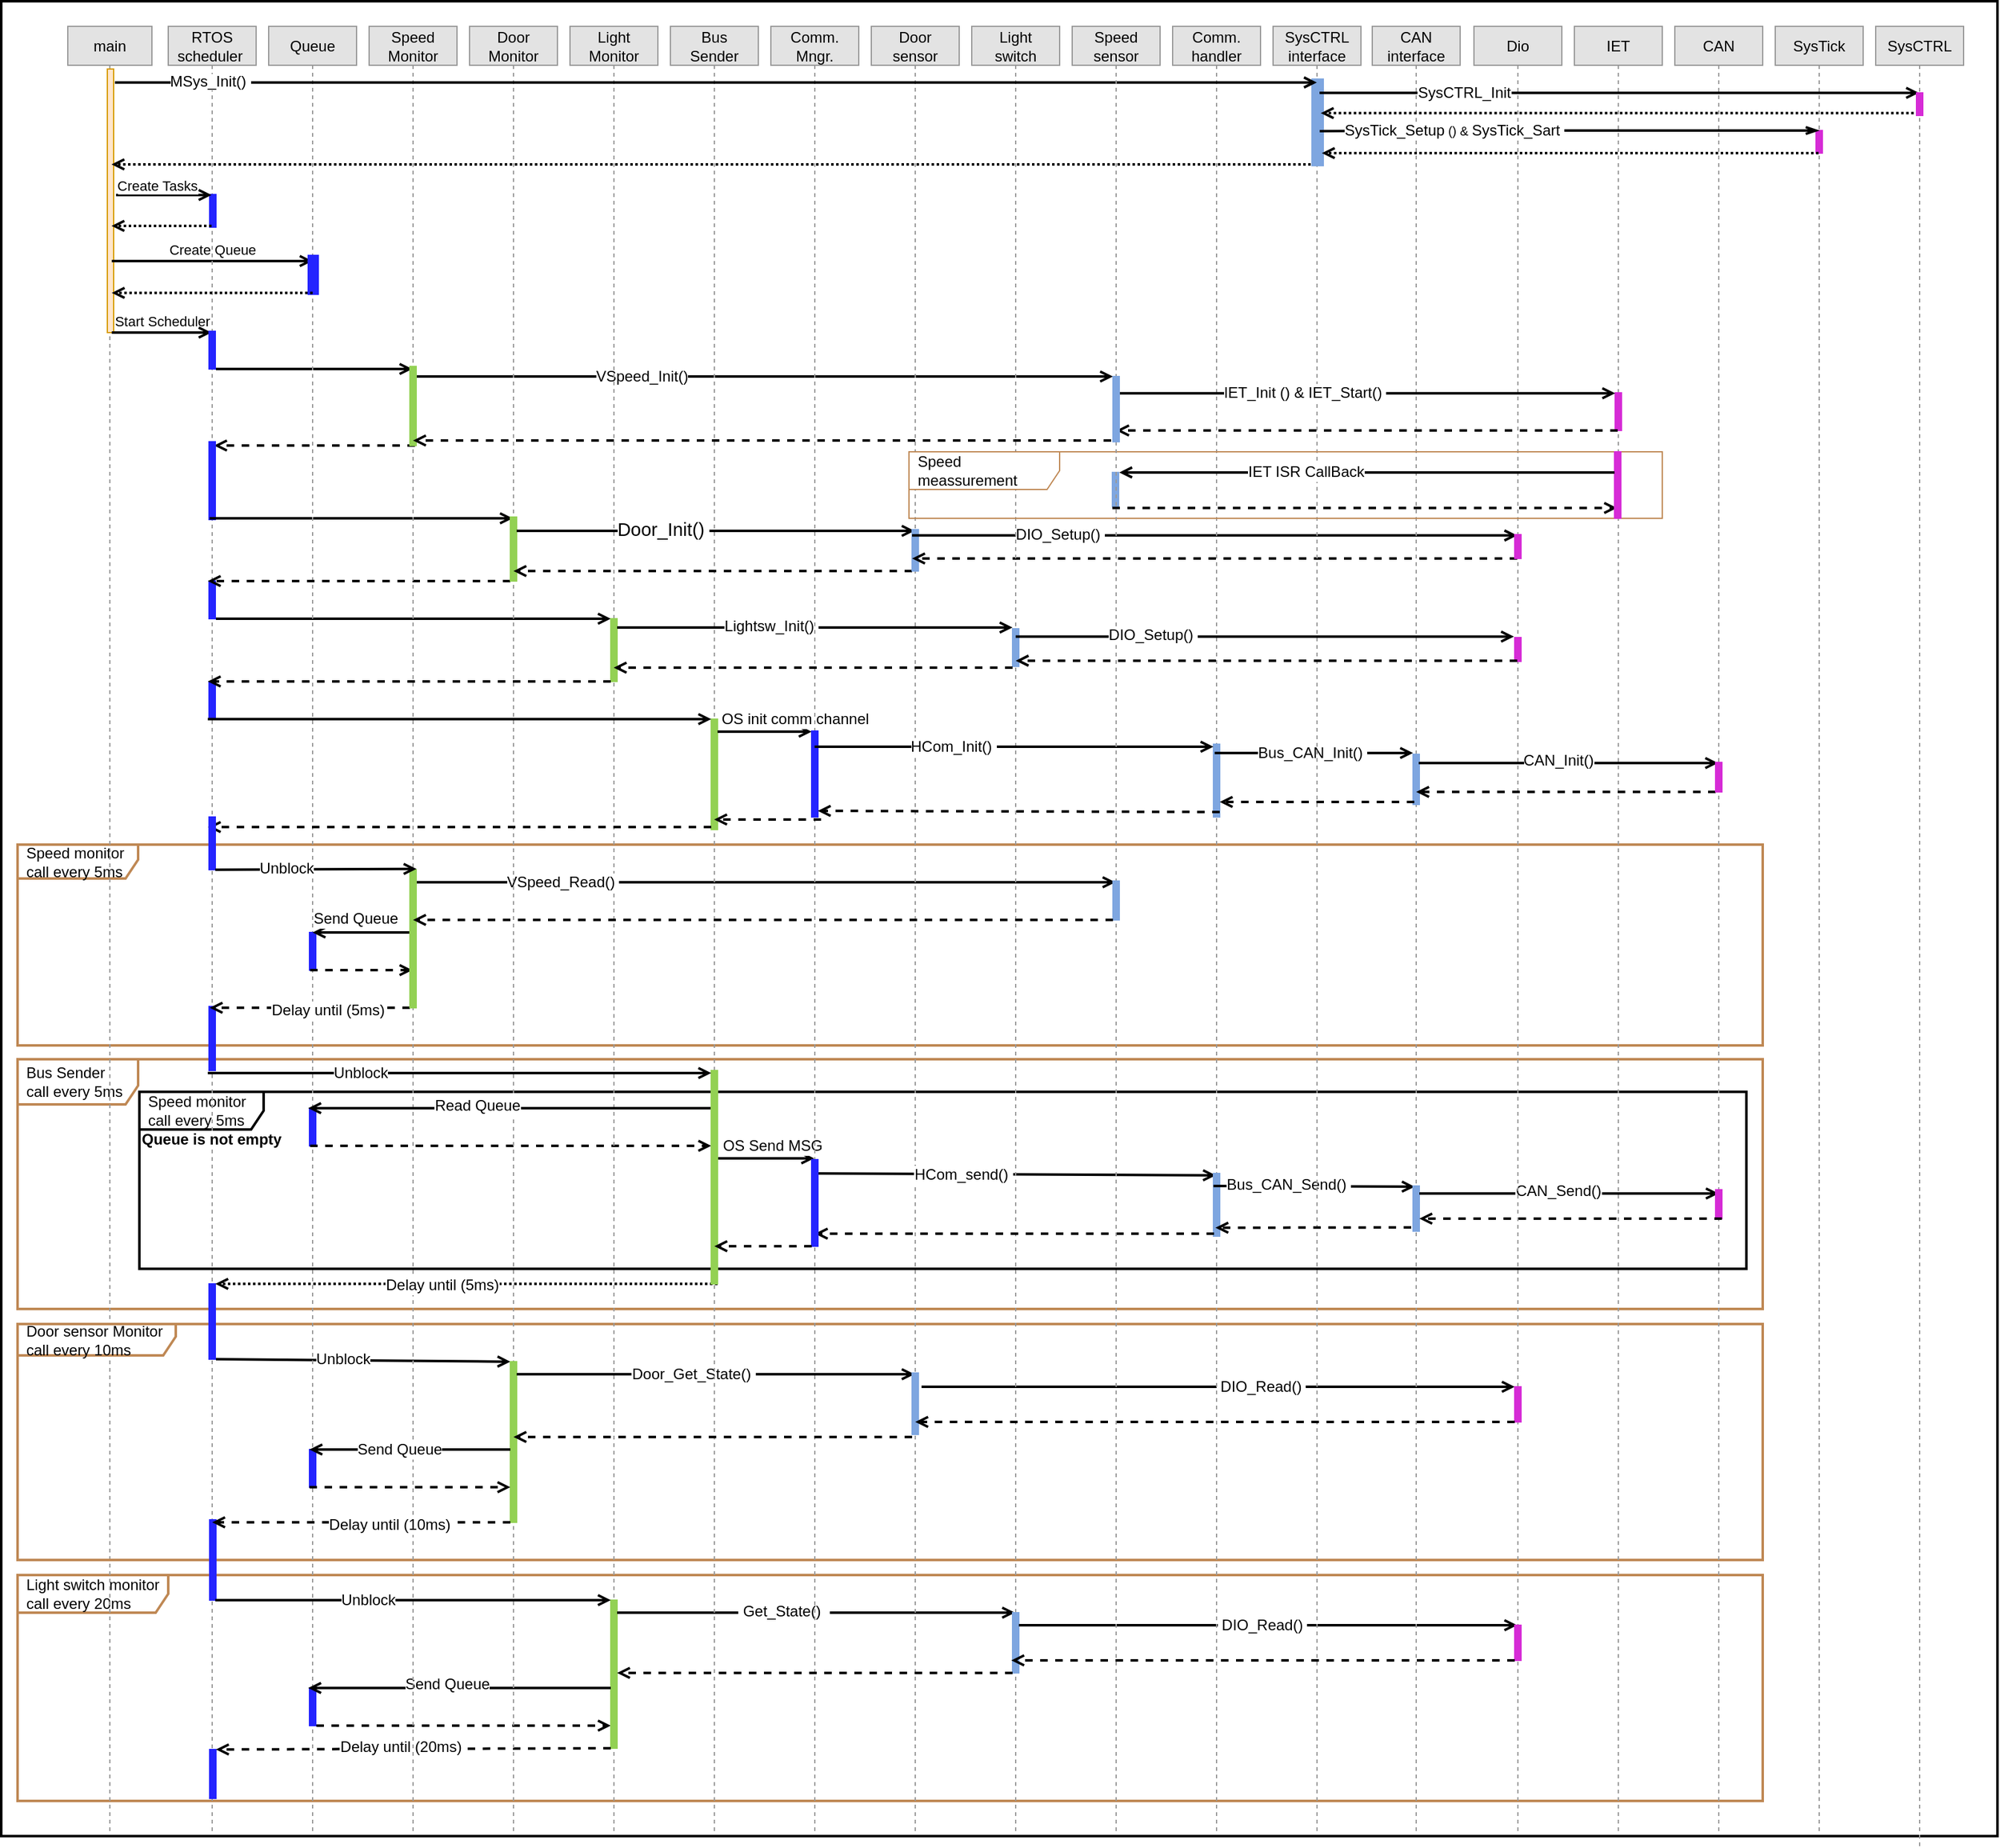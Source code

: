 <mxfile version="20.3.0" type="device" pages="11"><diagram id="adUa_yQjHYtoLK-ndyRn" name="ECU 1"><mxGraphModel dx="2697" dy="1645" grid="0" gridSize="10" guides="0" tooltips="1" connect="1" arrows="1" fold="1" page="1" pageScale="1" pageWidth="1169" pageHeight="827" math="0" shadow="0"><root><mxCell id="0"/><mxCell id="1" parent="0"/><mxCell id="og2jn6no6eCKVBdM_l4o-1" value="" style="rounded=0;whiteSpace=wrap;html=1;container=1;collapsible=0;recursiveResize=0;strokeWidth=2;" parent="1" vertex="1"><mxGeometry x="-113" y="-44" width="1590" height="1462" as="geometry"/></mxCell><mxCell id="x9VC0cl8Ionc_AkafXqu-93" value="Bus Sender&lt;br&gt;call every 5ms" style="shape=umlFrame;whiteSpace=wrap;html=1;width=96;height=36;boundedLbl=1;verticalAlign=middle;align=left;spacingLeft=5;strokeWidth=2;strokeColor=#BF8854;" parent="og2jn6no6eCKVBdM_l4o-1" vertex="1"><mxGeometry x="13" y="843" width="1390" height="199" as="geometry"/></mxCell><mxCell id="xLzv4u-qmVvmKZYBnzPQ-1" value="Speed monitor&amp;nbsp;&lt;br&gt;call every 5ms" style="shape=umlFrame;whiteSpace=wrap;html=1;width=99;height=30;boundedLbl=1;verticalAlign=middle;align=left;spacingLeft=5;strokeWidth=2;strokeColor=#000000;" parent="og2jn6no6eCKVBdM_l4o-1" vertex="1"><mxGeometry x="110" y="869" width="1280" height="141" as="geometry"/></mxCell><mxCell id="x9VC0cl8Ionc_AkafXqu-30" value="" style="html=1;verticalAlign=bottom;labelBackgroundColor=none;endArrow=open;endFill=0;rounded=0;strokeWidth=2;" parent="og2jn6no6eCKVBdM_l4o-1" edge="1"><mxGeometry width="160" relative="1" as="geometry"><mxPoint x="327.667" y="299" as="sourcePoint"/><mxPoint x="885.5" y="299" as="targetPoint"/></mxGeometry></mxCell><mxCell id="SzNubksH04-rXgu9kz6C-6" value="&lt;span style=&quot;line-height: 107%; font-family: Calibri, sans-serif;&quot;&gt;VSpeed_Init()&lt;/span&gt;" style="edgeLabel;html=1;align=center;verticalAlign=middle;resizable=0;points=[];fontSize=12;" parent="x9VC0cl8Ionc_AkafXqu-30" vertex="1" connectable="0"><mxGeometry x="-0.346" relative="1" as="geometry"><mxPoint as="offset"/></mxGeometry></mxCell><mxCell id="x9VC0cl8Ionc_AkafXqu-130" value="Light switch monitor&amp;nbsp;&lt;br&gt;call every 20ms" style="shape=umlFrame;whiteSpace=wrap;html=1;width=120;height=30;boundedLbl=1;verticalAlign=middle;align=left;spacingLeft=5;strokeWidth=2;strokeColor=#BF8854;" parent="og2jn6no6eCKVBdM_l4o-1" vertex="1"><mxGeometry x="13" y="1254" width="1390" height="180" as="geometry"/></mxCell><mxCell id="x9VC0cl8Ionc_AkafXqu-80" value="Speed monitor&amp;nbsp;&lt;br&gt;call every 5ms" style="shape=umlFrame;whiteSpace=wrap;html=1;width=96;height=27;boundedLbl=1;verticalAlign=middle;align=left;spacingLeft=5;strokeWidth=2;strokeColor=#BF8854;" parent="og2jn6no6eCKVBdM_l4o-1" vertex="1"><mxGeometry x="13" y="672" width="1390" height="160" as="geometry"/></mxCell><mxCell id="og2jn6no6eCKVBdM_l4o-2" value="main" style="shape=umlLifeline;perimeter=lifelinePerimeter;whiteSpace=wrap;html=1;container=1;collapsible=0;recursiveResize=0;outlineConnect=0;size=31;fillColor=#E3E3E3;strokeColor=#999999;" parent="og2jn6no6eCKVBdM_l4o-1" vertex="1"><mxGeometry x="53" y="20" width="67" height="1440" as="geometry"/></mxCell><mxCell id="Erfm3TUz1ma616rkz2Uy-22" value="" style="html=1;points=[];perimeter=orthogonalPerimeter;fillColor=#ffe6cc;strokeColor=#d79b00;" parent="og2jn6no6eCKVBdM_l4o-2" vertex="1"><mxGeometry x="31.5" y="34" width="5" height="210" as="geometry"/></mxCell><mxCell id="x9VC0cl8Ionc_AkafXqu-21" value="Create Queue" style="html=1;verticalAlign=bottom;labelBackgroundColor=none;endArrow=open;endFill=0;rounded=0;strokeWidth=2;" parent="og2jn6no6eCKVBdM_l4o-2" edge="1"><mxGeometry width="160" relative="1" as="geometry"><mxPoint x="35" y="187" as="sourcePoint"/><mxPoint x="195" y="187" as="targetPoint"/></mxGeometry></mxCell><mxCell id="x9VC0cl8Ionc_AkafXqu-24" value="Start Scheduler" style="html=1;verticalAlign=bottom;labelBackgroundColor=none;endArrow=open;endFill=0;rounded=0;strokeWidth=2;" parent="og2jn6no6eCKVBdM_l4o-2" edge="1"><mxGeometry width="160" relative="1" as="geometry"><mxPoint x="35" y="244" as="sourcePoint"/><mxPoint x="114.5" y="244" as="targetPoint"/></mxGeometry></mxCell><mxCell id="x9VC0cl8Ionc_AkafXqu-116" value="Door sensor Monitor &lt;br&gt;call every 10ms" style="shape=umlFrame;whiteSpace=wrap;html=1;width=126;height=25;boundedLbl=1;verticalAlign=middle;align=left;spacingLeft=5;strokeWidth=2;strokeColor=#BF8854;" parent="og2jn6no6eCKVBdM_l4o-2" vertex="1"><mxGeometry x="-40" y="1034" width="1390" height="188" as="geometry"/></mxCell><mxCell id="Erfm3TUz1ma616rkz2Uy-2" value="RTOS&lt;br&gt;scheduler&amp;nbsp;" style="shape=umlLifeline;perimeter=lifelinePerimeter;whiteSpace=wrap;html=1;container=1;collapsible=0;recursiveResize=0;outlineConnect=0;size=31;fillColor=#E3E3E3;strokeColor=#999999;" parent="og2jn6no6eCKVBdM_l4o-1" vertex="1"><mxGeometry x="133" y="20" width="70" height="1440" as="geometry"/></mxCell><mxCell id="x9VC0cl8Ionc_AkafXqu-16" value="" style="html=1;points=[];perimeter=orthogonalPerimeter;fillColor=strokeColor;strokeColor=#2424FF;" parent="Erfm3TUz1ma616rkz2Uy-2" vertex="1"><mxGeometry x="33" y="134" width="5" height="26" as="geometry"/></mxCell><mxCell id="x9VC0cl8Ionc_AkafXqu-23" value="" style="html=1;points=[];perimeter=orthogonalPerimeter;fillColor=strokeColor;strokeColor=#2424FF;" parent="Erfm3TUz1ma616rkz2Uy-2" vertex="1"><mxGeometry x="32.5" y="243" width="5" height="30" as="geometry"/></mxCell><mxCell id="x9VC0cl8Ionc_AkafXqu-29" value="" style="html=1;verticalAlign=bottom;labelBackgroundColor=none;endArrow=open;endFill=0;rounded=0;strokeWidth=2;" parent="Erfm3TUz1ma616rkz2Uy-2" edge="1"><mxGeometry width="160" relative="1" as="geometry"><mxPoint x="38" y="273" as="sourcePoint"/><mxPoint x="194.5" y="273" as="targetPoint"/></mxGeometry></mxCell><mxCell id="x9VC0cl8Ionc_AkafXqu-42" value="" style="html=1;verticalAlign=bottom;labelBackgroundColor=none;endArrow=open;endFill=0;dashed=1;rounded=0;strokeWidth=2;" parent="Erfm3TUz1ma616rkz2Uy-2" edge="1"><mxGeometry width="160" relative="1" as="geometry"><mxPoint x="196.5" y="334" as="sourcePoint"/><mxPoint x="36.5" y="334" as="targetPoint"/></mxGeometry></mxCell><mxCell id="x9VC0cl8Ionc_AkafXqu-44" value="" style="html=1;points=[];perimeter=orthogonalPerimeter;fillColor=strokeColor;strokeColor=#2424FF;" parent="Erfm3TUz1ma616rkz2Uy-2" vertex="1"><mxGeometry x="32.5" y="331" width="5" height="62" as="geometry"/></mxCell><mxCell id="x9VC0cl8Ionc_AkafXqu-45" value="" style="html=1;verticalAlign=bottom;labelBackgroundColor=none;endArrow=open;endFill=0;rounded=0;strokeWidth=2;" parent="Erfm3TUz1ma616rkz2Uy-2" edge="1"><mxGeometry width="160" relative="1" as="geometry"><mxPoint x="33" y="392" as="sourcePoint"/><mxPoint x="274.5" y="392" as="targetPoint"/></mxGeometry></mxCell><mxCell id="x9VC0cl8Ionc_AkafXqu-55" value="" style="html=1;points=[];perimeter=orthogonalPerimeter;fillColor=strokeColor;strokeColor=#2424FF;" parent="Erfm3TUz1ma616rkz2Uy-2" vertex="1"><mxGeometry x="32.5" y="442" width="5" height="30" as="geometry"/></mxCell><mxCell id="x9VC0cl8Ionc_AkafXqu-56" value="" style="html=1;verticalAlign=bottom;labelBackgroundColor=none;endArrow=open;endFill=0;rounded=0;strokeWidth=2;" parent="Erfm3TUz1ma616rkz2Uy-2" target="x9VC0cl8Ionc_AkafXqu-57" edge="1"><mxGeometry width="160" relative="1" as="geometry"><mxPoint x="38" y="472" as="sourcePoint"/><mxPoint x="117.5" y="472" as="targetPoint"/></mxGeometry></mxCell><mxCell id="x9VC0cl8Ionc_AkafXqu-64" value="" style="html=1;points=[];perimeter=orthogonalPerimeter;fillColor=strokeColor;strokeColor=#2424FF;" parent="Erfm3TUz1ma616rkz2Uy-2" vertex="1"><mxGeometry x="32.5" y="522" width="5" height="30" as="geometry"/></mxCell><mxCell id="x9VC0cl8Ionc_AkafXqu-92" value="" style="html=1;points=[];perimeter=orthogonalPerimeter;fillColor=strokeColor;strokeColor=#2424FF;" parent="Erfm3TUz1ma616rkz2Uy-2" vertex="1"><mxGeometry x="32.5" y="781" width="5" height="51" as="geometry"/></mxCell><mxCell id="x9VC0cl8Ionc_AkafXqu-115" value="" style="html=1;points=[];perimeter=orthogonalPerimeter;fillColor=strokeColor;strokeColor=#2424FF;" parent="Erfm3TUz1ma616rkz2Uy-2" vertex="1"><mxGeometry x="32.5" y="1002" width="5" height="60" as="geometry"/></mxCell><mxCell id="x9VC0cl8Ionc_AkafXqu-117" value="" style="html=1;verticalAlign=bottom;labelBackgroundColor=none;endArrow=open;endFill=0;rounded=0;strokeWidth=2;" parent="Erfm3TUz1ma616rkz2Uy-2" target="x9VC0cl8Ionc_AkafXqu-118" edge="1"><mxGeometry width="160" relative="1" as="geometry"><mxPoint x="38" y="1062" as="sourcePoint"/><mxPoint x="198" y="1062" as="targetPoint"/></mxGeometry></mxCell><mxCell id="SzNubksH04-rXgu9kz6C-45" value="Unblock" style="edgeLabel;html=1;align=center;verticalAlign=middle;resizable=0;points=[];fontSize=12;" parent="x9VC0cl8Ionc_AkafXqu-117" vertex="1" connectable="0"><mxGeometry x="-0.137" y="-3" relative="1" as="geometry"><mxPoint y="-4" as="offset"/></mxGeometry></mxCell><mxCell id="x9VC0cl8Ionc_AkafXqu-129" value="" style="html=1;points=[];perimeter=orthogonalPerimeter;fillColor=strokeColor;strokeColor=#2424FF;" parent="Erfm3TUz1ma616rkz2Uy-2" vertex="1"><mxGeometry x="33" y="1190" width="5" height="64" as="geometry"/></mxCell><mxCell id="x9VC0cl8Ionc_AkafXqu-146" value="" style="html=1;points=[];perimeter=orthogonalPerimeter;fillColor=strokeColor;strokeWidth=1;strokeColor=#2424FF;" parent="Erfm3TUz1ma616rkz2Uy-2" vertex="1"><mxGeometry x="33" y="1373" width="5" height="39" as="geometry"/></mxCell><mxCell id="Erfm3TUz1ma616rkz2Uy-5" value="Queue" style="shape=umlLifeline;perimeter=lifelinePerimeter;whiteSpace=wrap;html=1;container=1;collapsible=0;recursiveResize=0;outlineConnect=0;size=31;fillColor=#E3E3E3;strokeColor=#999999;" parent="og2jn6no6eCKVBdM_l4o-1" vertex="1"><mxGeometry x="213" y="20" width="70" height="1440" as="geometry"/></mxCell><mxCell id="x9VC0cl8Ionc_AkafXqu-20" value="" style="html=1;points=[];perimeter=orthogonalPerimeter;fillColor=strokeColor;strokeWidth=4;strokeColor=#2424FF;" parent="Erfm3TUz1ma616rkz2Uy-5" vertex="1"><mxGeometry x="33" y="184" width="5" height="28" as="geometry"/></mxCell><mxCell id="x9VC0cl8Ionc_AkafXqu-54" value="" style="html=1;verticalAlign=bottom;labelBackgroundColor=none;endArrow=open;endFill=0;dashed=1;rounded=0;strokeWidth=2;" parent="Erfm3TUz1ma616rkz2Uy-5" edge="1"><mxGeometry width="160" relative="1" as="geometry"><mxPoint x="192.5" y="442" as="sourcePoint"/><mxPoint x="-48.5" y="442" as="targetPoint"/></mxGeometry></mxCell><mxCell id="x9VC0cl8Ionc_AkafXqu-88" value="" style="html=1;points=[];perimeter=orthogonalPerimeter;fillColor=strokeColor;strokeColor=#2424FF;" parent="Erfm3TUz1ma616rkz2Uy-5" vertex="1"><mxGeometry x="32.5" y="722" width="5" height="30" as="geometry"/></mxCell><mxCell id="x9VC0cl8Ionc_AkafXqu-90" value="" style="html=1;verticalAlign=bottom;labelBackgroundColor=none;endArrow=open;endFill=0;dashed=1;rounded=0;strokeWidth=2;" parent="Erfm3TUz1ma616rkz2Uy-5" edge="1"><mxGeometry width="160" relative="1" as="geometry"><mxPoint x="33" y="752" as="sourcePoint"/><mxPoint x="114.5" y="752" as="targetPoint"/></mxGeometry></mxCell><mxCell id="x9VC0cl8Ionc_AkafXqu-97" value="" style="html=1;points=[];perimeter=orthogonalPerimeter;fillColor=strokeColor;strokeColor=#2424FF;" parent="Erfm3TUz1ma616rkz2Uy-5" vertex="1"><mxGeometry x="32.5" y="862" width="5" height="30" as="geometry"/></mxCell><mxCell id="x9VC0cl8Ionc_AkafXqu-99" value="" style="html=1;verticalAlign=bottom;labelBackgroundColor=none;endArrow=open;endFill=0;dashed=1;rounded=0;strokeWidth=2;" parent="Erfm3TUz1ma616rkz2Uy-5" target="x9VC0cl8Ionc_AkafXqu-95" edge="1"><mxGeometry width="160" relative="1" as="geometry"><mxPoint x="33" y="892" as="sourcePoint"/><mxPoint x="193" y="892" as="targetPoint"/></mxGeometry></mxCell><mxCell id="x9VC0cl8Ionc_AkafXqu-125" value="" style="html=1;points=[];perimeter=orthogonalPerimeter;fillColor=strokeColor;strokeColor=#2424FF;" parent="Erfm3TUz1ma616rkz2Uy-5" vertex="1"><mxGeometry x="32.5" y="1134" width="5" height="30" as="geometry"/></mxCell><mxCell id="x9VC0cl8Ionc_AkafXqu-139" value="" style="html=1;points=[];perimeter=orthogonalPerimeter;fillColor=strokeColor;strokeColor=#2424FF;" parent="Erfm3TUz1ma616rkz2Uy-5" vertex="1"><mxGeometry x="32.5" y="1324" width="5" height="30" as="geometry"/></mxCell><mxCell id="x9VC0cl8Ionc_AkafXqu-143" value="" style="html=1;verticalAlign=bottom;labelBackgroundColor=none;endArrow=open;endFill=0;dashed=1;rounded=0;strokeWidth=2;" parent="Erfm3TUz1ma616rkz2Uy-5" target="x9VC0cl8Ionc_AkafXqu-131" edge="1"><mxGeometry width="160" relative="1" as="geometry"><mxPoint x="38" y="1354" as="sourcePoint"/><mxPoint x="198" y="1354" as="targetPoint"/></mxGeometry></mxCell><mxCell id="Erfm3TUz1ma616rkz2Uy-7" value="Light Monitor" style="shape=umlLifeline;perimeter=lifelinePerimeter;whiteSpace=wrap;html=1;container=1;collapsible=0;recursiveResize=0;outlineConnect=0;size=31;fillColor=#E3E3E3;strokeColor=#999999;" parent="og2jn6no6eCKVBdM_l4o-1" vertex="1"><mxGeometry x="453" y="20" width="70" height="1440" as="geometry"/></mxCell><mxCell id="x9VC0cl8Ionc_AkafXqu-57" value="" style="html=1;points=[];perimeter=orthogonalPerimeter;fillColor=strokeColor;strokeWidth=1;strokeColor=#93D154;" parent="Erfm3TUz1ma616rkz2Uy-7" vertex="1"><mxGeometry x="32.5" y="472" width="5" height="50" as="geometry"/></mxCell><mxCell id="x9VC0cl8Ionc_AkafXqu-58" value="" style="html=1;verticalAlign=bottom;labelBackgroundColor=none;endArrow=open;endFill=0;rounded=0;strokeWidth=2;" parent="Erfm3TUz1ma616rkz2Uy-7" edge="1"><mxGeometry width="160" relative="1" as="geometry"><mxPoint x="37.5" y="479" as="sourcePoint"/><mxPoint x="352.5" y="479" as="targetPoint"/></mxGeometry></mxCell><mxCell id="SzNubksH04-rXgu9kz6C-18" value="&lt;span style=&quot;line-height: 107%; font-family: Calibri, sans-serif;&quot;&gt;Lightsw_Init()&amp;nbsp;&lt;/span&gt;" style="edgeLabel;html=1;align=center;verticalAlign=middle;resizable=0;points=[];fontSize=12;" parent="x9VC0cl8Ionc_AkafXqu-58" vertex="1" connectable="0"><mxGeometry x="-0.65" y="-1" relative="1" as="geometry"><mxPoint x="67" y="-2" as="offset"/></mxGeometry></mxCell><mxCell id="x9VC0cl8Ionc_AkafXqu-62" value="" style="html=1;verticalAlign=bottom;labelBackgroundColor=none;endArrow=open;endFill=0;dashed=1;rounded=0;strokeWidth=2;" parent="Erfm3TUz1ma616rkz2Uy-7" edge="1"><mxGeometry width="160" relative="1" as="geometry"><mxPoint x="32.5" y="522" as="sourcePoint"/><mxPoint x="-288.5" y="522" as="targetPoint"/></mxGeometry></mxCell><mxCell id="x9VC0cl8Ionc_AkafXqu-131" value="" style="html=1;points=[];perimeter=orthogonalPerimeter;fillColor=strokeColor;strokeColor=#93D154;" parent="Erfm3TUz1ma616rkz2Uy-7" vertex="1"><mxGeometry x="32.5" y="1254" width="5" height="118" as="geometry"/></mxCell><mxCell id="x9VC0cl8Ionc_AkafXqu-133" value="" style="html=1;verticalAlign=bottom;labelBackgroundColor=none;endArrow=open;endFill=0;rounded=0;strokeWidth=2;" parent="Erfm3TUz1ma616rkz2Uy-7" edge="1"><mxGeometry width="160" relative="1" as="geometry"><mxPoint x="37.5" y="1264" as="sourcePoint"/><mxPoint x="354.5" y="1264" as="targetPoint"/></mxGeometry></mxCell><mxCell id="SzNubksH04-rXgu9kz6C-53" value="&lt;span style=&quot;line-height: 107%; font-family: Calibri, sans-serif;&quot;&gt;&amp;nbsp;Get_State()&amp;nbsp;&amp;nbsp;&lt;/span&gt;" style="edgeLabel;html=1;align=center;verticalAlign=middle;resizable=0;points=[];fontSize=12;" parent="x9VC0cl8Ionc_AkafXqu-133" vertex="1" connectable="0"><mxGeometry x="-0.167" y="1" relative="1" as="geometry"><mxPoint as="offset"/></mxGeometry></mxCell><mxCell id="x9VC0cl8Ionc_AkafXqu-142" value="" style="html=1;verticalAlign=bottom;labelBackgroundColor=none;endArrow=open;endFill=0;rounded=0;strokeWidth=2;" parent="Erfm3TUz1ma616rkz2Uy-7" edge="1"><mxGeometry width="160" relative="1" as="geometry"><mxPoint x="32.5" y="1324" as="sourcePoint"/><mxPoint x="-208.5" y="1324" as="targetPoint"/></mxGeometry></mxCell><mxCell id="SzNubksH04-rXgu9kz6C-52" value="Send Queue" style="edgeLabel;html=1;align=center;verticalAlign=middle;resizable=0;points=[];fontSize=12;" parent="x9VC0cl8Ionc_AkafXqu-142" vertex="1" connectable="0"><mxGeometry x="0.084" y="-3" relative="1" as="geometry"><mxPoint as="offset"/></mxGeometry></mxCell><mxCell id="x9VC0cl8Ionc_AkafXqu-145" value="" style="html=1;verticalAlign=bottom;labelBackgroundColor=none;endArrow=open;endFill=0;dashed=1;rounded=0;strokeWidth=2;" parent="Erfm3TUz1ma616rkz2Uy-7" target="x9VC0cl8Ionc_AkafXqu-146" edge="1"><mxGeometry width="160" relative="1" as="geometry"><mxPoint x="32.5" y="1372" as="sourcePoint"/><mxPoint x="-127.5" y="1372" as="targetPoint"/></mxGeometry></mxCell><mxCell id="SzNubksH04-rXgu9kz6C-54" value="Delay until (20ms)" style="edgeLabel;html=1;align=center;verticalAlign=middle;resizable=0;points=[];fontSize=12;" parent="x9VC0cl8Ionc_AkafXqu-145" vertex="1" connectable="0"><mxGeometry x="0.067" y="-2" relative="1" as="geometry"><mxPoint as="offset"/></mxGeometry></mxCell><mxCell id="Erfm3TUz1ma616rkz2Uy-6" value="Speed Monitor" style="shape=umlLifeline;perimeter=lifelinePerimeter;whiteSpace=wrap;html=1;container=1;collapsible=0;recursiveResize=0;outlineConnect=0;size=31;fillColor=#E3E3E3;strokeColor=#999999;" parent="og2jn6no6eCKVBdM_l4o-1" vertex="1"><mxGeometry x="293" y="20" width="70" height="1440" as="geometry"/></mxCell><mxCell id="x9VC0cl8Ionc_AkafXqu-84" value="" style="html=1;verticalAlign=bottom;labelBackgroundColor=none;endArrow=open;endFill=0;rounded=0;strokeWidth=2;" parent="Erfm3TUz1ma616rkz2Uy-6" edge="1"><mxGeometry width="160" relative="1" as="geometry"><mxPoint x="32.5" y="682" as="sourcePoint"/><mxPoint x="594.5" y="682" as="targetPoint"/></mxGeometry></mxCell><mxCell id="SzNubksH04-rXgu9kz6C-28" value="&lt;span style=&quot;line-height: 107%; font-family: Calibri, sans-serif;&quot;&gt;VSpeed_Read()&amp;nbsp;&lt;/span&gt;" style="edgeLabel;html=1;align=center;verticalAlign=middle;resizable=0;points=[];fontSize=12;" parent="x9VC0cl8Ionc_AkafXqu-84" vertex="1" connectable="0"><mxGeometry x="-0.568" relative="1" as="geometry"><mxPoint as="offset"/></mxGeometry></mxCell><mxCell id="x9VC0cl8Ionc_AkafXqu-87" value="" style="html=1;verticalAlign=bottom;labelBackgroundColor=none;endArrow=open;endFill=0;rounded=0;strokeWidth=2;" parent="Erfm3TUz1ma616rkz2Uy-6" target="Erfm3TUz1ma616rkz2Uy-5" edge="1"><mxGeometry width="160" relative="1" as="geometry"><mxPoint x="32.5" y="722" as="sourcePoint"/><mxPoint x="-51" y="720" as="targetPoint"/></mxGeometry></mxCell><mxCell id="SzNubksH04-rXgu9kz6C-27" value="Send Queue" style="edgeLabel;html=1;align=center;verticalAlign=middle;resizable=0;points=[];fontSize=12;" parent="x9VC0cl8Ionc_AkafXqu-87" vertex="1" connectable="0"><mxGeometry x="0.338" y="1" relative="1" as="geometry"><mxPoint x="8" y="-12" as="offset"/></mxGeometry></mxCell><mxCell id="x9VC0cl8Ionc_AkafXqu-91" value="" style="html=1;verticalAlign=bottom;labelBackgroundColor=none;endArrow=open;endFill=0;dashed=1;rounded=0;strokeWidth=2;" parent="Erfm3TUz1ma616rkz2Uy-6" edge="1"><mxGeometry width="160" relative="1" as="geometry"><mxPoint x="32.5" y="782" as="sourcePoint"/><mxPoint x="-127" y="782" as="targetPoint"/></mxGeometry></mxCell><mxCell id="SzNubksH04-rXgu9kz6C-29" value="Delay until (5ms)" style="edgeLabel;html=1;align=center;verticalAlign=middle;resizable=0;points=[];fontSize=12;" parent="x9VC0cl8Ionc_AkafXqu-91" vertex="1" connectable="0"><mxGeometry x="-0.171" y="2" relative="1" as="geometry"><mxPoint as="offset"/></mxGeometry></mxCell><mxCell id="x9VC0cl8Ionc_AkafXqu-28" value="" style="html=1;points=[];perimeter=orthogonalPerimeter;fillColor=strokeColor;strokeColor=#93D154;" parent="Erfm3TUz1ma616rkz2Uy-6" vertex="1"><mxGeometry x="32.5" y="271" width="5" height="63" as="geometry"/></mxCell><mxCell id="Erfm3TUz1ma616rkz2Uy-8" value="Door Monitor" style="shape=umlLifeline;perimeter=lifelinePerimeter;whiteSpace=wrap;html=1;container=1;collapsible=0;recursiveResize=0;outlineConnect=0;size=31;fillColor=#E3E3E3;strokeColor=#999999;" parent="og2jn6no6eCKVBdM_l4o-1" vertex="1"><mxGeometry x="373" y="20" width="70" height="1440" as="geometry"/></mxCell><mxCell id="x9VC0cl8Ionc_AkafXqu-46" value="" style="html=1;points=[];perimeter=orthogonalPerimeter;fillColor=strokeColor;strokeColor=#93D154;" parent="Erfm3TUz1ma616rkz2Uy-8" vertex="1"><mxGeometry x="32.5" y="391" width="5" height="51" as="geometry"/></mxCell><mxCell id="x9VC0cl8Ionc_AkafXqu-47" value="" style="html=1;verticalAlign=bottom;labelBackgroundColor=none;endArrow=open;endFill=0;rounded=0;strokeWidth=2;" parent="Erfm3TUz1ma616rkz2Uy-8" edge="1"><mxGeometry width="160" relative="1" as="geometry"><mxPoint x="37.5" y="402" as="sourcePoint"/><mxPoint x="354.5" y="402" as="targetPoint"/></mxGeometry></mxCell><mxCell id="SzNubksH04-rXgu9kz6C-12" value="&lt;span style=&quot;font-size:11.0pt;line-height:107%;&lt;br/&gt;font-family:&amp;quot;Calibri&amp;quot;,sans-serif;mso-ascii-theme-font:minor-latin;mso-fareast-font-family:&lt;br/&gt;Calibri;mso-fareast-theme-font:minor-latin;mso-hansi-theme-font:minor-latin;&lt;br/&gt;mso-bidi-font-family:Arial;mso-bidi-theme-font:minor-bidi;mso-ansi-language:&lt;br/&gt;EN-US;mso-fareast-language:EN-US;mso-bidi-language:AR-SA&quot;&gt;Door_Init()&amp;nbsp;&lt;/span&gt;" style="edgeLabel;html=1;align=center;verticalAlign=middle;resizable=0;points=[];fontSize=12;" parent="x9VC0cl8Ionc_AkafXqu-47" vertex="1" connectable="0"><mxGeometry x="-0.265" y="1" relative="1" as="geometry"><mxPoint as="offset"/></mxGeometry></mxCell><mxCell id="x9VC0cl8Ionc_AkafXqu-118" value="" style="html=1;points=[];perimeter=orthogonalPerimeter;fillColor=strokeColor;strokeWidth=1;strokeColor=#93D154;" parent="Erfm3TUz1ma616rkz2Uy-8" vertex="1"><mxGeometry x="32.5" y="1064" width="5" height="128" as="geometry"/></mxCell><mxCell id="x9VC0cl8Ionc_AkafXqu-119" value="" style="html=1;verticalAlign=bottom;labelBackgroundColor=none;endArrow=open;endFill=0;rounded=0;strokeWidth=2;" parent="Erfm3TUz1ma616rkz2Uy-8" source="x9VC0cl8Ionc_AkafXqu-118" edge="1"><mxGeometry width="160" relative="1" as="geometry"><mxPoint x="39" y="1075" as="sourcePoint"/><mxPoint x="354.5" y="1074" as="targetPoint"/></mxGeometry></mxCell><mxCell id="SzNubksH04-rXgu9kz6C-49" value="&lt;span style=&quot;line-height: 107%; font-family: Calibri, sans-serif;&quot;&gt;Door_Get_State()&amp;nbsp;&lt;/span&gt;" style="edgeLabel;html=1;align=center;verticalAlign=middle;resizable=0;points=[];fontSize=12;" parent="x9VC0cl8Ionc_AkafXqu-119" vertex="1" connectable="0"><mxGeometry x="-0.115" relative="1" as="geometry"><mxPoint as="offset"/></mxGeometry></mxCell><mxCell id="x9VC0cl8Ionc_AkafXqu-126" value="" style="html=1;verticalAlign=bottom;labelBackgroundColor=none;endArrow=open;endFill=0;rounded=0;strokeWidth=2;" parent="Erfm3TUz1ma616rkz2Uy-8" edge="1"><mxGeometry width="160" relative="1" as="geometry"><mxPoint x="32.5" y="1134" as="sourcePoint"/><mxPoint x="-127.5" y="1134" as="targetPoint"/></mxGeometry></mxCell><mxCell id="SzNubksH04-rXgu9kz6C-48" value="Send Queue" style="edgeLabel;html=1;align=center;verticalAlign=middle;resizable=0;points=[];fontSize=12;" parent="x9VC0cl8Ionc_AkafXqu-126" vertex="1" connectable="0"><mxGeometry x="0.107" relative="1" as="geometry"><mxPoint as="offset"/></mxGeometry></mxCell><mxCell id="x9VC0cl8Ionc_AkafXqu-127" value="" style="html=1;verticalAlign=bottom;labelBackgroundColor=none;endArrow=open;endFill=0;dashed=1;rounded=0;strokeWidth=2;" parent="Erfm3TUz1ma616rkz2Uy-8" edge="1"><mxGeometry width="160" relative="1" as="geometry"><mxPoint x="-127.5" y="1164" as="sourcePoint"/><mxPoint x="32.5" y="1164" as="targetPoint"/></mxGeometry></mxCell><mxCell id="x9VC0cl8Ionc_AkafXqu-128" value="" style="html=1;verticalAlign=bottom;labelBackgroundColor=none;endArrow=open;endFill=0;dashed=1;rounded=0;strokeWidth=2;" parent="Erfm3TUz1ma616rkz2Uy-8" target="Erfm3TUz1ma616rkz2Uy-2" edge="1"><mxGeometry width="160" relative="1" as="geometry"><mxPoint x="32.5" y="1192" as="sourcePoint"/><mxPoint x="-208.5" y="1192" as="targetPoint"/></mxGeometry></mxCell><mxCell id="SzNubksH04-rXgu9kz6C-47" value="Delay until (10ms)" style="edgeLabel;html=1;align=center;verticalAlign=middle;resizable=0;points=[];fontSize=12;" parent="x9VC0cl8Ionc_AkafXqu-128" vertex="1" connectable="0"><mxGeometry x="-0.185" y="2" relative="1" as="geometry"><mxPoint as="offset"/></mxGeometry></mxCell><mxCell id="Erfm3TUz1ma616rkz2Uy-9" value="Bus&lt;br&gt;Sender" style="shape=umlLifeline;perimeter=lifelinePerimeter;whiteSpace=wrap;html=1;container=1;collapsible=0;recursiveResize=0;outlineConnect=0;size=31;fillColor=#E3E3E3;strokeColor=#999999;" parent="og2jn6no6eCKVBdM_l4o-1" vertex="1"><mxGeometry x="533" y="20" width="70" height="1440" as="geometry"/></mxCell><mxCell id="x9VC0cl8Ionc_AkafXqu-66" value="" style="html=1;points=[];perimeter=orthogonalPerimeter;fillColor=strokeColor;strokeWidth=1;strokeColor=#93D154;" parent="Erfm3TUz1ma616rkz2Uy-9" vertex="1"><mxGeometry x="32.5" y="552" width="5" height="88" as="geometry"/></mxCell><mxCell id="x9VC0cl8Ionc_AkafXqu-67" value="" style="html=1;verticalAlign=bottom;labelBackgroundColor=none;endArrow=open;endFill=0;rounded=0;strokeWidth=2;" parent="Erfm3TUz1ma616rkz2Uy-9" target="x9VC0cl8Ionc_AkafXqu-68" edge="1"><mxGeometry width="160" relative="1" as="geometry"><mxPoint x="37.5" y="562" as="sourcePoint"/><mxPoint x="117" y="562" as="targetPoint"/></mxGeometry></mxCell><mxCell id="SzNubksH04-rXgu9kz6C-19" value="OS init comm channel" style="edgeLabel;html=1;align=center;verticalAlign=middle;resizable=0;points=[];fontSize=12;" parent="x9VC0cl8Ionc_AkafXqu-67" vertex="1" connectable="0"><mxGeometry x="0.211" y="-1" relative="1" as="geometry"><mxPoint x="16" y="-11" as="offset"/></mxGeometry></mxCell><mxCell id="x9VC0cl8Ionc_AkafXqu-76" value="" style="html=1;verticalAlign=bottom;labelBackgroundColor=none;endArrow=open;endFill=0;dashed=1;rounded=0;strokeWidth=2;" parent="Erfm3TUz1ma616rkz2Uy-9" edge="1"><mxGeometry width="160" relative="1" as="geometry"><mxPoint x="32.5" y="638" as="sourcePoint"/><mxPoint x="-368.5" y="638" as="targetPoint"/></mxGeometry></mxCell><mxCell id="x9VC0cl8Ionc_AkafXqu-100" value="" style="html=1;verticalAlign=bottom;labelBackgroundColor=none;endArrow=open;endFill=0;rounded=0;strokeWidth=2;" parent="Erfm3TUz1ma616rkz2Uy-9" edge="1"><mxGeometry width="160" relative="1" as="geometry"><mxPoint x="32.5" y="862" as="sourcePoint"/><mxPoint x="-288.5" y="862" as="targetPoint"/></mxGeometry></mxCell><mxCell id="SzNubksH04-rXgu9kz6C-32" value="Read Queue" style="edgeLabel;html=1;align=center;verticalAlign=middle;resizable=0;points=[];fontSize=12;" parent="x9VC0cl8Ionc_AkafXqu-100" vertex="1" connectable="0"><mxGeometry x="0.164" y="-2" relative="1" as="geometry"><mxPoint as="offset"/></mxGeometry></mxCell><mxCell id="x9VC0cl8Ionc_AkafXqu-102" value="" style="html=1;verticalAlign=bottom;labelBackgroundColor=none;endArrow=open;endFill=0;rounded=0;strokeWidth=2;" parent="Erfm3TUz1ma616rkz2Uy-9" source="Erfm3TUz1ma616rkz2Uy-9" edge="1"><mxGeometry width="160" relative="1" as="geometry"><mxPoint x="40" y="902" as="sourcePoint"/><mxPoint x="114.5" y="902" as="targetPoint"/></mxGeometry></mxCell><mxCell id="SzNubksH04-rXgu9kz6C-37" value="OS Send MSG" style="edgeLabel;html=1;align=center;verticalAlign=middle;resizable=0;points=[];fontSize=12;" parent="x9VC0cl8Ionc_AkafXqu-102" vertex="1" connectable="0"><mxGeometry x="-0.355" y="1" relative="1" as="geometry"><mxPoint x="20" y="-9" as="offset"/></mxGeometry></mxCell><mxCell id="x9VC0cl8Ionc_AkafXqu-114" value="" style="html=1;verticalAlign=bottom;labelBackgroundColor=none;endArrow=open;endFill=0;rounded=0;strokeWidth=2;dashed=1;dashPattern=1 1;" parent="Erfm3TUz1ma616rkz2Uy-9" target="x9VC0cl8Ionc_AkafXqu-115" edge="1"><mxGeometry width="160" relative="1" as="geometry"><mxPoint x="37.5" y="1002" as="sourcePoint"/><mxPoint x="-42" y="1002" as="targetPoint"/></mxGeometry></mxCell><mxCell id="SzNubksH04-rXgu9kz6C-44" value="Delay until (5ms)" style="edgeLabel;html=1;align=center;verticalAlign=middle;resizable=0;points=[];fontSize=12;" parent="x9VC0cl8Ionc_AkafXqu-114" vertex="1" connectable="0"><mxGeometry x="0.099" y="1" relative="1" as="geometry"><mxPoint as="offset"/></mxGeometry></mxCell><mxCell id="x9VC0cl8Ionc_AkafXqu-148" value="" style="html=1;verticalAlign=bottom;labelBackgroundColor=none;endArrow=open;endFill=0;rounded=0;strokeWidth=2;" parent="Erfm3TUz1ma616rkz2Uy-9" edge="1"><mxGeometry width="160" relative="1" as="geometry"><mxPoint x="-368.5" y="552" as="sourcePoint"/><mxPoint x="32.5" y="552" as="targetPoint"/></mxGeometry></mxCell><mxCell id="x9VC0cl8Ionc_AkafXqu-95" value="" style="html=1;points=[];perimeter=orthogonalPerimeter;fillColor=strokeColor;strokeWidth=1;strokeColor=#93D154;" parent="Erfm3TUz1ma616rkz2Uy-9" vertex="1"><mxGeometry x="32.5" y="832" width="5" height="170" as="geometry"/></mxCell><mxCell id="Erfm3TUz1ma616rkz2Uy-10" value="Comm. Mngr." style="shape=umlLifeline;perimeter=lifelinePerimeter;whiteSpace=wrap;html=1;container=1;collapsible=0;recursiveResize=0;outlineConnect=0;size=31;fillColor=#E3E3E3;strokeColor=#999999;" parent="og2jn6no6eCKVBdM_l4o-1" vertex="1"><mxGeometry x="613" y="20" width="70" height="1440" as="geometry"/></mxCell><mxCell id="x9VC0cl8Ionc_AkafXqu-15" value="" style="html=1;verticalAlign=bottom;labelBackgroundColor=none;endArrow=open;endFill=0;rounded=0;strokeWidth=2;dashed=1;dashPattern=1 1;" parent="Erfm3TUz1ma616rkz2Uy-10" edge="1"><mxGeometry width="160" relative="1" as="geometry"><mxPoint x="430" y="110" as="sourcePoint"/><mxPoint x="-525.19" y="110" as="targetPoint"/></mxGeometry></mxCell><mxCell id="x9VC0cl8Ionc_AkafXqu-52" value="" style="html=1;verticalAlign=bottom;labelBackgroundColor=none;endArrow=open;endFill=0;rounded=0;strokeWidth=2;dashed=1;" parent="Erfm3TUz1ma616rkz2Uy-10" target="Erfm3TUz1ma616rkz2Uy-8" edge="1"><mxGeometry width="160" relative="1" as="geometry"><mxPoint x="112.5" y="434" as="sourcePoint"/><mxPoint x="-208.5" y="434" as="targetPoint"/></mxGeometry></mxCell><mxCell id="x9VC0cl8Ionc_AkafXqu-75" value="" style="html=1;verticalAlign=bottom;labelBackgroundColor=none;endArrow=open;endFill=0;dashed=1;rounded=0;strokeWidth=2;" parent="Erfm3TUz1ma616rkz2Uy-10" edge="1"><mxGeometry width="160" relative="1" as="geometry"><mxPoint x="40" y="632" as="sourcePoint"/><mxPoint x="-45.19" y="632" as="targetPoint"/></mxGeometry></mxCell><mxCell id="x9VC0cl8Ionc_AkafXqu-68" value="" style="html=1;points=[];perimeter=orthogonalPerimeter;fillColor=strokeColor;strokeWidth=1;strokeColor=#2424FF;" parent="Erfm3TUz1ma616rkz2Uy-10" vertex="1"><mxGeometry x="32.5" y="561.5" width="5" height="68.5" as="geometry"/></mxCell><mxCell id="Erfm3TUz1ma616rkz2Uy-11" value="Door &lt;br&gt;sensor" style="shape=umlLifeline;perimeter=lifelinePerimeter;whiteSpace=wrap;html=1;container=1;collapsible=0;recursiveResize=0;outlineConnect=0;size=31;fillColor=#E3E3E3;strokeColor=#999999;" parent="og2jn6no6eCKVBdM_l4o-1" vertex="1"><mxGeometry x="693" y="20" width="70" height="1440" as="geometry"/></mxCell><mxCell id="x9VC0cl8Ionc_AkafXqu-48" value="" style="html=1;points=[];perimeter=orthogonalPerimeter;fillColor=strokeColor;strokeColor=#7EA6E0;" parent="Erfm3TUz1ma616rkz2Uy-11" vertex="1"><mxGeometry x="32.5" y="401" width="5" height="33" as="geometry"/></mxCell><mxCell id="x9VC0cl8Ionc_AkafXqu-50" value="" style="html=1;verticalAlign=bottom;labelBackgroundColor=none;endArrow=open;endFill=0;rounded=0;strokeWidth=2;" parent="Erfm3TUz1ma616rkz2Uy-11" edge="1"><mxGeometry width="160" relative="1" as="geometry"><mxPoint x="32.5" y="405.67" as="sourcePoint"/><mxPoint x="514.5" y="405.67" as="targetPoint"/></mxGeometry></mxCell><mxCell id="SzNubksH04-rXgu9kz6C-13" value="&lt;span style=&quot;line-height: 107%; font-family: Calibri, sans-serif;&quot;&gt;DIO_Setup()&amp;nbsp;&lt;/span&gt;" style="edgeLabel;html=1;align=center;verticalAlign=middle;resizable=0;points=[];fontSize=12;" parent="x9VC0cl8Ionc_AkafXqu-50" vertex="1" connectable="0"><mxGeometry x="-0.797" relative="1" as="geometry"><mxPoint x="68" y="-1" as="offset"/></mxGeometry></mxCell><mxCell id="x9VC0cl8Ionc_AkafXqu-51" value="" style="html=1;verticalAlign=bottom;labelBackgroundColor=none;endArrow=open;endFill=0;rounded=0;strokeWidth=2;dashed=1;" parent="Erfm3TUz1ma616rkz2Uy-11" edge="1"><mxGeometry width="160" relative="1" as="geometry"><mxPoint x="514.5" y="424" as="sourcePoint"/><mxPoint x="32.5" y="424" as="targetPoint"/></mxGeometry></mxCell><mxCell id="x9VC0cl8Ionc_AkafXqu-105" value="" style="html=1;verticalAlign=bottom;labelBackgroundColor=none;endArrow=open;endFill=0;rounded=0;strokeWidth=2;entryX=0.397;entryY=0.031;entryDx=0;entryDy=0;entryPerimeter=0;" parent="Erfm3TUz1ma616rkz2Uy-11" target="x9VC0cl8Ionc_AkafXqu-104" edge="1"><mxGeometry width="160" relative="1" as="geometry"><mxPoint x="-47" y="914" as="sourcePoint"/><mxPoint x="32.5" y="914" as="targetPoint"/></mxGeometry></mxCell><mxCell id="SzNubksH04-rXgu9kz6C-38" value="&lt;span style=&quot;line-height: 107%; font-family: Calibri, sans-serif;&quot;&gt;HCom_send()&amp;nbsp;&lt;/span&gt;" style="edgeLabel;html=1;align=center;verticalAlign=middle;resizable=0;points=[];fontSize=12;" parent="x9VC0cl8Ionc_AkafXqu-105" vertex="1" connectable="0"><mxGeometry x="-0.614" y="-1" relative="1" as="geometry"><mxPoint x="58" y="-1" as="offset"/></mxGeometry></mxCell><mxCell id="x9VC0cl8Ionc_AkafXqu-120" value="" style="html=1;points=[];perimeter=orthogonalPerimeter;fillColor=strokeColor;strokeColor=#7EA6E0;" parent="Erfm3TUz1ma616rkz2Uy-11" vertex="1"><mxGeometry x="32.5" y="1073" width="5" height="49" as="geometry"/></mxCell><mxCell id="x9VC0cl8Ionc_AkafXqu-121" value="" style="html=1;verticalAlign=bottom;labelBackgroundColor=none;endArrow=open;endFill=0;rounded=0;strokeWidth=2;" parent="Erfm3TUz1ma616rkz2Uy-11" target="x9VC0cl8Ionc_AkafXqu-122" edge="1"><mxGeometry width="160" relative="1" as="geometry"><mxPoint x="40" y="1084" as="sourcePoint"/><mxPoint x="119.5" y="1084" as="targetPoint"/></mxGeometry></mxCell><mxCell id="SzNubksH04-rXgu9kz6C-50" value="&lt;span style=&quot;line-height: 107%; font-family: Calibri, sans-serif;&quot;&gt;&amp;nbsp;DIO_Read()&amp;nbsp;&lt;/span&gt;" style="edgeLabel;html=1;align=center;verticalAlign=middle;resizable=0;points=[];fontSize=12;" parent="x9VC0cl8Ionc_AkafXqu-121" vertex="1" connectable="0"><mxGeometry x="0.065" y="-1" relative="1" as="geometry"><mxPoint x="18" y="-1" as="offset"/></mxGeometry></mxCell><mxCell id="x9VC0cl8Ionc_AkafXqu-124" value="" style="html=1;verticalAlign=bottom;labelBackgroundColor=none;endArrow=open;endFill=0;dashed=1;rounded=0;strokeWidth=2;" parent="Erfm3TUz1ma616rkz2Uy-11" target="Erfm3TUz1ma616rkz2Uy-8" edge="1"><mxGeometry width="160" relative="1" as="geometry"><mxPoint x="32.5" y="1124" as="sourcePoint"/><mxPoint x="-288.5" y="1124" as="targetPoint"/></mxGeometry></mxCell><mxCell id="Erfm3TUz1ma616rkz2Uy-12" value="Light &lt;br&gt;switch" style="shape=umlLifeline;perimeter=lifelinePerimeter;whiteSpace=wrap;html=1;container=1;collapsible=0;recursiveResize=0;outlineConnect=0;size=31;fillColor=#E3E3E3;strokeColor=#999999;" parent="og2jn6no6eCKVBdM_l4o-1" vertex="1"><mxGeometry x="773" y="20" width="70" height="1440" as="geometry"/></mxCell><mxCell id="x9VC0cl8Ionc_AkafXqu-35" value="" style="html=1;verticalAlign=bottom;labelBackgroundColor=none;endArrow=open;endFill=0;dashed=1;rounded=0;strokeWidth=2;" parent="Erfm3TUz1ma616rkz2Uy-12" target="Erfm3TUz1ma616rkz2Uy-6" edge="1"><mxGeometry width="160" relative="1" as="geometry"><mxPoint x="111" y="330" as="sourcePoint"/><mxPoint x="-441" y="330" as="targetPoint"/></mxGeometry></mxCell><mxCell id="x9VC0cl8Ionc_AkafXqu-59" value="" style="html=1;points=[];perimeter=orthogonalPerimeter;fillColor=strokeColor;strokeWidth=1;strokeColor=#7EA6E0;" parent="Erfm3TUz1ma616rkz2Uy-12" vertex="1"><mxGeometry x="32.5" y="480" width="5" height="30" as="geometry"/></mxCell><mxCell id="x9VC0cl8Ionc_AkafXqu-61" value="" style="html=1;verticalAlign=bottom;labelBackgroundColor=none;endArrow=open;endFill=0;dashed=1;rounded=0;strokeWidth=2;" parent="Erfm3TUz1ma616rkz2Uy-12" edge="1"><mxGeometry width="160" relative="1" as="geometry"><mxPoint x="32.5" y="511" as="sourcePoint"/><mxPoint x="-285.19" y="511" as="targetPoint"/></mxGeometry></mxCell><mxCell id="x9VC0cl8Ionc_AkafXqu-134" value="" style="html=1;points=[];perimeter=orthogonalPerimeter;fillColor=strokeColor;strokeColor=#7EA6E0;" parent="Erfm3TUz1ma616rkz2Uy-12" vertex="1"><mxGeometry x="32.5" y="1264" width="5" height="48" as="geometry"/></mxCell><mxCell id="x9VC0cl8Ionc_AkafXqu-135" value="" style="html=1;verticalAlign=bottom;labelBackgroundColor=none;endArrow=open;endFill=0;rounded=0;strokeWidth=2;" parent="Erfm3TUz1ma616rkz2Uy-12" edge="1"><mxGeometry width="160" relative="1" as="geometry"><mxPoint x="37.5" y="1274" as="sourcePoint"/><mxPoint x="434.5" y="1274" as="targetPoint"/></mxGeometry></mxCell><mxCell id="SzNubksH04-rXgu9kz6C-51" value="&lt;span style=&quot;line-height: 107%; font-family: Calibri, sans-serif;&quot;&gt;&amp;nbsp;DIO_Read()&amp;nbsp;&lt;/span&gt;" style="edgeLabel;html=1;align=center;verticalAlign=middle;resizable=0;points=[];fontSize=12;" parent="x9VC0cl8Ionc_AkafXqu-135" vertex="1" connectable="0"><mxGeometry x="-0.054" y="1" relative="1" as="geometry"><mxPoint x="5" y="1" as="offset"/></mxGeometry></mxCell><mxCell id="x9VC0cl8Ionc_AkafXqu-138" value="" style="html=1;verticalAlign=bottom;labelBackgroundColor=none;endArrow=open;endFill=0;dashed=1;rounded=0;strokeWidth=2;" parent="Erfm3TUz1ma616rkz2Uy-12" target="x9VC0cl8Ionc_AkafXqu-131" edge="1"><mxGeometry width="160" relative="1" as="geometry"><mxPoint x="32.5" y="1312" as="sourcePoint"/><mxPoint x="-127.5" y="1312" as="targetPoint"/></mxGeometry></mxCell><mxCell id="Erfm3TUz1ma616rkz2Uy-14" value="Comm. handler" style="shape=umlLifeline;perimeter=lifelinePerimeter;whiteSpace=wrap;html=1;container=1;collapsible=0;recursiveResize=0;outlineConnect=0;size=31;fillColor=#E3E3E3;strokeColor=#999999;" parent="og2jn6no6eCKVBdM_l4o-1" vertex="1"><mxGeometry x="933" y="20" width="70" height="1440" as="geometry"/></mxCell><mxCell id="x9VC0cl8Ionc_AkafXqu-70" value="" style="html=1;points=[];perimeter=orthogonalPerimeter;fillColor=strokeColor;strokeWidth=1;strokeColor=#7EA6E0;" parent="Erfm3TUz1ma616rkz2Uy-14" vertex="1"><mxGeometry x="32.5" y="572" width="5" height="58" as="geometry"/></mxCell><mxCell id="x9VC0cl8Ionc_AkafXqu-71" value="" style="html=1;verticalAlign=bottom;labelBackgroundColor=none;endArrow=open;endFill=0;rounded=0;strokeWidth=2;" parent="Erfm3TUz1ma616rkz2Uy-14" edge="1"><mxGeometry width="160" relative="1" as="geometry"><mxPoint x="33.5" y="579" as="sourcePoint"/><mxPoint x="191.5" y="579" as="targetPoint"/></mxGeometry></mxCell><mxCell id="SzNubksH04-rXgu9kz6C-24" value="&lt;span style=&quot;line-height: 107%; font-family: Calibri, sans-serif;&quot;&gt;Bus_CAN_Init()&amp;nbsp;&lt;/span&gt;" style="edgeLabel;html=1;align=center;verticalAlign=middle;resizable=0;points=[];fontSize=12;" parent="x9VC0cl8Ionc_AkafXqu-71" vertex="1" connectable="0"><mxGeometry x="-0.025" relative="1" as="geometry"><mxPoint as="offset"/></mxGeometry></mxCell><mxCell id="x9VC0cl8Ionc_AkafXqu-74" value="" style="html=1;verticalAlign=bottom;labelBackgroundColor=none;endArrow=open;endFill=0;dashed=1;rounded=0;strokeWidth=2;entryX=0.976;entryY=0.724;entryDx=0;entryDy=0;entryPerimeter=0;" parent="Erfm3TUz1ma616rkz2Uy-14" edge="1"><mxGeometry width="160" relative="1" as="geometry"><mxPoint x="37.5" y="626" as="sourcePoint"/><mxPoint x="-282.62" y="625.094" as="targetPoint"/></mxGeometry></mxCell><mxCell id="x9VC0cl8Ionc_AkafXqu-104" value="" style="html=1;points=[];perimeter=orthogonalPerimeter;fillColor=strokeColor;strokeColor=#7EA6E0;" parent="Erfm3TUz1ma616rkz2Uy-14" vertex="1"><mxGeometry x="32.5" y="914" width="5" height="50" as="geometry"/></mxCell><mxCell id="x9VC0cl8Ionc_AkafXqu-107" value="" style="html=1;verticalAlign=bottom;labelBackgroundColor=none;endArrow=open;endFill=0;rounded=0;strokeWidth=2;entryX=0.274;entryY=0.016;entryDx=0;entryDy=0;entryPerimeter=0;" parent="Erfm3TUz1ma616rkz2Uy-14" target="x9VC0cl8Ionc_AkafXqu-106" edge="1"><mxGeometry width="160" relative="1" as="geometry"><mxPoint x="32.5" y="924" as="sourcePoint"/><mxPoint x="112" y="924" as="targetPoint"/></mxGeometry></mxCell><mxCell id="SzNubksH04-rXgu9kz6C-39" value="&lt;span style=&quot;line-height: 107%; font-family: Calibri, sans-serif;&quot;&gt;Bus_CAN_Send()&amp;nbsp;&lt;/span&gt;" style="edgeLabel;html=1;align=center;verticalAlign=middle;resizable=0;points=[];fontSize=12;" parent="x9VC0cl8Ionc_AkafXqu-107" vertex="1" connectable="0"><mxGeometry x="-0.255" y="1" relative="1" as="geometry"><mxPoint as="offset"/></mxGeometry></mxCell><mxCell id="x9VC0cl8Ionc_AkafXqu-109" value="" style="html=1;verticalAlign=bottom;labelBackgroundColor=none;endArrow=open;endFill=0;dashed=1;rounded=0;strokeWidth=2;" parent="Erfm3TUz1ma616rkz2Uy-14" target="Erfm3TUz1ma616rkz2Uy-10" edge="1"><mxGeometry width="160" relative="1" as="geometry"><mxPoint x="33" y="962" as="sourcePoint"/><mxPoint x="-288.5" y="962" as="targetPoint"/></mxGeometry></mxCell><mxCell id="Erfm3TUz1ma616rkz2Uy-15" value="SysCTRL interface" style="shape=umlLifeline;perimeter=lifelinePerimeter;whiteSpace=wrap;html=1;container=1;collapsible=0;recursiveResize=0;outlineConnect=0;size=31;fillColor=#E3E3E3;strokeColor=#999999;" parent="og2jn6no6eCKVBdM_l4o-1" vertex="1"><mxGeometry x="1013" y="20" width="70" height="1440" as="geometry"/></mxCell><mxCell id="x9VC0cl8Ionc_AkafXqu-2" value="" style="html=1;points=[];perimeter=orthogonalPerimeter;fillColor=strokeColor;strokeWidth=5;strokeColor=#7EA6E0;" parent="Erfm3TUz1ma616rkz2Uy-15" vertex="1"><mxGeometry x="33" y="44" width="5" height="65" as="geometry"/></mxCell><mxCell id="x9VC0cl8Ionc_AkafXqu-150" value="" style="html=1;verticalAlign=bottom;labelBackgroundColor=none;endArrow=open;endFill=0;rounded=0;strokeWidth=2;" parent="Erfm3TUz1ma616rkz2Uy-15" edge="1"><mxGeometry width="160" relative="1" as="geometry"><mxPoint x="37" y="53" as="sourcePoint"/><mxPoint x="514.5" y="53" as="targetPoint"/></mxGeometry></mxCell><mxCell id="SzNubksH04-rXgu9kz6C-3" value="&lt;span style=&quot;line-height: 107%; font-family: Calibri, sans-serif;&quot;&gt;SysCTRL_Init&lt;/span&gt;" style="edgeLabel;html=1;align=center;verticalAlign=middle;resizable=0;points=[];fontSize=12;" parent="x9VC0cl8Ionc_AkafXqu-150" vertex="1" connectable="0"><mxGeometry x="-0.565" relative="1" as="geometry"><mxPoint x="11" as="offset"/></mxGeometry></mxCell><mxCell id="Erfm3TUz1ma616rkz2Uy-16" value="CAN interface" style="shape=umlLifeline;perimeter=lifelinePerimeter;whiteSpace=wrap;html=1;container=1;collapsible=0;recursiveResize=0;outlineConnect=0;size=31;fillColor=#E3E3E3;strokeColor=#999999;" parent="og2jn6no6eCKVBdM_l4o-1" vertex="1"><mxGeometry x="1092" y="20" width="70" height="1440" as="geometry"/></mxCell><mxCell id="x9VC0cl8Ionc_AkafXqu-72" value="" style="html=1;points=[];perimeter=orthogonalPerimeter;fillColor=strokeColor;strokeWidth=1;strokeColor=#7EA6E0;" parent="Erfm3TUz1ma616rkz2Uy-16" vertex="1"><mxGeometry x="32.5" y="580" width="5" height="40" as="geometry"/></mxCell><mxCell id="x9VC0cl8Ionc_AkafXqu-73" value="" style="html=1;verticalAlign=bottom;labelBackgroundColor=none;endArrow=open;endFill=0;dashed=1;rounded=0;strokeWidth=2;" parent="Erfm3TUz1ma616rkz2Uy-16" edge="1"><mxGeometry width="160" relative="1" as="geometry"><mxPoint x="33.5" y="618" as="sourcePoint"/><mxPoint x="-121.5" y="618" as="targetPoint"/></mxGeometry></mxCell><mxCell id="x9VC0cl8Ionc_AkafXqu-106" value="" style="html=1;points=[];perimeter=orthogonalPerimeter;fillColor=strokeColor;strokeColor=#7EA6E0;" parent="Erfm3TUz1ma616rkz2Uy-16" vertex="1"><mxGeometry x="32.5" y="924" width="5" height="36" as="geometry"/></mxCell><mxCell id="x9VC0cl8Ionc_AkafXqu-108" value="" style="html=1;verticalAlign=bottom;labelBackgroundColor=none;endArrow=open;endFill=0;dashed=1;rounded=0;strokeWidth=2;entryX=0.316;entryY=0.766;entryDx=0;entryDy=0;entryPerimeter=0;" parent="Erfm3TUz1ma616rkz2Uy-16" edge="1"><mxGeometry width="160" relative="1" as="geometry"><mxPoint x="31" y="957" as="sourcePoint"/><mxPoint x="-124.92" y="957.3" as="targetPoint"/></mxGeometry></mxCell><mxCell id="SzNubksH04-rXgu9kz6C-21" value="" style="html=1;verticalAlign=bottom;labelBackgroundColor=none;endArrow=open;endFill=0;rounded=0;strokeWidth=2;" parent="Erfm3TUz1ma616rkz2Uy-16" target="Erfm3TUz1ma616rkz2Uy-19" edge="1"><mxGeometry width="160" relative="1" as="geometry"><mxPoint x="37" y="587" as="sourcePoint"/><mxPoint x="195" y="587" as="targetPoint"/></mxGeometry></mxCell><mxCell id="SzNubksH04-rXgu9kz6C-25" value="&lt;span&gt;&lt;font style=&quot;font-size: 12px;&quot;&gt;CAN_Init()&lt;/font&gt;&lt;/span&gt;" style="edgeLabel;html=1;align=center;verticalAlign=middle;resizable=0;points=[];fontSize=12;" parent="SzNubksH04-rXgu9kz6C-21" vertex="1" connectable="0"><mxGeometry x="-0.075" y="2" relative="1" as="geometry"><mxPoint as="offset"/></mxGeometry></mxCell><mxCell id="SzNubksH04-rXgu9kz6C-41" value="" style="html=1;verticalAlign=bottom;labelBackgroundColor=none;endArrow=open;endFill=0;rounded=0;strokeWidth=2;" parent="Erfm3TUz1ma616rkz2Uy-16" edge="1"><mxGeometry width="160" relative="1" as="geometry"><mxPoint x="37.5" y="930" as="sourcePoint"/><mxPoint x="276" y="930" as="targetPoint"/></mxGeometry></mxCell><mxCell id="SzNubksH04-rXgu9kz6C-42" value="CAN_Send()" style="edgeLabel;html=1;align=center;verticalAlign=middle;resizable=0;points=[];fontSize=12;" parent="SzNubksH04-rXgu9kz6C-41" vertex="1" connectable="0"><mxGeometry x="-0.075" y="2" relative="1" as="geometry"><mxPoint as="offset"/></mxGeometry></mxCell><mxCell id="Erfm3TUz1ma616rkz2Uy-17" value="Dio" style="shape=umlLifeline;perimeter=lifelinePerimeter;whiteSpace=wrap;html=1;container=1;collapsible=0;recursiveResize=0;outlineConnect=0;size=31;fillColor=#E3E3E3;strokeColor=#999999;" parent="og2jn6no6eCKVBdM_l4o-1" vertex="1"><mxGeometry x="1173" y="20" width="70" height="1440" as="geometry"/></mxCell><mxCell id="x9VC0cl8Ionc_AkafXqu-49" value="" style="html=1;points=[];perimeter=orthogonalPerimeter;fillColor=strokeColor;strokeColor=#D62BD6;" parent="Erfm3TUz1ma616rkz2Uy-17" vertex="1"><mxGeometry x="32.5" y="405" width="5" height="19" as="geometry"/></mxCell><mxCell id="x9VC0cl8Ionc_AkafXqu-122" value="" style="html=1;points=[];perimeter=orthogonalPerimeter;fillColor=strokeColor;strokeWidth=1;strokeColor=#D62BD6;" parent="Erfm3TUz1ma616rkz2Uy-17" vertex="1"><mxGeometry x="32.5" y="1084" width="5" height="28" as="geometry"/></mxCell><mxCell id="x9VC0cl8Ionc_AkafXqu-123" value="" style="html=1;verticalAlign=bottom;labelBackgroundColor=none;endArrow=open;endFill=0;dashed=1;rounded=0;strokeWidth=2;" parent="Erfm3TUz1ma616rkz2Uy-17" target="Erfm3TUz1ma616rkz2Uy-11" edge="1"><mxGeometry width="160" relative="1" as="geometry"><mxPoint x="32.5" y="1112" as="sourcePoint"/><mxPoint x="-448.5" y="1112" as="targetPoint"/></mxGeometry></mxCell><mxCell id="x9VC0cl8Ionc_AkafXqu-136" value="" style="html=1;points=[];perimeter=orthogonalPerimeter;fillColor=strokeColor;strokeColor=#D62BD6;" parent="Erfm3TUz1ma616rkz2Uy-17" vertex="1"><mxGeometry x="32.5" y="1274" width="5" height="28" as="geometry"/></mxCell><mxCell id="x9VC0cl8Ionc_AkafXqu-137" value="" style="html=1;verticalAlign=bottom;labelBackgroundColor=none;endArrow=open;endFill=0;dashed=1;rounded=0;strokeWidth=2;" parent="Erfm3TUz1ma616rkz2Uy-17" edge="1"><mxGeometry width="160" relative="1" as="geometry"><mxPoint x="32.5" y="1302" as="sourcePoint"/><mxPoint x="-368.5" y="1302" as="targetPoint"/></mxGeometry></mxCell><mxCell id="SzNubksH04-rXgu9kz6C-16" value="" style="html=1;points=[];perimeter=orthogonalPerimeter;fillColor=strokeColor;strokeColor=#D62BD6;" parent="Erfm3TUz1ma616rkz2Uy-17" vertex="1"><mxGeometry x="32.5" y="487" width="5" height="19" as="geometry"/></mxCell><mxCell id="Erfm3TUz1ma616rkz2Uy-18" value="IET" style="shape=umlLifeline;perimeter=lifelinePerimeter;whiteSpace=wrap;html=1;container=1;collapsible=0;recursiveResize=0;outlineConnect=0;size=31;fillColor=#E3E3E3;strokeColor=#999999;" parent="og2jn6no6eCKVBdM_l4o-1" vertex="1"><mxGeometry x="1253" y="20" width="70" height="1440" as="geometry"/></mxCell><mxCell id="x9VC0cl8Ionc_AkafXqu-33" value="" style="html=1;points=[];perimeter=orthogonalPerimeter;fillColor=strokeColor;strokeWidth=1;strokeColor=#D62BD6;" parent="Erfm3TUz1ma616rkz2Uy-18" vertex="1"><mxGeometry x="32.5" y="292" width="5" height="30" as="geometry"/></mxCell><mxCell id="x9VC0cl8Ionc_AkafXqu-34" value="" style="html=1;verticalAlign=bottom;labelBackgroundColor=none;endArrow=open;endFill=0;rounded=0;strokeWidth=2;dashed=1;" parent="Erfm3TUz1ma616rkz2Uy-18" target="Erfm3TUz1ma616rkz2Uy-13" edge="1"><mxGeometry width="160" relative="1" as="geometry"><mxPoint x="34.5" y="322" as="sourcePoint"/><mxPoint x="-365.5" y="322" as="targetPoint"/></mxGeometry></mxCell><mxCell id="SzNubksH04-rXgu9kz6C-23" value="" style="html=1;verticalAlign=bottom;labelBackgroundColor=none;endArrow=open;endFill=0;dashed=1;rounded=0;strokeWidth=2;" parent="Erfm3TUz1ma616rkz2Uy-18" edge="1"><mxGeometry width="160" relative="1" as="geometry"><mxPoint x="112.5" y="610" as="sourcePoint"/><mxPoint x="-126" y="610" as="targetPoint"/></mxGeometry></mxCell><mxCell id="Erfm3TUz1ma616rkz2Uy-19" value="CAN" style="shape=umlLifeline;perimeter=lifelinePerimeter;whiteSpace=wrap;html=1;container=1;collapsible=0;recursiveResize=0;outlineConnect=0;size=31;fillColor=#E3E3E3;strokeColor=#999999;" parent="og2jn6no6eCKVBdM_l4o-1" vertex="1"><mxGeometry x="1333" y="20" width="70" height="1440" as="geometry"/></mxCell><mxCell id="SzNubksH04-rXgu9kz6C-22" value="" style="html=1;points=[];perimeter=orthogonalPerimeter;fillColor=strokeColor;strokeColor=#D62BD6;" parent="Erfm3TUz1ma616rkz2Uy-19" vertex="1"><mxGeometry x="32.5" y="586.5" width="5" height="23.5" as="geometry"/></mxCell><mxCell id="SzNubksH04-rXgu9kz6C-40" value="" style="html=1;points=[];perimeter=orthogonalPerimeter;fillColor=strokeColor;strokeColor=#D62BD6;" parent="Erfm3TUz1ma616rkz2Uy-19" vertex="1"><mxGeometry x="32.5" y="927" width="5" height="23" as="geometry"/></mxCell><mxCell id="SzNubksH04-rXgu9kz6C-43" value="" style="html=1;verticalAlign=bottom;labelBackgroundColor=none;endArrow=open;endFill=0;dashed=1;rounded=0;strokeWidth=2;" parent="Erfm3TUz1ma616rkz2Uy-19" target="x9VC0cl8Ionc_AkafXqu-106" edge="1"><mxGeometry width="160" relative="1" as="geometry"><mxPoint x="37.5" y="950" as="sourcePoint"/><mxPoint x="-117.5" y="950" as="targetPoint"/></mxGeometry></mxCell><mxCell id="Erfm3TUz1ma616rkz2Uy-20" value="SysTick" style="shape=umlLifeline;perimeter=lifelinePerimeter;whiteSpace=wrap;html=1;container=1;collapsible=0;recursiveResize=0;outlineConnect=0;size=31;fillColor=#E3E3E3;strokeColor=#999999;" parent="og2jn6no6eCKVBdM_l4o-1" vertex="1"><mxGeometry x="1413" y="20" width="70" height="1440" as="geometry"/></mxCell><mxCell id="x9VC0cl8Ionc_AkafXqu-11" value="" style="html=1;points=[];perimeter=orthogonalPerimeter;fillColor=strokeColor;strokeColor=#D62BD6;" parent="Erfm3TUz1ma616rkz2Uy-20" vertex="1"><mxGeometry x="32.5" y="83" width="5" height="18" as="geometry"/></mxCell><mxCell id="Erfm3TUz1ma616rkz2Uy-21" value="SysCTRL" style="shape=umlLifeline;perimeter=lifelinePerimeter;whiteSpace=wrap;html=1;container=1;collapsible=0;recursiveResize=0;outlineConnect=0;size=31;fillColor=#E3E3E3;strokeColor=#999999;" parent="og2jn6no6eCKVBdM_l4o-1" vertex="1"><mxGeometry x="1493" y="20" width="70" height="1450" as="geometry"/></mxCell><mxCell id="x9VC0cl8Ionc_AkafXqu-7" value="" style="html=1;points=[];perimeter=orthogonalPerimeter;fillColor=strokeColor;strokeColor=#D62BD6;" parent="Erfm3TUz1ma616rkz2Uy-21" vertex="1"><mxGeometry x="32.5" y="53" width="5" height="18" as="geometry"/></mxCell><mxCell id="x9VC0cl8Ionc_AkafXqu-6" value="" style="html=1;verticalAlign=bottom;labelBackgroundColor=none;endArrow=open;endFill=0;rounded=0;entryX=0.371;entryY=0.017;entryDx=0;entryDy=0;entryPerimeter=0;strokeWidth=2;" parent="og2jn6no6eCKVBdM_l4o-1" edge="1"><mxGeometry width="160" relative="1" as="geometry"><mxPoint x="90.5" y="64.7" as="sourcePoint"/><mxPoint x="1047.855" y="64.7" as="targetPoint"/></mxGeometry></mxCell><mxCell id="SzNubksH04-rXgu9kz6C-1" value="&lt;span style=&quot;font-size: 12px; line-height: 107%; font-family: Calibri, sans-serif;&quot;&gt;MSys_Init()&amp;nbsp;&lt;/span&gt;" style="edgeLabel;html=1;align=center;verticalAlign=middle;resizable=0;points=[];" parent="x9VC0cl8Ionc_AkafXqu-6" vertex="1" connectable="0"><mxGeometry x="0.893" relative="1" as="geometry"><mxPoint x="-831" y="-1" as="offset"/></mxGeometry></mxCell><mxCell id="x9VC0cl8Ionc_AkafXqu-10" value="" style="html=1;verticalAlign=bottom;labelBackgroundColor=none;endArrow=open;endFill=0;rounded=0;exitX=-0.447;exitY=0.952;exitDx=0;exitDy=0;exitPerimeter=0;dashed=1;dashPattern=1 1;strokeWidth=2;" parent="og2jn6no6eCKVBdM_l4o-1" edge="1"><mxGeometry width="160" relative="1" as="geometry"><mxPoint x="1523.265" y="89.136" as="sourcePoint"/><mxPoint x="1051" y="89.136" as="targetPoint"/></mxGeometry></mxCell><mxCell id="x9VC0cl8Ionc_AkafXqu-12" value="" style="html=1;verticalAlign=bottom;labelBackgroundColor=none;endArrow=openThin;endFill=0;rounded=0;strokeWidth=2;exitX=0.531;exitY=0.058;exitDx=0;exitDy=0;exitPerimeter=0;" parent="og2jn6no6eCKVBdM_l4o-1" source="Erfm3TUz1ma616rkz2Uy-15" edge="1"><mxGeometry width="160" relative="1" as="geometry"><mxPoint x="1047.5" y="103" as="sourcePoint"/><mxPoint x="1447.5" y="103" as="targetPoint"/><Array as="points"><mxPoint x="1123" y="103"/><mxPoint x="1163" y="103"/><mxPoint x="1243" y="103"/><mxPoint x="1323" y="103"/></Array></mxGeometry></mxCell><mxCell id="SzNubksH04-rXgu9kz6C-4" value="&lt;span style=&quot;font-family: Calibri, sans-serif;&quot;&gt;SysTick_Setup&lt;/span&gt;&lt;font style=&quot;font-family: Calibri, sans-serif;&quot; size=&quot;1&quot;&gt;&amp;nbsp;() &amp;amp;&amp;nbsp;&lt;/font&gt;&lt;span style=&quot;font-family: Calibri, sans-serif; line-height: 12.84px;&quot;&gt;SysTick_Sart&amp;nbsp;&lt;/span&gt;" style="edgeLabel;html=1;align=center;verticalAlign=middle;resizable=0;points=[];fontSize=12;" parent="x9VC0cl8Ionc_AkafXqu-12" vertex="1" connectable="0"><mxGeometry x="-0.462" y="-1" relative="1" as="geometry"><mxPoint y="-1" as="offset"/></mxGeometry></mxCell><mxCell id="x9VC0cl8Ionc_AkafXqu-14" value="" style="html=1;verticalAlign=bottom;labelBackgroundColor=none;endArrow=open;endFill=0;rounded=0;dashed=1;dashPattern=1 1;strokeWidth=2;" parent="og2jn6no6eCKVBdM_l4o-1" edge="1"><mxGeometry width="160" relative="1" as="geometry"><mxPoint x="1447.5" y="120.996" as="sourcePoint"/><mxPoint x="1051.87" y="120.996" as="targetPoint"/></mxGeometry></mxCell><mxCell id="x9VC0cl8Ionc_AkafXqu-17" value="" style="html=1;verticalAlign=bottom;labelBackgroundColor=none;endArrow=open;endFill=0;rounded=0;strokeWidth=2;exitX=1.186;exitY=0.444;exitDx=0;exitDy=0;exitPerimeter=0;" parent="og2jn6no6eCKVBdM_l4o-1" edge="1"><mxGeometry width="160" relative="1" as="geometry"><mxPoint x="91.43" y="154.4" as="sourcePoint"/><mxPoint x="167.5" y="154.4" as="targetPoint"/></mxGeometry></mxCell><mxCell id="x9VC0cl8Ionc_AkafXqu-19" value="Create Tasks" style="edgeLabel;html=1;align=center;verticalAlign=middle;resizable=0;points=[];" parent="x9VC0cl8Ionc_AkafXqu-17" vertex="1" connectable="0"><mxGeometry x="-0.474" y="6" relative="1" as="geometry"><mxPoint x="12" y="-2" as="offset"/></mxGeometry></mxCell><mxCell id="x9VC0cl8Ionc_AkafXqu-18" value="" style="html=1;verticalAlign=bottom;labelBackgroundColor=none;endArrow=open;endFill=0;rounded=0;strokeWidth=2;dashed=1;dashPattern=1 1;" parent="og2jn6no6eCKVBdM_l4o-1" edge="1"><mxGeometry width="160" relative="1" as="geometry"><mxPoint x="167.5" y="179" as="sourcePoint"/><mxPoint x="87.81" y="179" as="targetPoint"/><Array as="points"><mxPoint x="143" y="179"/></Array></mxGeometry></mxCell><mxCell id="x9VC0cl8Ionc_AkafXqu-22" value="" style="html=1;verticalAlign=bottom;labelBackgroundColor=none;endArrow=open;endFill=0;rounded=0;strokeWidth=2;dashed=1;dashPattern=1 1;" parent="og2jn6no6eCKVBdM_l4o-1" edge="1"><mxGeometry width="160" relative="1" as="geometry"><mxPoint x="248" y="232.36" as="sourcePoint"/><mxPoint x="88" y="232.36" as="targetPoint"/></mxGeometry></mxCell><mxCell id="x9VC0cl8Ionc_AkafXqu-81" value="" style="html=1;points=[];perimeter=orthogonalPerimeter;fillColor=strokeColor;strokeColor=#2424FF;" parent="og2jn6no6eCKVBdM_l4o-1" vertex="1"><mxGeometry x="165.5" y="650" width="5" height="42" as="geometry"/></mxCell><mxCell id="x9VC0cl8Ionc_AkafXqu-82" value="" style="html=1;points=[];perimeter=orthogonalPerimeter;fillColor=strokeColor;strokeColor=#93D154;" parent="og2jn6no6eCKVBdM_l4o-1" vertex="1"><mxGeometry x="325.5" y="692" width="5" height="110" as="geometry"/></mxCell><mxCell id="x9VC0cl8Ionc_AkafXqu-83" value="" style="html=1;verticalAlign=bottom;labelBackgroundColor=none;endArrow=open;endFill=0;rounded=0;strokeWidth=2;entryX=1.052;entryY=-0.006;entryDx=0;entryDy=0;entryPerimeter=0;" parent="og2jn6no6eCKVBdM_l4o-1" target="x9VC0cl8Ionc_AkafXqu-82" edge="1"><mxGeometry width="160" relative="1" as="geometry"><mxPoint x="170.5" y="692" as="sourcePoint"/><mxPoint x="250" y="692" as="targetPoint"/></mxGeometry></mxCell><mxCell id="SzNubksH04-rXgu9kz6C-30" value="Unblock" style="edgeLabel;html=1;align=center;verticalAlign=middle;resizable=0;points=[];fontSize=12;" parent="x9VC0cl8Ionc_AkafXqu-83" vertex="1" connectable="0"><mxGeometry x="-0.304" y="1" relative="1" as="geometry"><mxPoint as="offset"/></mxGeometry></mxCell><mxCell id="x9VC0cl8Ionc_AkafXqu-94" value="" style="html=1;verticalAlign=bottom;labelBackgroundColor=none;endArrow=open;endFill=0;rounded=0;strokeWidth=2;" parent="og2jn6no6eCKVBdM_l4o-1" edge="1"><mxGeometry width="160" relative="1" as="geometry"><mxPoint x="164.5" y="854" as="sourcePoint"/><mxPoint x="565.5" y="854" as="targetPoint"/></mxGeometry></mxCell><mxCell id="SzNubksH04-rXgu9kz6C-31" value="Unblock" style="edgeLabel;html=1;align=center;verticalAlign=middle;resizable=0;points=[];fontSize=12;" parent="x9VC0cl8Ionc_AkafXqu-94" vertex="1" connectable="0"><mxGeometry x="-0.396" relative="1" as="geometry"><mxPoint as="offset"/></mxGeometry></mxCell><mxCell id="x9VC0cl8Ionc_AkafXqu-101" value="" style="html=1;points=[];perimeter=orthogonalPerimeter;fillColor=strokeColor;strokeColor=#2424FF;" parent="og2jn6no6eCKVBdM_l4o-1" vertex="1"><mxGeometry x="645.5" y="923" width="5" height="69" as="geometry"/></mxCell><mxCell id="x9VC0cl8Ionc_AkafXqu-111" value="" style="html=1;verticalAlign=bottom;labelBackgroundColor=none;endArrow=open;endFill=0;dashed=1;rounded=0;strokeWidth=2;" parent="og2jn6no6eCKVBdM_l4o-1" target="Erfm3TUz1ma616rkz2Uy-9" edge="1"><mxGeometry width="160" relative="1" as="geometry"><mxPoint x="645.5" y="992" as="sourcePoint"/><mxPoint x="564.5" y="992" as="targetPoint"/></mxGeometry></mxCell><mxCell id="x9VC0cl8Ionc_AkafXqu-132" value="" style="html=1;verticalAlign=bottom;labelBackgroundColor=none;endArrow=open;endFill=0;rounded=0;strokeWidth=2;" parent="og2jn6no6eCKVBdM_l4o-1" target="x9VC0cl8Ionc_AkafXqu-131" edge="1"><mxGeometry width="160" relative="1" as="geometry"><mxPoint x="170.5" y="1274" as="sourcePoint"/><mxPoint x="250" y="1274" as="targetPoint"/></mxGeometry></mxCell><mxCell id="SzNubksH04-rXgu9kz6C-46" value="Unblock" style="edgeLabel;html=1;align=center;verticalAlign=middle;resizable=0;points=[];fontSize=12;" parent="x9VC0cl8Ionc_AkafXqu-132" vertex="1" connectable="0"><mxGeometry x="-0.232" relative="1" as="geometry"><mxPoint as="offset"/></mxGeometry></mxCell><mxCell id="x9VC0cl8Ionc_AkafXqu-69" value="" style="html=1;verticalAlign=bottom;labelBackgroundColor=none;endArrow=open;endFill=0;rounded=0;strokeWidth=2;" parent="og2jn6no6eCKVBdM_l4o-1" edge="1"><mxGeometry width="160" relative="1" as="geometry"><mxPoint x="647.81" y="594" as="sourcePoint"/><mxPoint x="965.5" y="594" as="targetPoint"/></mxGeometry></mxCell><mxCell id="SzNubksH04-rXgu9kz6C-20" value="&lt;span style=&quot;line-height: 107%; font-family: Calibri, sans-serif;&quot;&gt;HCom_Init()&amp;nbsp;&lt;/span&gt;" style="edgeLabel;html=1;align=center;verticalAlign=middle;resizable=0;points=[];fontSize=12;" parent="x9VC0cl8Ionc_AkafXqu-69" vertex="1" connectable="0"><mxGeometry x="-0.306" relative="1" as="geometry"><mxPoint as="offset"/></mxGeometry></mxCell><mxCell id="x9VC0cl8Ionc_AkafXqu-32" value="" style="html=1;verticalAlign=bottom;labelBackgroundColor=none;endArrow=open;endFill=0;rounded=0;strokeWidth=2;exitX=1.1;exitY=0.354;exitDx=0;exitDy=0;exitPerimeter=0;" parent="og2jn6no6eCKVBdM_l4o-1" edge="1"><mxGeometry width="160" relative="1" as="geometry"><mxPoint x="891" y="312.408" as="sourcePoint"/><mxPoint x="1285.5" y="312.408" as="targetPoint"/></mxGeometry></mxCell><mxCell id="SzNubksH04-rXgu9kz6C-7" value="&lt;span style=&quot;font-size:9.0pt;line-height:107%;&lt;br/&gt;font-family:&amp;quot;Calibri&amp;quot;,sans-serif;mso-ascii-theme-font:minor-latin;mso-fareast-font-family:&lt;br/&gt;Calibri;mso-fareast-theme-font:minor-latin;mso-hansi-theme-font:minor-latin;&lt;br/&gt;mso-bidi-font-family:Arial;mso-bidi-theme-font:minor-bidi;mso-ansi-language:&lt;br/&gt;EN-US;mso-fareast-language:EN-US;mso-bidi-language:AR-SA&quot;&gt;IET_Init () &amp;amp;&amp;nbsp;&lt;/span&gt;&lt;span style=&quot;font-size:9.0pt;line-height:107%;&lt;br/&gt;font-family:&amp;quot;Calibri&amp;quot;,sans-serif;mso-ascii-theme-font:minor-latin;mso-fareast-font-family:&lt;br/&gt;Calibri;mso-fareast-theme-font:minor-latin;mso-hansi-theme-font:minor-latin;&lt;br/&gt;mso-bidi-font-family:Arial;mso-bidi-theme-font:minor-bidi;mso-ansi-language:&lt;br/&gt;EN-US;mso-fareast-language:EN-US;mso-bidi-language:AR-SA&quot;&gt;IET_Start()&amp;nbsp;&lt;/span&gt;" style="edgeLabel;html=1;align=center;verticalAlign=middle;resizable=0;points=[];fontSize=12;" parent="x9VC0cl8Ionc_AkafXqu-32" vertex="1" connectable="0"><mxGeometry x="-0.255" y="1" relative="1" as="geometry"><mxPoint as="offset"/></mxGeometry></mxCell><mxCell id="x9VC0cl8Ionc_AkafXqu-37" value="Speed&amp;nbsp; meassurement" style="shape=umlFrame;whiteSpace=wrap;html=1;width=120;height=30;boundedLbl=1;verticalAlign=middle;align=left;spacingLeft=5;strokeWidth=1;container=1;recursiveResize=0;strokeColor=#BF8854;" parent="og2jn6no6eCKVBdM_l4o-1" vertex="1"><mxGeometry x="723" y="359" width="600" height="53" as="geometry"/></mxCell><mxCell id="x9VC0cl8Ionc_AkafXqu-38" value="" style="html=1;points=[];perimeter=orthogonalPerimeter;fillColor=strokeColor;strokeColor=#7EA6E0;" parent="x9VC0cl8Ionc_AkafXqu-37" vertex="1"><mxGeometry x="162" y="16.435" width="5" height="27.391" as="geometry"/></mxCell><mxCell id="x9VC0cl8Ionc_AkafXqu-103" value="" style="html=1;verticalAlign=bottom;labelBackgroundColor=none;endArrow=open;endFill=0;dashed=1;rounded=0;strokeWidth=2;" parent="x9VC0cl8Ionc_AkafXqu-37" edge="1"><mxGeometry width="160" relative="1" as="geometry"><mxPoint x="162" y="44.739" as="sourcePoint"/><mxPoint x="564" y="44.739" as="targetPoint"/></mxGeometry></mxCell><mxCell id="x9VC0cl8Ionc_AkafXqu-36" value="" style="html=1;points=[];perimeter=orthogonalPerimeter;fillColor=strokeColor;strokeWidth=1;strokeColor=#D62BD6;" parent="x9VC0cl8Ionc_AkafXqu-37" vertex="1"><mxGeometry x="562" width="5" height="52.957" as="geometry"/></mxCell><mxCell id="SzNubksH04-rXgu9kz6C-9" value="" style="html=1;verticalAlign=bottom;labelBackgroundColor=none;endArrow=open;endFill=0;rounded=0;strokeWidth=2;exitX=1.1;exitY=0.354;exitDx=0;exitDy=0;exitPerimeter=0;" parent="x9VC0cl8Ionc_AkafXqu-37" edge="1"><mxGeometry width="160" relative="1" as="geometry"><mxPoint x="562" y="16.438" as="sourcePoint"/><mxPoint x="167.5" y="16.438" as="targetPoint"/></mxGeometry></mxCell><mxCell id="SzNubksH04-rXgu9kz6C-11" value="IET ISR CallBack" style="edgeLabel;html=1;align=center;verticalAlign=middle;resizable=0;points=[];fontSize=12;" parent="SzNubksH04-rXgu9kz6C-9" vertex="1" connectable="0"><mxGeometry x="0.249" y="-1" relative="1" as="geometry"><mxPoint as="offset"/></mxGeometry></mxCell><mxCell id="Erfm3TUz1ma616rkz2Uy-13" value="Speed&lt;br&gt;sensor" style="shape=umlLifeline;perimeter=lifelinePerimeter;whiteSpace=wrap;html=1;container=1;collapsible=0;recursiveResize=0;outlineConnect=0;size=31;fillColor=#E3E3E3;strokeColor=#999999;" parent="og2jn6no6eCKVBdM_l4o-1" vertex="1"><mxGeometry x="853" y="20" width="70" height="1440" as="geometry"/></mxCell><mxCell id="x9VC0cl8Ionc_AkafXqu-31" value="" style="html=1;points=[];perimeter=orthogonalPerimeter;fillColor=strokeColor;strokeWidth=1;strokeColor=#7EA6E0;" parent="Erfm3TUz1ma616rkz2Uy-13" vertex="1"><mxGeometry x="32.5" y="279" width="5" height="52" as="geometry"/></mxCell><mxCell id="x9VC0cl8Ionc_AkafXqu-85" value="" style="html=1;points=[];perimeter=orthogonalPerimeter;fillColor=strokeColor;strokeColor=#7EA6E0;" parent="Erfm3TUz1ma616rkz2Uy-13" vertex="1"><mxGeometry x="32.5" y="681" width="5" height="31" as="geometry"/></mxCell><mxCell id="x9VC0cl8Ionc_AkafXqu-86" value="" style="html=1;verticalAlign=bottom;labelBackgroundColor=none;endArrow=open;endFill=0;dashed=1;rounded=0;strokeWidth=2;" parent="Erfm3TUz1ma616rkz2Uy-13" target="Erfm3TUz1ma616rkz2Uy-6" edge="1"><mxGeometry width="160" relative="1" as="geometry"><mxPoint x="32.5" y="712" as="sourcePoint"/><mxPoint x="-528.5" y="712" as="targetPoint"/></mxGeometry></mxCell><mxCell id="SzNubksH04-rXgu9kz6C-14" value="" style="html=1;verticalAlign=bottom;labelBackgroundColor=none;endArrow=open;endFill=0;rounded=0;strokeWidth=2;entryX=-0.128;entryY=-0.04;entryDx=0;entryDy=0;entryPerimeter=0;" parent="og2jn6no6eCKVBdM_l4o-1" source="Erfm3TUz1ma616rkz2Uy-12" target="SzNubksH04-rXgu9kz6C-16" edge="1"><mxGeometry width="160" relative="1" as="geometry"><mxPoint x="807.0" y="508.0" as="sourcePoint"/><mxPoint x="1182" y="508" as="targetPoint"/></mxGeometry></mxCell><mxCell id="SzNubksH04-rXgu9kz6C-15" value="&lt;span style=&quot;line-height: 107%; font-family: Calibri, sans-serif;&quot;&gt;DIO_Setup()&amp;nbsp;&lt;/span&gt;" style="edgeLabel;html=1;align=center;verticalAlign=middle;resizable=0;points=[];fontSize=12;" parent="SzNubksH04-rXgu9kz6C-14" vertex="1" connectable="0"><mxGeometry x="-0.797" relative="1" as="geometry"><mxPoint x="68" y="-1" as="offset"/></mxGeometry></mxCell><mxCell id="SzNubksH04-rXgu9kz6C-17" value="" style="html=1;verticalAlign=bottom;labelBackgroundColor=none;endArrow=open;endFill=0;rounded=0;strokeWidth=2;dashed=1;" parent="og2jn6no6eCKVBdM_l4o-1" target="Erfm3TUz1ma616rkz2Uy-12" edge="1"><mxGeometry width="160" relative="1" as="geometry"><mxPoint x="1207.5" y="525.438" as="sourcePoint"/><mxPoint x="809.69" y="525.438" as="targetPoint"/></mxGeometry></mxCell><mxCell id="xLzv4u-qmVvmKZYBnzPQ-2" value="&lt;span style=&quot;color: rgb(0, 0, 0); font-family: Helvetica; font-size: 12px; font-style: normal; font-variant-ligatures: normal; font-variant-caps: normal; letter-spacing: normal; orphans: 2; text-align: center; text-indent: 0px; text-transform: none; widows: 2; word-spacing: 0px; -webkit-text-stroke-width: 0px; background-color: rgb(255, 255, 255); text-decoration-thickness: initial; text-decoration-style: initial; text-decoration-color: initial; float: none; display: inline !important;&quot;&gt;Queue is not empty&lt;/span&gt;" style="text;whiteSpace=wrap;html=1;fontStyle=1" parent="og2jn6no6eCKVBdM_l4o-1" vertex="1"><mxGeometry x="110" y="893" width="120" height="30" as="geometry"/></mxCell></root></mxGraphModel></diagram><diagram name="ECU1 main function" id="taLX8Rr7OaoelUKsiwNZ"><mxGraphModel dx="2086" dy="491" grid="1" gridSize="10" guides="1" tooltips="1" connect="1" arrows="1" fold="1" page="1" pageScale="1" pageWidth="1169" pageHeight="827" math="0" shadow="0"><root><mxCell id="d8Mch1gYrQH53yuaXvF3-0"/><mxCell id="d8Mch1gYrQH53yuaXvF3-1" parent="d8Mch1gYrQH53yuaXvF3-0"/><mxCell id="d8Mch1gYrQH53yuaXvF3-2" value="" style="rounded=0;whiteSpace=wrap;html=1;container=1;collapsible=0;recursiveResize=1;fixedWidth=0;resizeWidth=0;resizeHeight=0;" parent="d8Mch1gYrQH53yuaXvF3-1" vertex="1"><mxGeometry x="-1156" y="9" width="1146" height="820" as="geometry"/></mxCell><mxCell id="d8Mch1gYrQH53yuaXvF3-13" value="RTOS&lt;br&gt;scheduler&amp;nbsp;" style="shape=umlLifeline;perimeter=lifelinePerimeter;whiteSpace=wrap;html=1;container=1;collapsible=0;recursiveResize=0;outlineConnect=0;size=31;fillColor=#E3E3E3;strokeColor=#999999;" parent="d8Mch1gYrQH53yuaXvF3-2" vertex="1"><mxGeometry x="267.95" y="28.276" width="144.281" height="777.586" as="geometry"/></mxCell><mxCell id="d8Mch1gYrQH53yuaXvF3-14" value="" style="html=1;points=[];perimeter=orthogonalPerimeter;fillColor=strokeColor;strokeColor=#2424FF;" parent="d8Mch1gYrQH53yuaXvF3-13" vertex="1"><mxGeometry x="66.987" y="395.862" width="10.306" height="36.759" as="geometry"/></mxCell><mxCell id="pOMOnY9SrtHlW9k4Gpyg-8" value="" style="html=1;points=[];perimeter=orthogonalPerimeter;fillColor=strokeColor;strokeColor=#2424FF;" parent="d8Mch1gYrQH53yuaXvF3-13" vertex="1"><mxGeometry x="66.987" y="254.483" width="10.306" height="36.759" as="geometry"/></mxCell><mxCell id="pOMOnY9SrtHlW9k4Gpyg-17" value="" style="html=1;points=[];perimeter=orthogonalPerimeter;fillColor=strokeColor;strokeColor=#2424FF;" parent="d8Mch1gYrQH53yuaXvF3-13" vertex="1"><mxGeometry x="66.987" y="325.172" width="10.306" height="36.759" as="geometry"/></mxCell><mxCell id="pOMOnY9SrtHlW9k4Gpyg-22" value="" style="html=1;points=[];perimeter=orthogonalPerimeter;fillColor=strokeColor;strokeColor=#2424FF;" parent="d8Mch1gYrQH53yuaXvF3-13" vertex="1"><mxGeometry x="66.987" y="466.552" width="10.306" height="36.759" as="geometry"/></mxCell><mxCell id="d8Mch1gYrQH53yuaXvF3-15" value="" style="html=1;points=[];perimeter=orthogonalPerimeter;fillColor=strokeColor;strokeColor=#2424FF;" parent="d8Mch1gYrQH53yuaXvF3-13" vertex="1"><mxGeometry x="66.987" y="648.931" width="10.306" height="128.655" as="geometry"/></mxCell><mxCell id="d8Mch1gYrQH53yuaXvF3-29" value="Queue" style="shape=umlLifeline;perimeter=lifelinePerimeter;whiteSpace=wrap;html=1;container=1;collapsible=0;recursiveResize=0;outlineConnect=0;size=31;fillColor=#E3E3E3;strokeColor=#999999;" parent="d8Mch1gYrQH53yuaXvF3-2" vertex="1"><mxGeometry x="432.842" y="28.276" width="144.281" height="777.586" as="geometry"/></mxCell><mxCell id="d8Mch1gYrQH53yuaXvF3-30" value="" style="html=1;points=[];perimeter=orthogonalPerimeter;fillColor=strokeColor;strokeWidth=4;strokeColor=#2424FF;" parent="d8Mch1gYrQH53yuaXvF3-29" vertex="1"><mxGeometry x="66.987" y="551.379" width="10.306" height="39.586" as="geometry"/></mxCell><mxCell id="d8Mch1gYrQH53yuaXvF3-119" value="SysCTRL interface" style="shape=umlLifeline;perimeter=lifelinePerimeter;whiteSpace=wrap;html=1;container=1;collapsible=0;recursiveResize=0;outlineConnect=0;size=31;fillColor=#E3E3E3;strokeColor=#999999;" parent="d8Mch1gYrQH53yuaXvF3-2" vertex="1"><mxGeometry x="597.734" y="28.276" width="144.281" height="777.586" as="geometry"/></mxCell><mxCell id="d8Mch1gYrQH53yuaXvF3-120" value="" style="html=1;points=[];perimeter=orthogonalPerimeter;fillColor=strokeColor;strokeWidth=5;strokeColor=#7EA6E0;" parent="d8Mch1gYrQH53yuaXvF3-119" vertex="1"><mxGeometry x="68.018" y="62.207" width="10.306" height="149.862" as="geometry"/></mxCell><mxCell id="pOMOnY9SrtHlW9k4Gpyg-0" value="" style="html=1;verticalAlign=bottom;labelBackgroundColor=none;endArrow=open;endFill=0;rounded=0;strokeWidth=2;" parent="d8Mch1gYrQH53yuaXvF3-119" target="d8Mch1gYrQH53yuaXvF3-146" edge="1"><mxGeometry width="160" relative="1" as="geometry"><mxPoint x="78.324" y="117.345" as="sourcePoint"/><mxPoint x="138.266" y="117.724" as="targetPoint"/></mxGeometry></mxCell><mxCell id="pOMOnY9SrtHlW9k4Gpyg-1" value="&lt;span style=&quot;font-size: 12px; font-family: Calibri, sans-serif;&quot;&gt;SysTick_Setup&lt;/span&gt;&lt;font style=&quot;font-family: Calibri, sans-serif;&quot; size=&quot;1&quot;&gt;&amp;nbsp;()&amp;nbsp;&lt;/font&gt;" style="edgeLabel;html=1;align=center;verticalAlign=middle;resizable=0;points=[];" parent="pOMOnY9SrtHlW9k4Gpyg-0" connectable="0" vertex="1"><mxGeometry x="-0.002" y="-2" relative="1" as="geometry"><mxPoint x="130" y="-2" as="offset"/></mxGeometry></mxCell><mxCell id="pOMOnY9SrtHlW9k4Gpyg-3" value="" style="html=1;verticalAlign=bottom;labelBackgroundColor=none;endArrow=open;endFill=0;rounded=0;strokeWidth=2;" parent="d8Mch1gYrQH53yuaXvF3-119" edge="1"><mxGeometry width="160" relative="1" as="geometry"><mxPoint x="78.324" y="169.655" as="sourcePoint"/><mxPoint x="242.185" y="169.655" as="targetPoint"/></mxGeometry></mxCell><mxCell id="pOMOnY9SrtHlW9k4Gpyg-4" value="&lt;font style=&quot;font-family: Calibri, sans-serif;&quot; size=&quot;1&quot;&gt;&amp;nbsp;&lt;/font&gt;&lt;span style=&quot;font-size: 12px; font-family: Calibri, sans-serif; line-height: 12.84px;&quot;&gt;SysTick_Sart ()&lt;/span&gt;" style="edgeLabel;html=1;align=center;verticalAlign=middle;resizable=0;points=[];" parent="pOMOnY9SrtHlW9k4Gpyg-3" connectable="0" vertex="1"><mxGeometry x="-0.556" y="-3" relative="1" as="geometry"><mxPoint x="173" y="-3" as="offset"/></mxGeometry></mxCell><mxCell id="pOMOnY9SrtHlW9k4Gpyg-6" value="" style="html=1;verticalAlign=bottom;labelBackgroundColor=none;endArrow=open;endFill=0;dashed=1;rounded=0;strokeWidth=2;" parent="d8Mch1gYrQH53yuaXvF3-119" edge="1"><mxGeometry width="160" relative="1" as="geometry"><mxPoint x="238.063" y="196.931" as="sourcePoint"/><mxPoint x="78.324" y="196.931" as="targetPoint"/></mxGeometry></mxCell><mxCell id="pOMOnY9SrtHlW9k4Gpyg-7" value="" style="html=1;verticalAlign=bottom;labelBackgroundColor=none;endArrow=open;endFill=0;dashed=1;rounded=0;strokeWidth=2;" parent="d8Mch1gYrQH53yuaXvF3-119" edge="1"><mxGeometry width="160" relative="1" as="geometry"><mxPoint x="73.018" y="214.069" as="sourcePoint"/><mxPoint x="-418.089" y="214.069" as="targetPoint"/></mxGeometry></mxCell><mxCell id="d8Mch1gYrQH53yuaXvF3-145" value="SysTick" style="shape=umlLifeline;perimeter=lifelinePerimeter;whiteSpace=wrap;html=1;container=1;collapsible=0;recursiveResize=0;outlineConnect=0;size=31;fillColor=#E3E3E3;strokeColor=#999999;" parent="d8Mch1gYrQH53yuaXvF3-2" vertex="1"><mxGeometry x="762.626" y="28.276" width="144.281" height="777.586" as="geometry"/></mxCell><mxCell id="d8Mch1gYrQH53yuaXvF3-146" value="" style="html=1;points=[];perimeter=orthogonalPerimeter;fillColor=strokeColor;strokeColor=#D62BD6;" parent="d8Mch1gYrQH53yuaXvF3-145" vertex="1"><mxGeometry x="66.987" y="117.345" width="10.306" height="25.448" as="geometry"/></mxCell><mxCell id="d8Mch1gYrQH53yuaXvF3-121" value="" style="html=1;verticalAlign=bottom;labelBackgroundColor=none;endArrow=open;endFill=0;rounded=0;strokeWidth=2;" parent="d8Mch1gYrQH53yuaXvF3-145" edge="1"><mxGeometry width="160" relative="1" as="geometry"><mxPoint x="-82.446" y="74.931" as="sourcePoint"/><mxPoint x="242.185" y="74.931" as="targetPoint"/></mxGeometry></mxCell><mxCell id="d8Mch1gYrQH53yuaXvF3-122" value="&lt;span style=&quot;line-height: 107%; font-family: Calibri, sans-serif;&quot;&gt;SysCTRL_Init()&lt;/span&gt;" style="edgeLabel;html=1;align=center;verticalAlign=middle;resizable=0;points=[];fontSize=12;" parent="d8Mch1gYrQH53yuaXvF3-121" vertex="1" connectable="0"><mxGeometry x="-0.565" relative="1" as="geometry"><mxPoint x="40" y="-1" as="offset"/></mxGeometry></mxCell><mxCell id="pOMOnY9SrtHlW9k4Gpyg-2" value="" style="html=1;verticalAlign=bottom;labelBackgroundColor=none;endArrow=open;endFill=0;dashed=1;rounded=0;strokeWidth=2;" parent="d8Mch1gYrQH53yuaXvF3-145" edge="1"><mxGeometry width="160" relative="1" as="geometry"><mxPoint x="77.293" y="142.793" as="sourcePoint"/><mxPoint x="-82.446" y="142.793" as="targetPoint"/></mxGeometry></mxCell><mxCell id="pOMOnY9SrtHlW9k4Gpyg-5" value="" style="html=1;points=[];perimeter=orthogonalPerimeter;fillColor=strokeColor;strokeColor=#D62BD6;" parent="d8Mch1gYrQH53yuaXvF3-145" vertex="1"><mxGeometry x="66.987" y="169.655" width="10.306" height="25.448" as="geometry"/></mxCell><mxCell id="d8Mch1gYrQH53yuaXvF3-147" value="SysCTRL" style="shape=umlLifeline;perimeter=lifelinePerimeter;whiteSpace=wrap;html=1;container=1;collapsible=0;recursiveResize=0;outlineConnect=0;size=31;fillColor=#E3E3E3;strokeColor=#999999;" parent="d8Mch1gYrQH53yuaXvF3-2" vertex="1"><mxGeometry x="927.518" y="28.276" width="144.281" height="777.586" as="geometry"/></mxCell><mxCell id="d8Mch1gYrQH53yuaXvF3-148" value="" style="html=1;points=[];perimeter=orthogonalPerimeter;fillColor=strokeColor;strokeColor=#D62BD6;" parent="d8Mch1gYrQH53yuaXvF3-147" vertex="1"><mxGeometry x="66.987" y="74.931" width="10.306" height="25.448" as="geometry"/></mxCell><mxCell id="d8Mch1gYrQH53yuaXvF3-151" value="" style="html=1;verticalAlign=bottom;labelBackgroundColor=none;endArrow=open;endFill=0;rounded=0;exitX=-0.447;exitY=0.952;exitDx=0;exitDy=0;exitPerimeter=0;dashed=1;dashPattern=1 1;strokeWidth=2;" parent="d8Mch1gYrQH53yuaXvF3-147" edge="1"><mxGeometry width="160" relative="1" as="geometry"><mxPoint x="66.998" y="100.374" as="sourcePoint"/><mxPoint x="-247.338" y="100.379" as="targetPoint"/></mxGeometry></mxCell><mxCell id="d8Mch1gYrQH53yuaXvF3-149" value="" style="html=1;verticalAlign=bottom;labelBackgroundColor=none;endArrow=open;endFill=0;rounded=0;strokeWidth=2;" parent="d8Mch1gYrQH53yuaXvF3-2" edge="1"><mxGeometry width="160" relative="1" as="geometry"><mxPoint x="180.351" y="91.472" as="sourcePoint"/><mxPoint x="662.66" y="91.472" as="targetPoint"/></mxGeometry></mxCell><mxCell id="d8Mch1gYrQH53yuaXvF3-150" value="&lt;span style=&quot;font-size: 12px; line-height: 107%; font-family: Calibri, sans-serif;&quot;&gt;MSys_Init()&amp;nbsp;&lt;/span&gt;" style="edgeLabel;html=1;align=center;verticalAlign=middle;resizable=0;points=[];" parent="d8Mch1gYrQH53yuaXvF3-149" vertex="1" connectable="0"><mxGeometry x="0.893" relative="1" as="geometry"><mxPoint x="-111" y="-1" as="offset"/></mxGeometry></mxCell><mxCell id="d8Mch1gYrQH53yuaXvF3-8" value="main" style="shape=umlLifeline;perimeter=lifelinePerimeter;whiteSpace=wrap;html=1;container=1;collapsible=0;recursiveResize=0;outlineConnect=0;size=31;fillColor=#E3E3E3;strokeColor=#999999;" parent="d8Mch1gYrQH53yuaXvF3-2" vertex="1"><mxGeometry x="103.058" y="28.276" width="144.281" height="777.586" as="geometry"/></mxCell><mxCell id="pOMOnY9SrtHlW9k4Gpyg-9" value="" style="html=1;verticalAlign=bottom;labelBackgroundColor=none;endArrow=open;endFill=0;rounded=0;strokeWidth=2;exitX=1.186;exitY=0.444;exitDx=0;exitDy=0;exitPerimeter=0;" parent="d8Mch1gYrQH53yuaXvF3-8" edge="1"><mxGeometry width="160" relative="1" as="geometry"><mxPoint x="75.232" y="254.483" as="sourcePoint"/><mxPoint x="232.024" y="254.483" as="targetPoint"/></mxGeometry></mxCell><mxCell id="pOMOnY9SrtHlW9k4Gpyg-10" value="Create Speed monitor Tasks" style="edgeLabel;html=1;align=center;verticalAlign=middle;resizable=0;points=[];" parent="pOMOnY9SrtHlW9k4Gpyg-9" connectable="0" vertex="1"><mxGeometry x="-0.474" y="6" relative="1" as="geometry"><mxPoint x="207" y="6" as="offset"/></mxGeometry></mxCell><mxCell id="d8Mch1gYrQH53yuaXvF3-157" value="" style="html=1;verticalAlign=bottom;labelBackgroundColor=none;endArrow=open;endFill=0;rounded=0;strokeWidth=2;dashed=1;dashPattern=1 1;" parent="d8Mch1gYrQH53yuaXvF3-8" edge="1"><mxGeometry width="160" relative="1" as="geometry"><mxPoint x="240.002" y="292.655" as="sourcePoint"/><mxPoint x="75.588" y="292.655" as="targetPoint"/><Array as="points"><mxPoint x="182.681" y="292.655"/></Array></mxGeometry></mxCell><mxCell id="d8Mch1gYrQH53yuaXvF3-155" value="" style="html=1;verticalAlign=bottom;labelBackgroundColor=none;endArrow=open;endFill=0;rounded=0;strokeWidth=2;exitX=1.186;exitY=0.444;exitDx=0;exitDy=0;exitPerimeter=0;" parent="d8Mch1gYrQH53yuaXvF3-8" edge="1"><mxGeometry width="160" relative="1" as="geometry"><mxPoint x="75.232" y="325.172" as="sourcePoint"/><mxPoint x="232.024" y="325.172" as="targetPoint"/></mxGeometry></mxCell><mxCell id="d8Mch1gYrQH53yuaXvF3-156" value="Create Bus Sender Tasks" style="edgeLabel;html=1;align=center;verticalAlign=middle;resizable=0;points=[];" parent="d8Mch1gYrQH53yuaXvF3-155" vertex="1" connectable="0"><mxGeometry x="-0.474" y="6" relative="1" as="geometry"><mxPoint x="200" y="5" as="offset"/></mxGeometry></mxCell><mxCell id="pOMOnY9SrtHlW9k4Gpyg-15" value="" style="html=1;verticalAlign=bottom;labelBackgroundColor=none;endArrow=open;endFill=0;rounded=0;strokeWidth=2;dashed=1;dashPattern=1 1;" parent="d8Mch1gYrQH53yuaXvF3-8" edge="1"><mxGeometry width="160" relative="1" as="geometry"><mxPoint x="235.179" y="363.345" as="sourcePoint"/><mxPoint x="77.588" y="363.345" as="targetPoint"/><Array as="points"><mxPoint x="184.681" y="363.345"/></Array></mxGeometry></mxCell><mxCell id="pOMOnY9SrtHlW9k4Gpyg-16" value="" style="html=1;verticalAlign=bottom;labelBackgroundColor=none;endArrow=open;endFill=0;rounded=0;strokeWidth=2;dashed=1;dashPattern=1 1;" parent="d8Mch1gYrQH53yuaXvF3-8" edge="1"><mxGeometry width="160" relative="1" as="geometry"><mxPoint x="239.485" y="435.448" as="sourcePoint"/><mxPoint x="75.233" y="435.448" as="targetPoint"/><Array as="points"><mxPoint x="188.987" y="435.448"/></Array></mxGeometry></mxCell><mxCell id="pOMOnY9SrtHlW9k4Gpyg-26" value="" style="html=1;verticalAlign=bottom;labelBackgroundColor=none;endArrow=open;endFill=0;rounded=0;strokeWidth=2;exitX=1.186;exitY=0.444;exitDx=0;exitDy=0;exitPerimeter=0;" parent="d8Mch1gYrQH53yuaXvF3-8" edge="1"><mxGeometry width="160" relative="1" as="geometry"><mxPoint x="77.293" y="395.862" as="sourcePoint"/><mxPoint x="234.085" y="395.862" as="targetPoint"/></mxGeometry></mxCell><mxCell id="pOMOnY9SrtHlW9k4Gpyg-27" value="Create Door monitorTasks" style="edgeLabel;html=1;align=center;verticalAlign=middle;resizable=0;points=[];" parent="pOMOnY9SrtHlW9k4Gpyg-26" connectable="0" vertex="1"><mxGeometry x="-0.474" y="6" relative="1" as="geometry"><mxPoint x="203" y="6" as="offset"/></mxGeometry></mxCell><mxCell id="pOMOnY9SrtHlW9k4Gpyg-28" value="" style="html=1;verticalAlign=bottom;labelBackgroundColor=none;endArrow=open;endFill=0;rounded=0;strokeWidth=2;exitX=1.186;exitY=0.444;exitDx=0;exitDy=0;exitPerimeter=0;" parent="d8Mch1gYrQH53yuaXvF3-8" edge="1"><mxGeometry width="160" relative="1" as="geometry"><mxPoint x="77.293" y="466.552" as="sourcePoint"/><mxPoint x="234.085" y="466.552" as="targetPoint"/></mxGeometry></mxCell><mxCell id="pOMOnY9SrtHlW9k4Gpyg-29" value="Create Light monitor Tasks" style="edgeLabel;html=1;align=center;verticalAlign=middle;resizable=0;points=[];" parent="pOMOnY9SrtHlW9k4Gpyg-28" connectable="0" vertex="1"><mxGeometry x="-0.474" y="6" relative="1" as="geometry"><mxPoint x="195" y="6" as="offset"/></mxGeometry></mxCell><mxCell id="pOMOnY9SrtHlW9k4Gpyg-25" value="" style="html=1;verticalAlign=bottom;labelBackgroundColor=none;endArrow=open;endFill=0;rounded=0;strokeWidth=2;dashed=1;dashPattern=1 1;" parent="d8Mch1gYrQH53yuaXvF3-8" edge="1"><mxGeometry width="160" relative="1" as="geometry"><mxPoint x="231.241" y="504.724" as="sourcePoint"/><mxPoint x="66.988" y="504.724" as="targetPoint"/><Array as="points"><mxPoint x="180.742" y="504.724"/></Array></mxGeometry></mxCell><mxCell id="d8Mch1gYrQH53yuaXvF3-158" value="" style="html=1;verticalAlign=bottom;labelBackgroundColor=none;endArrow=open;endFill=0;rounded=0;strokeWidth=2;dashed=1;dashPattern=1 1;" parent="d8Mch1gYrQH53yuaXvF3-8" edge="1"><mxGeometry width="160" relative="1" as="geometry"><mxPoint x="406.924" y="592.379" as="sourcePoint"/><mxPoint x="77.14" y="592.379" as="targetPoint"/></mxGeometry></mxCell><mxCell id="d8Mch1gYrQH53yuaXvF3-11" value="Start Scheduler" style="html=1;verticalAlign=bottom;labelBackgroundColor=none;endArrow=open;endFill=0;rounded=0;strokeWidth=2;" parent="d8Mch1gYrQH53yuaXvF3-8" edge="1"><mxGeometry width="160" relative="1" as="geometry"><mxPoint x="74.201" y="650.345" as="sourcePoint"/><mxPoint x="238.063" y="650.345" as="targetPoint"/></mxGeometry></mxCell><mxCell id="d8Mch1gYrQH53yuaXvF3-9" value="" style="html=1;points=[];perimeter=orthogonalPerimeter;fillColor=#ffe6cc;strokeColor=#d79b00;" parent="d8Mch1gYrQH53yuaXvF3-8" vertex="1"><mxGeometry x="66.99" y="52.31" width="10.31" height="597.69" as="geometry"/></mxCell><mxCell id="d8Mch1gYrQH53yuaXvF3-10" value="Create Queue" style="html=1;verticalAlign=bottom;labelBackgroundColor=none;endArrow=open;endFill=0;rounded=0;strokeWidth=2;" parent="d8Mch1gYrQH53yuaXvF3-8" source="d8Mch1gYrQH53yuaXvF3-9" edge="1"><mxGeometry width="160" relative="1" as="geometry"><mxPoint x="122.942" y="550.724" as="sourcePoint"/><mxPoint x="401.424" y="550.724" as="targetPoint"/></mxGeometry></mxCell></root></mxGraphModel></diagram><diagram name="ECU 1 Bus Sender" id="BmBe4uHCzfu-hjwiwnBO"><mxGraphModel dx="2086" dy="491" grid="1" gridSize="10" guides="1" tooltips="1" connect="1" arrows="1" fold="1" page="1" pageScale="1" pageWidth="1169" pageHeight="827" math="0" shadow="0"><root><mxCell id="2jXb76BQlH45Me8Cb66C-0"/><mxCell id="2jXb76BQlH45Me8Cb66C-1" parent="2jXb76BQlH45Me8Cb66C-0"/><mxCell id="2jXb76BQlH45Me8Cb66C-2" value="" style="rounded=0;whiteSpace=wrap;html=1;container=1;collapsible=0;recursiveResize=0;strokeWidth=3;" parent="2jXb76BQlH45Me8Cb66C-1" vertex="1"><mxGeometry x="-1151" y="8" width="911" height="810" as="geometry"/></mxCell><mxCell id="zHWWDS_zkTtcDPZEg34W-0" value="frame" style="shape=umlFrame;whiteSpace=wrap;html=1;strokeColor=#000000;strokeWidth=2;" parent="2jXb76BQlH45Me8Cb66C-2" vertex="1"><mxGeometry x="97.416" y="435.649" width="749.354" height="257.23" as="geometry"/></mxCell><mxCell id="2jXb76BQlH45Me8Cb66C-6" value="Bus Sender&lt;br&gt;call every 5ms" style="shape=umlFrame;whiteSpace=wrap;html=1;width=120;height=30;boundedLbl=1;verticalAlign=middle;align=left;spacingLeft=5;strokeWidth=2;strokeColor=#000000;" parent="2jXb76BQlH45Me8Cb66C-2" vertex="1"><mxGeometry x="18.199" y="389.676" width="867.109" height="373.257" as="geometry"/></mxCell><mxCell id="2jXb76BQlH45Me8Cb66C-13" value="RTOS&lt;br&gt;scheduler&amp;nbsp;" style="shape=umlLifeline;perimeter=lifelinePerimeter;whiteSpace=wrap;html=1;container=1;collapsible=0;recursiveResize=0;outlineConnect=0;size=31;fillColor=#E3E3E3;strokeColor=#000000;" parent="2jXb76BQlH45Me8Cb66C-2" vertex="1"><mxGeometry x="114.544" y="17.514" width="74.935" height="788.108" as="geometry"/></mxCell><mxCell id="2jXb76BQlH45Me8Cb66C-22" value="" style="html=1;points=[];perimeter=orthogonalPerimeter;fillColor=strokeColor;strokeColor=#2424FF;" parent="2jXb76BQlH45Me8Cb66C-13" vertex="1"><mxGeometry x="34.791" y="43.784" width="5.353" height="32.838" as="geometry"/></mxCell><mxCell id="2jXb76BQlH45Me8Cb66C-82" value="" style="html=1;verticalAlign=bottom;labelBackgroundColor=none;endArrow=open;endFill=0;rounded=0;strokeWidth=2;" parent="2jXb76BQlH45Me8Cb66C-13" target="2jXb76BQlH45Me8Cb66C-71" edge="1"><mxGeometry width="160" relative="1" as="geometry"><mxPoint x="40.144" y="76.622" as="sourcePoint"/><mxPoint x="261.407" y="76.622" as="targetPoint"/></mxGeometry></mxCell><mxCell id="2jXb76BQlH45Me8Cb66C-23" value="" style="html=1;points=[];perimeter=orthogonalPerimeter;fillColor=strokeColor;strokeColor=#2424FF;" parent="2jXb76BQlH45Me8Cb66C-13" vertex="1"><mxGeometry x="34.791" y="284.595" width="5.353" height="65.676" as="geometry"/></mxCell><mxCell id="2jXb76BQlH45Me8Cb66C-24" value="" style="html=1;points=[];perimeter=orthogonalPerimeter;fillColor=strokeColor;strokeColor=#2424FF;" parent="2jXb76BQlH45Me8Cb66C-13" vertex="1"><mxGeometry x="34.791" y="707.108" width="5.353" height="65.676" as="geometry"/></mxCell><mxCell id="2jXb76BQlH45Me8Cb66C-29" value="Queue" style="shape=umlLifeline;perimeter=lifelinePerimeter;whiteSpace=wrap;html=1;container=1;collapsible=0;recursiveResize=0;outlineConnect=0;size=31;fillColor=#E3E3E3;strokeColor=#000000;" parent="2jXb76BQlH45Me8Cb66C-2" vertex="1"><mxGeometry x="224.806" y="17.514" width="74.935" height="788.108" as="geometry"/></mxCell><mxCell id="2jXb76BQlH45Me8Cb66C-34" value="" style="html=1;points=[];perimeter=orthogonalPerimeter;fillColor=strokeColor;strokeColor=#2424FF;" parent="2jXb76BQlH45Me8Cb66C-29" vertex="1"><mxGeometry x="34.791" y="452.068" width="5.353" height="48.162" as="geometry"/></mxCell><mxCell id="2jXb76BQlH45Me8Cb66C-71" value="Bus&lt;br&gt;Sender" style="shape=umlLifeline;perimeter=lifelinePerimeter;whiteSpace=wrap;html=1;container=1;collapsible=0;recursiveResize=0;outlineConnect=0;size=31;fillColor=#E3E3E3;strokeColor=#000000;" parent="2jXb76BQlH45Me8Cb66C-2" vertex="1"><mxGeometry x="336.139" y="17.514" width="74.935" height="788.108" as="geometry"/></mxCell><mxCell id="2jXb76BQlH45Me8Cb66C-72" value="" style="html=1;points=[];perimeter=orthogonalPerimeter;fillColor=strokeColor;strokeWidth=1;strokeColor=#93D154;" parent="2jXb76BQlH45Me8Cb66C-71" vertex="1"><mxGeometry x="34.791" y="76.622" width="5.353" height="207.973" as="geometry"/></mxCell><mxCell id="2jXb76BQlH45Me8Cb66C-78" value="" style="html=1;verticalAlign=bottom;labelBackgroundColor=none;endArrow=open;endFill=0;rounded=0;strokeWidth=2;" parent="2jXb76BQlH45Me8Cb66C-71" edge="1"><mxGeometry width="160" relative="1" as="geometry"><mxPoint x="40.148" y="511.176" as="sourcePoint"/><mxPoint x="147.194" y="511.176" as="targetPoint"/></mxGeometry></mxCell><mxCell id="2jXb76BQlH45Me8Cb66C-79" value="OS Send MSG" style="edgeLabel;html=1;align=center;verticalAlign=middle;resizable=0;points=[];fontSize=12;" parent="2jXb76BQlH45Me8Cb66C-78" vertex="1" connectable="0"><mxGeometry x="-0.355" y="1" relative="1" as="geometry"><mxPoint x="20" y="-9" as="offset"/></mxGeometry></mxCell><mxCell id="2jXb76BQlH45Me8Cb66C-86" value="Comm. Mngr." style="shape=umlLifeline;perimeter=lifelinePerimeter;whiteSpace=wrap;html=1;container=1;collapsible=0;recursiveResize=0;outlineConnect=0;size=31;fillColor=#E3E3E3;strokeColor=#000000;" parent="2jXb76BQlH45Me8Cb66C-2" vertex="1"><mxGeometry x="446.401" y="17.514" width="74.935" height="788.108" as="geometry"/></mxCell><mxCell id="2jXb76BQlH45Me8Cb66C-90" value="" style="html=1;points=[];perimeter=orthogonalPerimeter;fillColor=strokeColor;strokeWidth=1;strokeColor=#2424FF;" parent="2jXb76BQlH45Me8Cb66C-86" vertex="1"><mxGeometry x="34.791" y="97.966" width="5.353" height="153.791" as="geometry"/></mxCell><mxCell id="2jXb76BQlH45Me8Cb66C-167" value="" style="html=1;points=[];perimeter=orthogonalPerimeter;fillColor=strokeColor;strokeColor=#2424FF;" parent="2jXb76BQlH45Me8Cb66C-86" vertex="1"><mxGeometry x="34.791" y="510.628" width="5.353" height="142.845" as="geometry"/></mxCell><mxCell id="-Lvj9BKuHaIpHcHFgOmx-2" value="" style="html=1;verticalAlign=bottom;labelBackgroundColor=none;endArrow=open;endFill=0;rounded=0;strokeWidth=2;" edge="1" parent="2jXb76BQlH45Me8Cb66C-86"><mxGeometry width="160" relative="1" as="geometry"><mxPoint x="38.147" y="521.488" as="sourcePoint"/><mxPoint x="149.147" y="521.488" as="targetPoint"/><Array as="points"><mxPoint x="126.131" y="521.488"/></Array></mxGeometry></mxCell><mxCell id="-Lvj9BKuHaIpHcHFgOmx-3" value="&lt;font face=&quot;Calibri, sans-serif&quot;&gt;HCom_send()&lt;/font&gt;" style="edgeLabel;html=1;align=center;verticalAlign=middle;resizable=0;points=[];fontSize=12;" vertex="1" connectable="0" parent="-Lvj9BKuHaIpHcHFgOmx-2"><mxGeometry x="-0.255" y="1" relative="1" as="geometry"><mxPoint x="14" y="-10" as="offset"/></mxGeometry></mxCell><mxCell id="2jXb76BQlH45Me8Cb66C-110" value="Comm. handler" style="shape=umlLifeline;perimeter=lifelinePerimeter;whiteSpace=wrap;html=1;container=1;collapsible=0;recursiveResize=0;outlineConnect=0;size=31;fillColor=#E3E3E3;strokeColor=#000000;" parent="2jXb76BQlH45Me8Cb66C-2" vertex="1"><mxGeometry x="556.663" y="17.514" width="74.935" height="788.108" as="geometry"/></mxCell><mxCell id="2jXb76BQlH45Me8Cb66C-111" value="" style="html=1;points=[];perimeter=orthogonalPerimeter;fillColor=strokeColor;strokeWidth=1;strokeColor=#7EA6E0;" parent="2jXb76BQlH45Me8Cb66C-110" vertex="1"><mxGeometry x="34.791" y="120.405" width="5.353" height="109.459" as="geometry"/></mxCell><mxCell id="2jXb76BQlH45Me8Cb66C-115" value="" style="html=1;points=[];perimeter=orthogonalPerimeter;fillColor=strokeColor;strokeColor=#7EA6E0;" parent="2jXb76BQlH45Me8Cb66C-110" vertex="1"><mxGeometry x="34.791" y="521.027" width="5.353" height="110.554" as="geometry"/></mxCell><mxCell id="2jXb76BQlH45Me8Cb66C-123" value="CAN interface" style="shape=umlLifeline;perimeter=lifelinePerimeter;whiteSpace=wrap;html=1;container=1;collapsible=0;recursiveResize=0;outlineConnect=0;size=31;fillColor=#E3E3E3;strokeColor=#000000;" parent="2jXb76BQlH45Me8Cb66C-2" vertex="1"><mxGeometry x="667.995" y="17.514" width="74.935" height="788.108" as="geometry"/></mxCell><mxCell id="2jXb76BQlH45Me8Cb66C-124" value="" style="html=1;points=[];perimeter=orthogonalPerimeter;fillColor=strokeColor;strokeWidth=1;strokeColor=#7EA6E0;" parent="2jXb76BQlH45Me8Cb66C-123" vertex="1"><mxGeometry x="34.791" y="137.919" width="5.353" height="70.054" as="geometry"/></mxCell><mxCell id="2jXb76BQlH45Me8Cb66C-126" value="" style="html=1;points=[];perimeter=orthogonalPerimeter;fillColor=strokeColor;strokeColor=#7EA6E0;" parent="2jXb76BQlH45Me8Cb66C-123" vertex="1"><mxGeometry x="34.791" y="535.257" width="5.353" height="74.432" as="geometry"/></mxCell><mxCell id="2jXb76BQlH45Me8Cb66C-143" value="CAN" style="shape=umlLifeline;perimeter=lifelinePerimeter;whiteSpace=wrap;html=1;container=1;collapsible=0;recursiveResize=0;outlineConnect=0;size=31;fillColor=#E3E3E3;strokeColor=#000000;" parent="2jXb76BQlH45Me8Cb66C-2" vertex="1"><mxGeometry x="778.257" y="17.514" width="74.935" height="788.108" as="geometry"/></mxCell><mxCell id="2jXb76BQlH45Me8Cb66C-144" value="" style="html=1;points=[];perimeter=orthogonalPerimeter;fillColor=strokeColor;strokeColor=#D62BD6;" parent="2jXb76BQlH45Me8Cb66C-143" vertex="1"><mxGeometry x="34.791" y="153.243" width="5.353" height="43.784" as="geometry"/></mxCell><mxCell id="2jXb76BQlH45Me8Cb66C-145" value="" style="html=1;points=[];perimeter=orthogonalPerimeter;fillColor=strokeColor;strokeColor=#D62BD6;" parent="2jXb76BQlH45Me8Cb66C-143" vertex="1"><mxGeometry x="34.791" y="550.581" width="5.353" height="37.216" as="geometry"/></mxCell><mxCell id="2jXb76BQlH45Me8Cb66C-35" value="" style="html=1;verticalAlign=bottom;labelBackgroundColor=none;endArrow=open;endFill=0;dashed=1;rounded=0;strokeWidth=2;" parent="2jXb76BQlH45Me8Cb66C-2" edge="1"><mxGeometry width="160" relative="1" as="geometry"><mxPoint x="262.071" y="515.554" as="sourcePoint"/><mxPoint x="370.93" y="515.554" as="targetPoint"/><Array as="points"><mxPoint x="285.825" y="515.554"/></Array></mxGeometry></mxCell><mxCell id="2jXb76BQlH45Me8Cb66C-73" value="" style="html=1;verticalAlign=bottom;labelBackgroundColor=none;endArrow=open;endFill=0;rounded=0;strokeWidth=2;" parent="2jXb76BQlH45Me8Cb66C-2" edge="1"><mxGeometry width="160" relative="1" as="geometry"><mxPoint x="376.283" y="116.027" as="sourcePoint"/><mxPoint x="483.333" y="116.027" as="targetPoint"/></mxGeometry></mxCell><mxCell id="2jXb76BQlH45Me8Cb66C-74" value="OS init comm channel" style="edgeLabel;html=1;align=center;verticalAlign=middle;resizable=0;points=[];fontSize=12;" parent="2jXb76BQlH45Me8Cb66C-73" vertex="1" connectable="0"><mxGeometry x="0.211" y="-1" relative="1" as="geometry"><mxPoint x="5" y="-11" as="offset"/></mxGeometry></mxCell><mxCell id="2jXb76BQlH45Me8Cb66C-75" value="" style="html=1;verticalAlign=bottom;labelBackgroundColor=none;endArrow=open;endFill=0;dashed=1;rounded=0;strokeWidth=2;" parent="2jXb76BQlH45Me8Cb66C-2" target="2jXb76BQlH45Me8Cb66C-71" edge="1"><mxGeometry width="160" relative="1" as="geometry"><mxPoint x="483.333" y="269.27" as="sourcePoint"/><mxPoint x="-35.327" y="269.27" as="targetPoint"/></mxGeometry></mxCell><mxCell id="2jXb76BQlH45Me8Cb66C-76" value="" style="html=1;verticalAlign=bottom;labelBackgroundColor=none;endArrow=open;endFill=0;rounded=0;strokeWidth=2;" parent="2jXb76BQlH45Me8Cb66C-2" edge="1"><mxGeometry width="160" relative="1" as="geometry"><mxPoint x="373.071" y="469.581" as="sourcePoint"/><mxPoint x="262.071" y="469.581" as="targetPoint"/><Array as="points"><mxPoint x="328.645" y="469.581"/></Array></mxGeometry></mxCell><mxCell id="2jXb76BQlH45Me8Cb66C-77" value="Read Queue" style="edgeLabel;html=1;align=center;verticalAlign=middle;resizable=0;points=[];fontSize=12;" parent="2jXb76BQlH45Me8Cb66C-76" vertex="1" connectable="0"><mxGeometry x="0.164" y="-2" relative="1" as="geometry"><mxPoint x="13" y="1" as="offset"/></mxGeometry></mxCell><mxCell id="2jXb76BQlH45Me8Cb66C-80" value="" style="html=1;verticalAlign=bottom;labelBackgroundColor=none;endArrow=open;endFill=0;rounded=0;strokeWidth=2;dashed=1;dashPattern=1 1;" parent="2jXb76BQlH45Me8Cb66C-2" edge="1"><mxGeometry width="160" relative="1" as="geometry"><mxPoint x="373.071" y="725.716" as="sourcePoint"/><mxPoint x="151.809" y="725.716" as="targetPoint"/></mxGeometry></mxCell><mxCell id="2jXb76BQlH45Me8Cb66C-81" value="Delay until (5ms)" style="edgeLabel;html=1;align=center;verticalAlign=middle;resizable=0;points=[];fontSize=12;" parent="2jXb76BQlH45Me8Cb66C-80" vertex="1" connectable="0"><mxGeometry x="0.099" y="1" relative="1" as="geometry"><mxPoint as="offset"/></mxGeometry></mxCell><mxCell id="2jXb76BQlH45Me8Cb66C-85" value="" style="html=1;points=[];perimeter=orthogonalPerimeter;fillColor=strokeColor;strokeWidth=1;strokeColor=#93D154;" parent="2jXb76BQlH45Me8Cb66C-2" vertex="1"><mxGeometry x="370.93" y="367.784" width="5.353" height="357.932" as="geometry"/></mxCell><mxCell id="2jXb76BQlH45Me8Cb66C-89" value="" style="html=1;verticalAlign=bottom;labelBackgroundColor=none;endArrow=open;endFill=0;dashed=1;rounded=0;strokeWidth=2;" parent="2jXb76BQlH45Me8Cb66C-2" target="2jXb76BQlH45Me8Cb66C-86" edge="1"><mxGeometry width="160" relative="1" as="geometry"><mxPoint x="593.595" y="247.378" as="sourcePoint"/><mxPoint x="489.221" y="247.378" as="targetPoint"/></mxGeometry></mxCell><mxCell id="2jXb76BQlH45Me8Cb66C-112" value="" style="html=1;verticalAlign=bottom;labelBackgroundColor=none;endArrow=open;endFill=0;rounded=0;strokeWidth=2;" parent="2jXb76BQlH45Me8Cb66C-2" edge="1"><mxGeometry width="160" relative="1" as="geometry"><mxPoint x="596.807" y="156.527" as="sourcePoint"/><mxPoint x="704.928" y="156.527" as="targetPoint"/></mxGeometry></mxCell><mxCell id="2jXb76BQlH45Me8Cb66C-113" value="&lt;span style=&quot;line-height: 107%; font-family: Calibri, sans-serif;&quot;&gt;Bus_CAN_Init()&amp;nbsp;&lt;/span&gt;" style="edgeLabel;html=1;align=center;verticalAlign=middle;resizable=0;points=[];fontSize=12;" parent="2jXb76BQlH45Me8Cb66C-112" vertex="1" connectable="0"><mxGeometry x="-0.025" relative="1" as="geometry"><mxPoint as="offset"/></mxGeometry></mxCell><mxCell id="2jXb76BQlH45Me8Cb66C-114" value="" style="html=1;verticalAlign=bottom;labelBackgroundColor=none;endArrow=open;endFill=0;dashed=1;rounded=0;strokeWidth=2;" parent="2jXb76BQlH45Me8Cb66C-2" edge="1"><mxGeometry width="160" relative="1" as="geometry"><mxPoint x="704.928" y="228.775" as="sourcePoint"/><mxPoint x="594.156" y="228.775" as="targetPoint"/></mxGeometry></mxCell><mxCell id="2jXb76BQlH45Me8Cb66C-116" value="" style="html=1;verticalAlign=bottom;labelBackgroundColor=none;endArrow=open;endFill=0;rounded=0;strokeWidth=2;" parent="2jXb76BQlH45Me8Cb66C-2" edge="1"><mxGeometry width="160" relative="1" as="geometry"><mxPoint x="593.927" y="550.581" as="sourcePoint"/><mxPoint x="704.928" y="550.581" as="targetPoint"/><Array as="points"><mxPoint x="681.912" y="550.581"/></Array></mxGeometry></mxCell><mxCell id="2jXb76BQlH45Me8Cb66C-117" value="&lt;span style=&quot;line-height: 107%; font-family: Calibri, sans-serif;&quot;&gt;Bus_CAN_Send()&amp;nbsp;&lt;/span&gt;" style="edgeLabel;html=1;align=center;verticalAlign=middle;resizable=0;points=[];fontSize=12;" parent="2jXb76BQlH45Me8Cb66C-116" vertex="1" connectable="0"><mxGeometry x="-0.255" y="1" relative="1" as="geometry"><mxPoint x="14" y="-10" as="offset"/></mxGeometry></mxCell><mxCell id="2jXb76BQlH45Me8Cb66C-118" value="" style="html=1;verticalAlign=bottom;labelBackgroundColor=none;endArrow=open;endFill=0;dashed=1;rounded=0;strokeWidth=2;" parent="2jXb76BQlH45Me8Cb66C-2" edge="1"><mxGeometry width="160" relative="1" as="geometry"><mxPoint x="593.595" y="647.453" as="sourcePoint"/><mxPoint x="486.545" y="647.453" as="targetPoint"/></mxGeometry></mxCell><mxCell id="2jXb76BQlH45Me8Cb66C-125" value="" style="html=1;verticalAlign=bottom;labelBackgroundColor=none;endArrow=open;endFill=0;dashed=1;rounded=0;strokeWidth=2;" parent="2jXb76BQlH45Me8Cb66C-2" target="2jXb76BQlH45Me8Cb66C-123" edge="1"><mxGeometry width="160" relative="1" as="geometry"><mxPoint x="815.19" y="214.541" as="sourcePoint"/><mxPoint x="560.945" y="214.541" as="targetPoint"/></mxGeometry></mxCell><mxCell id="2jXb76BQlH45Me8Cb66C-127" value="" style="html=1;verticalAlign=bottom;labelBackgroundColor=none;endArrow=open;endFill=0;dashed=1;rounded=0;strokeWidth=2;" parent="2jXb76BQlH45Me8Cb66C-2" edge="1"><mxGeometry width="160" relative="1" as="geometry"><mxPoint x="704.928" y="628.297" as="sourcePoint"/><mxPoint x="593.927" y="628.297" as="targetPoint"/></mxGeometry></mxCell><mxCell id="2jXb76BQlH45Me8Cb66C-128" value="" style="html=1;verticalAlign=bottom;labelBackgroundColor=none;endArrow=open;endFill=0;rounded=0;strokeWidth=2;" parent="2jXb76BQlH45Me8Cb66C-2" target="2jXb76BQlH45Me8Cb66C-143" edge="1"><mxGeometry width="160" relative="1" as="geometry"><mxPoint x="708.139" y="172.946" as="sourcePoint"/><mxPoint x="838.206" y="172.946" as="targetPoint"/></mxGeometry></mxCell><mxCell id="2jXb76BQlH45Me8Cb66C-129" value="&lt;span&gt;&lt;font style=&quot;font-size: 12px;&quot;&gt;CAN_Init()&lt;/font&gt;&lt;/span&gt;" style="edgeLabel;html=1;align=center;verticalAlign=middle;resizable=0;points=[];fontSize=12;" parent="2jXb76BQlH45Me8Cb66C-128" vertex="1" connectable="0"><mxGeometry x="-0.075" y="2" relative="1" as="geometry"><mxPoint as="offset"/></mxGeometry></mxCell><mxCell id="2jXb76BQlH45Me8Cb66C-130" value="" style="html=1;verticalAlign=bottom;labelBackgroundColor=none;endArrow=open;endFill=0;rounded=0;strokeWidth=2;" parent="2jXb76BQlH45Me8Cb66C-2" edge="1"><mxGeometry width="160" relative="1" as="geometry"><mxPoint x="705.26" y="569.189" as="sourcePoint"/><mxPoint x="815.19" y="569.189" as="targetPoint"/></mxGeometry></mxCell><mxCell id="2jXb76BQlH45Me8Cb66C-131" value="CAN_Send()" style="edgeLabel;html=1;align=center;verticalAlign=middle;resizable=0;points=[];fontSize=12;" parent="2jXb76BQlH45Me8Cb66C-130" vertex="1" connectable="0"><mxGeometry x="-0.075" y="2" relative="1" as="geometry"><mxPoint as="offset"/></mxGeometry></mxCell><mxCell id="2jXb76BQlH45Me8Cb66C-146" value="" style="html=1;verticalAlign=bottom;labelBackgroundColor=none;endArrow=open;endFill=0;dashed=1;rounded=0;strokeWidth=2;" parent="2jXb76BQlH45Me8Cb66C-2" edge="1"><mxGeometry width="160" relative="1" as="geometry"><mxPoint x="815.19" y="605.311" as="sourcePoint"/><mxPoint x="705.26" y="605.311" as="targetPoint"/><Array as="points"><mxPoint x="778.257" y="605.311"/></Array></mxGeometry></mxCell><mxCell id="2jXb76BQlH45Me8Cb66C-165" value="" style="html=1;verticalAlign=bottom;labelBackgroundColor=none;endArrow=open;endFill=0;rounded=0;strokeWidth=2;" parent="2jXb76BQlH45Me8Cb66C-2" edge="1"><mxGeometry width="160" relative="1" as="geometry"><mxPoint x="153.082" y="368.878" as="sourcePoint"/><mxPoint x="373.071" y="368.878" as="targetPoint"/></mxGeometry></mxCell><mxCell id="2jXb76BQlH45Me8Cb66C-166" value="Unblock" style="edgeLabel;html=1;align=center;verticalAlign=middle;resizable=0;points=[];fontSize=12;" parent="2jXb76BQlH45Me8Cb66C-165" vertex="1" connectable="0"><mxGeometry x="-0.396" relative="1" as="geometry"><mxPoint as="offset"/></mxGeometry></mxCell><mxCell id="2jXb76BQlH45Me8Cb66C-168" value="" style="html=1;verticalAlign=bottom;labelBackgroundColor=none;endArrow=open;endFill=0;dashed=1;rounded=0;strokeWidth=2;" parent="2jXb76BQlH45Me8Cb66C-2" edge="1"><mxGeometry width="160" relative="1" as="geometry"><mxPoint x="483.333" y="669.892" as="sourcePoint"/><mxPoint x="373.403" y="669.892" as="targetPoint"/></mxGeometry></mxCell><mxCell id="2jXb76BQlH45Me8Cb66C-171" value="" style="html=1;verticalAlign=bottom;labelBackgroundColor=none;endArrow=open;endFill=0;rounded=0;strokeWidth=2;" parent="2jXb76BQlH45Me8Cb66C-2" edge="1"><mxGeometry width="160" relative="1" as="geometry"><mxPoint x="486.545" y="136.551" as="sourcePoint"/><mxPoint x="593.595" y="136.551" as="targetPoint"/></mxGeometry></mxCell><mxCell id="2jXb76BQlH45Me8Cb66C-172" value="&lt;span style=&quot;line-height: 107%; font-family: Calibri, sans-serif;&quot;&gt;HCom_Init()&amp;nbsp;&lt;/span&gt;" style="edgeLabel;html=1;align=center;verticalAlign=middle;resizable=0;points=[];fontSize=12;" parent="2jXb76BQlH45Me8Cb66C-171" vertex="1" connectable="0"><mxGeometry x="-0.306" relative="1" as="geometry"><mxPoint x="9" y="-1" as="offset"/></mxGeometry></mxCell><mxCell id="3GyXzHPIn4Y5MsQ6x-OL-0" value="" style="html=1;verticalAlign=bottom;labelBackgroundColor=none;endArrow=open;endFill=0;dashed=1;rounded=0;strokeWidth=2;" parent="2jXb76BQlH45Me8Cb66C-2" source="2jXb76BQlH45Me8Cb66C-71" target="2jXb76BQlH45Me8Cb66C-13" edge="1"><mxGeometry width="160" relative="1" as="geometry"><mxPoint x="376.283" y="302.108" as="sourcePoint"/><mxPoint x="264.761" y="302.108" as="targetPoint"/><Array as="points"><mxPoint x="253.71" y="302.108"/></Array></mxGeometry></mxCell><mxCell id="zHWWDS_zkTtcDPZEg34W-1" value="[Read Queue == False]" style="text;html=1;strokeColor=none;fillColor=none;align=center;verticalAlign=middle;whiteSpace=wrap;rounded=0;strokeWidth=2;fontStyle=1" parent="2jXb76BQlH45Me8Cb66C-2" vertex="1"><mxGeometry x="99.557" y="471.77" width="143.448" height="32.838" as="geometry"/></mxCell></root></mxGraphModel></diagram><diagram name="ECU 1 Speed monitor" id="tm-XBk_1yUgJm12in57A"><mxGraphModel dx="2086" dy="491" grid="1" gridSize="10" guides="1" tooltips="1" connect="1" arrows="1" fold="1" page="1" pageScale="1" pageWidth="1169" pageHeight="827" math="0" shadow="0"><root><mxCell id="rv71QmO8z_252jZWH4_H-0"/><mxCell id="rv71QmO8z_252jZWH4_H-1" parent="rv71QmO8z_252jZWH4_H-0"/><mxCell id="rv71QmO8z_252jZWH4_H-2" value="" style="rounded=0;whiteSpace=wrap;html=1;container=1;collapsible=0;recursiveResize=1;strokeWidth=2;" parent="rv71QmO8z_252jZWH4_H-1" vertex="1"><mxGeometry x="-1150" y="10" width="770" height="810" as="geometry"/></mxCell><mxCell id="rv71QmO8z_252jZWH4_H-7" value="Speed monitor&amp;nbsp;&lt;br&gt;call every 5ms" style="shape=umlFrame;whiteSpace=wrap;html=1;width=120;height=30;boundedLbl=1;verticalAlign=middle;align=left;spacingLeft=5;strokeWidth=2;strokeColor=#705031;" parent="rv71QmO8z_252jZWH4_H-2" vertex="1"><mxGeometry x="10.5" y="493.043" width="735" height="281.739" as="geometry"/></mxCell><mxCell id="rv71QmO8z_252jZWH4_H-13" value="RTOS&lt;br&gt;scheduler&amp;nbsp;" style="shape=umlLifeline;perimeter=lifelinePerimeter;whiteSpace=wrap;html=1;container=1;collapsible=0;recursiveResize=0;outlineConnect=0;size=31;fillColor=#E3E3E3;strokeColor=#999999;flipH=1;" parent="rv71QmO8z_252jZWH4_H-2" vertex="1"><mxGeometry x="119.0" y="11.739" width="81.667" height="786.522" as="geometry"/></mxCell><mxCell id="rv71QmO8z_252jZWH4_H-15" value="" style="html=1;points=[];perimeter=orthogonalPerimeter;fillColor=strokeColor;strokeColor=#2424FF;" parent="rv71QmO8z_252jZWH4_H-13" vertex="1"><mxGeometry x="37.917" y="58.696" width="5.833" height="35.217" as="geometry"/></mxCell><mxCell id="rv71QmO8z_252jZWH4_H-23" value="" style="html=1;points=[];perimeter=orthogonalPerimeter;fillColor=strokeColor;strokeColor=#2424FF;" parent="rv71QmO8z_252jZWH4_H-13" vertex="1"><mxGeometry x="37.917" y="704.348" width="5.833" height="70.435" as="geometry"/></mxCell><mxCell id="rv71QmO8z_252jZWH4_H-16" value="" style="html=1;verticalAlign=bottom;labelBackgroundColor=none;endArrow=open;endFill=0;rounded=0;strokeWidth=2;" parent="rv71QmO8z_252jZWH4_H-13" target="rv71QmO8z_252jZWH4_H-51" edge="1"><mxGeometry width="160" relative="1" as="geometry"><mxPoint x="37.917" y="93.913" as="sourcePoint"/><mxPoint x="-144.667" y="93.913" as="targetPoint"/></mxGeometry></mxCell><mxCell id="i1CWJynu57etmFnM4Wy9-10" value="" style="html=1;points=[];perimeter=orthogonalPerimeter;fillColor=strokeColor;strokeColor=#2424FF;" parent="rv71QmO8z_252jZWH4_H-13" vertex="1"><mxGeometry x="37.917" y="316.957" width="5.833" height="199.565" as="geometry"/></mxCell><mxCell id="rv71QmO8z_252jZWH4_H-29" value="Queue" style="shape=umlLifeline;perimeter=lifelinePerimeter;whiteSpace=wrap;html=1;container=1;collapsible=0;recursiveResize=0;outlineConnect=0;size=31;fillColor=#E3E3E3;strokeColor=#999999;flipH=1;" parent="rv71QmO8z_252jZWH4_H-2" vertex="1"><mxGeometry x="255.5" y="11.739" width="81.667" height="786.522" as="geometry"/></mxCell><mxCell id="rv71QmO8z_252jZWH4_H-32" value="" style="html=1;points=[];perimeter=orthogonalPerimeter;fillColor=strokeColor;strokeColor=#2424FF;" parent="rv71QmO8z_252jZWH4_H-29" vertex="1"><mxGeometry x="37.917" y="622.174" width="5.833" height="46.957" as="geometry"/></mxCell><mxCell id="rv71QmO8z_252jZWH4_H-51" value="Speed Monitor" style="shape=umlLifeline;perimeter=lifelinePerimeter;whiteSpace=wrap;html=1;container=1;collapsible=0;recursiveResize=0;outlineConnect=0;size=31;fillColor=#E3E3E3;strokeColor=#999999;flipH=1;" parent="rv71QmO8z_252jZWH4_H-2" vertex="1"><mxGeometry x="392" y="11.739" width="81.667" height="786.522" as="geometry"/></mxCell><mxCell id="i1CWJynu57etmFnM4Wy9-9" value="" style="html=1;verticalAlign=bottom;labelBackgroundColor=none;endArrow=open;endFill=0;rounded=0;strokeWidth=2;dashed=1;" parent="rv71QmO8z_252jZWH4_H-51" target="rv71QmO8z_252jZWH4_H-13" edge="1"><mxGeometry width="160" relative="1" as="geometry"><mxPoint x="37.917" y="316.957" as="sourcePoint"/><mxPoint x="-8.75" y="316.957" as="targetPoint"/></mxGeometry></mxCell><mxCell id="rv71QmO8z_252jZWH4_H-58" value="" style="html=1;points=[];perimeter=orthogonalPerimeter;fillColor=strokeColor;strokeColor=#93D154;" parent="rv71QmO8z_252jZWH4_H-51" vertex="1"><mxGeometry x="37.917" y="93.913" width="5.833" height="223.043" as="geometry"/></mxCell><mxCell id="rv71QmO8z_252jZWH4_H-160" value="" style="html=1;points=[];perimeter=orthogonalPerimeter;fillColor=strokeColor;strokeColor=#93D154;" parent="rv71QmO8z_252jZWH4_H-51" vertex="1"><mxGeometry x="37.917" y="516.522" width="5.833" height="199.565" as="geometry"/></mxCell><mxCell id="rv71QmO8z_252jZWH4_H-52" value="" style="html=1;verticalAlign=bottom;labelBackgroundColor=none;endArrow=open;endFill=0;rounded=0;strokeWidth=2;" parent="rv71QmO8z_252jZWH4_H-51" source="rv71QmO8z_252jZWH4_H-160" edge="1"><mxGeometry width="160" relative="1" as="geometry"><mxPoint x="60.083" y="529.435" as="sourcePoint"/><mxPoint x="172.667" y="529.435" as="targetPoint"/></mxGeometry></mxCell><mxCell id="rv71QmO8z_252jZWH4_H-53" value="&lt;span style=&quot;line-height: 107%; font-family: Calibri, sans-serif;&quot;&gt;VSpeed_Read()&amp;nbsp;&lt;/span&gt;" style="edgeLabel;html=1;align=center;verticalAlign=middle;resizable=0;points=[];fontSize=12;" parent="rv71QmO8z_252jZWH4_H-52" vertex="1" connectable="0"><mxGeometry x="-0.568" relative="1" as="geometry"><mxPoint x="22" y="-11" as="offset"/></mxGeometry></mxCell><mxCell id="vLwmVODcb2D9hEoHTMOa-2" value="" style="html=1;verticalAlign=bottom;labelBackgroundColor=none;endArrow=open;endFill=0;rounded=0;strokeWidth=2;dashed=1;" parent="rv71QmO8z_252jZWH4_H-51" edge="1"><mxGeometry width="160" relative="1" as="geometry"><mxPoint x="175.583" y="598.696" as="sourcePoint"/><mxPoint x="43.75" y="598.696" as="targetPoint"/></mxGeometry></mxCell><mxCell id="rv71QmO8z_252jZWH4_H-56" value="" style="html=1;verticalAlign=bottom;labelBackgroundColor=none;endArrow=open;endFill=0;dashed=1;rounded=0;strokeWidth=2;exitX=0.529;exitY=0.41;exitDx=0;exitDy=0;exitPerimeter=0;" parent="rv71QmO8z_252jZWH4_H-51" target="rv71QmO8z_252jZWH4_H-13" edge="1"><mxGeometry width="160" relative="1" as="geometry"><mxPoint x="38.465" y="705.991" as="sourcePoint"/><mxPoint x="-148.167" y="705.522" as="targetPoint"/></mxGeometry></mxCell><mxCell id="rv71QmO8z_252jZWH4_H-57" value="Delay until Next 5ms&amp;nbsp;" style="edgeLabel;html=1;align=center;verticalAlign=middle;resizable=0;points=[];fontSize=12;" parent="rv71QmO8z_252jZWH4_H-56" vertex="1" connectable="0"><mxGeometry x="-0.171" y="2" relative="1" as="geometry"><mxPoint as="offset"/></mxGeometry></mxCell><mxCell id="rv71QmO8z_252jZWH4_H-137" value="IET" style="shape=umlLifeline;perimeter=lifelinePerimeter;whiteSpace=wrap;html=1;container=1;collapsible=0;recursiveResize=0;outlineConnect=0;size=31;fillColor=#E3E3E3;strokeColor=#999999;flipH=1;" parent="rv71QmO8z_252jZWH4_H-2" vertex="1"><mxGeometry x="663.833" y="11.739" width="81.667" height="798.261" as="geometry"/></mxCell><mxCell id="rv71QmO8z_252jZWH4_H-138" value="" style="html=1;points=[];perimeter=orthogonalPerimeter;fillColor=strokeColor;strokeWidth=1;strokeColor=#D62BD6;" parent="rv71QmO8z_252jZWH4_H-137" vertex="1"><mxGeometry x="37.917" y="129.13" width="5.833" height="46.957" as="geometry"/></mxCell><mxCell id="i1CWJynu57etmFnM4Wy9-2" value="" style="html=1;verticalAlign=bottom;labelBackgroundColor=none;endArrow=open;endFill=0;rounded=0;strokeWidth=2;dashed=1;" parent="rv71QmO8z_252jZWH4_H-137" target="rv71QmO8z_252jZWH4_H-179" edge="1"><mxGeometry width="160" relative="1" as="geometry"><mxPoint x="43.75" y="176.087" as="sourcePoint"/><mxPoint x="-2.917" y="176.087" as="targetPoint"/></mxGeometry></mxCell><mxCell id="i1CWJynu57etmFnM4Wy9-4" value="" style="html=1;verticalAlign=bottom;labelBackgroundColor=none;endArrow=open;endFill=0;rounded=0;strokeWidth=2;exitX=0.811;exitY=0.627;exitDx=0;exitDy=0;exitPerimeter=0;" parent="rv71QmO8z_252jZWH4_H-137" source="rv71QmO8z_252jZWH4_H-180" edge="1"><mxGeometry width="160" relative="1" as="geometry"><mxPoint x="-60.888" y="223.043" as="sourcePoint"/><mxPoint x="37.916" y="223.041" as="targetPoint"/></mxGeometry></mxCell><mxCell id="i1CWJynu57etmFnM4Wy9-5" value="IET_Start()&amp;nbsp;" style="edgeLabel;html=1;align=center;verticalAlign=middle;resizable=0;points=[];fontSize=12;" parent="i1CWJynu57etmFnM4Wy9-4" vertex="1" connectable="0"><mxGeometry x="-0.255" y="1" relative="1" as="geometry"><mxPoint x="13" as="offset"/></mxGeometry></mxCell><mxCell id="i1CWJynu57etmFnM4Wy9-6" value="" style="html=1;points=[];perimeter=orthogonalPerimeter;fillColor=strokeColor;strokeWidth=1;strokeColor=#D62BD6;" parent="rv71QmO8z_252jZWH4_H-137" vertex="1"><mxGeometry x="37.917" y="223.043" width="5.833" height="46.957" as="geometry"/></mxCell><mxCell id="i1CWJynu57etmFnM4Wy9-7" value="" style="html=1;verticalAlign=bottom;labelBackgroundColor=none;endArrow=open;endFill=0;rounded=0;strokeWidth=2;dashed=1;" parent="rv71QmO8z_252jZWH4_H-137" target="rv71QmO8z_252jZWH4_H-179" edge="1"><mxGeometry width="160" relative="1" as="geometry"><mxPoint x="37.917" y="270" as="sourcePoint"/><mxPoint x="-103.705" y="270.153" as="targetPoint"/></mxGeometry></mxCell><mxCell id="rv71QmO8z_252jZWH4_H-173" value="Speed&amp;nbsp; meassurement" style="shape=umlFrame;whiteSpace=wrap;html=1;width=100;height=31;boundedLbl=1;verticalAlign=middle;align=left;spacingLeft=5;strokeWidth=2;container=1;recursiveResize=0;strokeColor=#705031;" parent="rv71QmO8z_252jZWH4_H-2" vertex="1"><mxGeometry x="208.833" y="351.0" width="536.667" height="129.13" as="geometry"><mxRectangle x="210" y="330" width="160" height="30" as="alternateBounds"/></mxGeometry></mxCell><mxCell id="rv71QmO8z_252jZWH4_H-175" value="" style="html=1;verticalAlign=bottom;labelBackgroundColor=none;endArrow=open;endFill=0;dashed=1;rounded=0;strokeWidth=2;entryX=0.067;entryY=0.642;entryDx=0;entryDy=0;entryPerimeter=0;" parent="rv71QmO8z_252jZWH4_H-173" target="rv71QmO8z_252jZWH4_H-176" edge="1"><mxGeometry width="160" relative="1" as="geometry"><mxPoint x="359.917" y="84.216" as="sourcePoint"/><mxPoint x="1414" y="84.216" as="targetPoint"/></mxGeometry></mxCell><mxCell id="rv71QmO8z_252jZWH4_H-176" value="" style="html=1;points=[];perimeter=orthogonalPerimeter;fillColor=strokeColor;strokeWidth=1;strokeColor=#D62BD6;" parent="rv71QmO8z_252jZWH4_H-173" vertex="1"><mxGeometry x="493.5" y="1.174" width="5.833" height="127.957" as="geometry"/></mxCell><mxCell id="rv71QmO8z_252jZWH4_H-174" value="" style="html=1;points=[];perimeter=orthogonalPerimeter;fillColor=strokeColor;strokeColor=#7EA6E0;" parent="rv71QmO8z_252jZWH4_H-173" vertex="1"><mxGeometry x="355.833" y="28.174" width="5.833" height="58.696" as="geometry"/></mxCell><mxCell id="rv71QmO8z_252jZWH4_H-177" value="" style="html=1;verticalAlign=bottom;labelBackgroundColor=none;endArrow=open;endFill=0;rounded=0;strokeWidth=2;entryX=0.567;entryY=0.03;entryDx=0;entryDy=0;entryPerimeter=0;" parent="rv71QmO8z_252jZWH4_H-173" edge="1"><mxGeometry width="160" relative="1" as="geometry"><mxPoint x="495.437" y="28.174" as="sourcePoint"/><mxPoint x="361.661" y="28.174" as="targetPoint"/></mxGeometry></mxCell><mxCell id="rv71QmO8z_252jZWH4_H-178" value="IET ISR CallBack" style="edgeLabel;html=1;align=center;verticalAlign=middle;resizable=0;points=[];fontSize=12;" parent="rv71QmO8z_252jZWH4_H-177" vertex="1" connectable="0"><mxGeometry x="0.249" y="-1" relative="1" as="geometry"><mxPoint x="19" y="-11" as="offset"/></mxGeometry></mxCell><mxCell id="rv71QmO8z_252jZWH4_H-179" value="Speed&lt;br&gt;sensor" style="shape=umlLifeline;perimeter=lifelinePerimeter;whiteSpace=wrap;html=1;container=1;collapsible=0;recursiveResize=0;outlineConnect=0;size=31;fillColor=#E3E3E3;strokeColor=#999999;flipH=1;" parent="rv71QmO8z_252jZWH4_H-2" vertex="1"><mxGeometry x="527.333" y="11.739" width="81.667" height="786.522" as="geometry"/></mxCell><mxCell id="rv71QmO8z_252jZWH4_H-3" value="" style="html=1;verticalAlign=bottom;labelBackgroundColor=none;endArrow=open;endFill=0;rounded=0;strokeWidth=2;" parent="rv71QmO8z_252jZWH4_H-179" target="rv71QmO8z_252jZWH4_H-179" edge="1"><mxGeometry width="160" relative="1" as="geometry"><mxPoint x="-96.837" y="105.652" as="sourcePoint"/><mxPoint x="-50.167" y="105.652" as="targetPoint"/></mxGeometry></mxCell><mxCell id="rv71QmO8z_252jZWH4_H-4" value="&lt;span style=&quot;line-height: 107%; font-family: Calibri, sans-serif;&quot;&gt;VSpeed_Init()&lt;/span&gt;" style="edgeLabel;html=1;align=center;verticalAlign=middle;resizable=0;points=[];fontSize=12;" parent="rv71QmO8z_252jZWH4_H-3" vertex="1" connectable="0"><mxGeometry x="-0.346" relative="1" as="geometry"><mxPoint x="21" y="-2" as="offset"/></mxGeometry></mxCell><mxCell id="rv71QmO8z_252jZWH4_H-181" value="" style="html=1;points=[];perimeter=orthogonalPerimeter;fillColor=strokeColor;strokeColor=#7EA6E0;" parent="rv71QmO8z_252jZWH4_H-179" vertex="1"><mxGeometry x="37.917" y="529.435" width="5.833" height="70.435" as="geometry"/></mxCell><mxCell id="rv71QmO8z_252jZWH4_H-180" value="" style="html=1;points=[];perimeter=orthogonalPerimeter;fillColor=strokeColor;strokeWidth=1;strokeColor=#7EA6E0;" parent="rv71QmO8z_252jZWH4_H-179" vertex="1"><mxGeometry x="37.917" y="105.652" width="5.833" height="187.826" as="geometry"/></mxCell><mxCell id="rv71QmO8z_252jZWH4_H-171" value="" style="html=1;verticalAlign=bottom;labelBackgroundColor=none;endArrow=open;endFill=0;rounded=0;strokeWidth=2;exitX=1.1;exitY=0.354;exitDx=0;exitDy=0;exitPerimeter=0;" parent="rv71QmO8z_252jZWH4_H-179" target="rv71QmO8z_252jZWH4_H-137" edge="1"><mxGeometry width="160" relative="1" as="geometry"><mxPoint x="43.75" y="129.128" as="sourcePoint"/><mxPoint x="113.167" y="129.13" as="targetPoint"/></mxGeometry></mxCell><mxCell id="rv71QmO8z_252jZWH4_H-172" value="&lt;span&gt;IET_Init ()&lt;/span&gt;" style="edgeLabel;html=1;align=center;verticalAlign=middle;resizable=0;points=[];fontSize=12;" parent="rv71QmO8z_252jZWH4_H-171" vertex="1" connectable="0"><mxGeometry x="-0.255" y="1" relative="1" as="geometry"><mxPoint x="13" as="offset"/></mxGeometry></mxCell><mxCell id="i1CWJynu57etmFnM4Wy9-8" value="" style="html=1;verticalAlign=bottom;labelBackgroundColor=none;endArrow=open;endFill=0;rounded=0;strokeWidth=2;dashed=1;" parent="rv71QmO8z_252jZWH4_H-179" target="rv71QmO8z_252jZWH4_H-51" edge="1"><mxGeometry width="160" relative="1" as="geometry"><mxPoint x="37.917" y="293.478" as="sourcePoint"/><mxPoint x="-8.75" y="293.478" as="targetPoint"/></mxGeometry></mxCell><mxCell id="vLwmVODcb2D9hEoHTMOa-0" value="" style="html=1;verticalAlign=bottom;labelBackgroundColor=none;endArrow=open;endFill=0;rounded=0;strokeWidth=2;" parent="rv71QmO8z_252jZWH4_H-2" edge="1"><mxGeometry width="160" relative="1" as="geometry"><mxPoint x="158.083" y="528.261" as="sourcePoint"/><mxPoint x="434.583" y="528.261" as="targetPoint"/></mxGeometry></mxCell><mxCell id="vLwmVODcb2D9hEoHTMOa-1" value="Unblock Task" style="edgeLabel;html=1;align=center;verticalAlign=middle;resizable=0;points=[];" parent="vLwmVODcb2D9hEoHTMOa-0" vertex="1" connectable="0"><mxGeometry x="-0.218" y="3" relative="1" as="geometry"><mxPoint as="offset"/></mxGeometry></mxCell><mxCell id="rv71QmO8z_252jZWH4_H-54" value="" style="html=1;verticalAlign=bottom;labelBackgroundColor=none;endArrow=open;endFill=0;rounded=0;strokeWidth=2;" parent="rv71QmO8z_252jZWH4_H-2" source="rv71QmO8z_252jZWH4_H-51" target="rv71QmO8z_252jZWH4_H-29" edge="1"><mxGeometry width="160" relative="1" as="geometry"><mxPoint x="435.75" y="859.304" as="sourcePoint"/><mxPoint x="533.167" y="856.957" as="targetPoint"/><Array as="points"><mxPoint x="348.833" y="633.913"/></Array></mxGeometry></mxCell><mxCell id="rv71QmO8z_252jZWH4_H-55" value="Send Speed&amp;nbsp;in&amp;nbsp;Queue" style="edgeLabel;html=1;align=center;verticalAlign=middle;resizable=0;points=[];fontSize=12;" parent="rv71QmO8z_252jZWH4_H-54" vertex="1" connectable="0"><mxGeometry x="0.338" y="1" relative="1" as="geometry"><mxPoint x="-104" y="-1" as="offset"/></mxGeometry></mxCell><mxCell id="vLwmVODcb2D9hEoHTMOa-3" value="" style="html=1;verticalAlign=bottom;labelBackgroundColor=none;endArrow=open;endFill=0;rounded=0;strokeWidth=2;dashed=1;" parent="rv71QmO8z_252jZWH4_H-2" edge="1"><mxGeometry width="160" relative="1" as="geometry"><mxPoint x="296.917" y="680.87" as="sourcePoint"/><mxPoint x="432.864" y="680.87" as="targetPoint"/></mxGeometry></mxCell></root></mxGraphModel></diagram><diagram name="ECU 1 Door monitor" id="z9DcZeRSdltXpXjByWZo"><mxGraphModel dx="2086" dy="491" grid="1" gridSize="10" guides="1" tooltips="1" connect="1" arrows="1" fold="1" page="1" pageScale="1" pageWidth="1169" pageHeight="827" math="0" shadow="0"><root><mxCell id="zyDrsQGQNkZ-G71_w2zR-0"/><mxCell id="zyDrsQGQNkZ-G71_w2zR-1" parent="zyDrsQGQNkZ-G71_w2zR-0"/><mxCell id="zyDrsQGQNkZ-G71_w2zR-2" value="" style="rounded=0;whiteSpace=wrap;html=1;container=1;collapsible=0;recursiveResize=1;" parent="zyDrsQGQNkZ-G71_w2zR-1" vertex="1"><mxGeometry x="-1150" y="10" width="710" height="540" as="geometry"/></mxCell><mxCell id="zyDrsQGQNkZ-G71_w2zR-3" value="Door monitor&amp;nbsp;&lt;br&gt;call every 10ms" style="shape=umlFrame;whiteSpace=wrap;html=1;width=120;height=30;boundedLbl=1;verticalAlign=middle;align=left;spacingLeft=5;strokeWidth=2;strokeColor=#705031;" parent="zyDrsQGQNkZ-G71_w2zR-2" vertex="1"><mxGeometry x="16.136" y="256.274" width="677.727" height="257.863" as="geometry"/></mxCell><mxCell id="zyDrsQGQNkZ-G71_w2zR-4" value="RTOS&lt;br&gt;scheduler&amp;nbsp;" style="shape=umlLifeline;perimeter=lifelinePerimeter;whiteSpace=wrap;html=1;container=1;collapsible=0;recursiveResize=0;outlineConnect=0;size=31;fillColor=#E3E3E3;strokeColor=#000000;flipH=1;" parent="zyDrsQGQNkZ-G71_w2zR-2" vertex="1"><mxGeometry x="109.727" y="10.745" width="75.306" height="520.102" as="geometry"/></mxCell><mxCell id="zyDrsQGQNkZ-G71_w2zR-5" value="" style="html=1;points=[];perimeter=orthogonalPerimeter;fillColor=strokeColor;strokeColor=#2424FF;" parent="zyDrsQGQNkZ-G71_w2zR-4" vertex="1"><mxGeometry x="34.96" y="40" width="5.38" height="45.95" as="geometry"/></mxCell><mxCell id="zyDrsQGQNkZ-G71_w2zR-6" value="" style="html=1;points=[];perimeter=orthogonalPerimeter;fillColor=strokeColor;strokeColor=#2424FF;" parent="zyDrsQGQNkZ-G71_w2zR-4" vertex="1"><mxGeometry x="34.962" y="443.301" width="5.379" height="64.466" as="geometry"/></mxCell><mxCell id="zyDrsQGQNkZ-G71_w2zR-7" value="" style="html=1;verticalAlign=bottom;labelBackgroundColor=none;endArrow=open;endFill=0;rounded=0;strokeWidth=2;" parent="zyDrsQGQNkZ-G71_w2zR-4" target="zyDrsQGQNkZ-G71_w2zR-11" edge="1"><mxGeometry width="160" relative="1" as="geometry"><mxPoint x="34.962" y="85.954" as="sourcePoint"/><mxPoint x="-133.394" y="85.954" as="targetPoint"/></mxGeometry></mxCell><mxCell id="zyDrsQGQNkZ-G71_w2zR-8" value="" style="html=1;points=[];perimeter=orthogonalPerimeter;fillColor=strokeColor;strokeColor=#2424FF;" parent="zyDrsQGQNkZ-G71_w2zR-4" vertex="1"><mxGeometry x="34.965" y="193.082" width="5.376" height="75.087" as="geometry"/></mxCell><mxCell id="zyDrsQGQNkZ-G71_w2zR-9" value="Queue" style="shape=umlLifeline;perimeter=lifelinePerimeter;whiteSpace=wrap;html=1;container=1;collapsible=0;recursiveResize=0;outlineConnect=0;size=31;fillColor=#E3E3E3;strokeColor=#000000;flipH=1;" parent="zyDrsQGQNkZ-G71_w2zR-2" vertex="1"><mxGeometry x="235.591" y="10.745" width="75.306" height="520.102" as="geometry"/></mxCell><mxCell id="zyDrsQGQNkZ-G71_w2zR-10" value="" style="html=1;points=[];perimeter=orthogonalPerimeter;fillColor=strokeColor;strokeColor=#2424FF;" parent="zyDrsQGQNkZ-G71_w2zR-9" vertex="1"><mxGeometry x="34.962" y="368.091" width="5.379" height="42.977" as="geometry"/></mxCell><mxCell id="zyDrsQGQNkZ-G71_w2zR-11" value="Door Monitor" style="shape=umlLifeline;perimeter=lifelinePerimeter;whiteSpace=wrap;html=1;container=1;collapsible=0;recursiveResize=0;outlineConnect=0;size=31;fillColor=#E3E3E3;strokeColor=#000000;flipH=1;" parent="zyDrsQGQNkZ-G71_w2zR-2" vertex="1"><mxGeometry x="361.455" y="10.745" width="75.306" height="520.102" as="geometry"/></mxCell><mxCell id="zyDrsQGQNkZ-G71_w2zR-12" value="" style="html=1;verticalAlign=bottom;labelBackgroundColor=none;endArrow=open;endFill=0;rounded=0;strokeWidth=2;dashed=1;" parent="zyDrsQGQNkZ-G71_w2zR-11" edge="1"><mxGeometry width="160" relative="1" as="geometry"><mxPoint x="34.962" y="193.079" as="sourcePoint"/><mxPoint x="-213.615" y="193.079" as="targetPoint"/></mxGeometry></mxCell><mxCell id="zyDrsQGQNkZ-G71_w2zR-13" value="" style="html=1;points=[];perimeter=orthogonalPerimeter;fillColor=strokeColor;strokeColor=#93D154;" parent="zyDrsQGQNkZ-G71_w2zR-11" vertex="1"><mxGeometry x="34.965" y="85.952" width="5.376" height="106.252" as="geometry"/></mxCell><mxCell id="zyDrsQGQNkZ-G71_w2zR-14" value="" style="html=1;points=[];perimeter=orthogonalPerimeter;fillColor=strokeColor;strokeColor=#93D154;" parent="zyDrsQGQNkZ-G71_w2zR-11" vertex="1"><mxGeometry x="34.965" y="265.424" width="5.376" height="188.625" as="geometry"/></mxCell><mxCell id="zyDrsQGQNkZ-G71_w2zR-15" value="" style="html=1;verticalAlign=bottom;labelBackgroundColor=none;endArrow=open;endFill=0;rounded=0;strokeWidth=2;" parent="zyDrsQGQNkZ-G71_w2zR-11" source="zyDrsQGQNkZ-G71_w2zR-14" edge="1"><mxGeometry width="160" relative="1" as="geometry"><mxPoint x="55.402" y="283.211" as="sourcePoint"/><mxPoint x="159.212" y="283.211" as="targetPoint"/></mxGeometry></mxCell><mxCell id="zyDrsQGQNkZ-G71_w2zR-16" value="&lt;span style=&quot;line-height: 107%; font-family: Calibri, sans-serif;&quot;&gt;Door_Get_State()&lt;/span&gt;" style="edgeLabel;html=1;align=center;verticalAlign=middle;resizable=0;points=[];fontSize=12;" parent="zyDrsQGQNkZ-G71_w2zR-15" vertex="1" connectable="0"><mxGeometry x="-0.568" relative="1" as="geometry"><mxPoint x="22" y="-11" as="offset"/></mxGeometry></mxCell><mxCell id="zyDrsQGQNkZ-G71_w2zR-17" value="" style="html=1;verticalAlign=bottom;labelBackgroundColor=none;endArrow=open;endFill=0;rounded=0;strokeWidth=2;dashed=1;" parent="zyDrsQGQNkZ-G71_w2zR-11" edge="1"><mxGeometry width="160" relative="1" as="geometry"><mxPoint x="161.902" y="348.433" as="sourcePoint"/><mxPoint x="40.341" y="348.433" as="targetPoint"/></mxGeometry></mxCell><mxCell id="zyDrsQGQNkZ-G71_w2zR-18" value="" style="html=1;verticalAlign=bottom;labelBackgroundColor=none;endArrow=open;endFill=0;dashed=1;rounded=0;strokeWidth=2;exitX=0.529;exitY=0.41;exitDx=0;exitDy=0;exitPerimeter=0;" parent="zyDrsQGQNkZ-G71_w2zR-11" edge="1"><mxGeometry width="160" relative="1" as="geometry"><mxPoint x="35.468" y="444.806" as="sourcePoint"/><mxPoint x="-213.615" y="444.806" as="targetPoint"/></mxGeometry></mxCell><mxCell id="zyDrsQGQNkZ-G71_w2zR-19" value="Delay until Next 10ms&amp;nbsp;" style="edgeLabel;html=1;align=center;verticalAlign=middle;resizable=0;points=[];fontSize=12;" parent="zyDrsQGQNkZ-G71_w2zR-18" vertex="1" connectable="0"><mxGeometry x="-0.171" y="2" relative="1" as="geometry"><mxPoint as="offset"/></mxGeometry></mxCell><mxCell id="zyDrsQGQNkZ-G71_w2zR-20" value="DIO" style="shape=umlLifeline;perimeter=lifelinePerimeter;whiteSpace=wrap;html=1;container=1;collapsible=0;recursiveResize=0;outlineConnect=0;size=31;fillColor=#E3E3E3;strokeColor=#000000;flipH=1;" parent="zyDrsQGQNkZ-G71_w2zR-2" vertex="1"><mxGeometry x="612.103" y="10.745" width="75.306" height="520.102" as="geometry"/></mxCell><mxCell id="zyDrsQGQNkZ-G71_w2zR-21" value="" style="html=1;points=[];perimeter=orthogonalPerimeter;fillColor=strokeColor;strokeWidth=1;strokeColor=#D62BD6;" parent="zyDrsQGQNkZ-G71_w2zR-20" vertex="1"><mxGeometry x="34.965" y="118.187" width="5.376" height="37.406" as="geometry"/></mxCell><mxCell id="zyDrsQGQNkZ-G71_w2zR-22" value="" style="html=1;verticalAlign=bottom;labelBackgroundColor=none;endArrow=open;endFill=0;rounded=0;strokeWidth=2;dashed=1;" parent="zyDrsQGQNkZ-G71_w2zR-20" edge="1"><mxGeometry width="160" relative="1" as="geometry"><mxPoint x="40.341" y="155.673" as="sourcePoint"/><mxPoint x="-87.751" y="155.673" as="targetPoint"/></mxGeometry></mxCell><mxCell id="eckRPPH-xkD8zF2aggDh-0" value="" style="html=1;verticalAlign=bottom;labelBackgroundColor=none;endArrow=open;endFill=0;rounded=0;strokeWidth=2;exitX=1.1;exitY=0.354;exitDx=0;exitDy=0;exitPerimeter=0;" parent="zyDrsQGQNkZ-G71_w2zR-20" edge="1"><mxGeometry width="160" relative="1" as="geometry"><mxPoint x="-86.672" y="291.286" as="sourcePoint"/><mxPoint x="37.959" y="291.286" as="targetPoint"/></mxGeometry></mxCell><mxCell id="eckRPPH-xkD8zF2aggDh-1" value="&lt;span style=&quot;font-family: Calibri, sans-serif;&quot;&gt;&amp;nbsp;DIO_Read()&amp;nbsp;&lt;/span&gt;" style="edgeLabel;html=1;align=center;verticalAlign=middle;resizable=0;points=[];fontSize=12;" parent="eckRPPH-xkD8zF2aggDh-0" vertex="1" connectable="0"><mxGeometry x="-0.255" y="1" relative="1" as="geometry"><mxPoint x="13" as="offset"/></mxGeometry></mxCell><mxCell id="eckRPPH-xkD8zF2aggDh-2" value="" style="html=1;points=[];perimeter=orthogonalPerimeter;fillColor=strokeColor;strokeWidth=1;strokeColor=#D62BD6;" parent="zyDrsQGQNkZ-G71_w2zR-20" vertex="1"><mxGeometry x="34.965" y="292.204" width="5.376" height="37.406" as="geometry"/></mxCell><mxCell id="eckRPPH-xkD8zF2aggDh-3" value="" style="html=1;verticalAlign=bottom;labelBackgroundColor=none;endArrow=open;endFill=0;rounded=0;strokeWidth=2;dashed=1;" parent="zyDrsQGQNkZ-G71_w2zR-20" edge="1"><mxGeometry width="160" relative="1" as="geometry"><mxPoint x="40.344" y="329.607" as="sourcePoint"/><mxPoint x="-87.748" y="329.607" as="targetPoint"/></mxGeometry></mxCell><mxCell id="zyDrsQGQNkZ-G71_w2zR-33" value="Door&lt;br&gt;sensor" style="shape=umlLifeline;perimeter=lifelinePerimeter;whiteSpace=wrap;html=1;container=1;collapsible=0;recursiveResize=0;outlineConnect=0;size=31;fillColor=#E3E3E3;strokeColor=#000000;flipH=1;" parent="zyDrsQGQNkZ-G71_w2zR-2" vertex="1"><mxGeometry x="486.239" y="10.745" width="75.306" height="520.102" as="geometry"/></mxCell><mxCell id="zyDrsQGQNkZ-G71_w2zR-34" value="" style="html=1;verticalAlign=bottom;labelBackgroundColor=none;endArrow=open;endFill=0;rounded=0;strokeWidth=2;" parent="zyDrsQGQNkZ-G71_w2zR-33" target="zyDrsQGQNkZ-G71_w2zR-33" edge="1"><mxGeometry width="160" relative="1" as="geometry"><mxPoint x="-89.291" y="96.699" as="sourcePoint"/><mxPoint x="-46.258" y="96.699" as="targetPoint"/></mxGeometry></mxCell><mxCell id="zyDrsQGQNkZ-G71_w2zR-35" value="Door_Init()&amp;nbsp;" style="edgeLabel;html=1;align=center;verticalAlign=middle;resizable=0;points=[];fontSize=12;" parent="zyDrsQGQNkZ-G71_w2zR-34" vertex="1" connectable="0"><mxGeometry x="-0.346" relative="1" as="geometry"><mxPoint x="21" y="-2" as="offset"/></mxGeometry></mxCell><mxCell id="zyDrsQGQNkZ-G71_w2zR-36" value="" style="html=1;points=[];perimeter=orthogonalPerimeter;fillColor=strokeColor;strokeColor=#7EA6E0;" parent="zyDrsQGQNkZ-G71_w2zR-33" vertex="1"><mxGeometry x="34.965" y="283.207" width="5.376" height="64.589" as="geometry"/></mxCell><mxCell id="zyDrsQGQNkZ-G71_w2zR-37" value="" style="html=1;points=[];perimeter=orthogonalPerimeter;fillColor=strokeColor;strokeWidth=1;strokeColor=#7EA6E0;" parent="zyDrsQGQNkZ-G71_w2zR-33" vertex="1"><mxGeometry x="34.965" y="96.697" width="5.376" height="68.049" as="geometry"/></mxCell><mxCell id="zyDrsQGQNkZ-G71_w2zR-38" value="" style="html=1;verticalAlign=bottom;labelBackgroundColor=none;endArrow=open;endFill=0;rounded=0;strokeWidth=2;exitX=1.1;exitY=0.354;exitDx=0;exitDy=0;exitPerimeter=0;" parent="zyDrsQGQNkZ-G71_w2zR-33" target="zyDrsQGQNkZ-G71_w2zR-20" edge="1"><mxGeometry width="160" relative="1" as="geometry"><mxPoint x="40.341" y="118.185" as="sourcePoint"/><mxPoint x="104.348" y="118.187" as="targetPoint"/></mxGeometry></mxCell><mxCell id="zyDrsQGQNkZ-G71_w2zR-39" value="&lt;span style=&quot;font-family: Calibri, sans-serif;&quot;&gt;&amp;nbsp;DIO_Setup()&amp;nbsp;&lt;/span&gt;" style="edgeLabel;html=1;align=center;verticalAlign=middle;resizable=0;points=[];fontSize=12;" parent="zyDrsQGQNkZ-G71_w2zR-38" vertex="1" connectable="0"><mxGeometry x="-0.255" y="1" relative="1" as="geometry"><mxPoint x="13" as="offset"/></mxGeometry></mxCell><mxCell id="zyDrsQGQNkZ-G71_w2zR-40" value="" style="html=1;verticalAlign=bottom;labelBackgroundColor=none;endArrow=open;endFill=0;rounded=0;strokeWidth=2;dashed=1;" parent="zyDrsQGQNkZ-G71_w2zR-33" edge="1"><mxGeometry width="160" relative="1" as="geometry"><mxPoint x="34.962" y="165.183" as="sourcePoint"/><mxPoint x="-86.675" y="165.183" as="targetPoint"/></mxGeometry></mxCell><mxCell id="zyDrsQGQNkZ-G71_w2zR-41" value="" style="html=1;verticalAlign=bottom;labelBackgroundColor=none;endArrow=open;endFill=0;rounded=0;strokeWidth=2;" parent="zyDrsQGQNkZ-G71_w2zR-2" edge="1"><mxGeometry width="160" relative="1" as="geometry"><mxPoint x="145.765" y="279.391" as="sourcePoint"/><mxPoint x="400.72" y="279.391" as="targetPoint"/></mxGeometry></mxCell><mxCell id="zyDrsQGQNkZ-G71_w2zR-42" value="Unblock Task" style="edgeLabel;html=1;align=center;verticalAlign=middle;resizable=0;points=[];" parent="zyDrsQGQNkZ-G71_w2zR-41" vertex="1" connectable="0"><mxGeometry x="-0.218" y="3" relative="1" as="geometry"><mxPoint as="offset"/></mxGeometry></mxCell><mxCell id="zyDrsQGQNkZ-G71_w2zR-43" value="" style="html=1;verticalAlign=bottom;labelBackgroundColor=none;endArrow=open;endFill=0;rounded=0;strokeWidth=2;" parent="zyDrsQGQNkZ-G71_w2zR-2" edge="1"><mxGeometry width="160" relative="1" as="geometry"><mxPoint x="399.73" y="378.836" as="sourcePoint"/><mxPoint x="273.703" y="378.836" as="targetPoint"/><Array as="points"><mxPoint x="321.652" y="378.836"/></Array></mxGeometry></mxCell><mxCell id="zyDrsQGQNkZ-G71_w2zR-44" value="Send Door state in&amp;nbsp;Queue" style="edgeLabel;html=1;align=center;verticalAlign=middle;resizable=0;points=[];fontSize=12;" parent="zyDrsQGQNkZ-G71_w2zR-43" vertex="1" connectable="0"><mxGeometry x="0.338" y="1" relative="1" as="geometry"><mxPoint x="7" y="-14" as="offset"/></mxGeometry></mxCell><mxCell id="zyDrsQGQNkZ-G71_w2zR-45" value="" style="html=1;verticalAlign=bottom;labelBackgroundColor=none;endArrow=open;endFill=0;rounded=0;strokeWidth=2;dashed=1;" parent="zyDrsQGQNkZ-G71_w2zR-2" edge="1"><mxGeometry width="160" relative="1" as="geometry"><mxPoint x="273.78" y="421.813" as="sourcePoint"/><mxPoint x="399.134" y="421.813" as="targetPoint"/></mxGeometry></mxCell></root></mxGraphModel></diagram><diagram name="ECU 1 Light monitor" id="L95fHimwrPY5RPieJaYz"><mxGraphModel dx="2086" dy="491" grid="1" gridSize="10" guides="1" tooltips="1" connect="1" arrows="1" fold="1" page="1" pageScale="1" pageWidth="1169" pageHeight="827" math="0" shadow="0"><root><mxCell id="x7bILATFWrOZKmNm5hBF-0"/><mxCell id="x7bILATFWrOZKmNm5hBF-1" parent="x7bILATFWrOZKmNm5hBF-0"/><mxCell id="x7bILATFWrOZKmNm5hBF-2" value="" style="rounded=0;whiteSpace=wrap;html=1;container=1;collapsible=0;recursiveResize=1;" parent="x7bILATFWrOZKmNm5hBF-1" vertex="1"><mxGeometry x="-1150" y="10" width="710" height="540" as="geometry"/></mxCell><mxCell id="x7bILATFWrOZKmNm5hBF-3" value="Light switch monitor&amp;nbsp;&lt;br&gt;call every 20ms" style="shape=umlFrame;whiteSpace=wrap;html=1;width=120;height=30;boundedLbl=1;verticalAlign=middle;align=left;spacingLeft=5;strokeWidth=2;strokeColor=#705031;" parent="x7bILATFWrOZKmNm5hBF-2" vertex="1"><mxGeometry x="16.136" y="256.274" width="677.727" height="257.863" as="geometry"/></mxCell><mxCell id="x7bILATFWrOZKmNm5hBF-4" value="RTOS&lt;br&gt;scheduler&amp;nbsp;" style="shape=umlLifeline;perimeter=lifelinePerimeter;whiteSpace=wrap;html=1;container=1;collapsible=0;recursiveResize=0;outlineConnect=0;size=31;fillColor=#E3E3E3;strokeColor=#000000;flipH=1;" parent="x7bILATFWrOZKmNm5hBF-2" vertex="1"><mxGeometry x="109.727" y="10.745" width="75.306" height="520.102" as="geometry"/></mxCell><mxCell id="x7bILATFWrOZKmNm5hBF-5" value="" style="html=1;points=[];perimeter=orthogonalPerimeter;fillColor=strokeColor;strokeColor=#2424FF;" parent="x7bILATFWrOZKmNm5hBF-4" vertex="1"><mxGeometry x="34.96" y="40" width="5.38" height="45.95" as="geometry"/></mxCell><mxCell id="x7bILATFWrOZKmNm5hBF-6" value="" style="html=1;points=[];perimeter=orthogonalPerimeter;fillColor=strokeColor;strokeColor=#2424FF;" parent="x7bILATFWrOZKmNm5hBF-4" vertex="1"><mxGeometry x="34.962" y="443.301" width="5.379" height="64.466" as="geometry"/></mxCell><mxCell id="x7bILATFWrOZKmNm5hBF-7" value="" style="html=1;verticalAlign=bottom;labelBackgroundColor=none;endArrow=open;endFill=0;rounded=0;strokeWidth=2;" parent="x7bILATFWrOZKmNm5hBF-4" target="x7bILATFWrOZKmNm5hBF-11" edge="1"><mxGeometry width="160" relative="1" as="geometry"><mxPoint x="34.962" y="85.954" as="sourcePoint"/><mxPoint x="-133.394" y="85.954" as="targetPoint"/></mxGeometry></mxCell><mxCell id="x7bILATFWrOZKmNm5hBF-8" value="" style="html=1;points=[];perimeter=orthogonalPerimeter;fillColor=strokeColor;strokeColor=#2424FF;" parent="x7bILATFWrOZKmNm5hBF-4" vertex="1"><mxGeometry x="34.965" y="193.082" width="5.376" height="75.087" as="geometry"/></mxCell><mxCell id="x7bILATFWrOZKmNm5hBF-9" value="Queue" style="shape=umlLifeline;perimeter=lifelinePerimeter;whiteSpace=wrap;html=1;container=1;collapsible=0;recursiveResize=0;outlineConnect=0;size=31;fillColor=#E3E3E3;strokeColor=#000000;flipH=1;" parent="x7bILATFWrOZKmNm5hBF-2" vertex="1"><mxGeometry x="235.591" y="10.745" width="75.306" height="520.102" as="geometry"/></mxCell><mxCell id="x7bILATFWrOZKmNm5hBF-10" value="" style="html=1;points=[];perimeter=orthogonalPerimeter;fillColor=strokeColor;strokeColor=#2424FF;" parent="x7bILATFWrOZKmNm5hBF-9" vertex="1"><mxGeometry x="34.962" y="368.091" width="5.379" height="42.977" as="geometry"/></mxCell><mxCell id="x7bILATFWrOZKmNm5hBF-11" value="Light Monitor" style="shape=umlLifeline;perimeter=lifelinePerimeter;whiteSpace=wrap;html=1;container=1;collapsible=0;recursiveResize=0;outlineConnect=0;size=31;fillColor=#E3E3E3;strokeColor=#000000;flipH=1;" parent="x7bILATFWrOZKmNm5hBF-2" vertex="1"><mxGeometry x="361.455" y="10.745" width="75.306" height="520.102" as="geometry"/></mxCell><mxCell id="x7bILATFWrOZKmNm5hBF-12" value="" style="html=1;verticalAlign=bottom;labelBackgroundColor=none;endArrow=open;endFill=0;rounded=0;strokeWidth=2;dashed=1;" parent="x7bILATFWrOZKmNm5hBF-11" edge="1"><mxGeometry width="160" relative="1" as="geometry"><mxPoint x="34.962" y="193.079" as="sourcePoint"/><mxPoint x="-213.615" y="193.079" as="targetPoint"/></mxGeometry></mxCell><mxCell id="x7bILATFWrOZKmNm5hBF-13" value="" style="html=1;points=[];perimeter=orthogonalPerimeter;fillColor=strokeColor;strokeColor=#93D154;" parent="x7bILATFWrOZKmNm5hBF-11" vertex="1"><mxGeometry x="34.965" y="85.952" width="5.376" height="106.252" as="geometry"/></mxCell><mxCell id="x7bILATFWrOZKmNm5hBF-14" value="" style="html=1;points=[];perimeter=orthogonalPerimeter;fillColor=strokeColor;strokeColor=#93D154;" parent="x7bILATFWrOZKmNm5hBF-11" vertex="1"><mxGeometry x="34.965" y="265.424" width="5.376" height="188.625" as="geometry"/></mxCell><mxCell id="x7bILATFWrOZKmNm5hBF-15" value="" style="html=1;verticalAlign=bottom;labelBackgroundColor=none;endArrow=open;endFill=0;rounded=0;strokeWidth=2;" parent="x7bILATFWrOZKmNm5hBF-11" source="x7bILATFWrOZKmNm5hBF-14" edge="1"><mxGeometry width="160" relative="1" as="geometry"><mxPoint x="55.402" y="283.211" as="sourcePoint"/><mxPoint x="159.212" y="283.211" as="targetPoint"/></mxGeometry></mxCell><mxCell id="x7bILATFWrOZKmNm5hBF-16" value="&lt;span style=&quot;line-height: 107%; font-family: Calibri, sans-serif;&quot;&gt;Lightsw_Get_State()&lt;/span&gt;" style="edgeLabel;html=1;align=center;verticalAlign=middle;resizable=0;points=[];fontSize=12;" parent="x7bILATFWrOZKmNm5hBF-15" vertex="1" connectable="0"><mxGeometry x="-0.568" relative="1" as="geometry"><mxPoint x="28" y="-11" as="offset"/></mxGeometry></mxCell><mxCell id="x7bILATFWrOZKmNm5hBF-17" value="" style="html=1;verticalAlign=bottom;labelBackgroundColor=none;endArrow=open;endFill=0;rounded=0;strokeWidth=2;dashed=1;" parent="x7bILATFWrOZKmNm5hBF-11" edge="1"><mxGeometry width="160" relative="1" as="geometry"><mxPoint x="161.902" y="348.433" as="sourcePoint"/><mxPoint x="40.341" y="348.433" as="targetPoint"/></mxGeometry></mxCell><mxCell id="x7bILATFWrOZKmNm5hBF-18" value="" style="html=1;verticalAlign=bottom;labelBackgroundColor=none;endArrow=open;endFill=0;dashed=1;rounded=0;strokeWidth=2;exitX=0.529;exitY=0.41;exitDx=0;exitDy=0;exitPerimeter=0;" parent="x7bILATFWrOZKmNm5hBF-11" edge="1"><mxGeometry width="160" relative="1" as="geometry"><mxPoint x="35.468" y="444.806" as="sourcePoint"/><mxPoint x="-213.615" y="444.806" as="targetPoint"/></mxGeometry></mxCell><mxCell id="x7bILATFWrOZKmNm5hBF-19" value="Delay until Next 20ms&amp;nbsp;" style="edgeLabel;html=1;align=center;verticalAlign=middle;resizable=0;points=[];fontSize=12;" parent="x7bILATFWrOZKmNm5hBF-18" vertex="1" connectable="0"><mxGeometry x="-0.171" y="2" relative="1" as="geometry"><mxPoint as="offset"/></mxGeometry></mxCell><mxCell id="x7bILATFWrOZKmNm5hBF-20" value="DIO" style="shape=umlLifeline;perimeter=lifelinePerimeter;whiteSpace=wrap;html=1;container=1;collapsible=0;recursiveResize=0;outlineConnect=0;size=31;fillColor=#E3E3E3;strokeColor=#000000;flipH=1;" parent="x7bILATFWrOZKmNm5hBF-2" vertex="1"><mxGeometry x="612.103" y="10.745" width="75.306" height="520.102" as="geometry"/></mxCell><mxCell id="x7bILATFWrOZKmNm5hBF-21" value="" style="html=1;points=[];perimeter=orthogonalPerimeter;fillColor=strokeColor;strokeWidth=1;strokeColor=#D62BD6;" parent="x7bILATFWrOZKmNm5hBF-20" vertex="1"><mxGeometry x="34.965" y="118.187" width="5.376" height="37.406" as="geometry"/></mxCell><mxCell id="x7bILATFWrOZKmNm5hBF-22" value="" style="html=1;verticalAlign=bottom;labelBackgroundColor=none;endArrow=open;endFill=0;rounded=0;strokeWidth=2;dashed=1;" parent="x7bILATFWrOZKmNm5hBF-20" edge="1"><mxGeometry width="160" relative="1" as="geometry"><mxPoint x="40.341" y="155.673" as="sourcePoint"/><mxPoint x="-87.751" y="155.673" as="targetPoint"/></mxGeometry></mxCell><mxCell id="x7bILATFWrOZKmNm5hBF-23" value="" style="html=1;verticalAlign=bottom;labelBackgroundColor=none;endArrow=open;endFill=0;rounded=0;strokeWidth=2;exitX=1.1;exitY=0.354;exitDx=0;exitDy=0;exitPerimeter=0;" parent="x7bILATFWrOZKmNm5hBF-20" edge="1"><mxGeometry width="160" relative="1" as="geometry"><mxPoint x="-86.672" y="291.286" as="sourcePoint"/><mxPoint x="37.959" y="291.286" as="targetPoint"/></mxGeometry></mxCell><mxCell id="x7bILATFWrOZKmNm5hBF-24" value="&lt;span style=&quot;font-family: Calibri, sans-serif;&quot;&gt;&amp;nbsp;DIO_Read()&amp;nbsp;&lt;/span&gt;" style="edgeLabel;html=1;align=center;verticalAlign=middle;resizable=0;points=[];fontSize=12;" parent="x7bILATFWrOZKmNm5hBF-23" vertex="1" connectable="0"><mxGeometry x="-0.255" y="1" relative="1" as="geometry"><mxPoint x="13" as="offset"/></mxGeometry></mxCell><mxCell id="x7bILATFWrOZKmNm5hBF-25" value="" style="html=1;points=[];perimeter=orthogonalPerimeter;fillColor=strokeColor;strokeWidth=1;strokeColor=#D62BD6;" parent="x7bILATFWrOZKmNm5hBF-20" vertex="1"><mxGeometry x="34.965" y="292.204" width="5.376" height="37.406" as="geometry"/></mxCell><mxCell id="x7bILATFWrOZKmNm5hBF-26" value="" style="html=1;verticalAlign=bottom;labelBackgroundColor=none;endArrow=open;endFill=0;rounded=0;strokeWidth=2;dashed=1;" parent="x7bILATFWrOZKmNm5hBF-20" edge="1"><mxGeometry width="160" relative="1" as="geometry"><mxPoint x="40.344" y="329.607" as="sourcePoint"/><mxPoint x="-87.748" y="329.607" as="targetPoint"/></mxGeometry></mxCell><mxCell id="x7bILATFWrOZKmNm5hBF-27" value="Light Switch" style="shape=umlLifeline;perimeter=lifelinePerimeter;whiteSpace=wrap;html=1;container=1;collapsible=0;recursiveResize=0;outlineConnect=0;size=31;fillColor=#E3E3E3;strokeColor=#000000;flipH=1;" parent="x7bILATFWrOZKmNm5hBF-2" vertex="1"><mxGeometry x="486.239" y="10.745" width="75.306" height="520.102" as="geometry"/></mxCell><mxCell id="x7bILATFWrOZKmNm5hBF-28" value="" style="html=1;verticalAlign=bottom;labelBackgroundColor=none;endArrow=open;endFill=0;rounded=0;strokeWidth=2;" parent="x7bILATFWrOZKmNm5hBF-27" target="x7bILATFWrOZKmNm5hBF-27" edge="1"><mxGeometry width="160" relative="1" as="geometry"><mxPoint x="-89.291" y="96.699" as="sourcePoint"/><mxPoint x="-46.258" y="96.699" as="targetPoint"/></mxGeometry></mxCell><mxCell id="x7bILATFWrOZKmNm5hBF-29" value="&lt;span style=&quot;font-family: Calibri, sans-serif;&quot;&gt;Lightsw_Init()&amp;nbsp;&lt;/span&gt;" style="edgeLabel;html=1;align=center;verticalAlign=middle;resizable=0;points=[];fontSize=12;" parent="x7bILATFWrOZKmNm5hBF-28" vertex="1" connectable="0"><mxGeometry x="-0.346" relative="1" as="geometry"><mxPoint x="21" y="-2" as="offset"/></mxGeometry></mxCell><mxCell id="x7bILATFWrOZKmNm5hBF-30" value="" style="html=1;points=[];perimeter=orthogonalPerimeter;fillColor=strokeColor;strokeColor=#7EA6E0;" parent="x7bILATFWrOZKmNm5hBF-27" vertex="1"><mxGeometry x="34.965" y="283.207" width="5.376" height="64.589" as="geometry"/></mxCell><mxCell id="x7bILATFWrOZKmNm5hBF-31" value="" style="html=1;points=[];perimeter=orthogonalPerimeter;fillColor=strokeColor;strokeWidth=1;strokeColor=#7EA6E0;" parent="x7bILATFWrOZKmNm5hBF-27" vertex="1"><mxGeometry x="34.965" y="96.697" width="5.376" height="68.049" as="geometry"/></mxCell><mxCell id="x7bILATFWrOZKmNm5hBF-32" value="" style="html=1;verticalAlign=bottom;labelBackgroundColor=none;endArrow=open;endFill=0;rounded=0;strokeWidth=2;exitX=1.1;exitY=0.354;exitDx=0;exitDy=0;exitPerimeter=0;" parent="x7bILATFWrOZKmNm5hBF-27" target="x7bILATFWrOZKmNm5hBF-20" edge="1"><mxGeometry width="160" relative="1" as="geometry"><mxPoint x="40.341" y="118.185" as="sourcePoint"/><mxPoint x="104.348" y="118.187" as="targetPoint"/></mxGeometry></mxCell><mxCell id="x7bILATFWrOZKmNm5hBF-33" value="&lt;span style=&quot;font-family: Calibri, sans-serif;&quot;&gt;&amp;nbsp;DIO_Setup()&amp;nbsp;&lt;/span&gt;" style="edgeLabel;html=1;align=center;verticalAlign=middle;resizable=0;points=[];fontSize=12;" parent="x7bILATFWrOZKmNm5hBF-32" vertex="1" connectable="0"><mxGeometry x="-0.255" y="1" relative="1" as="geometry"><mxPoint x="13" as="offset"/></mxGeometry></mxCell><mxCell id="x7bILATFWrOZKmNm5hBF-34" value="" style="html=1;verticalAlign=bottom;labelBackgroundColor=none;endArrow=open;endFill=0;rounded=0;strokeWidth=2;dashed=1;" parent="x7bILATFWrOZKmNm5hBF-27" edge="1"><mxGeometry width="160" relative="1" as="geometry"><mxPoint x="34.962" y="165.183" as="sourcePoint"/><mxPoint x="-86.675" y="165.183" as="targetPoint"/></mxGeometry></mxCell><mxCell id="x7bILATFWrOZKmNm5hBF-35" value="" style="html=1;verticalAlign=bottom;labelBackgroundColor=none;endArrow=open;endFill=0;rounded=0;strokeWidth=2;" parent="x7bILATFWrOZKmNm5hBF-2" edge="1"><mxGeometry width="160" relative="1" as="geometry"><mxPoint x="145.765" y="279.391" as="sourcePoint"/><mxPoint x="400.72" y="279.391" as="targetPoint"/></mxGeometry></mxCell><mxCell id="x7bILATFWrOZKmNm5hBF-36" value="Unblock Task" style="edgeLabel;html=1;align=center;verticalAlign=middle;resizable=0;points=[];" parent="x7bILATFWrOZKmNm5hBF-35" vertex="1" connectable="0"><mxGeometry x="-0.218" y="3" relative="1" as="geometry"><mxPoint as="offset"/></mxGeometry></mxCell><mxCell id="x7bILATFWrOZKmNm5hBF-37" value="" style="html=1;verticalAlign=bottom;labelBackgroundColor=none;endArrow=open;endFill=0;rounded=0;strokeWidth=2;" parent="x7bILATFWrOZKmNm5hBF-2" edge="1"><mxGeometry width="160" relative="1" as="geometry"><mxPoint x="399.73" y="378.836" as="sourcePoint"/><mxPoint x="273.703" y="378.836" as="targetPoint"/><Array as="points"><mxPoint x="321.652" y="378.836"/></Array></mxGeometry></mxCell><mxCell id="x7bILATFWrOZKmNm5hBF-38" value="Send Light state in&amp;nbsp;Queue" style="edgeLabel;html=1;align=center;verticalAlign=middle;resizable=0;points=[];fontSize=12;" parent="x7bILATFWrOZKmNm5hBF-37" vertex="1" connectable="0"><mxGeometry x="0.338" y="1" relative="1" as="geometry"><mxPoint x="7" y="-14" as="offset"/></mxGeometry></mxCell><mxCell id="x7bILATFWrOZKmNm5hBF-39" value="" style="html=1;verticalAlign=bottom;labelBackgroundColor=none;endArrow=open;endFill=0;rounded=0;strokeWidth=2;dashed=1;" parent="x7bILATFWrOZKmNm5hBF-2" edge="1"><mxGeometry width="160" relative="1" as="geometry"><mxPoint x="273.78" y="421.813" as="sourcePoint"/><mxPoint x="399.134" y="421.813" as="targetPoint"/></mxGeometry></mxCell></root></mxGraphModel></diagram><diagram name="ECU 2" id="_sayzudA5cZqHqugCjbP"><mxGraphModel dx="2479" dy="701" grid="1" gridSize="10" guides="1" tooltips="1" connect="1" arrows="1" fold="1" page="1" pageScale="1" pageWidth="1169" pageHeight="827" math="0" shadow="0"><root><mxCell id="hZOwOppQyPALVUIHVjs_-0"/><mxCell id="hZOwOppQyPALVUIHVjs_-1" parent="hZOwOppQyPALVUIHVjs_-0"/><mxCell id="hZOwOppQyPALVUIHVjs_-2" value="" style="rounded=0;whiteSpace=wrap;html=1;container=1;collapsible=0;recursiveResize=0;strokeWidth=2;" parent="hZOwOppQyPALVUIHVjs_-1" vertex="1"><mxGeometry x="-1150" y="20" width="1350" height="1360" as="geometry"/></mxCell><mxCell id="o2Wh0qqNLDvsHVqMAmK7-48" value="Light Logic&amp;nbsp;&lt;br&gt;call every 20ms" style="shape=umlFrame;whiteSpace=wrap;html=1;width=120;height=30;boundedLbl=1;verticalAlign=middle;align=left;spacingLeft=5;strokeWidth=2;strokeColor=#000000;" parent="hZOwOppQyPALVUIHVjs_-2" vertex="1"><mxGeometry x="16" y="1088" width="1162" height="240" as="geometry"/></mxCell><mxCell id="o2Wh0qqNLDvsHVqMAmK7-25" value="Buzzer Logic&amp;nbsp;&lt;br&gt;call every 10ms" style="shape=umlFrame;whiteSpace=wrap;html=1;width=120;height=30;boundedLbl=1;verticalAlign=middle;align=left;spacingLeft=5;strokeWidth=2;strokeColor=#000000;" parent="hZOwOppQyPALVUIHVjs_-2" vertex="1"><mxGeometry x="17" y="878" width="1163" height="200" as="geometry"/></mxCell><mxCell id="zEhSLuhFSHzU3TvBc2FS-0" value="Bus Receiver&amp;nbsp;&lt;br&gt;call every 5ms" style="shape=umlFrame;whiteSpace=wrap;html=1;width=120;height=30;boundedLbl=1;verticalAlign=middle;align=left;spacingLeft=5;strokeWidth=2;strokeColor=#000000;container=1;collapsible=0;" parent="hZOwOppQyPALVUIHVjs_-2" vertex="1"><mxGeometry x="21" y="590" width="1162" height="280" as="geometry"/></mxCell><mxCell id="N3O2nuhR8reppic1XkxA-6" value="frame" style="shape=umlFrame;whiteSpace=wrap;html=1;fontSize=12;container=1;strokeWidth=2;" parent="zEhSLuhFSHzU3TvBc2FS-0" vertex="1"><mxGeometry x="135" y="20" width="1005" height="220" as="geometry"/></mxCell><mxCell id="N3O2nuhR8reppic1XkxA-8" value="[xstate_t == xFalse]" style="text;align=center;fontStyle=1;verticalAlign=middle;spacingLeft=3;spacingRight=3;strokeColor=none;rotatable=0;points=[[0,0.5],[1,0.5]];portConstraint=eastwest;fontSize=12;" parent="N3O2nuhR8reppic1XkxA-6" vertex="1"><mxGeometry y="30" width="120" height="26" as="geometry"/></mxCell><mxCell id="hZOwOppQyPALVUIHVjs_-8" value="main" style="shape=umlLifeline;perimeter=lifelinePerimeter;whiteSpace=wrap;html=1;container=1;collapsible=0;recursiveResize=0;outlineConnect=0;size=31;fillColor=#E3E3E3;strokeColor=#999999;" parent="hZOwOppQyPALVUIHVjs_-2" vertex="1"><mxGeometry x="66" y="20" width="64" height="1330" as="geometry"/></mxCell><mxCell id="1hQEaE5DAD7_-LX8qZQH-0" value="" style="html=1;verticalAlign=bottom;labelBackgroundColor=none;endArrow=open;endFill=0;rounded=0;strokeWidth=2;" parent="hZOwOppQyPALVUIHVjs_-8" target="hZOwOppQyPALVUIHVjs_-119" edge="1"><mxGeometry width="160" relative="1" as="geometry"><mxPoint x="31" y="50" as="sourcePoint"/><mxPoint x="71" y="50" as="targetPoint"/></mxGeometry></mxCell><mxCell id="JqNVvbl9aHYGXietuczP-0" value="&lt;font style=&quot;font-size: 12px;&quot;&gt;MSys_Init()&lt;/font&gt;" style="edgeLabel;html=1;align=center;verticalAlign=middle;resizable=0;points=[];" parent="1hQEaE5DAD7_-LX8qZQH-0" vertex="1" connectable="0"><mxGeometry x="-0.301" y="1" relative="1" as="geometry"><mxPoint as="offset"/></mxGeometry></mxCell><mxCell id="pqP4UgsL8GPlePBnoMsZ-2" value="" style="html=1;verticalAlign=bottom;labelBackgroundColor=none;endArrow=open;endFill=0;rounded=0;strokeWidth=2;" parent="hZOwOppQyPALVUIHVjs_-8" target="hZOwOppQyPALVUIHVjs_-29" edge="1"><mxGeometry width="160" relative="1" as="geometry"><mxPoint x="36" y="230" as="sourcePoint"/><mxPoint x="76" y="230" as="targetPoint"/></mxGeometry></mxCell><mxCell id="AzXlaFXrzFaOYqDo77Dc-2" value="Create Semaphores" style="edgeLabel;html=1;align=center;verticalAlign=middle;resizable=0;points=[];fontSize=12;" parent="pqP4UgsL8GPlePBnoMsZ-2" vertex="1" connectable="0"><mxGeometry x="-0.245" y="2" relative="1" as="geometry"><mxPoint x="29" y="-8" as="offset"/></mxGeometry></mxCell><mxCell id="pqP4UgsL8GPlePBnoMsZ-6" value="" style="html=1;points=[];perimeter=orthogonalPerimeter;fillColor=#FFE6CC;" parent="hZOwOppQyPALVUIHVjs_-8" vertex="1"><mxGeometry x="31" y="30" width="5" height="250" as="geometry"/></mxCell><mxCell id="hZOwOppQyPALVUIHVjs_-29" value="Semaphore" style="shape=umlLifeline;perimeter=lifelinePerimeter;whiteSpace=wrap;html=1;container=1;collapsible=0;recursiveResize=0;outlineConnect=0;size=31;fillColor=#E3E3E3;strokeColor=#999999;" parent="hZOwOppQyPALVUIHVjs_-2" vertex="1"><mxGeometry x="223" y="20" width="70" height="1330" as="geometry"/></mxCell><mxCell id="pqP4UgsL8GPlePBnoMsZ-3" value="" style="html=1;points=[];perimeter=orthogonalPerimeter;fillColor=#2424FF;" parent="hZOwOppQyPALVUIHVjs_-29" vertex="1"><mxGeometry x="32.5" y="230" width="5" height="20" as="geometry"/></mxCell><mxCell id="pqP4UgsL8GPlePBnoMsZ-5" value="" style="html=1;verticalAlign=bottom;labelBackgroundColor=none;endArrow=open;endFill=0;rounded=0;strokeWidth=2;dashed=1;" parent="hZOwOppQyPALVUIHVjs_-29" target="hZOwOppQyPALVUIHVjs_-8" edge="1"><mxGeometry width="160" relative="1" as="geometry"><mxPoint x="32.5" y="250" as="sourcePoint"/><mxPoint x="-7.5" y="250" as="targetPoint"/></mxGeometry></mxCell><mxCell id="xsoyldFE-bBsoFHTS_gL-3" value="" style="html=1;verticalAlign=bottom;labelBackgroundColor=none;endArrow=open;endFill=0;rounded=0;strokeWidth=2;" parent="hZOwOppQyPALVUIHVjs_-29" edge="1"><mxGeometry width="160" relative="1" as="geometry"><mxPoint x="-45.676" y="300.0" as="sourcePoint"/><mxPoint x="114.5" y="300.0" as="targetPoint"/></mxGeometry></mxCell><mxCell id="Vplb_J1JRYL-IIqp3ObO-0" value="Call 1st task" style="edgeLabel;html=1;align=center;verticalAlign=middle;resizable=0;points=[];fontSize=12;" parent="xsoyldFE-bBsoFHTS_gL-3" vertex="1" connectable="0"><mxGeometry x="-0.496" y="-1" relative="1" as="geometry"><mxPoint x="33" y="-11" as="offset"/></mxGeometry></mxCell><mxCell id="o2Wh0qqNLDvsHVqMAmK7-17" value="" style="html=1;points=[];perimeter=orthogonalPerimeter;fillColor=#2424FF;strokeColor=#000000;" parent="hZOwOppQyPALVUIHVjs_-29" vertex="1"><mxGeometry x="32.5" y="700" width="5" height="20" as="geometry"/></mxCell><mxCell id="o2Wh0qqNLDvsHVqMAmK7-18" value="" style="html=1;verticalAlign=bottom;labelBackgroundColor=none;endArrow=open;endFill=0;rounded=0;strokeWidth=2;dashed=1;" parent="hZOwOppQyPALVUIHVjs_-29" target="hZOwOppQyPALVUIHVjs_-71" edge="1"><mxGeometry width="160" relative="1" as="geometry"><mxPoint x="37.5" y="719.6" as="sourcePoint"/><mxPoint x="77.5" y="719.6" as="targetPoint"/></mxGeometry></mxCell><mxCell id="o2Wh0qqNLDvsHVqMAmK7-30" value="" style="html=1;points=[];perimeter=orthogonalPerimeter;fillColor=#2424FF;strokeColor=#000000;" parent="hZOwOppQyPALVUIHVjs_-29" vertex="1"><mxGeometry x="32.5" y="889" width="5" height="20" as="geometry"/></mxCell><mxCell id="o2Wh0qqNLDvsHVqMAmK7-31" value="" style="html=1;verticalAlign=bottom;labelBackgroundColor=none;endArrow=open;endFill=0;rounded=0;strokeWidth=2;dashed=1;" parent="hZOwOppQyPALVUIHVjs_-29" edge="1"><mxGeometry width="160" relative="1" as="geometry"><mxPoint x="37.5" y="909" as="sourcePoint"/><mxPoint x="194.5" y="909" as="targetPoint"/></mxGeometry></mxCell><mxCell id="o2Wh0qqNLDvsHVqMAmK7-34" value="" style="html=1;points=[];perimeter=orthogonalPerimeter;fillColor=#2424FF;strokeColor=#000000;" parent="hZOwOppQyPALVUIHVjs_-29" vertex="1"><mxGeometry x="32.5" y="770" width="5" height="20" as="geometry"/></mxCell><mxCell id="o2Wh0qqNLDvsHVqMAmK7-35" value="" style="html=1;verticalAlign=bottom;labelBackgroundColor=none;endArrow=open;endFill=0;rounded=0;strokeWidth=2;dashed=1;" parent="hZOwOppQyPALVUIHVjs_-29" edge="1"><mxGeometry width="160" relative="1" as="geometry"><mxPoint x="37.5" y="789.6" as="sourcePoint"/><mxPoint x="114.5" y="789.6" as="targetPoint"/></mxGeometry></mxCell><mxCell id="o2Wh0qqNLDvsHVqMAmK7-36" value="" style="html=1;verticalAlign=bottom;labelBackgroundColor=none;endArrow=open;endFill=0;rounded=0;strokeWidth=2;" parent="hZOwOppQyPALVUIHVjs_-29" edge="1"><mxGeometry width="160" relative="1" as="geometry"><mxPoint x="112.5" y="770" as="sourcePoint"/><mxPoint x="34.974" y="770" as="targetPoint"/></mxGeometry></mxCell><mxCell id="N3O2nuhR8reppic1XkxA-10" value="Give Semaphore Key" style="edgeLabel;html=1;align=center;verticalAlign=middle;resizable=0;points=[];fontSize=12;" parent="o2Wh0qqNLDvsHVqMAmK7-36" vertex="1" connectable="0"><mxGeometry x="0.337" y="-2" relative="1" as="geometry"><mxPoint x="-13" y="-8" as="offset"/></mxGeometry></mxCell><mxCell id="o2Wh0qqNLDvsHVqMAmK7-37" value="" style="html=1;points=[];perimeter=orthogonalPerimeter;fillColor=#2424FF;strokeColor=#000000;" parent="hZOwOppQyPALVUIHVjs_-29" vertex="1"><mxGeometry x="37.5" y="960" width="5" height="20" as="geometry"/></mxCell><mxCell id="o2Wh0qqNLDvsHVqMAmK7-38" value="" style="html=1;verticalAlign=bottom;labelBackgroundColor=none;endArrow=open;endFill=0;rounded=0;strokeWidth=2;dashed=1;" parent="hZOwOppQyPALVUIHVjs_-29" edge="1"><mxGeometry width="160" relative="1" as="geometry"><mxPoint x="42.5" y="980" as="sourcePoint"/><mxPoint x="199.5" y="980" as="targetPoint"/></mxGeometry></mxCell><mxCell id="o2Wh0qqNLDvsHVqMAmK7-39" value="" style="html=1;verticalAlign=bottom;labelBackgroundColor=none;endArrow=open;endFill=0;rounded=0;strokeWidth=2;" parent="hZOwOppQyPALVUIHVjs_-29" edge="1"><mxGeometry width="160" relative="1" as="geometry"><mxPoint x="197.5" y="960" as="sourcePoint"/><mxPoint x="39.591" y="960" as="targetPoint"/></mxGeometry></mxCell><mxCell id="wg34zCFz0CP5XLu-YRMt-10" value="Give Semaphore Key" style="edgeLabel;html=1;align=center;verticalAlign=middle;resizable=0;points=[];fontSize=12;" parent="o2Wh0qqNLDvsHVqMAmK7-39" vertex="1" connectable="0"><mxGeometry x="0.433" y="-1" relative="1" as="geometry"><mxPoint x="28" y="-10" as="offset"/></mxGeometry></mxCell><mxCell id="o2Wh0qqNLDvsHVqMAmK7-109" value="" style="html=1;verticalAlign=bottom;labelBackgroundColor=none;endArrow=open;endFill=0;rounded=0;strokeWidth=2;dashed=1;" parent="hZOwOppQyPALVUIHVjs_-29" target="o2Wh0qqNLDvsHVqMAmK7-98" edge="1"><mxGeometry width="160" relative="1" as="geometry"><mxPoint x="37.5" y="1140" as="sourcePoint"/><mxPoint x="77.5" y="1140" as="targetPoint"/></mxGeometry></mxCell><mxCell id="o2Wh0qqNLDvsHVqMAmK7-111" value="" style="html=1;points=[];perimeter=orthogonalPerimeter;fillColor=#2424FF;strokeColor=#000000;" parent="hZOwOppQyPALVUIHVjs_-29" vertex="1"><mxGeometry x="32.5" y="1191" width="5" height="20" as="geometry"/></mxCell><mxCell id="o2Wh0qqNLDvsHVqMAmK7-112" value="" style="html=1;verticalAlign=bottom;labelBackgroundColor=none;endArrow=open;endFill=0;rounded=0;strokeWidth=2;dashed=1;" parent="hZOwOppQyPALVUIHVjs_-29" target="o2Wh0qqNLDvsHVqMAmK7-98" edge="1"><mxGeometry width="160" relative="1" as="geometry"><mxPoint x="37.5" y="1211" as="sourcePoint"/><mxPoint x="77.5" y="1211" as="targetPoint"/></mxGeometry></mxCell><mxCell id="hZOwOppQyPALVUIHVjs_-39" value="Light &lt;br&gt;Logic" style="shape=umlLifeline;perimeter=lifelinePerimeter;whiteSpace=wrap;html=1;container=1;collapsible=0;recursiveResize=0;outlineConnect=0;size=31;fillColor=#E3E3E3;strokeColor=#999999;" parent="hZOwOppQyPALVUIHVjs_-2" vertex="1"><mxGeometry x="461" y="20" width="70" height="1330" as="geometry"/></mxCell><mxCell id="xsoyldFE-bBsoFHTS_gL-30" value="" style="html=1;points=[];perimeter=orthogonalPerimeter;fillColor=#93D154;" parent="hZOwOppQyPALVUIHVjs_-39" vertex="1"><mxGeometry x="32.5" y="490" width="5" height="60" as="geometry"/></mxCell><mxCell id="xsoyldFE-bBsoFHTS_gL-31" value="" style="html=1;verticalAlign=bottom;labelBackgroundColor=none;endArrow=open;endFill=0;rounded=0;strokeWidth=2;" parent="hZOwOppQyPALVUIHVjs_-39" target="hZOwOppQyPALVUIHVjs_-102" edge="1"><mxGeometry width="160" relative="1" as="geometry"><mxPoint x="39" y="499.8" as="sourcePoint"/><mxPoint x="79" y="499.8" as="targetPoint"/></mxGeometry></mxCell><mxCell id="c221FQxJfEtz59UgLKyR-8" value="Light_Init(LL)&lt;br&gt;Light_Init(LR)" style="edgeLabel;html=1;align=center;verticalAlign=middle;resizable=0;points=[];fontSize=12;" parent="xsoyldFE-bBsoFHTS_gL-31" vertex="1" connectable="0"><mxGeometry x="-0.113" y="2" relative="1" as="geometry"><mxPoint y="2" as="offset"/></mxGeometry></mxCell><mxCell id="xsoyldFE-bBsoFHTS_gL-38" value="" style="html=1;verticalAlign=bottom;labelBackgroundColor=none;endArrow=open;endFill=0;rounded=0;strokeWidth=2;dashed=1;" parent="hZOwOppQyPALVUIHVjs_-39" target="hZOwOppQyPALVUIHVjs_-13" edge="1"><mxGeometry width="160" relative="1" as="geometry"><mxPoint x="37.5" y="550" as="sourcePoint"/><mxPoint x="-2.5" y="550" as="targetPoint"/></mxGeometry></mxCell><mxCell id="o2Wh0qqNLDvsHVqMAmK7-107" value="" style="html=1;verticalAlign=bottom;labelBackgroundColor=none;endArrow=open;endFill=0;rounded=0;strokeWidth=2;" parent="hZOwOppQyPALVUIHVjs_-39" target="o2Wh0qqNLDvsHVqMAmK7-108" edge="1"><mxGeometry width="160" relative="1" as="geometry"><mxPoint x="29" y="1119" as="sourcePoint"/><mxPoint x="-203.167" y="1119" as="targetPoint"/></mxGeometry></mxCell><mxCell id="wg34zCFz0CP5XLu-YRMt-16" value="Request Semaphore Key" style="edgeLabel;html=1;align=center;verticalAlign=middle;resizable=0;points=[];fontSize=12;" parent="o2Wh0qqNLDvsHVqMAmK7-107" vertex="1" connectable="0"><mxGeometry x="0.617" y="-2" relative="1" as="geometry"><mxPoint x="35" y="-8" as="offset"/></mxGeometry></mxCell><mxCell id="o2Wh0qqNLDvsHVqMAmK7-110" value="" style="html=1;verticalAlign=bottom;labelBackgroundColor=none;endArrow=open;endFill=0;rounded=0;strokeWidth=2;" parent="hZOwOppQyPALVUIHVjs_-39" target="hZOwOppQyPALVUIHVjs_-29" edge="1"><mxGeometry width="160" relative="1" as="geometry"><mxPoint x="32.5" y="1190" as="sourcePoint"/><mxPoint x="-7.5" y="1190" as="targetPoint"/></mxGeometry></mxCell><mxCell id="wg34zCFz0CP5XLu-YRMt-17" value="Give Semaphore Key" style="edgeLabel;html=1;align=center;verticalAlign=middle;resizable=0;points=[];fontSize=12;" parent="o2Wh0qqNLDvsHVqMAmK7-110" vertex="1" connectable="0"><mxGeometry x="0.637" y="-5" relative="1" as="geometry"><mxPoint x="25" y="-6" as="offset"/></mxGeometry></mxCell><mxCell id="o2Wh0qqNLDvsHVqMAmK7-113" value="" style="html=1;verticalAlign=bottom;labelBackgroundColor=none;endArrow=open;endFill=0;rounded=0;strokeWidth=2;" parent="hZOwOppQyPALVUIHVjs_-39" target="hZOwOppQyPALVUIHVjs_-102" edge="1"><mxGeometry width="160" relative="1" as="geometry"><mxPoint x="30" y="1220" as="sourcePoint"/><mxPoint x="70" y="1220" as="targetPoint"/></mxGeometry></mxCell><mxCell id="wg34zCFz0CP5XLu-YRMt-19" value="Light_Set_State()" style="edgeLabel;html=1;align=center;verticalAlign=middle;resizable=0;points=[];fontSize=12;" parent="o2Wh0qqNLDvsHVqMAmK7-113" vertex="1" connectable="0"><mxGeometry x="-0.562" y="1" relative="1" as="geometry"><mxPoint x="40" y="1" as="offset"/></mxGeometry></mxCell><mxCell id="o2Wh0qqNLDvsHVqMAmK7-119" value="" style="html=1;verticalAlign=bottom;labelBackgroundColor=none;endArrow=open;endFill=0;rounded=0;strokeWidth=2;dashed=1;" parent="hZOwOppQyPALVUIHVjs_-39" target="hZOwOppQyPALVUIHVjs_-13" edge="1"><mxGeometry width="160" relative="1" as="geometry"><mxPoint x="32.5" y="1270" as="sourcePoint"/><mxPoint x="-7.5" y="1270" as="targetPoint"/></mxGeometry></mxCell><mxCell id="wg34zCFz0CP5XLu-YRMt-20" value="Delay until next 20ms" style="edgeLabel;html=1;align=center;verticalAlign=middle;resizable=0;points=[];fontSize=12;" parent="o2Wh0qqNLDvsHVqMAmK7-119" vertex="1" connectable="0"><mxGeometry x="0.095" relative="1" as="geometry"><mxPoint as="offset"/></mxGeometry></mxCell><mxCell id="hZOwOppQyPALVUIHVjs_-59" value="Buzzer&amp;nbsp;&lt;br&gt;Logic" style="shape=umlLifeline;perimeter=lifelinePerimeter;whiteSpace=wrap;html=1;container=1;collapsible=0;recursiveResize=0;outlineConnect=0;size=31;fillColor=#E3E3E3;strokeColor=#999999;" parent="hZOwOppQyPALVUIHVjs_-2" vertex="1"><mxGeometry x="383" y="20" width="70" height="1330" as="geometry"/></mxCell><mxCell id="xsoyldFE-bBsoFHTS_gL-20" value="" style="html=1;points=[];perimeter=orthogonalPerimeter;fillColor=#93D154;" parent="hZOwOppQyPALVUIHVjs_-59" vertex="1"><mxGeometry x="32.5" y="410" width="5" height="60" as="geometry"/></mxCell><mxCell id="xsoyldFE-bBsoFHTS_gL-21" value="" style="html=1;verticalAlign=bottom;labelBackgroundColor=none;endArrow=open;endFill=0;rounded=0;strokeWidth=2;" parent="hZOwOppQyPALVUIHVjs_-59" target="hZOwOppQyPALVUIHVjs_-179" edge="1"><mxGeometry width="160" relative="1" as="geometry"><mxPoint x="38" y="419.8" as="sourcePoint"/><mxPoint x="78" y="419.8" as="targetPoint"/></mxGeometry></mxCell><mxCell id="c221FQxJfEtz59UgLKyR-4" value="Buzz_Init()" style="edgeLabel;html=1;align=center;verticalAlign=middle;resizable=0;points=[];fontSize=12;" parent="xsoyldFE-bBsoFHTS_gL-21" vertex="1" connectable="0"><mxGeometry x="-0.052" y="2" relative="1" as="geometry"><mxPoint y="2" as="offset"/></mxGeometry></mxCell><mxCell id="xsoyldFE-bBsoFHTS_gL-27" value="" style="html=1;verticalAlign=bottom;labelBackgroundColor=none;endArrow=open;endFill=0;rounded=0;strokeWidth=2;dashed=1;" parent="hZOwOppQyPALVUIHVjs_-59" target="hZOwOppQyPALVUIHVjs_-13" edge="1"><mxGeometry width="160" relative="1" as="geometry"><mxPoint x="32.5" y="470" as="sourcePoint"/><mxPoint x="-7.5" y="470" as="targetPoint"/></mxGeometry></mxCell><mxCell id="o2Wh0qqNLDvsHVqMAmK7-28" value="" style="html=1;points=[];perimeter=orthogonalPerimeter;fillColor=#93D154;strokeColor=#000000;" parent="hZOwOppQyPALVUIHVjs_-59" vertex="1"><mxGeometry x="32.5" y="869" width="5" height="171" as="geometry"/></mxCell><mxCell id="o2Wh0qqNLDvsHVqMAmK7-29" value="" style="html=1;verticalAlign=bottom;labelBackgroundColor=none;endArrow=open;endFill=0;rounded=0;strokeWidth=2;" parent="hZOwOppQyPALVUIHVjs_-59" edge="1"><mxGeometry width="160" relative="1" as="geometry"><mxPoint x="32.5" y="889" as="sourcePoint"/><mxPoint x="-125.409" y="889" as="targetPoint"/></mxGeometry></mxCell><mxCell id="wg34zCFz0CP5XLu-YRMt-8" value="Request Semaphore Key" style="edgeLabel;html=1;align=center;verticalAlign=middle;resizable=0;points=[];fontSize=12;" parent="o2Wh0qqNLDvsHVqMAmK7-29" vertex="1" connectable="0"><mxGeometry x="0.29" y="-5" relative="1" as="geometry"><mxPoint x="24" y="-5" as="offset"/></mxGeometry></mxCell><mxCell id="o2Wh0qqNLDvsHVqMAmK7-33" value="" style="html=1;points=[];perimeter=orthogonalPerimeter;fillColor=#93D154;strokeColor=#000000;" parent="hZOwOppQyPALVUIHVjs_-59" vertex="1"><mxGeometry x="37.5" y="929" width="5" height="20" as="geometry"/></mxCell><mxCell id="o2Wh0qqNLDvsHVqMAmK7-32" value="" style="endArrow=classic;html=1;rounded=0;entryX=0.753;entryY=0.471;entryDx=0;entryDy=0;entryPerimeter=0;edgeStyle=orthogonalEdgeStyle;" parent="hZOwOppQyPALVUIHVjs_-59" target="o2Wh0qqNLDvsHVqMAmK7-33" edge="1"><mxGeometry width="50" height="50" relative="1" as="geometry"><mxPoint x="33" y="920" as="sourcePoint"/><mxPoint x="50.974" y="766" as="targetPoint"/><Array as="points"><mxPoint x="33" y="921"/><mxPoint x="67" y="921"/><mxPoint x="67" y="938"/></Array></mxGeometry></mxCell><mxCell id="wg34zCFz0CP5XLu-YRMt-9" value="Read variable values" style="edgeLabel;html=1;align=center;verticalAlign=middle;resizable=0;points=[];fontSize=12;" parent="o2Wh0qqNLDvsHVqMAmK7-32" vertex="1" connectable="0"><mxGeometry x="0.211" y="2" relative="1" as="geometry"><mxPoint x="31" y="-22" as="offset"/></mxGeometry></mxCell><mxCell id="o2Wh0qqNLDvsHVqMAmK7-40" value="" style="html=1;verticalAlign=bottom;labelBackgroundColor=none;endArrow=open;endFill=0;rounded=0;strokeWidth=2;" parent="hZOwOppQyPALVUIHVjs_-59" target="hZOwOppQyPALVUIHVjs_-179" edge="1"><mxGeometry width="160" relative="1" as="geometry"><mxPoint x="37.5" y="990" as="sourcePoint"/><mxPoint x="77.5" y="990" as="targetPoint"/></mxGeometry></mxCell><mxCell id="wg34zCFz0CP5XLu-YRMt-13" value="&lt;div&gt;Buzz_Set_State()&lt;/div&gt;" style="edgeLabel;html=1;align=center;verticalAlign=middle;resizable=0;points=[];fontSize=12;" parent="o2Wh0qqNLDvsHVqMAmK7-40" vertex="1" connectable="0"><mxGeometry x="0.069" relative="1" as="geometry"><mxPoint x="-8" y="-1" as="offset"/></mxGeometry></mxCell><mxCell id="o2Wh0qqNLDvsHVqMAmK7-46" value="" style="html=1;verticalAlign=bottom;labelBackgroundColor=none;endArrow=open;endFill=0;rounded=0;strokeWidth=2;dashed=1;" parent="hZOwOppQyPALVUIHVjs_-59" target="hZOwOppQyPALVUIHVjs_-13" edge="1"><mxGeometry width="160" relative="1" as="geometry"><mxPoint x="32.5" y="1040" as="sourcePoint"/><mxPoint x="-7.5" y="1040" as="targetPoint"/></mxGeometry></mxCell><mxCell id="wg34zCFz0CP5XLu-YRMt-14" value="Delay until next 10ms" style="edgeLabel;html=1;align=center;verticalAlign=middle;resizable=0;points=[];fontSize=12;" parent="o2Wh0qqNLDvsHVqMAmK7-46" vertex="1" connectable="0"><mxGeometry x="0.145" y="-1" relative="1" as="geometry"><mxPoint as="offset"/></mxGeometry></mxCell><mxCell id="hZOwOppQyPALVUIHVjs_-86" value="Comm. Mngr." style="shape=umlLifeline;perimeter=lifelinePerimeter;whiteSpace=wrap;html=1;container=1;collapsible=0;recursiveResize=0;outlineConnect=0;size=31;fillColor=#E3E3E3;strokeColor=#999999;" parent="hZOwOppQyPALVUIHVjs_-2" vertex="1"><mxGeometry x="540" y="20" width="70" height="1330" as="geometry"/></mxCell><mxCell id="xsoyldFE-bBsoFHTS_gL-6" value="" style="html=1;points=[];perimeter=orthogonalPerimeter;fillColor=#2424FF;" parent="hZOwOppQyPALVUIHVjs_-86" vertex="1"><mxGeometry x="32.5" y="310" width="5" height="70" as="geometry"/></mxCell><mxCell id="xsoyldFE-bBsoFHTS_gL-7" value="" style="html=1;verticalAlign=bottom;labelBackgroundColor=none;endArrow=open;endFill=0;rounded=0;strokeWidth=2;" parent="hZOwOppQyPALVUIHVjs_-86" edge="1"><mxGeometry width="160" relative="1" as="geometry"><mxPoint x="38" y="319" as="sourcePoint"/><mxPoint x="274.5" y="319" as="targetPoint"/></mxGeometry></mxCell><mxCell id="c221FQxJfEtz59UgLKyR-1" value="HCom_Init()" style="edgeLabel;html=1;align=center;verticalAlign=middle;resizable=0;points=[];fontSize=12;" parent="xsoyldFE-bBsoFHTS_gL-7" vertex="1" connectable="0"><mxGeometry x="-0.106" y="1" relative="1" as="geometry"><mxPoint x="-4" y="-2" as="offset"/></mxGeometry></mxCell><mxCell id="xsoyldFE-bBsoFHTS_gL-16" value="" style="html=1;verticalAlign=bottom;labelBackgroundColor=none;endArrow=open;endFill=0;rounded=0;strokeWidth=2;dashed=1;" parent="hZOwOppQyPALVUIHVjs_-86" target="hZOwOppQyPALVUIHVjs_-71" edge="1"><mxGeometry width="160" relative="1" as="geometry"><mxPoint x="37.5" y="380" as="sourcePoint"/><mxPoint x="-2.5" y="380" as="targetPoint"/></mxGeometry></mxCell><mxCell id="o2Wh0qqNLDvsHVqMAmK7-3" value="" style="html=1;points=[];perimeter=orthogonalPerimeter;fillColor=#2424FF;strokeColor=#000000;" parent="hZOwOppQyPALVUIHVjs_-86" vertex="1"><mxGeometry x="32.5" y="610" width="5" height="80" as="geometry"/></mxCell><mxCell id="o2Wh0qqNLDvsHVqMAmK7-4" value="" style="html=1;verticalAlign=bottom;labelBackgroundColor=none;endArrow=open;endFill=0;rounded=0;strokeWidth=2;" parent="hZOwOppQyPALVUIHVjs_-86" edge="1"><mxGeometry width="160" relative="1" as="geometry"><mxPoint x="37.5" y="620.8" as="sourcePoint"/><mxPoint x="274.5" y="620.8" as="targetPoint"/></mxGeometry></mxCell><mxCell id="N3O2nuhR8reppic1XkxA-2" value="HCom_Receive()" style="edgeLabel;html=1;align=center;verticalAlign=middle;resizable=0;points=[];fontSize=12;" parent="o2Wh0qqNLDvsHVqMAmK7-4" vertex="1" connectable="0"><mxGeometry x="-0.141" y="2" relative="1" as="geometry"><mxPoint x="12" as="offset"/></mxGeometry></mxCell><mxCell id="o2Wh0qqNLDvsHVqMAmK7-13" value="" style="html=1;verticalAlign=bottom;labelBackgroundColor=none;endArrow=open;endFill=0;rounded=0;strokeWidth=2;dashed=1;" parent="hZOwOppQyPALVUIHVjs_-86" edge="1"><mxGeometry width="160" relative="1" as="geometry"><mxPoint x="32.5" y="689" as="sourcePoint"/><mxPoint x="-201.9" y="689" as="targetPoint"/></mxGeometry></mxCell><mxCell id="hZOwOppQyPALVUIHVjs_-102" value="Light" style="shape=umlLifeline;perimeter=lifelinePerimeter;whiteSpace=wrap;html=1;container=1;collapsible=0;recursiveResize=0;outlineConnect=0;size=31;fillColor=#E3E3E3;strokeColor=#999999;" parent="hZOwOppQyPALVUIHVjs_-2" vertex="1"><mxGeometry x="618" y="20" width="70" height="1330" as="geometry"/></mxCell><mxCell id="xsoyldFE-bBsoFHTS_gL-32" value="" style="html=1;points=[];perimeter=orthogonalPerimeter;fillColor=#7EA6E0;" parent="hZOwOppQyPALVUIHVjs_-102" vertex="1"><mxGeometry x="32.5" y="500" width="5" height="40" as="geometry"/></mxCell><mxCell id="xsoyldFE-bBsoFHTS_gL-34" value="" style="html=1;verticalAlign=bottom;labelBackgroundColor=none;endArrow=open;endFill=0;rounded=0;strokeWidth=2;" parent="hZOwOppQyPALVUIHVjs_-102" target="hZOwOppQyPALVUIHVjs_-130" edge="1"><mxGeometry width="160" relative="1" as="geometry"><mxPoint x="37.5" y="509.8" as="sourcePoint"/><mxPoint x="77.5" y="509.8" as="targetPoint"/></mxGeometry></mxCell><mxCell id="c221FQxJfEtz59UgLKyR-6" value="DIO_Setup()" style="edgeLabel;html=1;align=center;verticalAlign=middle;resizable=0;points=[];fontSize=12;" parent="xsoyldFE-bBsoFHTS_gL-34" vertex="1" connectable="0"><mxGeometry x="0.112" relative="1" as="geometry"><mxPoint x="12" as="offset"/></mxGeometry></mxCell><mxCell id="xsoyldFE-bBsoFHTS_gL-37" value="" style="html=1;verticalAlign=bottom;labelBackgroundColor=none;endArrow=open;endFill=0;rounded=0;strokeWidth=2;dashed=1;" parent="hZOwOppQyPALVUIHVjs_-102" target="hZOwOppQyPALVUIHVjs_-39" edge="1"><mxGeometry width="160" relative="1" as="geometry"><mxPoint x="37.5" y="540" as="sourcePoint"/><mxPoint x="-2.5" y="540" as="targetPoint"/></mxGeometry></mxCell><mxCell id="o2Wh0qqNLDvsHVqMAmK7-114" value="" style="html=1;points=[];perimeter=orthogonalPerimeter;fillColor=#7EA6E0;strokeColor=#000000;" parent="hZOwOppQyPALVUIHVjs_-102" vertex="1"><mxGeometry x="32.5" y="1220" width="5" height="40" as="geometry"/></mxCell><mxCell id="o2Wh0qqNLDvsHVqMAmK7-115" value="" style="html=1;verticalAlign=bottom;labelBackgroundColor=none;endArrow=open;endFill=0;rounded=0;strokeWidth=2;" parent="hZOwOppQyPALVUIHVjs_-102" target="hZOwOppQyPALVUIHVjs_-130" edge="1"><mxGeometry width="160" relative="1" as="geometry"><mxPoint x="37.5" y="1229.67" as="sourcePoint"/><mxPoint x="77.5" y="1229.67" as="targetPoint"/></mxGeometry></mxCell><mxCell id="wg34zCFz0CP5XLu-YRMt-12" value="DIO_Write()" style="edgeLabel;html=1;align=center;verticalAlign=middle;resizable=0;points=[];fontSize=12;" parent="o2Wh0qqNLDvsHVqMAmK7-115" vertex="1" connectable="0"><mxGeometry x="0.145" y="1" relative="1" as="geometry"><mxPoint x="-34" as="offset"/></mxGeometry></mxCell><mxCell id="o2Wh0qqNLDvsHVqMAmK7-118" value="" style="html=1;verticalAlign=bottom;labelBackgroundColor=none;endArrow=open;endFill=0;rounded=0;strokeWidth=2;dashed=1;" parent="hZOwOppQyPALVUIHVjs_-102" target="o2Wh0qqNLDvsHVqMAmK7-98" edge="1"><mxGeometry width="160" relative="1" as="geometry"><mxPoint x="32.5" y="1260" as="sourcePoint"/><mxPoint x="-7.5" y="1260" as="targetPoint"/></mxGeometry></mxCell><mxCell id="hZOwOppQyPALVUIHVjs_-110" value="Comm. handler" style="shape=umlLifeline;perimeter=lifelinePerimeter;whiteSpace=wrap;html=1;container=1;collapsible=0;recursiveResize=0;outlineConnect=0;size=31;fillColor=#E3E3E3;strokeColor=#999999;" parent="hZOwOppQyPALVUIHVjs_-2" vertex="1"><mxGeometry x="780" y="20" width="70" height="1330" as="geometry"/></mxCell><mxCell id="xsoyldFE-bBsoFHTS_gL-8" value="" style="html=1;points=[];perimeter=orthogonalPerimeter;fillColor=#7EA6E0;" parent="hZOwOppQyPALVUIHVjs_-110" vertex="1"><mxGeometry x="32.5" y="320" width="5" height="50" as="geometry"/></mxCell><mxCell id="xsoyldFE-bBsoFHTS_gL-9" value="" style="html=1;verticalAlign=bottom;labelBackgroundColor=none;endArrow=open;endFill=0;rounded=0;strokeWidth=2;" parent="hZOwOppQyPALVUIHVjs_-110" target="hZOwOppQyPALVUIHVjs_-123" edge="1"><mxGeometry width="160" relative="1" as="geometry"><mxPoint x="37.5" y="324.8" as="sourcePoint"/><mxPoint x="77.5" y="324.8" as="targetPoint"/></mxGeometry></mxCell><mxCell id="c221FQxJfEtz59UgLKyR-2" value="Bus_CAN_Init()" style="edgeLabel;html=1;align=center;verticalAlign=middle;resizable=0;points=[];fontSize=12;" parent="xsoyldFE-bBsoFHTS_gL-9" vertex="1" connectable="0"><mxGeometry x="-0.195" y="2" relative="1" as="geometry"><mxPoint x="4" y="1" as="offset"/></mxGeometry></mxCell><mxCell id="o2Wh0qqNLDvsHVqMAmK7-5" value="" style="html=1;points=[];perimeter=orthogonalPerimeter;fillColor=#7EA6E0;strokeColor=#000000;" parent="hZOwOppQyPALVUIHVjs_-110" vertex="1"><mxGeometry x="32.5" y="620" width="5" height="60" as="geometry"/></mxCell><mxCell id="o2Wh0qqNLDvsHVqMAmK7-12" value="" style="html=1;verticalAlign=bottom;labelBackgroundColor=none;endArrow=open;endFill=0;rounded=0;strokeWidth=2;dashed=1;" parent="hZOwOppQyPALVUIHVjs_-110" edge="1"><mxGeometry width="160" relative="1" as="geometry"><mxPoint x="32.5" y="679" as="sourcePoint"/><mxPoint x="-204.9" y="679" as="targetPoint"/></mxGeometry></mxCell><mxCell id="hZOwOppQyPALVUIHVjs_-119" value="SysCTRL interface" style="shape=umlLifeline;perimeter=lifelinePerimeter;whiteSpace=wrap;html=1;container=1;collapsible=0;recursiveResize=0;outlineConnect=0;size=31;fillColor=#E3E3E3;strokeColor=#999999;" parent="hZOwOppQyPALVUIHVjs_-2" vertex="1"><mxGeometry x="860" y="20" width="70" height="1330" as="geometry"/></mxCell><mxCell id="1hQEaE5DAD7_-LX8qZQH-20" value="" style="html=1;points=[];perimeter=orthogonalPerimeter;fillColor=#7EA6E0;" parent="hZOwOppQyPALVUIHVjs_-119" vertex="1"><mxGeometry x="32.5" y="50" width="5" height="80" as="geometry"/></mxCell><mxCell id="1hQEaE5DAD7_-LX8qZQH-21" value="" style="html=1;verticalAlign=bottom;labelBackgroundColor=none;endArrow=open;endFill=0;rounded=0;strokeWidth=2;" parent="hZOwOppQyPALVUIHVjs_-119" target="hZOwOppQyPALVUIHVjs_-147" edge="1"><mxGeometry width="160" relative="1" as="geometry"><mxPoint x="37.5" y="59.8" as="sourcePoint"/><mxPoint x="77.5" y="59.8" as="targetPoint"/><Array as="points"><mxPoint x="57.5" y="59.8"/></Array></mxGeometry></mxCell><mxCell id="JqNVvbl9aHYGXietuczP-1" value="SysCTRL_Init()" style="edgeLabel;html=1;align=center;verticalAlign=middle;resizable=0;points=[];fontSize=12;" parent="1hQEaE5DAD7_-LX8qZQH-21" vertex="1" connectable="0"><mxGeometry x="0.015" y="2" relative="1" as="geometry"><mxPoint x="1" as="offset"/></mxGeometry></mxCell><mxCell id="1hQEaE5DAD7_-LX8qZQH-24" value="" style="html=1;verticalAlign=bottom;labelBackgroundColor=none;endArrow=open;endFill=0;rounded=0;strokeWidth=2;" parent="hZOwOppQyPALVUIHVjs_-119" target="hZOwOppQyPALVUIHVjs_-145" edge="1"><mxGeometry width="160" relative="1" as="geometry"><mxPoint x="37.5" y="100" as="sourcePoint"/><mxPoint x="77.5" y="100" as="targetPoint"/></mxGeometry></mxCell><mxCell id="JqNVvbl9aHYGXietuczP-2" value="SysTick_Setup() &amp;amp;&amp;nbsp;SysTick_Sart()" style="edgeLabel;html=1;align=center;verticalAlign=middle;resizable=0;points=[];fontSize=12;" parent="1hQEaE5DAD7_-LX8qZQH-24" vertex="1" connectable="0"><mxGeometry x="0.095" relative="1" as="geometry"><mxPoint x="1" as="offset"/></mxGeometry></mxCell><mxCell id="1hQEaE5DAD7_-LX8qZQH-27" value="" style="html=1;verticalAlign=bottom;labelBackgroundColor=none;endArrow=open;endFill=0;rounded=0;strokeWidth=2;dashed=1;entryX=0.2;entryY=0.455;entryDx=0;entryDy=0;entryPerimeter=0;" parent="hZOwOppQyPALVUIHVjs_-119" edge="1"><mxGeometry width="160" relative="1" as="geometry"><mxPoint x="32.5" y="130" as="sourcePoint"/><mxPoint x="-762" y="129.55" as="targetPoint"/></mxGeometry></mxCell><mxCell id="o2Wh0qqNLDvsHVqMAmK7-6" value="" style="html=1;verticalAlign=bottom;labelBackgroundColor=none;endArrow=open;endFill=0;rounded=0;strokeWidth=2;" parent="hZOwOppQyPALVUIHVjs_-119" edge="1"><mxGeometry width="160" relative="1" as="geometry"><mxPoint x="-43.5" y="630.003" as="sourcePoint"/><mxPoint x="113.5" y="630.003" as="targetPoint"/></mxGeometry></mxCell><mxCell id="N3O2nuhR8reppic1XkxA-3" value="Bus_CAN_read()" style="edgeLabel;html=1;align=center;verticalAlign=middle;resizable=0;points=[];fontSize=12;" parent="o2Wh0qqNLDvsHVqMAmK7-6" vertex="1" connectable="0"><mxGeometry x="-0.132" relative="1" as="geometry"><mxPoint x="8" y="-1" as="offset"/></mxGeometry></mxCell><mxCell id="hZOwOppQyPALVUIHVjs_-123" value="CAN interface" style="shape=umlLifeline;perimeter=lifelinePerimeter;whiteSpace=wrap;html=1;container=1;collapsible=0;recursiveResize=0;outlineConnect=0;size=31;fillColor=#E3E3E3;strokeColor=#999999;" parent="hZOwOppQyPALVUIHVjs_-2" vertex="1"><mxGeometry x="940" y="20" width="70" height="1330" as="geometry"/></mxCell><mxCell id="xsoyldFE-bBsoFHTS_gL-10" value="" style="html=1;points=[];perimeter=orthogonalPerimeter;fillColor=#7EA6E0;" parent="hZOwOppQyPALVUIHVjs_-123" vertex="1"><mxGeometry x="32.5" y="324" width="5" height="36" as="geometry"/></mxCell><mxCell id="xsoyldFE-bBsoFHTS_gL-11" value="" style="html=1;verticalAlign=bottom;labelBackgroundColor=none;endArrow=open;endFill=0;rounded=0;strokeWidth=2;" parent="hZOwOppQyPALVUIHVjs_-123" target="hZOwOppQyPALVUIHVjs_-141" edge="1"><mxGeometry width="160" relative="1" as="geometry"><mxPoint x="37.5" y="329.8" as="sourcePoint"/><mxPoint x="77.5" y="329.8" as="targetPoint"/></mxGeometry></mxCell><mxCell id="c221FQxJfEtz59UgLKyR-3" value="CAN_Init()" style="edgeLabel;html=1;align=center;verticalAlign=middle;resizable=0;points=[];fontSize=12;" parent="xsoyldFE-bBsoFHTS_gL-11" vertex="1" connectable="0"><mxGeometry x="-0.476" y="1" relative="1" as="geometry"><mxPoint x="22" as="offset"/></mxGeometry></mxCell><mxCell id="xsoyldFE-bBsoFHTS_gL-14" value="" style="html=1;verticalAlign=bottom;labelBackgroundColor=none;endArrow=open;endFill=0;rounded=0;strokeWidth=2;dashed=1;" parent="hZOwOppQyPALVUIHVjs_-123" target="hZOwOppQyPALVUIHVjs_-110" edge="1"><mxGeometry width="160" relative="1" as="geometry"><mxPoint x="32.5" y="360" as="sourcePoint"/><mxPoint x="-7.5" y="360" as="targetPoint"/></mxGeometry></mxCell><mxCell id="o2Wh0qqNLDvsHVqMAmK7-7" value="" style="html=1;points=[];perimeter=orthogonalPerimeter;fillColor=#7EA6E0;strokeColor=#000000;" parent="hZOwOppQyPALVUIHVjs_-123" vertex="1"><mxGeometry x="32.5" y="630" width="5" height="40" as="geometry"/></mxCell><mxCell id="o2Wh0qqNLDvsHVqMAmK7-8" value="" style="html=1;verticalAlign=bottom;labelBackgroundColor=none;endArrow=open;endFill=0;rounded=0;strokeWidth=2;" parent="hZOwOppQyPALVUIHVjs_-123" edge="1"><mxGeometry width="160" relative="1" as="geometry"><mxPoint x="32.5" y="636.8" as="sourcePoint"/><mxPoint x="194.5" y="636.8" as="targetPoint"/></mxGeometry></mxCell><mxCell id="N3O2nuhR8reppic1XkxA-4" value="CAN_Read()" style="edgeLabel;html=1;align=center;verticalAlign=middle;resizable=0;points=[];fontSize=12;" parent="o2Wh0qqNLDvsHVqMAmK7-8" vertex="1" connectable="0"><mxGeometry x="-0.187" y="2" relative="1" as="geometry"><mxPoint x="10" y="1" as="offset"/></mxGeometry></mxCell><mxCell id="o2Wh0qqNLDvsHVqMAmK7-11" value="" style="html=1;verticalAlign=bottom;labelBackgroundColor=none;endArrow=open;endFill=0;rounded=0;strokeWidth=2;dashed=1;" parent="hZOwOppQyPALVUIHVjs_-123" edge="1"><mxGeometry width="160" relative="1" as="geometry"><mxPoint x="32.5" y="669" as="sourcePoint"/><mxPoint x="-124.9" y="669" as="targetPoint"/></mxGeometry></mxCell><mxCell id="hZOwOppQyPALVUIHVjs_-130" value="Dio" style="shape=umlLifeline;perimeter=lifelinePerimeter;whiteSpace=wrap;html=1;container=1;collapsible=0;recursiveResize=0;outlineConnect=0;size=31;fillColor=#E3E3E3;strokeColor=#999999;" parent="hZOwOppQyPALVUIHVjs_-2" vertex="1"><mxGeometry x="1020" y="20" width="70" height="1330" as="geometry"/></mxCell><mxCell id="xsoyldFE-bBsoFHTS_gL-24" value="" style="html=1;points=[];perimeter=orthogonalPerimeter;fillColor=#D62BD6;" parent="hZOwOppQyPALVUIHVjs_-130" vertex="1"><mxGeometry x="32.5" y="430" width="5" height="20" as="geometry"/></mxCell><mxCell id="xsoyldFE-bBsoFHTS_gL-25" value="" style="html=1;verticalAlign=bottom;labelBackgroundColor=none;endArrow=open;endFill=0;rounded=0;strokeWidth=2;dashed=1;" parent="hZOwOppQyPALVUIHVjs_-130" target="hZOwOppQyPALVUIHVjs_-179" edge="1"><mxGeometry width="160" relative="1" as="geometry"><mxPoint x="32.5" y="450" as="sourcePoint"/><mxPoint x="-7.5" y="450" as="targetPoint"/></mxGeometry></mxCell><mxCell id="xsoyldFE-bBsoFHTS_gL-35" value="" style="html=1;points=[];perimeter=orthogonalPerimeter;fillColor=#D62BD6;" parent="hZOwOppQyPALVUIHVjs_-130" vertex="1"><mxGeometry x="32.5" y="510" width="5" height="20" as="geometry"/></mxCell><mxCell id="xsoyldFE-bBsoFHTS_gL-36" value="" style="html=1;verticalAlign=bottom;labelBackgroundColor=none;endArrow=open;endFill=0;rounded=0;strokeWidth=2;dashed=1;" parent="hZOwOppQyPALVUIHVjs_-130" target="hZOwOppQyPALVUIHVjs_-102" edge="1"><mxGeometry width="160" relative="1" as="geometry"><mxPoint x="32.5" y="530" as="sourcePoint"/><mxPoint x="-7.5" y="530" as="targetPoint"/></mxGeometry></mxCell><mxCell id="o2Wh0qqNLDvsHVqMAmK7-43" value="" style="html=1;points=[];perimeter=orthogonalPerimeter;fillColor=#D62BD6;strokeColor=#000000;" parent="hZOwOppQyPALVUIHVjs_-130" vertex="1"><mxGeometry x="32.5" y="1000" width="5" height="20" as="geometry"/></mxCell><mxCell id="o2Wh0qqNLDvsHVqMAmK7-44" value="" style="html=1;verticalAlign=bottom;labelBackgroundColor=none;endArrow=open;endFill=0;rounded=0;strokeWidth=2;dashed=1;" parent="hZOwOppQyPALVUIHVjs_-130" target="hZOwOppQyPALVUIHVjs_-179" edge="1"><mxGeometry width="160" relative="1" as="geometry"><mxPoint x="35.5" y="1020" as="sourcePoint"/><mxPoint x="-4.5" y="1020" as="targetPoint"/></mxGeometry></mxCell><mxCell id="o2Wh0qqNLDvsHVqMAmK7-116" value="" style="html=1;points=[];perimeter=orthogonalPerimeter;fillColor=#D62BD6;strokeColor=#000000;" parent="hZOwOppQyPALVUIHVjs_-130" vertex="1"><mxGeometry x="32.5" y="1230" width="5" height="20" as="geometry"/></mxCell><mxCell id="o2Wh0qqNLDvsHVqMAmK7-117" value="" style="html=1;verticalAlign=bottom;labelBackgroundColor=none;endArrow=open;endFill=0;rounded=0;strokeWidth=2;dashed=1;" parent="hZOwOppQyPALVUIHVjs_-130" target="hZOwOppQyPALVUIHVjs_-102" edge="1"><mxGeometry width="160" relative="1" as="geometry"><mxPoint x="32.5" y="1250" as="sourcePoint"/><mxPoint x="-7.5" y="1250" as="targetPoint"/></mxGeometry></mxCell><mxCell id="hZOwOppQyPALVUIHVjs_-141" value="CAN&amp;nbsp;" style="shape=umlLifeline;perimeter=lifelinePerimeter;whiteSpace=wrap;html=1;container=1;collapsible=0;recursiveResize=0;outlineConnect=0;size=31;fillColor=#E3E3E3;strokeColor=#999999;" parent="hZOwOppQyPALVUIHVjs_-2" vertex="1"><mxGeometry x="1100" y="20" width="70" height="1330" as="geometry"/></mxCell><mxCell id="xsoyldFE-bBsoFHTS_gL-12" value="" style="html=1;points=[];perimeter=orthogonalPerimeter;fillColor=#D62BD6;" parent="hZOwOppQyPALVUIHVjs_-141" vertex="1"><mxGeometry x="32.5" y="330" width="5" height="20" as="geometry"/></mxCell><mxCell id="xsoyldFE-bBsoFHTS_gL-13" value="" style="html=1;verticalAlign=bottom;labelBackgroundColor=none;endArrow=open;endFill=0;rounded=0;strokeWidth=2;dashed=1;" parent="hZOwOppQyPALVUIHVjs_-141" target="hZOwOppQyPALVUIHVjs_-123" edge="1"><mxGeometry width="160" relative="1" as="geometry"><mxPoint x="32.5" y="350" as="sourcePoint"/><mxPoint x="-7.5" y="350" as="targetPoint"/></mxGeometry></mxCell><mxCell id="o2Wh0qqNLDvsHVqMAmK7-9" value="" style="html=1;points=[];perimeter=orthogonalPerimeter;fillColor=#D62BD6;strokeColor=#000000;" parent="hZOwOppQyPALVUIHVjs_-141" vertex="1"><mxGeometry x="32.5" y="636" width="5" height="20" as="geometry"/></mxCell><mxCell id="o2Wh0qqNLDvsHVqMAmK7-10" value="" style="html=1;verticalAlign=bottom;labelBackgroundColor=none;endArrow=open;endFill=0;rounded=0;strokeWidth=2;dashed=1;" parent="hZOwOppQyPALVUIHVjs_-141" edge="1"><mxGeometry width="160" relative="1" as="geometry"><mxPoint x="35.5" y="654.8" as="sourcePoint"/><mxPoint x="-124.9" y="654.8" as="targetPoint"/></mxGeometry></mxCell><mxCell id="hZOwOppQyPALVUIHVjs_-145" value="SysTick" style="shape=umlLifeline;perimeter=lifelinePerimeter;whiteSpace=wrap;html=1;container=1;collapsible=0;recursiveResize=0;outlineConnect=0;size=31;fillColor=#E3E3E3;strokeColor=#999999;" parent="hZOwOppQyPALVUIHVjs_-2" vertex="1"><mxGeometry x="1180" y="20" width="70" height="1330" as="geometry"/></mxCell><mxCell id="1hQEaE5DAD7_-LX8qZQH-26" value="" style="html=1;verticalAlign=bottom;labelBackgroundColor=none;endArrow=open;endFill=0;rounded=0;strokeWidth=2;dashed=1;" parent="hZOwOppQyPALVUIHVjs_-145" target="hZOwOppQyPALVUIHVjs_-119" edge="1"><mxGeometry width="160" relative="1" as="geometry"><mxPoint x="37.5" y="120" as="sourcePoint"/><mxPoint x="-2.5" y="120" as="targetPoint"/></mxGeometry></mxCell><mxCell id="hZOwOppQyPALVUIHVjs_-147" value="SysCTRL" style="shape=umlLifeline;perimeter=lifelinePerimeter;whiteSpace=wrap;html=1;container=1;collapsible=0;recursiveResize=0;outlineConnect=0;size=31;fillColor=#E3E3E3;strokeColor=#999999;" parent="hZOwOppQyPALVUIHVjs_-2" vertex="1"><mxGeometry x="1260" y="20" width="70" height="1330" as="geometry"/></mxCell><mxCell id="1hQEaE5DAD7_-LX8qZQH-22" value="" style="html=1;points=[];perimeter=orthogonalPerimeter;fillColor=#D62BD6;" parent="hZOwOppQyPALVUIHVjs_-147" vertex="1"><mxGeometry x="32.5" y="60" width="5" height="20" as="geometry"/></mxCell><mxCell id="1hQEaE5DAD7_-LX8qZQH-23" value="" style="html=1;verticalAlign=bottom;labelBackgroundColor=none;endArrow=open;endFill=0;rounded=0;strokeWidth=2;dashed=1;" parent="hZOwOppQyPALVUIHVjs_-147" target="hZOwOppQyPALVUIHVjs_-119" edge="1"><mxGeometry width="160" relative="1" as="geometry"><mxPoint x="37.5" y="80" as="sourcePoint"/><mxPoint x="-2.5" y="80" as="targetPoint"/></mxGeometry></mxCell><mxCell id="hZOwOppQyPALVUIHVjs_-179" value="Buzzer" style="shape=umlLifeline;perimeter=lifelinePerimeter;whiteSpace=wrap;html=1;container=1;collapsible=0;recursiveResize=0;outlineConnect=0;size=31;fillColor=#E3E3E3;strokeColor=#999999;" parent="hZOwOppQyPALVUIHVjs_-2" vertex="1"><mxGeometry x="700" y="20" width="70" height="1330" as="geometry"/></mxCell><mxCell id="xsoyldFE-bBsoFHTS_gL-22" value="" style="html=1;points=[];perimeter=orthogonalPerimeter;fillColor=#7EA6E0;" parent="hZOwOppQyPALVUIHVjs_-179" vertex="1"><mxGeometry x="32.5" y="420" width="5" height="40" as="geometry"/></mxCell><mxCell id="xsoyldFE-bBsoFHTS_gL-23" value="" style="html=1;verticalAlign=bottom;labelBackgroundColor=none;endArrow=open;endFill=0;rounded=0;strokeWidth=2;" parent="hZOwOppQyPALVUIHVjs_-179" target="hZOwOppQyPALVUIHVjs_-130" edge="1"><mxGeometry width="160" relative="1" as="geometry"><mxPoint x="37.5" y="429.8" as="sourcePoint"/><mxPoint x="77.5" y="429.8" as="targetPoint"/></mxGeometry></mxCell><mxCell id="c221FQxJfEtz59UgLKyR-5" value="DIO_Setup()" style="edgeLabel;html=1;align=center;verticalAlign=middle;resizable=0;points=[];fontSize=12;" parent="xsoyldFE-bBsoFHTS_gL-23" vertex="1" connectable="0"><mxGeometry x="-0.061" y="2" relative="1" as="geometry"><mxPoint y="1" as="offset"/></mxGeometry></mxCell><mxCell id="xsoyldFE-bBsoFHTS_gL-26" value="" style="html=1;verticalAlign=bottom;labelBackgroundColor=none;endArrow=open;endFill=0;rounded=0;strokeWidth=2;dashed=1;" parent="hZOwOppQyPALVUIHVjs_-179" target="hZOwOppQyPALVUIHVjs_-59" edge="1"><mxGeometry width="160" relative="1" as="geometry"><mxPoint x="32.5" y="460" as="sourcePoint"/><mxPoint x="-7.5" y="460" as="targetPoint"/></mxGeometry></mxCell><mxCell id="o2Wh0qqNLDvsHVqMAmK7-41" value="" style="html=1;points=[];perimeter=orthogonalPerimeter;fillColor=#7EA6E0;strokeColor=#000000;" parent="hZOwOppQyPALVUIHVjs_-179" vertex="1"><mxGeometry x="32.5" y="990" width="5" height="40" as="geometry"/></mxCell><mxCell id="o2Wh0qqNLDvsHVqMAmK7-42" value="" style="html=1;verticalAlign=bottom;labelBackgroundColor=none;endArrow=open;endFill=0;rounded=0;strokeWidth=2;" parent="hZOwOppQyPALVUIHVjs_-179" target="hZOwOppQyPALVUIHVjs_-130" edge="1"><mxGeometry width="160" relative="1" as="geometry"><mxPoint x="37.5" y="999.74" as="sourcePoint"/><mxPoint x="77.5" y="999.74" as="targetPoint"/></mxGeometry></mxCell><mxCell id="wg34zCFz0CP5XLu-YRMt-11" value="DIO_Write()" style="edgeLabel;html=1;align=center;verticalAlign=middle;resizable=0;points=[];fontSize=12;" parent="o2Wh0qqNLDvsHVqMAmK7-42" vertex="1" connectable="0"><mxGeometry x="-0.505" y="-2" relative="1" as="geometry"><mxPoint x="75" y="-2" as="offset"/></mxGeometry></mxCell><mxCell id="o2Wh0qqNLDvsHVqMAmK7-45" value="" style="html=1;verticalAlign=bottom;labelBackgroundColor=none;endArrow=open;endFill=0;rounded=0;strokeWidth=2;dashed=1;" parent="hZOwOppQyPALVUIHVjs_-179" target="hZOwOppQyPALVUIHVjs_-59" edge="1"><mxGeometry width="160" relative="1" as="geometry"><mxPoint x="32.5" y="1030" as="sourcePoint"/><mxPoint x="-7.5" y="1030" as="targetPoint"/></mxGeometry></mxCell><mxCell id="1hQEaE5DAD7_-LX8qZQH-25" value="" style="html=1;points=[];perimeter=orthogonalPerimeter;fillColor=#D62BD6;" parent="hZOwOppQyPALVUIHVjs_-2" vertex="1"><mxGeometry x="1212.5" y="120" width="5" height="20" as="geometry"/></mxCell><mxCell id="0IswKYDyAF-t2tFCdQL_-0" value="" style="html=1;verticalAlign=bottom;labelBackgroundColor=none;endArrow=open;endFill=0;rounded=0;strokeWidth=2;exitX=0.6;exitY=0.552;exitDx=0;exitDy=0;exitPerimeter=0;" parent="hZOwOppQyPALVUIHVjs_-2" target="hZOwOppQyPALVUIHVjs_-13" edge="1"><mxGeometry width="160" relative="1" as="geometry"><mxPoint x="100" y="169.92" as="sourcePoint"/><mxPoint x="160" y="170" as="targetPoint"/></mxGeometry></mxCell><mxCell id="AzXlaFXrzFaOYqDo77Dc-0" value="Create Tasks" style="edgeLabel;html=1;align=center;verticalAlign=middle;resizable=0;points=[];fontSize=12;" parent="0IswKYDyAF-t2tFCdQL_-0" vertex="1" connectable="0"><mxGeometry x="0.307" y="1" relative="1" as="geometry"><mxPoint x="72" y="1" as="offset"/></mxGeometry></mxCell><mxCell id="pqP4UgsL8GPlePBnoMsZ-1" value="" style="html=1;verticalAlign=bottom;labelBackgroundColor=none;endArrow=open;endFill=0;rounded=0;strokeWidth=2;edgeStyle=orthogonalEdgeStyle;entryX=1.44;entryY=0.54;entryDx=0;entryDy=0;entryPerimeter=0;" parent="hZOwOppQyPALVUIHVjs_-2" target="pqP4UgsL8GPlePBnoMsZ-0" edge="1"><mxGeometry width="160" relative="1" as="geometry"><mxPoint x="102" y="210" as="sourcePoint"/><mxPoint x="142" y="210" as="targetPoint"/><Array as="points"><mxPoint x="130" y="210"/><mxPoint x="130" y="230"/><mxPoint x="109" y="230"/></Array></mxGeometry></mxCell><mxCell id="AzXlaFXrzFaOYqDo77Dc-1" value="Initialize Speed, Door, Light_SW global variables" style="edgeLabel;html=1;align=center;verticalAlign=middle;resizable=0;points=[];fontSize=12;" parent="pqP4UgsL8GPlePBnoMsZ-1" vertex="1" connectable="0"><mxGeometry x="0.441" y="-1" relative="1" as="geometry"><mxPoint x="137" y="-20" as="offset"/></mxGeometry></mxCell><mxCell id="pqP4UgsL8GPlePBnoMsZ-0" value="" style="html=1;points=[];perimeter=orthogonalPerimeter;fillColor=#FFE6CC;" parent="hZOwOppQyPALVUIHVjs_-2" vertex="1"><mxGeometry x="102" y="220" width="5" height="20" as="geometry"/></mxCell><mxCell id="xsoyldFE-bBsoFHTS_gL-0" value="" style="html=1;verticalAlign=bottom;labelBackgroundColor=none;endArrow=open;endFill=0;rounded=0;strokeWidth=2;" parent="hZOwOppQyPALVUIHVjs_-2" target="hZOwOppQyPALVUIHVjs_-13" edge="1"><mxGeometry width="160" relative="1" as="geometry"><mxPoint x="97" y="300" as="sourcePoint"/><mxPoint x="137" y="300" as="targetPoint"/></mxGeometry></mxCell><mxCell id="AzXlaFXrzFaOYqDo77Dc-3" value="Start Schedular" style="edgeLabel;html=1;align=center;verticalAlign=middle;resizable=0;points=[];fontSize=12;" parent="xsoyldFE-bBsoFHTS_gL-0" vertex="1" connectable="0"><mxGeometry x="-0.486" relative="1" as="geometry"><mxPoint x="25" y="-10" as="offset"/></mxGeometry></mxCell><mxCell id="xsoyldFE-bBsoFHTS_gL-15" value="" style="html=1;verticalAlign=bottom;labelBackgroundColor=none;endArrow=open;endFill=0;rounded=0;strokeWidth=2;dashed=1;" parent="hZOwOppQyPALVUIHVjs_-2" target="hZOwOppQyPALVUIHVjs_-86" edge="1"><mxGeometry width="160" relative="1" as="geometry"><mxPoint x="815" y="390" as="sourcePoint"/><mxPoint x="775" y="390" as="targetPoint"/></mxGeometry></mxCell><mxCell id="hZOwOppQyPALVUIHVjs_-71" value="Bus&lt;br&gt;Receiver" style="shape=umlLifeline;perimeter=lifelinePerimeter;whiteSpace=wrap;html=1;container=1;collapsible=0;recursiveResize=0;outlineConnect=0;size=31;fillColor=#E3E3E3;strokeColor=#999999;" parent="hZOwOppQyPALVUIHVjs_-2" vertex="1"><mxGeometry x="303" y="20" width="70" height="1330" as="geometry"/></mxCell><mxCell id="xsoyldFE-bBsoFHTS_gL-4" value="" style="html=1;points=[];perimeter=orthogonalPerimeter;fillColor=#93D154;" parent="hZOwOppQyPALVUIHVjs_-71" vertex="1"><mxGeometry x="32.5" y="300" width="5" height="90" as="geometry"/></mxCell><mxCell id="xsoyldFE-bBsoFHTS_gL-5" value="" style="html=1;verticalAlign=bottom;labelBackgroundColor=none;endArrow=open;endFill=0;rounded=0;strokeWidth=2;" parent="hZOwOppQyPALVUIHVjs_-71" target="hZOwOppQyPALVUIHVjs_-86" edge="1"><mxGeometry width="160" relative="1" as="geometry"><mxPoint x="37.5" y="309.8" as="sourcePoint"/><mxPoint x="77.5" y="309.8" as="targetPoint"/></mxGeometry></mxCell><mxCell id="c221FQxJfEtz59UgLKyR-0" value="OS_Init_Communication channel" style="edgeLabel;html=1;align=center;verticalAlign=middle;resizable=0;points=[];fontSize=12;" parent="xsoyldFE-bBsoFHTS_gL-5" vertex="1" connectable="0"><mxGeometry x="-0.283" y="3" relative="1" as="geometry"><mxPoint x="29" y="-7" as="offset"/></mxGeometry></mxCell><mxCell id="xsoyldFE-bBsoFHTS_gL-17" value="" style="html=1;verticalAlign=bottom;labelBackgroundColor=none;endArrow=open;endFill=0;rounded=0;strokeWidth=2;dashed=1;" parent="hZOwOppQyPALVUIHVjs_-71" target="hZOwOppQyPALVUIHVjs_-13" edge="1"><mxGeometry width="160" relative="1" as="geometry"><mxPoint x="32.5" y="390" as="sourcePoint"/><mxPoint x="-7.5" y="390" as="targetPoint"/></mxGeometry></mxCell><mxCell id="o2Wh0qqNLDvsHVqMAmK7-1" value="" style="html=1;points=[];perimeter=orthogonalPerimeter;fillColor=#93D154;strokeColor=#000000;" parent="hZOwOppQyPALVUIHVjs_-71" vertex="1"><mxGeometry x="32.5" y="580" width="5" height="250" as="geometry"/></mxCell><mxCell id="o2Wh0qqNLDvsHVqMAmK7-2" value="" style="html=1;verticalAlign=bottom;labelBackgroundColor=none;endArrow=open;endFill=0;rounded=0;strokeWidth=2;" parent="hZOwOppQyPALVUIHVjs_-71" edge="1"><mxGeometry width="160" relative="1" as="geometry"><mxPoint x="37.5" y="611.8" as="sourcePoint"/><mxPoint x="271.5" y="611.8" as="targetPoint"/></mxGeometry></mxCell><mxCell id="N3O2nuhR8reppic1XkxA-1" value="OS_Read_Communication channle" style="edgeLabel;html=1;align=center;verticalAlign=middle;resizable=0;points=[];fontSize=12;" parent="o2Wh0qqNLDvsHVqMAmK7-2" vertex="1" connectable="0"><mxGeometry x="-0.155" y="1" relative="1" as="geometry"><mxPoint x="24" y="-9" as="offset"/></mxGeometry></mxCell><mxCell id="o2Wh0qqNLDvsHVqMAmK7-16" value="" style="html=1;verticalAlign=bottom;labelBackgroundColor=none;endArrow=open;endFill=0;rounded=0;strokeWidth=2;" parent="hZOwOppQyPALVUIHVjs_-71" target="hZOwOppQyPALVUIHVjs_-29" edge="1"><mxGeometry width="160" relative="1" as="geometry"><mxPoint x="32.5" y="700" as="sourcePoint"/><mxPoint x="-7.5" y="700" as="targetPoint"/></mxGeometry></mxCell><mxCell id="N3O2nuhR8reppic1XkxA-5" value="Request Semaphore Key" style="edgeLabel;html=1;align=center;verticalAlign=middle;resizable=0;points=[];fontSize=12;" parent="o2Wh0qqNLDvsHVqMAmK7-16" vertex="1" connectable="0"><mxGeometry x="0.628" y="-5" relative="1" as="geometry"><mxPoint x="-12" y="-7" as="offset"/></mxGeometry></mxCell><mxCell id="o2Wh0qqNLDvsHVqMAmK7-19" value="" style="html=1;points=[];perimeter=orthogonalPerimeter;fillColor=#93D154;strokeColor=#000000;" parent="hZOwOppQyPALVUIHVjs_-71" vertex="1"><mxGeometry x="37.5" y="740" width="5" height="20" as="geometry"/></mxCell><mxCell id="o2Wh0qqNLDvsHVqMAmK7-20" value="" style="html=1;verticalAlign=bottom;labelBackgroundColor=none;endArrow=open;endFill=0;rounded=0;strokeWidth=2;edgeStyle=orthogonalEdgeStyle;entryX=0.3;entryY=0.6;entryDx=0;entryDy=0;entryPerimeter=0;" parent="hZOwOppQyPALVUIHVjs_-71" target="o2Wh0qqNLDvsHVqMAmK7-19" edge="1"><mxGeometry width="160" relative="1" as="geometry"><mxPoint x="37.5" y="730" as="sourcePoint"/><mxPoint x="77.5" y="730" as="targetPoint"/><Array as="points"><mxPoint x="67" y="730"/><mxPoint x="67" y="752"/></Array></mxGeometry></mxCell><mxCell id="N3O2nuhR8reppic1XkxA-9" value="Update Variable value" style="edgeLabel;html=1;align=center;verticalAlign=middle;resizable=0;points=[];fontSize=12;" parent="o2Wh0qqNLDvsHVqMAmK7-20" vertex="1" connectable="0"><mxGeometry x="-0.367" relative="1" as="geometry"><mxPoint x="66" as="offset"/></mxGeometry></mxCell><mxCell id="o2Wh0qqNLDvsHVqMAmK7-23" value="" style="html=1;verticalAlign=bottom;labelBackgroundColor=none;endArrow=open;endFill=0;rounded=0;strokeWidth=2;dashed=1;" parent="hZOwOppQyPALVUIHVjs_-71" edge="1"><mxGeometry width="160" relative="1" as="geometry"><mxPoint x="32.5" y="831" as="sourcePoint"/><mxPoint x="-125.409" y="831" as="targetPoint"/></mxGeometry></mxCell><mxCell id="wg34zCFz0CP5XLu-YRMt-0" value="Delay until next 5ms" style="edgeLabel;html=1;align=center;verticalAlign=middle;resizable=0;points=[];fontSize=12;" parent="o2Wh0qqNLDvsHVqMAmK7-23" vertex="1" connectable="0"><mxGeometry x="0.201" y="-3" relative="1" as="geometry"><mxPoint x="16" y="2" as="offset"/></mxGeometry></mxCell><mxCell id="hZOwOppQyPALVUIHVjs_-13" value="RTOS&lt;br&gt;scheduler&amp;nbsp;" style="shape=umlLifeline;perimeter=lifelinePerimeter;whiteSpace=wrap;html=1;container=1;collapsible=0;recursiveResize=0;outlineConnect=0;size=31;fillColor=#E3E3E3;strokeColor=#999999;" parent="hZOwOppQyPALVUIHVjs_-2" vertex="1"><mxGeometry x="143" y="20" width="67" height="1330" as="geometry"/></mxCell><mxCell id="0IswKYDyAF-t2tFCdQL_-1" value="" style="html=1;points=[];perimeter=orthogonalPerimeter;fillColor=#2424FF;" parent="hZOwOppQyPALVUIHVjs_-13" vertex="1"><mxGeometry x="32.5" y="150" width="5" height="20" as="geometry"/></mxCell><mxCell id="0IswKYDyAF-t2tFCdQL_-2" value="" style="html=1;verticalAlign=bottom;labelBackgroundColor=none;endArrow=open;endFill=0;rounded=0;strokeWidth=2;dashed=1;" parent="hZOwOppQyPALVUIHVjs_-13" edge="1"><mxGeometry width="160" relative="1" as="geometry"><mxPoint x="32.5" y="170" as="sourcePoint"/><mxPoint x="-41" y="170" as="targetPoint"/></mxGeometry></mxCell><mxCell id="xsoyldFE-bBsoFHTS_gL-1" value="" style="html=1;points=[];perimeter=orthogonalPerimeter;fillColor=#2424FF;" parent="hZOwOppQyPALVUIHVjs_-13" vertex="1"><mxGeometry x="32.5" y="280" width="5" height="20" as="geometry"/></mxCell><mxCell id="xsoyldFE-bBsoFHTS_gL-18" value="" style="html=1;points=[];perimeter=orthogonalPerimeter;fillColor=#2424FF;" parent="hZOwOppQyPALVUIHVjs_-13" vertex="1"><mxGeometry x="32.5" y="390" width="5" height="20" as="geometry"/></mxCell><mxCell id="xsoyldFE-bBsoFHTS_gL-19" value="" style="html=1;verticalAlign=bottom;labelBackgroundColor=none;endArrow=open;endFill=0;rounded=0;strokeWidth=2;" parent="hZOwOppQyPALVUIHVjs_-13" target="hZOwOppQyPALVUIHVjs_-59" edge="1"><mxGeometry width="160" relative="1" as="geometry"><mxPoint x="32.5" y="410" as="sourcePoint"/><mxPoint x="72.5" y="410" as="targetPoint"/></mxGeometry></mxCell><mxCell id="Vplb_J1JRYL-IIqp3ObO-1" value="Call 2nd Task" style="edgeLabel;html=1;align=center;verticalAlign=middle;resizable=0;points=[];fontSize=12;" parent="xsoyldFE-bBsoFHTS_gL-19" vertex="1" connectable="0"><mxGeometry x="-0.379" y="5" relative="1" as="geometry"><mxPoint y="-5" as="offset"/></mxGeometry></mxCell><mxCell id="xsoyldFE-bBsoFHTS_gL-28" value="" style="html=1;points=[];perimeter=orthogonalPerimeter;fillColor=#2424FF;" parent="hZOwOppQyPALVUIHVjs_-13" vertex="1"><mxGeometry x="32.5" y="470" width="5" height="20" as="geometry"/></mxCell><mxCell id="xsoyldFE-bBsoFHTS_gL-29" value="" style="html=1;verticalAlign=bottom;labelBackgroundColor=none;endArrow=open;endFill=0;rounded=0;strokeWidth=2;" parent="hZOwOppQyPALVUIHVjs_-13" target="hZOwOppQyPALVUIHVjs_-39" edge="1"><mxGeometry width="160" relative="1" as="geometry"><mxPoint x="37.5" y="490" as="sourcePoint"/><mxPoint x="77.5" y="490" as="targetPoint"/></mxGeometry></mxCell><mxCell id="c221FQxJfEtz59UgLKyR-7" value="Call 3rd Task" style="edgeLabel;html=1;align=center;verticalAlign=middle;resizable=0;points=[];fontSize=12;" parent="xsoyldFE-bBsoFHTS_gL-29" vertex="1" connectable="0"><mxGeometry x="-0.618" y="1" relative="1" as="geometry"><mxPoint x="9" y="-9" as="offset"/></mxGeometry></mxCell><mxCell id="xsoyldFE-bBsoFHTS_gL-39" value="" style="html=1;points=[];perimeter=orthogonalPerimeter;fillColor=#2424FF;" parent="hZOwOppQyPALVUIHVjs_-13" vertex="1"><mxGeometry x="32.5" y="550" width="5" height="30" as="geometry"/></mxCell><mxCell id="o2Wh0qqNLDvsHVqMAmK7-0" value="" style="html=1;verticalAlign=bottom;labelBackgroundColor=none;endArrow=open;endFill=0;rounded=0;strokeWidth=2;" parent="hZOwOppQyPALVUIHVjs_-13" edge="1"><mxGeometry width="160" relative="1" as="geometry"><mxPoint x="32.5" y="580" as="sourcePoint"/><mxPoint x="194.5" y="580" as="targetPoint"/></mxGeometry></mxCell><mxCell id="N3O2nuhR8reppic1XkxA-0" value="Unblock&amp;nbsp;" style="edgeLabel;html=1;align=center;verticalAlign=middle;resizable=0;points=[];fontSize=12;" parent="o2Wh0qqNLDvsHVqMAmK7-0" vertex="1" connectable="0"><mxGeometry x="-0.191" relative="1" as="geometry"><mxPoint x="1" as="offset"/></mxGeometry></mxCell><mxCell id="o2Wh0qqNLDvsHVqMAmK7-24" value="" style="html=1;points=[];perimeter=orthogonalPerimeter;fillColor=#2424FF;strokeColor=#000000;" parent="hZOwOppQyPALVUIHVjs_-13" vertex="1"><mxGeometry x="32.5" y="830" width="5" height="39" as="geometry"/></mxCell><mxCell id="o2Wh0qqNLDvsHVqMAmK7-27" value="" style="html=1;verticalAlign=bottom;labelBackgroundColor=none;endArrow=open;endFill=0;rounded=0;strokeWidth=2;" parent="hZOwOppQyPALVUIHVjs_-13" edge="1"><mxGeometry width="160" relative="1" as="geometry"><mxPoint x="37.5" y="869" as="sourcePoint"/><mxPoint x="274.5" y="869" as="targetPoint"/></mxGeometry></mxCell><mxCell id="wg34zCFz0CP5XLu-YRMt-1" value="Unblock" style="edgeLabel;html=1;align=center;verticalAlign=middle;resizable=0;points=[];fontSize=12;" parent="o2Wh0qqNLDvsHVqMAmK7-27" vertex="1" connectable="0"><mxGeometry x="-0.281" y="-4" relative="1" as="geometry"><mxPoint x="-57" y="5" as="offset"/></mxGeometry></mxCell><mxCell id="o2Wh0qqNLDvsHVqMAmK7-47" value="" style="html=1;points=[];perimeter=orthogonalPerimeter;fillColor=#2424FF;strokeColor=#000000;" parent="hZOwOppQyPALVUIHVjs_-13" vertex="1"><mxGeometry x="32.5" y="1040" width="5" height="50" as="geometry"/></mxCell><mxCell id="o2Wh0qqNLDvsHVqMAmK7-50" value="" style="html=1;verticalAlign=bottom;labelBackgroundColor=none;endArrow=open;endFill=0;rounded=0;strokeWidth=2;" parent="hZOwOppQyPALVUIHVjs_-13" edge="1"><mxGeometry width="160" relative="1" as="geometry"><mxPoint x="37.5" y="1090" as="sourcePoint"/><mxPoint x="352.5" y="1090" as="targetPoint"/></mxGeometry></mxCell><mxCell id="wg34zCFz0CP5XLu-YRMt-15" value="Unblock" style="edgeLabel;html=1;align=center;verticalAlign=middle;resizable=0;points=[];fontSize=12;" parent="o2Wh0qqNLDvsHVqMAmK7-50" vertex="1" connectable="0"><mxGeometry x="-0.29" y="3" relative="1" as="geometry"><mxPoint x="6" y="-7" as="offset"/></mxGeometry></mxCell><mxCell id="o2Wh0qqNLDvsHVqMAmK7-120" value="" style="html=1;points=[];perimeter=orthogonalPerimeter;fillColor=#2424FF;strokeColor=#000000;" parent="hZOwOppQyPALVUIHVjs_-13" vertex="1"><mxGeometry x="32.5" y="1270" width="5" height="40" as="geometry"/></mxCell><mxCell id="o2Wh0qqNLDvsHVqMAmK7-98" value="" style="html=1;points=[];perimeter=orthogonalPerimeter;fillColor=#93D154;strokeColor=#000000;" parent="hZOwOppQyPALVUIHVjs_-2" vertex="1"><mxGeometry x="491" y="1110" width="5" height="180" as="geometry"/></mxCell><mxCell id="o2Wh0qqNLDvsHVqMAmK7-100" value="" style="html=1;points=[];perimeter=orthogonalPerimeter;fillColor=#93D154;strokeColor=#000000;" parent="hZOwOppQyPALVUIHVjs_-2" vertex="1"><mxGeometry x="496" y="1179" width="5" height="20" as="geometry"/></mxCell><mxCell id="o2Wh0qqNLDvsHVqMAmK7-101" value="" style="endArrow=classic;html=1;rounded=0;exitX=0.174;exitY=0.618;exitDx=0;exitDy=0;exitPerimeter=0;entryX=1.133;entryY=0.367;entryDx=0;entryDy=0;entryPerimeter=0;edgeStyle=orthogonalEdgeStyle;" parent="hZOwOppQyPALVUIHVjs_-2" target="o2Wh0qqNLDvsHVqMAmK7-100" edge="1"><mxGeometry width="50" height="50" relative="1" as="geometry"><mxPoint x="490.87" y="1224.678" as="sourcePoint"/><mxPoint x="503.765" y="1188.42" as="targetPoint"/><Array as="points"><mxPoint x="491" y="1171"/><mxPoint x="530" y="1171"/><mxPoint x="530" y="1186"/></Array></mxGeometry></mxCell><mxCell id="wg34zCFz0CP5XLu-YRMt-18" value="Read variable values" style="edgeLabel;html=1;align=center;verticalAlign=middle;resizable=0;points=[];fontSize=12;" parent="o2Wh0qqNLDvsHVqMAmK7-101" vertex="1" connectable="0"><mxGeometry x="0.248" y="3" relative="1" as="geometry"><mxPoint x="30" y="-8" as="offset"/></mxGeometry></mxCell><mxCell id="o2Wh0qqNLDvsHVqMAmK7-108" value="" style="html=1;points=[];perimeter=orthogonalPerimeter;fillColor=#2424FF;strokeColor=#000000;" parent="hZOwOppQyPALVUIHVjs_-1" vertex="1"><mxGeometry x="-894.667" y="1160" width="5" height="20" as="geometry"/></mxCell></root></mxGraphModel></diagram><diagram name="ECU 2 Main function" id="oNDDh5tkTeEgfwDWe1JU"><mxGraphModel dx="2086" dy="491" grid="1" gridSize="10" guides="1" tooltips="1" connect="1" arrows="1" fold="1" page="1" pageScale="1" pageWidth="1169" pageHeight="827" math="0" shadow="0"><root><mxCell id="efL0HNh5vtJ0xD2w3ZNT-0"/><mxCell id="efL0HNh5vtJ0xD2w3ZNT-1" parent="efL0HNh5vtJ0xD2w3ZNT-0"/><mxCell id="efL0HNh5vtJ0xD2w3ZNT-2" value="" style="rounded=0;whiteSpace=wrap;html=1;container=1;collapsible=0;recursiveResize=0;strokeWidth=3;" parent="efL0HNh5vtJ0xD2w3ZNT-1" vertex="1"><mxGeometry x="-1163" y="4" width="643" height="806" as="geometry"/></mxCell><mxCell id="efL0HNh5vtJ0xD2w3ZNT-8" value="main" style="shape=umlLifeline;perimeter=lifelinePerimeter;whiteSpace=wrap;html=1;container=1;collapsible=0;recursiveResize=0;outlineConnect=0;size=31;fillColor=#E3E3E3;strokeColor=#000000;" parent="efL0HNh5vtJ0xD2w3ZNT-2" vertex="1"><mxGeometry x="16" y="10" width="64" height="790" as="geometry"/></mxCell><mxCell id="efL0HNh5vtJ0xD2w3ZNT-9" value="" style="html=1;verticalAlign=bottom;labelBackgroundColor=none;endArrow=open;endFill=0;rounded=0;strokeWidth=2;" parent="efL0HNh5vtJ0xD2w3ZNT-8" edge="1"><mxGeometry width="160" relative="1" as="geometry"><mxPoint x="31" y="77" as="sourcePoint"/><mxPoint x="359.5" y="77" as="targetPoint"/></mxGeometry></mxCell><mxCell id="efL0HNh5vtJ0xD2w3ZNT-10" value="&lt;font style=&quot;font-size: 12px;&quot;&gt;MSys_Init()&lt;/font&gt;" style="edgeLabel;html=1;align=center;verticalAlign=middle;resizable=0;points=[];" parent="efL0HNh5vtJ0xD2w3ZNT-9" vertex="1" connectable="0"><mxGeometry x="-0.301" y="1" relative="1" as="geometry"><mxPoint as="offset"/></mxGeometry></mxCell><mxCell id="efL0HNh5vtJ0xD2w3ZNT-13" value="" style="html=1;points=[];perimeter=orthogonalPerimeter;fillColor=#FFE6CC;" parent="efL0HNh5vtJ0xD2w3ZNT-8" vertex="1"><mxGeometry x="31" y="57" width="5" height="683" as="geometry"/></mxCell><mxCell id="L_i-h98NnaJWvV1PqSdS-23" value="" style="html=1;verticalAlign=bottom;labelBackgroundColor=none;endArrow=open;endFill=0;rounded=0;strokeWidth=2;" parent="efL0HNh5vtJ0xD2w3ZNT-8" edge="1"><mxGeometry width="160" relative="1" as="geometry"><mxPoint x="31" y="375" as="sourcePoint"/><mxPoint x="140.5" y="375" as="targetPoint"/><Array as="points"><mxPoint x="83.5" y="375"/></Array></mxGeometry></mxCell><mxCell id="L_i-h98NnaJWvV1PqSdS-24" value="create Buzzer Logic Task" style="edgeLabel;html=1;align=center;verticalAlign=middle;resizable=0;points=[];fontSize=12;" parent="L_i-h98NnaJWvV1PqSdS-23" vertex="1" connectable="0"><mxGeometry x="0.307" y="1" relative="1" as="geometry"><mxPoint x="113" y="1" as="offset"/></mxGeometry></mxCell><mxCell id="L_i-h98NnaJWvV1PqSdS-27" value="" style="html=1;verticalAlign=bottom;labelBackgroundColor=none;endArrow=open;endFill=0;rounded=0;strokeWidth=2;dashed=1;" parent="efL0HNh5vtJ0xD2w3ZNT-8" edge="1"><mxGeometry width="160" relative="1" as="geometry"><mxPoint x="140.5" y="413" as="sourcePoint"/><mxPoint x="31" y="413" as="targetPoint"/></mxGeometry></mxCell><mxCell id="L_i-h98NnaJWvV1PqSdS-25" value="" style="html=1;verticalAlign=bottom;labelBackgroundColor=none;endArrow=open;endFill=0;rounded=0;strokeWidth=2;" parent="efL0HNh5vtJ0xD2w3ZNT-8" edge="1"><mxGeometry width="160" relative="1" as="geometry"><mxPoint x="31" y="437.2" as="sourcePoint"/><mxPoint x="140.5" y="437.2" as="targetPoint"/><Array as="points"><mxPoint x="83.5" y="437.2"/></Array></mxGeometry></mxCell><mxCell id="L_i-h98NnaJWvV1PqSdS-26" value="create Light Logic Task" style="edgeLabel;html=1;align=center;verticalAlign=middle;resizable=0;points=[];fontSize=12;" parent="L_i-h98NnaJWvV1PqSdS-25" vertex="1" connectable="0"><mxGeometry x="0.307" y="1" relative="1" as="geometry"><mxPoint x="113" y="1" as="offset"/></mxGeometry></mxCell><mxCell id="L_i-h98NnaJWvV1PqSdS-28" value="" style="html=1;verticalAlign=bottom;labelBackgroundColor=none;endArrow=open;endFill=0;rounded=0;strokeWidth=2;dashed=1;" parent="efL0HNh5vtJ0xD2w3ZNT-8" edge="1"><mxGeometry width="160" relative="1" as="geometry"><mxPoint x="140.5" y="477" as="sourcePoint"/><mxPoint x="31" y="477" as="targetPoint"/></mxGeometry></mxCell><mxCell id="L_i-h98NnaJWvV1PqSdS-31" value="" style="html=1;points=[];perimeter=orthogonalPerimeter;fillColor=#FFE6CC;" parent="efL0HNh5vtJ0xD2w3ZNT-8" vertex="1"><mxGeometry x="36" y="550" width="5" height="20" as="geometry"/></mxCell><mxCell id="L_i-h98NnaJWvV1PqSdS-29" value="" style="html=1;verticalAlign=bottom;labelBackgroundColor=none;endArrow=open;endFill=0;rounded=0;strokeWidth=2;edgeStyle=orthogonalEdgeStyle;entryX=1.44;entryY=0.54;entryDx=0;entryDy=0;entryPerimeter=0;" parent="efL0HNh5vtJ0xD2w3ZNT-8" target="L_i-h98NnaJWvV1PqSdS-31" edge="1"><mxGeometry width="160" relative="1" as="geometry"><mxPoint x="36" y="540" as="sourcePoint"/><mxPoint x="1225" y="520" as="targetPoint"/><Array as="points"><mxPoint x="64" y="540"/><mxPoint x="64" y="560"/><mxPoint x="43" y="560"/></Array></mxGeometry></mxCell><mxCell id="L_i-h98NnaJWvV1PqSdS-30" value="Initialize Door global variable" style="edgeLabel;html=1;align=center;verticalAlign=middle;resizable=0;points=[];fontSize=12;" parent="L_i-h98NnaJWvV1PqSdS-29" vertex="1" connectable="0"><mxGeometry x="0.441" y="-1" relative="1" as="geometry"><mxPoint x="82" y="-20" as="offset"/></mxGeometry></mxCell><mxCell id="efL0HNh5vtJ0xD2w3ZNT-137" value="" style="html=1;points=[];perimeter=orthogonalPerimeter;fillColor=#FFE6CC;" parent="efL0HNh5vtJ0xD2w3ZNT-8" vertex="1"><mxGeometry x="36" y="590.01" width="5" height="20" as="geometry"/></mxCell><mxCell id="efL0HNh5vtJ0xD2w3ZNT-135" value="" style="html=1;verticalAlign=bottom;labelBackgroundColor=none;endArrow=open;endFill=0;rounded=0;strokeWidth=2;edgeStyle=orthogonalEdgeStyle;entryX=1.44;entryY=0.54;entryDx=0;entryDy=0;entryPerimeter=0;" parent="efL0HNh5vtJ0xD2w3ZNT-8" target="efL0HNh5vtJ0xD2w3ZNT-137" edge="1"><mxGeometry width="160" relative="1" as="geometry"><mxPoint x="36" y="580.01" as="sourcePoint"/><mxPoint x="76" y="580.01" as="targetPoint"/><Array as="points"><mxPoint x="64" y="579.81"/><mxPoint x="64" y="599.81"/><mxPoint x="43" y="599.81"/></Array></mxGeometry></mxCell><mxCell id="efL0HNh5vtJ0xD2w3ZNT-136" value="Initialize Light_SW global variable" style="edgeLabel;html=1;align=center;verticalAlign=middle;resizable=0;points=[];fontSize=12;" parent="efL0HNh5vtJ0xD2w3ZNT-135" vertex="1" connectable="0"><mxGeometry x="0.441" y="-1" relative="1" as="geometry"><mxPoint x="96" y="-20" as="offset"/></mxGeometry></mxCell><mxCell id="efL0HNh5vtJ0xD2w3ZNT-11" value="" style="html=1;verticalAlign=bottom;labelBackgroundColor=none;endArrow=open;endFill=0;rounded=0;strokeWidth=2;" parent="efL0HNh5vtJ0xD2w3ZNT-8" edge="1"><mxGeometry width="160" relative="1" as="geometry"><mxPoint x="36" y="638" as="sourcePoint"/><mxPoint x="250.5" y="638" as="targetPoint"/></mxGeometry></mxCell><mxCell id="efL0HNh5vtJ0xD2w3ZNT-12" value="Create Semaphores" style="edgeLabel;html=1;align=center;verticalAlign=middle;resizable=0;points=[];fontSize=12;" parent="efL0HNh5vtJ0xD2w3ZNT-11" vertex="1" connectable="0"><mxGeometry x="-0.245" y="2" relative="1" as="geometry"><mxPoint x="29" y="-8" as="offset"/></mxGeometry></mxCell><mxCell id="efL0HNh5vtJ0xD2w3ZNT-138" value="" style="html=1;verticalAlign=bottom;labelBackgroundColor=none;endArrow=open;endFill=0;rounded=0;strokeWidth=2;" parent="efL0HNh5vtJ0xD2w3ZNT-8" target="L_i-h98NnaJWvV1PqSdS-6" edge="1"><mxGeometry width="160" relative="1" as="geometry"><mxPoint x="36" y="740" as="sourcePoint"/><mxPoint x="113" y="740" as="targetPoint"/></mxGeometry></mxCell><mxCell id="efL0HNh5vtJ0xD2w3ZNT-139" value="Start Schedular" style="edgeLabel;html=1;align=center;verticalAlign=middle;resizable=0;points=[];fontSize=12;" parent="efL0HNh5vtJ0xD2w3ZNT-138" vertex="1" connectable="0"><mxGeometry x="-0.486" relative="1" as="geometry"><mxPoint x="25" y="-10" as="offset"/></mxGeometry></mxCell><mxCell id="efL0HNh5vtJ0xD2w3ZNT-14" value="Semaphore" style="shape=umlLifeline;perimeter=lifelinePerimeter;whiteSpace=wrap;html=1;container=1;collapsible=0;recursiveResize=0;outlineConnect=0;size=31;fillColor=#E3E3E3;strokeColor=#000000;" parent="efL0HNh5vtJ0xD2w3ZNT-2" vertex="1"><mxGeometry x="232" y="10" width="70" height="790" as="geometry"/></mxCell><mxCell id="efL0HNh5vtJ0xD2w3ZNT-15" value="" style="html=1;points=[];perimeter=orthogonalPerimeter;fillColor=#2424FF;" parent="efL0HNh5vtJ0xD2w3ZNT-14" vertex="1"><mxGeometry x="32.5" y="637" width="5" height="43" as="geometry"/></mxCell><mxCell id="efL0HNh5vtJ0xD2w3ZNT-16" value="" style="html=1;verticalAlign=bottom;labelBackgroundColor=none;endArrow=open;endFill=0;rounded=0;strokeWidth=2;dashed=1;entryX=0.933;entryY=0.911;entryDx=0;entryDy=0;entryPerimeter=0;" parent="efL0HNh5vtJ0xD2w3ZNT-14" target="efL0HNh5vtJ0xD2w3ZNT-13" edge="1"><mxGeometry width="160" relative="1" as="geometry"><mxPoint x="32" y="680" as="sourcePoint"/><mxPoint x="-173" y="680" as="targetPoint"/></mxGeometry></mxCell><mxCell id="efL0HNh5vtJ0xD2w3ZNT-86" value="SysCTRL interface" style="shape=umlLifeline;perimeter=lifelinePerimeter;whiteSpace=wrap;html=1;container=1;collapsible=0;recursiveResize=0;outlineConnect=0;size=31;fillColor=#E3E3E3;strokeColor=#000000;" parent="efL0HNh5vtJ0xD2w3ZNT-2" vertex="1"><mxGeometry x="341" y="10" width="70" height="790" as="geometry"/></mxCell><mxCell id="efL0HNh5vtJ0xD2w3ZNT-87" value="" style="html=1;points=[];perimeter=orthogonalPerimeter;fillColor=#7EA6E0;" parent="efL0HNh5vtJ0xD2w3ZNT-86" vertex="1"><mxGeometry x="32.5" y="77" width="5" height="193" as="geometry"/></mxCell><mxCell id="efL0HNh5vtJ0xD2w3ZNT-88" value="" style="html=1;verticalAlign=bottom;labelBackgroundColor=none;endArrow=open;endFill=0;rounded=0;strokeWidth=2;" parent="efL0HNh5vtJ0xD2w3ZNT-86" edge="1"><mxGeometry width="160" relative="1" as="geometry"><mxPoint x="37.5" y="86.8" as="sourcePoint"/><mxPoint x="253.5" y="86.8" as="targetPoint"/><Array as="points"><mxPoint x="57.5" y="86.8"/></Array></mxGeometry></mxCell><mxCell id="efL0HNh5vtJ0xD2w3ZNT-89" value="SysCTRL_Init()" style="edgeLabel;html=1;align=center;verticalAlign=middle;resizable=0;points=[];fontSize=12;" parent="efL0HNh5vtJ0xD2w3ZNT-88" vertex="1" connectable="0"><mxGeometry x="0.015" y="2" relative="1" as="geometry"><mxPoint x="1" as="offset"/></mxGeometry></mxCell><mxCell id="efL0HNh5vtJ0xD2w3ZNT-119" value="" style="html=1;verticalAlign=bottom;labelBackgroundColor=none;endArrow=open;endFill=0;rounded=0;strokeWidth=2;dashed=1;" parent="efL0HNh5vtJ0xD2w3ZNT-86" edge="1"><mxGeometry width="160" relative="1" as="geometry"><mxPoint x="144.5" y="244" as="sourcePoint"/><mxPoint x="34.5" y="244" as="targetPoint"/></mxGeometry></mxCell><mxCell id="efL0HNh5vtJ0xD2w3ZNT-118" value="SysTick" style="shape=umlLifeline;perimeter=lifelinePerimeter;whiteSpace=wrap;html=1;container=1;collapsible=0;recursiveResize=0;outlineConnect=0;size=31;fillColor=#E3E3E3;strokeColor=#000000;" parent="efL0HNh5vtJ0xD2w3ZNT-2" vertex="1"><mxGeometry x="451" y="10" width="70" height="790" as="geometry"/></mxCell><mxCell id="efL0HNh5vtJ0xD2w3ZNT-132" value="" style="html=1;points=[];perimeter=orthogonalPerimeter;fillColor=#D62BD6;" parent="efL0HNh5vtJ0xD2w3ZNT-118" vertex="1"><mxGeometry x="32.5" y="157" width="5" height="33" as="geometry"/></mxCell><mxCell id="L_i-h98NnaJWvV1PqSdS-13" value="" style="html=1;points=[];perimeter=orthogonalPerimeter;fillColor=#D62BD6;" parent="efL0HNh5vtJ0xD2w3ZNT-118" vertex="1"><mxGeometry x="32.5" y="210" width="5" height="33" as="geometry"/></mxCell><mxCell id="efL0HNh5vtJ0xD2w3ZNT-120" value="SysCTRL" style="shape=umlLifeline;perimeter=lifelinePerimeter;whiteSpace=wrap;html=1;container=1;collapsible=0;recursiveResize=0;outlineConnect=0;size=31;fillColor=#E3E3E3;strokeColor=#000000;" parent="efL0HNh5vtJ0xD2w3ZNT-2" vertex="1"><mxGeometry x="560" y="10" width="70" height="790" as="geometry"/></mxCell><mxCell id="efL0HNh5vtJ0xD2w3ZNT-121" value="" style="html=1;points=[];perimeter=orthogonalPerimeter;fillColor=#D62BD6;" parent="efL0HNh5vtJ0xD2w3ZNT-120" vertex="1"><mxGeometry x="32.5" y="87" width="5" height="43" as="geometry"/></mxCell><mxCell id="efL0HNh5vtJ0xD2w3ZNT-133" value="" style="html=1;verticalAlign=bottom;labelBackgroundColor=none;endArrow=open;endFill=0;rounded=0;strokeWidth=2;" parent="efL0HNh5vtJ0xD2w3ZNT-2" source="efL0HNh5vtJ0xD2w3ZNT-8" target="L_i-h98NnaJWvV1PqSdS-6" edge="1"><mxGeometry width="160" relative="1" as="geometry"><mxPoint x="50" y="354.92" as="sourcePoint"/><mxPoint x="126" y="354.92" as="targetPoint"/><Array as="points"><mxPoint x="100" y="320"/></Array></mxGeometry></mxCell><mxCell id="efL0HNh5vtJ0xD2w3ZNT-134" value="create Bus Receiver Task" style="edgeLabel;html=1;align=center;verticalAlign=middle;resizable=0;points=[];fontSize=12;" parent="efL0HNh5vtJ0xD2w3ZNT-133" vertex="1" connectable="0"><mxGeometry x="0.307" y="1" relative="1" as="geometry"><mxPoint x="113" y="1" as="offset"/></mxGeometry></mxCell><mxCell id="L_i-h98NnaJWvV1PqSdS-6" value="RTOS&lt;br&gt;scheduler&amp;nbsp;" style="shape=umlLifeline;perimeter=lifelinePerimeter;whiteSpace=wrap;html=1;container=1;collapsible=0;recursiveResize=0;outlineConnect=0;size=31;fillColor=#E3E3E3;strokeColor=#000000;" parent="efL0HNh5vtJ0xD2w3ZNT-2" vertex="1"><mxGeometry x="124" y="10" width="67" height="790" as="geometry"/></mxCell><mxCell id="L_i-h98NnaJWvV1PqSdS-7" value="" style="html=1;points=[];perimeter=orthogonalPerimeter;fillColor=#2424FF;" parent="L_i-h98NnaJWvV1PqSdS-6" vertex="1"><mxGeometry x="31" y="310" width="5" height="40" as="geometry"/></mxCell><mxCell id="L_i-h98NnaJWvV1PqSdS-9" value="" style="html=1;points=[];perimeter=orthogonalPerimeter;fillColor=#2424FF;" parent="L_i-h98NnaJWvV1PqSdS-6" vertex="1"><mxGeometry x="31" y="740" width="5" height="50" as="geometry"/></mxCell><mxCell id="L_i-h98NnaJWvV1PqSdS-21" value="" style="html=1;points=[];perimeter=orthogonalPerimeter;fillColor=#2424FF;" parent="L_i-h98NnaJWvV1PqSdS-6" vertex="1"><mxGeometry x="31" y="374" width="5" height="40" as="geometry"/></mxCell><mxCell id="L_i-h98NnaJWvV1PqSdS-22" value="" style="html=1;points=[];perimeter=orthogonalPerimeter;fillColor=#2424FF;" parent="L_i-h98NnaJWvV1PqSdS-6" vertex="1"><mxGeometry x="31" y="437" width="5" height="40" as="geometry"/></mxCell><mxCell id="efL0HNh5vtJ0xD2w3ZNT-122" value="" style="html=1;verticalAlign=bottom;labelBackgroundColor=none;endArrow=open;endFill=0;rounded=0;strokeWidth=2;dashed=1;exitX=0.633;exitY=1.078;exitDx=0;exitDy=0;exitPerimeter=0;" parent="efL0HNh5vtJ0xD2w3ZNT-2" edge="1"><mxGeometry width="160" relative="1" as="geometry"><mxPoint x="595.665" y="140.354" as="sourcePoint"/><mxPoint x="375.5" y="140.354" as="targetPoint"/></mxGeometry></mxCell><mxCell id="efL0HNh5vtJ0xD2w3ZNT-90" value="" style="html=1;verticalAlign=bottom;labelBackgroundColor=none;endArrow=open;endFill=0;rounded=0;strokeWidth=2;" parent="efL0HNh5vtJ0xD2w3ZNT-2" edge="1"><mxGeometry width="160" relative="1" as="geometry"><mxPoint x="375.5" y="168" as="sourcePoint"/><mxPoint x="485.5" y="168" as="targetPoint"/><Array as="points"><mxPoint x="430" y="168"/></Array></mxGeometry></mxCell><mxCell id="efL0HNh5vtJ0xD2w3ZNT-91" value="SysTick_Setup()&amp;nbsp;" style="edgeLabel;html=1;align=center;verticalAlign=middle;resizable=0;points=[];fontSize=12;" parent="efL0HNh5vtJ0xD2w3ZNT-90" vertex="1" connectable="0"><mxGeometry x="0.095" relative="1" as="geometry"><mxPoint x="105" y="-1" as="offset"/></mxGeometry></mxCell><mxCell id="L_i-h98NnaJWvV1PqSdS-18" value="" style="html=1;verticalAlign=bottom;labelBackgroundColor=none;endArrow=open;endFill=0;rounded=0;strokeWidth=2;" parent="efL0HNh5vtJ0xD2w3ZNT-2" edge="1"><mxGeometry width="160" relative="1" as="geometry"><mxPoint x="375.5" y="221" as="sourcePoint"/><mxPoint x="485.5" y="221" as="targetPoint"/><Array as="points"><mxPoint x="440" y="221"/></Array></mxGeometry></mxCell><mxCell id="L_i-h98NnaJWvV1PqSdS-19" value="&amp;nbsp;SysTick_Sart()&amp;nbsp;" style="edgeLabel;html=1;align=center;verticalAlign=middle;resizable=0;points=[];fontSize=12;" parent="L_i-h98NnaJWvV1PqSdS-18" vertex="1" connectable="0"><mxGeometry x="0.095" relative="1" as="geometry"><mxPoint x="105" y="-1" as="offset"/></mxGeometry></mxCell><mxCell id="efL0HNh5vtJ0xD2w3ZNT-92" value="" style="html=1;verticalAlign=bottom;labelBackgroundColor=none;endArrow=open;endFill=0;rounded=0;strokeWidth=2;dashed=1;" parent="efL0HNh5vtJ0xD2w3ZNT-2" edge="1"><mxGeometry width="160" relative="1" as="geometry"><mxPoint x="375.5" y="279.917" as="sourcePoint"/><mxPoint x="47.5" y="279.917" as="targetPoint"/></mxGeometry></mxCell><mxCell id="L_i-h98NnaJWvV1PqSdS-8" value="" style="html=1;verticalAlign=bottom;labelBackgroundColor=none;endArrow=open;endFill=0;rounded=0;strokeWidth=2;dashed=1;" parent="efL0HNh5vtJ0xD2w3ZNT-2" edge="1"><mxGeometry width="160" relative="1" as="geometry"><mxPoint x="157" y="360" as="sourcePoint"/><mxPoint x="47.5" y="360" as="targetPoint"/></mxGeometry></mxCell><mxCell id="L_i-h98NnaJWvV1PqSdS-32" value="" style="html=1;verticalAlign=bottom;labelBackgroundColor=none;endArrow=open;endFill=0;rounded=0;strokeWidth=2;edgeStyle=orthogonalEdgeStyle;entryX=1.44;entryY=0.54;entryDx=0;entryDy=0;entryPerimeter=0;" parent="efL0HNh5vtJ0xD2w3ZNT-2" source="efL0HNh5vtJ0xD2w3ZNT-13" target="L_i-h98NnaJWvV1PqSdS-34" edge="1"><mxGeometry width="160" relative="1" as="geometry"><mxPoint x="69" y="510" as="sourcePoint"/><mxPoint x="1258" y="490" as="targetPoint"/><Array as="points"><mxPoint x="79" y="510"/><mxPoint x="79" y="529"/></Array></mxGeometry></mxCell><mxCell id="L_i-h98NnaJWvV1PqSdS-33" value="Initialize Speed global variable" style="edgeLabel;html=1;align=center;verticalAlign=middle;resizable=0;points=[];fontSize=12;" parent="L_i-h98NnaJWvV1PqSdS-32" vertex="1" connectable="0"><mxGeometry x="0.441" y="-1" relative="1" as="geometry"><mxPoint x="86" y="-18" as="offset"/></mxGeometry></mxCell><mxCell id="L_i-h98NnaJWvV1PqSdS-34" value="" style="html=1;points=[];perimeter=orthogonalPerimeter;fillColor=#FFE6CC;" parent="efL0HNh5vtJ0xD2w3ZNT-2" vertex="1"><mxGeometry x="52" y="518" width="5" height="20" as="geometry"/></mxCell><mxCell id="L_i-h98NnaJWvV1PqSdS-20" value="" style="html=1;verticalAlign=bottom;labelBackgroundColor=none;endArrow=open;endFill=0;rounded=0;strokeWidth=2;dashed=1;" parent="efL0HNh5vtJ0xD2w3ZNT-1" edge="1"><mxGeometry width="160" relative="1" as="geometry"><mxPoint x="-675.5" y="204" as="sourcePoint"/><mxPoint x="-785" y="204" as="targetPoint"/></mxGeometry></mxCell></root></mxGraphModel></diagram><diagram name="ECU 2 Bus Receiver" id="OZsyxgeAm5WvhZ6opgy4"><mxGraphModel dx="917" dy="491" grid="1" gridSize="10" guides="1" tooltips="1" connect="1" arrows="1" fold="1" page="1" pageScale="1" pageWidth="1169" pageHeight="827" math="0" shadow="0"><root><mxCell id="uTlGHh2_FjzPCNJmRsKL-0"/><mxCell id="uTlGHh2_FjzPCNJmRsKL-1" parent="uTlGHh2_FjzPCNJmRsKL-0"/><mxCell id="uTlGHh2_FjzPCNJmRsKL-2" value="" style="rounded=0;whiteSpace=wrap;html=1;container=1;collapsible=0;recursiveResize=0;strokeWidth=3;" parent="uTlGHh2_FjzPCNJmRsKL-1" vertex="1"><mxGeometry x="2" y="3" width="749" height="819" as="geometry"/></mxCell><mxCell id="uTlGHh2_FjzPCNJmRsKL-6" value="frame" style="shape=umlFrame;whiteSpace=wrap;html=1;fontSize=12;container=1;" parent="uTlGHh2_FjzPCNJmRsKL-2" vertex="1"><mxGeometry x="147.5" y="352" width="562.5" height="378" as="geometry"/></mxCell><mxCell id="uTlGHh2_FjzPCNJmRsKL-7" value="[xstate_t == xFalse]" style="text;align=center;fontStyle=1;verticalAlign=middle;spacingLeft=3;spacingRight=3;strokeColor=none;rotatable=0;points=[[0,0.5],[1,0.5]];portConstraint=eastwest;fontSize=12;" parent="uTlGHh2_FjzPCNJmRsKL-6" vertex="1"><mxGeometry x="31.5" y="20.325" width="67.164" height="44.673" as="geometry"/></mxCell><mxCell id="uTlGHh2_FjzPCNJmRsKL-5" value="Bus Receiver&amp;nbsp;&lt;br&gt;call every 5ms" style="shape=umlFrame;whiteSpace=wrap;html=1;width=120;height=30;boundedLbl=1;verticalAlign=middle;align=left;spacingLeft=5;strokeWidth=1;strokeColor=#000000;container=1;collapsible=0;" parent="uTlGHh2_FjzPCNJmRsKL-2" vertex="1"><mxGeometry x="15" y="342" width="710" height="448" as="geometry"/></mxCell><mxCell id="uTlGHh2_FjzPCNJmRsKL-14" value="Semaphore" style="shape=umlLifeline;perimeter=lifelinePerimeter;whiteSpace=wrap;html=1;container=1;collapsible=0;recursiveResize=0;outlineConnect=0;size=31;fillColor=#E3E3E3;strokeColor=#000000;" parent="uTlGHh2_FjzPCNJmRsKL-2" vertex="1"><mxGeometry x="185" y="10" width="70" height="810" as="geometry"/></mxCell><mxCell id="uTlGHh2_FjzPCNJmRsKL-19" value="" style="html=1;points=[];perimeter=orthogonalPerimeter;fillColor=#2424FF;strokeColor=#000000;" parent="uTlGHh2_FjzPCNJmRsKL-14" vertex="1"><mxGeometry x="32.5" y="569" width="5" height="31" as="geometry"/></mxCell><mxCell id="uTlGHh2_FjzPCNJmRsKL-25" value="" style="html=1;verticalAlign=bottom;labelBackgroundColor=none;endArrow=open;endFill=0;rounded=0;strokeWidth=2;" parent="uTlGHh2_FjzPCNJmRsKL-14" source="uTlGHh2_FjzPCNJmRsKL-146" edge="1"><mxGeometry width="160" relative="1" as="geometry"><mxPoint x="112.5" y="669" as="sourcePoint"/><mxPoint x="34.974" y="669" as="targetPoint"/></mxGeometry></mxCell><mxCell id="uTlGHh2_FjzPCNJmRsKL-26" value="Give Semaphore Key" style="edgeLabel;html=1;align=center;verticalAlign=middle;resizable=0;points=[];fontSize=12;" parent="uTlGHh2_FjzPCNJmRsKL-25" vertex="1" connectable="0"><mxGeometry x="0.337" y="-2" relative="1" as="geometry"><mxPoint x="-1" y="-12" as="offset"/></mxGeometry></mxCell><mxCell id="uTlGHh2_FjzPCNJmRsKL-23" value="" style="html=1;points=[];perimeter=orthogonalPerimeter;fillColor=#2424FF;strokeColor=#000000;" parent="uTlGHh2_FjzPCNJmRsKL-14" vertex="1"><mxGeometry x="32.5" y="669" width="5" height="31" as="geometry"/></mxCell><mxCell id="uTlGHh2_FjzPCNJmRsKL-62" value="Comm. Mngr." style="shape=umlLifeline;perimeter=lifelinePerimeter;whiteSpace=wrap;html=1;container=1;collapsible=0;recursiveResize=0;outlineConnect=0;size=31;fillColor=#E3E3E3;strokeColor=#000000;" parent="uTlGHh2_FjzPCNJmRsKL-2" vertex="1"><mxGeometry x="373" y="10" width="70" height="810" as="geometry"/></mxCell><mxCell id="uTlGHh2_FjzPCNJmRsKL-67" value="" style="html=1;points=[];perimeter=orthogonalPerimeter;fillColor=#2424FF;strokeColor=#000000;" parent="uTlGHh2_FjzPCNJmRsKL-62" vertex="1"><mxGeometry x="32.5" y="378" width="5" height="162" as="geometry"/></mxCell><mxCell id="uTlGHh2_FjzPCNJmRsKL-63" value="" style="html=1;points=[];perimeter=orthogonalPerimeter;fillColor=#2424FF;" parent="uTlGHh2_FjzPCNJmRsKL-62" vertex="1"><mxGeometry x="32.5" y="88" width="5" height="142" as="geometry"/></mxCell><mxCell id="uTlGHh2_FjzPCNJmRsKL-64" value="" style="html=1;verticalAlign=bottom;labelBackgroundColor=none;endArrow=open;endFill=0;rounded=0;strokeWidth=2;entryX=0.579;entryY=0;entryDx=0;entryDy=0;entryPerimeter=0;" parent="uTlGHh2_FjzPCNJmRsKL-62" target="uTlGHh2_FjzPCNJmRsKL-81" edge="1"><mxGeometry width="160" relative="1" as="geometry"><mxPoint x="37.324" y="108" as="sourcePoint"/><mxPoint x="131.5" y="108" as="targetPoint"/></mxGeometry></mxCell><mxCell id="uTlGHh2_FjzPCNJmRsKL-65" value="HCom_Init()" style="edgeLabel;html=1;align=center;verticalAlign=middle;resizable=0;points=[];fontSize=12;" parent="uTlGHh2_FjzPCNJmRsKL-64" vertex="1" connectable="0"><mxGeometry x="-0.106" y="1" relative="1" as="geometry"><mxPoint y="-9" as="offset"/></mxGeometry></mxCell><mxCell id="uTlGHh2_FjzPCNJmRsKL-80" value="Comm. handler" style="shape=umlLifeline;perimeter=lifelinePerimeter;whiteSpace=wrap;html=1;container=1;collapsible=0;recursiveResize=0;outlineConnect=0;size=31;fillColor=#E3E3E3;strokeColor=#000000;" parent="uTlGHh2_FjzPCNJmRsKL-2" vertex="1"><mxGeometry x="467" y="10" width="70" height="810" as="geometry"/></mxCell><mxCell id="uTlGHh2_FjzPCNJmRsKL-84" value="" style="html=1;points=[];perimeter=orthogonalPerimeter;fillColor=#7EA6E0;strokeColor=#000000;" parent="uTlGHh2_FjzPCNJmRsKL-80" vertex="1"><mxGeometry x="32.5" y="394" width="5" height="116" as="geometry"/></mxCell><mxCell id="uTlGHh2_FjzPCNJmRsKL-81" value="" style="html=1;points=[];perimeter=orthogonalPerimeter;fillColor=#7EA6E0;" parent="uTlGHh2_FjzPCNJmRsKL-80" vertex="1"><mxGeometry x="32.5" y="108" width="5" height="102" as="geometry"/></mxCell><mxCell id="uTlGHh2_FjzPCNJmRsKL-95" value="CAN interface" style="shape=umlLifeline;perimeter=lifelinePerimeter;whiteSpace=wrap;html=1;container=1;collapsible=0;recursiveResize=0;outlineConnect=0;size=31;fillColor=#E3E3E3;strokeColor=#000000;" parent="uTlGHh2_FjzPCNJmRsKL-2" vertex="1"><mxGeometry x="561" y="10" width="70" height="810" as="geometry"/></mxCell><mxCell id="uTlGHh2_FjzPCNJmRsKL-96" value="" style="html=1;points=[];perimeter=orthogonalPerimeter;fillColor=#7EA6E0;" parent="uTlGHh2_FjzPCNJmRsKL-95" vertex="1"><mxGeometry x="32.5" y="128" width="5" height="62" as="geometry"/></mxCell><mxCell id="uTlGHh2_FjzPCNJmRsKL-100" value="" style="html=1;points=[];perimeter=orthogonalPerimeter;fillColor=#7EA6E0;strokeColor=#000000;" parent="uTlGHh2_FjzPCNJmRsKL-95" vertex="1"><mxGeometry x="32.5" y="407" width="5" height="83" as="geometry"/></mxCell><mxCell id="uTlGHh2_FjzPCNJmRsKL-113" value="CAN&amp;nbsp;" style="shape=umlLifeline;perimeter=lifelinePerimeter;whiteSpace=wrap;html=1;container=1;collapsible=0;recursiveResize=0;outlineConnect=0;size=31;fillColor=#E3E3E3;strokeColor=#000000;" parent="uTlGHh2_FjzPCNJmRsKL-2" vertex="1"><mxGeometry x="655" y="10" width="70" height="810" as="geometry"/></mxCell><mxCell id="uTlGHh2_FjzPCNJmRsKL-114" value="" style="html=1;points=[];perimeter=orthogonalPerimeter;fillColor=#D62BD6;" parent="uTlGHh2_FjzPCNJmRsKL-113" vertex="1"><mxGeometry x="32.5" y="138" width="5" height="32" as="geometry"/></mxCell><mxCell id="uTlGHh2_FjzPCNJmRsKL-116" value="" style="html=1;points=[];perimeter=orthogonalPerimeter;fillColor=#D62BD6;strokeColor=#000000;" parent="uTlGHh2_FjzPCNJmRsKL-113" vertex="1"><mxGeometry x="32.5" y="419" width="5" height="51" as="geometry"/></mxCell><mxCell id="uTlGHh2_FjzPCNJmRsKL-140" value="" style="html=1;verticalAlign=bottom;labelBackgroundColor=none;endArrow=open;endFill=0;rounded=0;strokeWidth=2;dashed=1;exitX=0.198;exitY=0.984;exitDx=0;exitDy=0;exitPerimeter=0;" parent="uTlGHh2_FjzPCNJmRsKL-2" edge="1"><mxGeometry width="160" relative="1" as="geometry"><mxPoint x="500.49" y="219.368" as="sourcePoint"/><mxPoint x="408.024" y="219.368" as="targetPoint"/></mxGeometry></mxCell><mxCell id="uTlGHh2_FjzPCNJmRsKL-17" value="" style="html=1;verticalAlign=bottom;labelBackgroundColor=none;endArrow=open;endFill=0;rounded=0;strokeWidth=2;" parent="uTlGHh2_FjzPCNJmRsKL-2" edge="1"><mxGeometry width="160" relative="1" as="geometry"><mxPoint x="126.2" y="79" as="sourcePoint"/><mxPoint x="313.5" y="79" as="targetPoint"/><Array as="points"><mxPoint x="238" y="79"/></Array></mxGeometry></mxCell><mxCell id="uTlGHh2_FjzPCNJmRsKL-18" value="Call 1st task" style="edgeLabel;html=1;align=center;verticalAlign=middle;resizable=0;points=[];fontSize=12;" parent="uTlGHh2_FjzPCNJmRsKL-17" vertex="1" connectable="0"><mxGeometry x="-0.496" y="-1" relative="1" as="geometry"><mxPoint x="33" y="-11" as="offset"/></mxGeometry></mxCell><mxCell id="uTlGHh2_FjzPCNJmRsKL-143" value="" style="html=1;verticalAlign=bottom;labelBackgroundColor=none;endArrow=open;endFill=0;rounded=0;strokeWidth=2;" parent="uTlGHh2_FjzPCNJmRsKL-2" source="uTlGHh2_FjzPCNJmRsKL-141" target="uTlGHh2_FjzPCNJmRsKL-62" edge="1"><mxGeometry width="160" relative="1" as="geometry"><mxPoint x="316.5" y="319.8" as="sourcePoint"/><mxPoint x="356.5" y="319.8" as="targetPoint"/><Array as="points"><mxPoint x="348" y="98"/></Array></mxGeometry></mxCell><mxCell id="uTlGHh2_FjzPCNJmRsKL-144" value="OS_Init_Communication channel" style="edgeLabel;html=1;align=center;verticalAlign=middle;resizable=0;points=[];fontSize=12;" parent="uTlGHh2_FjzPCNJmRsKL-143" vertex="1" connectable="0"><mxGeometry x="-0.283" y="3" relative="1" as="geometry"><mxPoint x="71" y="-15" as="offset"/></mxGeometry></mxCell><mxCell id="uTlGHh2_FjzPCNJmRsKL-82" value="" style="html=1;verticalAlign=bottom;labelBackgroundColor=none;endArrow=open;endFill=0;rounded=0;strokeWidth=2;entryX=0.383;entryY=-0.026;entryDx=0;entryDy=0;entryPerimeter=0;" parent="uTlGHh2_FjzPCNJmRsKL-2" source="uTlGHh2_FjzPCNJmRsKL-80" target="uTlGHh2_FjzPCNJmRsKL-96" edge="1"><mxGeometry width="160" relative="1" as="geometry"><mxPoint x="504.5" y="334.8" as="sourcePoint"/><mxPoint x="544.5" y="334.8" as="targetPoint"/></mxGeometry></mxCell><mxCell id="uTlGHh2_FjzPCNJmRsKL-83" value="Bus_CAN_Init()" style="edgeLabel;html=1;align=center;verticalAlign=middle;resizable=0;points=[];fontSize=12;" parent="uTlGHh2_FjzPCNJmRsKL-82" vertex="1" connectable="0"><mxGeometry x="-0.195" y="2" relative="1" as="geometry"><mxPoint x="10" y="-13" as="offset"/></mxGeometry></mxCell><mxCell id="uTlGHh2_FjzPCNJmRsKL-97" value="" style="html=1;verticalAlign=bottom;labelBackgroundColor=none;endArrow=open;endFill=0;rounded=0;strokeWidth=2;entryX=0.249;entryY=-0.103;entryDx=0;entryDy=0;entryPerimeter=0;" parent="uTlGHh2_FjzPCNJmRsKL-2" source="uTlGHh2_FjzPCNJmRsKL-95" target="uTlGHh2_FjzPCNJmRsKL-114" edge="1"><mxGeometry width="160" relative="1" as="geometry"><mxPoint x="598.5" y="339.8" as="sourcePoint"/><mxPoint x="638.5" y="339.8" as="targetPoint"/></mxGeometry></mxCell><mxCell id="uTlGHh2_FjzPCNJmRsKL-98" value="CAN_Init()" style="edgeLabel;html=1;align=center;verticalAlign=middle;resizable=0;points=[];fontSize=12;" parent="uTlGHh2_FjzPCNJmRsKL-97" vertex="1" connectable="0"><mxGeometry x="-0.476" y="1" relative="1" as="geometry"><mxPoint x="20" as="offset"/></mxGeometry></mxCell><mxCell id="uTlGHh2_FjzPCNJmRsKL-115" value="" style="html=1;verticalAlign=bottom;labelBackgroundColor=none;endArrow=open;endFill=0;rounded=0;strokeWidth=2;dashed=1;exitX=0.186;exitY=0.987;exitDx=0;exitDy=0;exitPerimeter=0;" parent="uTlGHh2_FjzPCNJmRsKL-2" source="uTlGHh2_FjzPCNJmRsKL-114" target="uTlGHh2_FjzPCNJmRsKL-96" edge="1"><mxGeometry width="160" relative="1" as="geometry"><mxPoint x="687.5" y="360" as="sourcePoint"/><mxPoint x="647.5" y="360" as="targetPoint"/></mxGeometry></mxCell><mxCell id="uTlGHh2_FjzPCNJmRsKL-99" value="" style="html=1;verticalAlign=bottom;labelBackgroundColor=none;endArrow=open;endFill=0;rounded=0;strokeWidth=2;dashed=1;exitX=-0.062;exitY=0.983;exitDx=0;exitDy=0;exitPerimeter=0;" parent="uTlGHh2_FjzPCNJmRsKL-2" source="uTlGHh2_FjzPCNJmRsKL-96" target="uTlGHh2_FjzPCNJmRsKL-80" edge="1"><mxGeometry width="160" relative="1" as="geometry"><mxPoint x="593.5" y="370" as="sourcePoint"/><mxPoint x="553.5" y="370" as="targetPoint"/></mxGeometry></mxCell><mxCell id="uTlGHh2_FjzPCNJmRsKL-66" value="" style="html=1;verticalAlign=bottom;labelBackgroundColor=none;endArrow=open;endFill=0;rounded=0;strokeWidth=2;dashed=1;exitX=0.141;exitY=1.004;exitDx=0;exitDy=0;exitPerimeter=0;" parent="uTlGHh2_FjzPCNJmRsKL-2" source="uTlGHh2_FjzPCNJmRsKL-63" target="uTlGHh2_FjzPCNJmRsKL-141" edge="1"><mxGeometry width="160" relative="1" as="geometry"><mxPoint x="410.5" y="390" as="sourcePoint"/><mxPoint x="370.5" y="390" as="targetPoint"/></mxGeometry></mxCell><mxCell id="uTlGHh2_FjzPCNJmRsKL-145" value="" style="html=1;verticalAlign=bottom;labelBackgroundColor=none;endArrow=open;endFill=0;rounded=0;strokeWidth=2;dashed=1;exitX=0.846;exitY=0.999;exitDx=0;exitDy=0;exitPerimeter=0;" parent="uTlGHh2_FjzPCNJmRsKL-2" source="uTlGHh2_FjzPCNJmRsKL-142" target="uTlGHh2_FjzPCNJmRsKL-156" edge="1"><mxGeometry width="160" relative="1" as="geometry"><mxPoint x="311.5" y="400" as="sourcePoint"/><mxPoint x="271.5" y="400" as="targetPoint"/></mxGeometry></mxCell><mxCell id="uTlGHh2_FjzPCNJmRsKL-167" value="" style="html=1;verticalAlign=bottom;labelBackgroundColor=none;endArrow=open;endFill=0;rounded=0;strokeWidth=2;exitX=1.478;exitY=1.016;exitDx=0;exitDy=0;exitPerimeter=0;" parent="uTlGHh2_FjzPCNJmRsKL-2" edge="1"><mxGeometry width="160" relative="1" as="geometry"><mxPoint x="131.89" y="309.152" as="sourcePoint"/><mxPoint x="312.5" y="309.152" as="targetPoint"/></mxGeometry></mxCell><mxCell id="uTlGHh2_FjzPCNJmRsKL-168" value="Unblock&amp;nbsp;" style="edgeLabel;html=1;align=center;verticalAlign=middle;resizable=0;points=[];fontSize=12;" parent="uTlGHh2_FjzPCNJmRsKL-167" vertex="1" connectable="0"><mxGeometry x="-0.191" relative="1" as="geometry"><mxPoint x="1" as="offset"/></mxGeometry></mxCell><mxCell id="uTlGHh2_FjzPCNJmRsKL-147" value="" style="html=1;verticalAlign=bottom;labelBackgroundColor=none;endArrow=open;endFill=0;rounded=0;strokeWidth=2;exitX=0.944;exitY=0.08;exitDx=0;exitDy=0;exitPerimeter=0;" parent="uTlGHh2_FjzPCNJmRsKL-2" edge="1"><mxGeometry width="160" relative="1" as="geometry"><mxPoint x="316.22" y="389" as="sourcePoint"/><mxPoint x="407.5" y="389" as="targetPoint"/></mxGeometry></mxCell><mxCell id="uTlGHh2_FjzPCNJmRsKL-148" value="OS_Read_Communication channle" style="edgeLabel;html=1;align=center;verticalAlign=middle;resizable=0;points=[];fontSize=12;" parent="uTlGHh2_FjzPCNJmRsKL-147" vertex="1" connectable="0"><mxGeometry x="-0.155" y="1" relative="1" as="geometry"><mxPoint x="64" y="-21" as="offset"/></mxGeometry></mxCell><mxCell id="uTlGHh2_FjzPCNJmRsKL-68" value="" style="html=1;verticalAlign=bottom;labelBackgroundColor=none;endArrow=open;endFill=0;rounded=0;strokeWidth=2;" parent="uTlGHh2_FjzPCNJmRsKL-2" source="uTlGHh2_FjzPCNJmRsKL-67" edge="1"><mxGeometry width="160" relative="1" as="geometry"><mxPoint x="410.5" y="668.8" as="sourcePoint"/><mxPoint x="501.5" y="405.2" as="targetPoint"/></mxGeometry></mxCell><mxCell id="uTlGHh2_FjzPCNJmRsKL-69" value="HCom_Receive()" style="edgeLabel;html=1;align=center;verticalAlign=middle;resizable=0;points=[];fontSize=12;" parent="uTlGHh2_FjzPCNJmRsKL-68" vertex="1" connectable="0"><mxGeometry x="-0.141" y="2" relative="1" as="geometry"><mxPoint x="10" y="-13" as="offset"/></mxGeometry></mxCell><mxCell id="erc4Umnt3qd0ixhfNrfv-0" value="" style="html=1;verticalAlign=bottom;labelBackgroundColor=none;endArrow=open;endFill=0;rounded=0;strokeWidth=2;exitX=0.869;exitY=0.225;exitDx=0;exitDy=0;exitPerimeter=0;" parent="uTlGHh2_FjzPCNJmRsKL-2" edge="1"><mxGeometry width="160" relative="1" as="geometry"><mxPoint x="503.845" y="418.5" as="sourcePoint"/><mxPoint x="595.5" y="418.5" as="targetPoint"/></mxGeometry></mxCell><mxCell id="erc4Umnt3qd0ixhfNrfv-1" value="Bus_CAN_read()" style="edgeLabel;html=1;align=center;verticalAlign=middle;resizable=0;points=[];" parent="erc4Umnt3qd0ixhfNrfv-0" vertex="1" connectable="0"><mxGeometry x="-0.24" y="-1" relative="1" as="geometry"><mxPoint x="11" y="-15" as="offset"/></mxGeometry></mxCell><mxCell id="uTlGHh2_FjzPCNJmRsKL-101" value="" style="html=1;verticalAlign=bottom;labelBackgroundColor=none;endArrow=open;endFill=0;rounded=0;strokeWidth=2;" parent="uTlGHh2_FjzPCNJmRsKL-2" edge="1"><mxGeometry width="160" relative="1" as="geometry"><mxPoint x="596" y="429" as="sourcePoint"/><mxPoint x="689.5" y="428.6" as="targetPoint"/></mxGeometry></mxCell><mxCell id="uTlGHh2_FjzPCNJmRsKL-102" value="CAN_Read()" style="edgeLabel;html=1;align=center;verticalAlign=middle;resizable=0;points=[];fontSize=12;" parent="uTlGHh2_FjzPCNJmRsKL-101" vertex="1" connectable="0"><mxGeometry x="-0.187" y="2" relative="1" as="geometry"><mxPoint x="5" y="-8" as="offset"/></mxGeometry></mxCell><mxCell id="uTlGHh2_FjzPCNJmRsKL-117" value="" style="html=1;verticalAlign=bottom;labelBackgroundColor=none;endArrow=open;endFill=0;rounded=0;strokeWidth=2;dashed=1;" parent="uTlGHh2_FjzPCNJmRsKL-2" edge="1"><mxGeometry width="160" relative="1" as="geometry"><mxPoint x="689.5" y="480" as="sourcePoint"/><mxPoint x="595.7" y="480" as="targetPoint"/></mxGeometry></mxCell><mxCell id="uTlGHh2_FjzPCNJmRsKL-103" value="" style="html=1;verticalAlign=bottom;labelBackgroundColor=none;endArrow=open;endFill=0;rounded=0;strokeWidth=2;dashed=1;" parent="uTlGHh2_FjzPCNJmRsKL-2" source="uTlGHh2_FjzPCNJmRsKL-95" target="uTlGHh2_FjzPCNJmRsKL-80" edge="1"><mxGeometry width="160" relative="1" as="geometry"><mxPoint x="593.5" y="679" as="sourcePoint"/><mxPoint x="436.1" y="679" as="targetPoint"/><Array as="points"><mxPoint x="509" y="499"/></Array></mxGeometry></mxCell><mxCell id="uTlGHh2_FjzPCNJmRsKL-85" value="" style="html=1;verticalAlign=bottom;labelBackgroundColor=none;endArrow=open;endFill=0;rounded=0;strokeWidth=2;dashed=1;exitX=0.647;exitY=1.006;exitDx=0;exitDy=0;exitPerimeter=0;" parent="uTlGHh2_FjzPCNJmRsKL-2" source="uTlGHh2_FjzPCNJmRsKL-84" target="uTlGHh2_FjzPCNJmRsKL-62" edge="1"><mxGeometry width="160" relative="1" as="geometry"><mxPoint x="499.5" y="689" as="sourcePoint"/><mxPoint x="262.1" y="689" as="targetPoint"/></mxGeometry></mxCell><mxCell id="uTlGHh2_FjzPCNJmRsKL-70" value="" style="html=1;verticalAlign=bottom;labelBackgroundColor=none;endArrow=open;endFill=0;rounded=0;strokeWidth=2;dashed=1;exitX=-0.073;exitY=0.991;exitDx=0;exitDy=0;exitPerimeter=0;" parent="uTlGHh2_FjzPCNJmRsKL-2" source="uTlGHh2_FjzPCNJmRsKL-67" target="uTlGHh2_FjzPCNJmRsKL-141" edge="1"><mxGeometry width="160" relative="1" as="geometry"><mxPoint x="405.5" y="699" as="sourcePoint"/><mxPoint x="171.1" y="699" as="targetPoint"/></mxGeometry></mxCell><mxCell id="uTlGHh2_FjzPCNJmRsKL-149" value="" style="html=1;verticalAlign=bottom;labelBackgroundColor=none;endArrow=open;endFill=0;rounded=0;strokeWidth=2;" parent="uTlGHh2_FjzPCNJmRsKL-2" source="uTlGHh2_FjzPCNJmRsKL-141" target="uTlGHh2_FjzPCNJmRsKL-14" edge="1"><mxGeometry width="160" relative="1" as="geometry"><mxPoint x="311.5" y="710" as="sourcePoint"/><mxPoint x="271.5" y="710" as="targetPoint"/><Array as="points"><mxPoint x="259" y="579"/></Array></mxGeometry></mxCell><mxCell id="uTlGHh2_FjzPCNJmRsKL-150" value="Request Semaphore Key" style="edgeLabel;html=1;align=center;verticalAlign=middle;resizable=0;points=[];fontSize=12;" parent="uTlGHh2_FjzPCNJmRsKL-149" vertex="1" connectable="0"><mxGeometry x="0.628" y="-5" relative="1" as="geometry"><mxPoint x="-12" y="-7" as="offset"/></mxGeometry></mxCell><mxCell id="uTlGHh2_FjzPCNJmRsKL-20" value="" style="html=1;verticalAlign=bottom;labelBackgroundColor=none;endArrow=open;endFill=0;rounded=0;strokeWidth=2;dashed=1;" parent="uTlGHh2_FjzPCNJmRsKL-2" source="uTlGHh2_FjzPCNJmRsKL-14" target="uTlGHh2_FjzPCNJmRsKL-141" edge="1"><mxGeometry width="160" relative="1" as="geometry"><mxPoint x="239" y="729" as="sourcePoint"/><mxPoint x="262.5" y="729.6" as="targetPoint"/><Array as="points"><mxPoint x="249" y="609"/></Array></mxGeometry></mxCell><mxCell id="uTlGHh2_FjzPCNJmRsKL-24" value="" style="html=1;verticalAlign=bottom;labelBackgroundColor=none;endArrow=open;endFill=0;rounded=0;strokeWidth=2;dashed=1;exitX=0.795;exitY=0.958;exitDx=0;exitDy=0;exitPerimeter=0;" parent="uTlGHh2_FjzPCNJmRsKL-2" source="uTlGHh2_FjzPCNJmRsKL-23" target="uTlGHh2_FjzPCNJmRsKL-141" edge="1"><mxGeometry width="160" relative="1" as="geometry"><mxPoint x="222.5" y="799.6" as="sourcePoint"/><mxPoint x="299.5" y="799.6" as="targetPoint"/></mxGeometry></mxCell><mxCell id="uTlGHh2_FjzPCNJmRsKL-141" value="Bus&lt;br&gt;Receiver" style="shape=umlLifeline;perimeter=lifelinePerimeter;whiteSpace=wrap;html=1;container=1;collapsible=0;recursiveResize=0;outlineConnect=0;size=31;fillColor=#E3E3E3;strokeColor=#000000;" parent="uTlGHh2_FjzPCNJmRsKL-2" vertex="1"><mxGeometry x="279" y="10" width="70" height="810" as="geometry"/></mxCell><mxCell id="uTlGHh2_FjzPCNJmRsKL-142" value="" style="html=1;points=[];perimeter=orthogonalPerimeter;fillColor=#93D154;" parent="uTlGHh2_FjzPCNJmRsKL-141" vertex="1"><mxGeometry x="32.5" y="69" width="5" height="181" as="geometry"/></mxCell><mxCell id="uTlGHh2_FjzPCNJmRsKL-146" value="" style="html=1;points=[];perimeter=orthogonalPerimeter;fillColor=#93D154;strokeColor=#000000;" parent="uTlGHh2_FjzPCNJmRsKL-141" vertex="1"><mxGeometry x="32.5" y="300" width="5" height="450" as="geometry"/></mxCell><mxCell id="uTlGHh2_FjzPCNJmRsKL-151" value="" style="html=1;points=[];perimeter=orthogonalPerimeter;fillColor=#93D154;strokeColor=#000000;" parent="uTlGHh2_FjzPCNJmRsKL-141" vertex="1"><mxGeometry x="38.5" y="632" width="5" height="20" as="geometry"/></mxCell><mxCell id="uTlGHh2_FjzPCNJmRsKL-152" value="" style="html=1;verticalAlign=bottom;labelBackgroundColor=none;endArrow=open;endFill=0;rounded=0;strokeWidth=2;edgeStyle=orthogonalEdgeStyle;entryX=0.924;entryY=0.56;entryDx=0;entryDy=0;entryPerimeter=0;" parent="uTlGHh2_FjzPCNJmRsKL-141" source="uTlGHh2_FjzPCNJmRsKL-146" target="uTlGHh2_FjzPCNJmRsKL-151" edge="1"><mxGeometry width="160" relative="1" as="geometry"><mxPoint x="38.5" y="622" as="sourcePoint"/><mxPoint x="50" y="644" as="targetPoint"/><Array as="points"><mxPoint x="68" y="622"/><mxPoint x="68" y="643"/></Array></mxGeometry></mxCell><mxCell id="uTlGHh2_FjzPCNJmRsKL-153" value="Update Variable value" style="edgeLabel;html=1;align=center;verticalAlign=middle;resizable=0;points=[];fontSize=12;" parent="uTlGHh2_FjzPCNJmRsKL-152" vertex="1" connectable="0"><mxGeometry x="-0.367" relative="1" as="geometry"><mxPoint x="66" as="offset"/></mxGeometry></mxCell><mxCell id="uTlGHh2_FjzPCNJmRsKL-156" value="RTOS&lt;br&gt;scheduler&amp;nbsp;" style="shape=umlLifeline;perimeter=lifelinePerimeter;whiteSpace=wrap;html=1;container=1;collapsible=0;recursiveResize=0;outlineConnect=0;size=31;fillColor=#E3E3E3;strokeColor=#000000;" parent="uTlGHh2_FjzPCNJmRsKL-2" vertex="1"><mxGeometry x="93" y="10" width="67" height="810" as="geometry"/></mxCell><mxCell id="uTlGHh2_FjzPCNJmRsKL-160" value="" style="html=1;points=[];perimeter=orthogonalPerimeter;fillColor=#2424FF;" parent="uTlGHh2_FjzPCNJmRsKL-156" vertex="1"><mxGeometry x="32.5" y="248" width="5" height="52" as="geometry"/></mxCell><mxCell id="uTlGHh2_FjzPCNJmRsKL-169" value="" style="html=1;points=[];perimeter=orthogonalPerimeter;fillColor=#2424FF;strokeColor=#000000;" parent="uTlGHh2_FjzPCNJmRsKL-156" vertex="1"><mxGeometry x="31" y="749" width="5" height="51" as="geometry"/></mxCell><mxCell id="uTlGHh2_FjzPCNJmRsKL-159" value="" style="html=1;points=[];perimeter=orthogonalPerimeter;fillColor=#2424FF;" parent="uTlGHh2_FjzPCNJmRsKL-156" vertex="1"><mxGeometry x="31" y="38" width="5" height="32" as="geometry"/></mxCell><mxCell id="uTlGHh2_FjzPCNJmRsKL-154" value="" style="html=1;verticalAlign=bottom;labelBackgroundColor=none;endArrow=open;endFill=0;rounded=0;strokeWidth=2;dashed=1;exitX=0.092;exitY=0.998;exitDx=0;exitDy=0;exitPerimeter=0;" parent="uTlGHh2_FjzPCNJmRsKL-2" source="uTlGHh2_FjzPCNJmRsKL-146" target="uTlGHh2_FjzPCNJmRsKL-156" edge="1"><mxGeometry width="160" relative="1" as="geometry"><mxPoint x="305.41" y="760" as="sourcePoint"/><mxPoint x="147.501" y="760" as="targetPoint"/></mxGeometry></mxCell><mxCell id="uTlGHh2_FjzPCNJmRsKL-155" value="Delay until next 5ms" style="edgeLabel;html=1;align=center;verticalAlign=middle;resizable=0;points=[];fontSize=12;" parent="uTlGHh2_FjzPCNJmRsKL-154" vertex="1" connectable="0"><mxGeometry x="0.201" y="-3" relative="1" as="geometry"><mxPoint x="16" y="2" as="offset"/></mxGeometry></mxCell></root></mxGraphModel></diagram><diagram name="ECU 2 Buzzer Logic" id="G-P2BugqzFHtsk_Nuk6H"><mxGraphModel dx="917" dy="491" grid="1" gridSize="10" guides="1" tooltips="1" connect="1" arrows="1" fold="1" page="1" pageScale="1" pageWidth="1169" pageHeight="827" math="0" shadow="0"><root><mxCell id="9s156wcxwUHzsAyrHoyL-0"/><mxCell id="9s156wcxwUHzsAyrHoyL-1" parent="9s156wcxwUHzsAyrHoyL-0"/><mxCell id="9s156wcxwUHzsAyrHoyL-2" value="" style="rounded=0;whiteSpace=wrap;html=1;container=1;collapsible=0;recursiveResize=0;strokeWidth=3;" parent="9s156wcxwUHzsAyrHoyL-1" vertex="1"><mxGeometry x="1" y="1" width="649" height="779" as="geometry"/></mxCell><mxCell id="9s156wcxwUHzsAyrHoyL-4" value="Buzzer Logic&amp;nbsp;&lt;br&gt;call every 10ms" style="shape=umlFrame;whiteSpace=wrap;html=1;width=120;height=30;boundedLbl=1;verticalAlign=middle;align=left;spacingLeft=5;strokeWidth=1;strokeColor=#000000;" parent="9s156wcxwUHzsAyrHoyL-2" vertex="1"><mxGeometry x="17.485" y="308.305" width="599.631" height="433.039" as="geometry"/></mxCell><mxCell id="9s156wcxwUHzsAyrHoyL-14" value="Semaphore" style="shape=umlLifeline;perimeter=lifelinePerimeter;whiteSpace=wrap;html=1;container=1;collapsible=0;recursiveResize=0;outlineConnect=0;size=31;fillColor=#E3E3E3;strokeColor=#999999;" parent="9s156wcxwUHzsAyrHoyL-2" vertex="1"><mxGeometry x="226.276" y="25.888" width="71.997" height="738.991" as="geometry"/></mxCell><mxCell id="9s156wcxwUHzsAyrHoyL-21" value="" style="html=1;points=[];perimeter=orthogonalPerimeter;fillColor=#2424FF;strokeColor=#000000;" parent="9s156wcxwUHzsAyrHoyL-14" vertex="1"><mxGeometry x="33.427" y="377.733" width="5.143" height="34.125" as="geometry"/></mxCell><mxCell id="9s156wcxwUHzsAyrHoyL-53" value="" style="html=1;verticalAlign=bottom;labelBackgroundColor=none;endArrow=open;endFill=0;rounded=0;strokeWidth=2;" parent="9s156wcxwUHzsAyrHoyL-14" source="9s156wcxwUHzsAyrHoyL-47" edge="1"><mxGeometry width="160" relative="1" as="geometry"><mxPoint x="112.017" y="375.379" as="sourcePoint"/><mxPoint x="31.884" y="375.379" as="targetPoint"/></mxGeometry></mxCell><mxCell id="9s156wcxwUHzsAyrHoyL-54" value="Request Semaphore Key" style="edgeLabel;html=1;align=center;verticalAlign=middle;resizable=0;points=[];fontSize=12;" parent="9s156wcxwUHzsAyrHoyL-53" vertex="1" connectable="0"><mxGeometry x="0.29" y="-5" relative="1" as="geometry"><mxPoint x="-8" y="-6" as="offset"/></mxGeometry></mxCell><mxCell id="3qd0Uej-scw4betKed9C-3" value="" style="html=1;points=[];perimeter=orthogonalPerimeter;fillColor=#2424FF;strokeColor=#000000;" parent="9s156wcxwUHzsAyrHoyL-14" vertex="1"><mxGeometry x="33.427" y="469.518" width="5.143" height="34.125" as="geometry"/></mxCell><mxCell id="9s156wcxwUHzsAyrHoyL-47" value="Buzzer&amp;nbsp;&lt;br&gt;Logic" style="shape=umlLifeline;perimeter=lifelinePerimeter;whiteSpace=wrap;html=1;container=1;collapsible=0;recursiveResize=0;outlineConnect=0;size=31;fillColor=#E3E3E3;strokeColor=#999999;" parent="9s156wcxwUHzsAyrHoyL-2" vertex="1"><mxGeometry x="333.242" y="25.888" width="71.997" height="738.991" as="geometry"/></mxCell><mxCell id="9s156wcxwUHzsAyrHoyL-52" value="" style="html=1;points=[];perimeter=orthogonalPerimeter;fillColor=#93D154;strokeColor=#000000;" parent="9s156wcxwUHzsAyrHoyL-47" vertex="1"><mxGeometry x="33.427" y="316.542" width="5.143" height="365.965" as="geometry"/></mxCell><mxCell id="9s156wcxwUHzsAyrHoyL-55" value="" style="html=1;points=[];perimeter=orthogonalPerimeter;fillColor=#93D154;strokeColor=#000000;" parent="9s156wcxwUHzsAyrHoyL-47" vertex="1"><mxGeometry x="39.084" y="433.039" width="5.143" height="23.535" as="geometry"/></mxCell><mxCell id="9s156wcxwUHzsAyrHoyL-56" value="" style="endArrow=classic;html=1;rounded=0;entryX=0.753;entryY=0.471;entryDx=0;entryDy=0;entryPerimeter=0;edgeStyle=orthogonalEdgeStyle;" parent="9s156wcxwUHzsAyrHoyL-47" target="9s156wcxwUHzsAyrHoyL-55" edge="1"><mxGeometry width="50" height="50" relative="1" as="geometry"><mxPoint x="38.055" y="423.625" as="sourcePoint"/><mxPoint x="52.942" y="241.231" as="targetPoint"/><Array as="points"><mxPoint x="68.911" y="423.625"/><mxPoint x="68.911" y="443.63"/></Array></mxGeometry></mxCell><mxCell id="9s156wcxwUHzsAyrHoyL-57" value="Read variable values" style="edgeLabel;html=1;align=center;verticalAlign=middle;resizable=0;points=[];fontSize=12;" parent="9s156wcxwUHzsAyrHoyL-56" vertex="1" connectable="0"><mxGeometry x="0.211" y="2" relative="1" as="geometry"><mxPoint x="58" y="-6" as="offset"/></mxGeometry></mxCell><mxCell id="9s156wcxwUHzsAyrHoyL-48" value="" style="html=1;points=[];perimeter=orthogonalPerimeter;fillColor=#93D154;" parent="9s156wcxwUHzsAyrHoyL-47" vertex="1"><mxGeometry x="33.427" y="94.139" width="5.143" height="138.855" as="geometry"/></mxCell><mxCell id="9s156wcxwUHzsAyrHoyL-60" value="" style="html=1;verticalAlign=bottom;labelBackgroundColor=none;endArrow=open;endFill=0;rounded=0;strokeWidth=2;dashed=1;" parent="9s156wcxwUHzsAyrHoyL-47" edge="1"><mxGeometry width="160" relative="1" as="geometry"><mxPoint x="33.427" y="682.508" as="sourcePoint"/><mxPoint x="-177.385" y="682.508" as="targetPoint"/></mxGeometry></mxCell><mxCell id="9s156wcxwUHzsAyrHoyL-61" value="Delay until next 10ms" style="edgeLabel;html=1;align=center;verticalAlign=middle;resizable=0;points=[];fontSize=12;" parent="9s156wcxwUHzsAyrHoyL-60" vertex="1" connectable="0"><mxGeometry x="0.145" y="-1" relative="1" as="geometry"><mxPoint as="offset"/></mxGeometry></mxCell><mxCell id="3qd0Uej-scw4betKed9C-0" value="" style="html=1;points=[];perimeter=orthogonalPerimeter;fillColor=#93D154;strokeColor=#000000;" parent="9s156wcxwUHzsAyrHoyL-47" vertex="1"><mxGeometry x="39.084" y="527.178" width="5.143" height="23.535" as="geometry"/></mxCell><mxCell id="3qd0Uej-scw4betKed9C-1" value="" style="endArrow=classic;html=1;rounded=0;entryX=0.753;entryY=0.471;entryDx=0;entryDy=0;entryPerimeter=0;edgeStyle=orthogonalEdgeStyle;" parent="9s156wcxwUHzsAyrHoyL-47" target="3qd0Uej-scw4betKed9C-0" edge="1"><mxGeometry width="50" height="50" relative="1" as="geometry"><mxPoint x="38.055" y="517.764" as="sourcePoint"/><mxPoint x="913.818" y="288.301" as="targetPoint"/><Array as="points"><mxPoint x="68.911" y="517.764"/><mxPoint x="68.911" y="537.769"/></Array></mxGeometry></mxCell><mxCell id="3qd0Uej-scw4betKed9C-2" value="Performe Buzzer Logic" style="edgeLabel;html=1;align=center;verticalAlign=middle;resizable=0;points=[];fontSize=12;" parent="3qd0Uej-scw4betKed9C-1" vertex="1" connectable="0"><mxGeometry x="0.211" y="2" relative="1" as="geometry"><mxPoint x="61" y="-6" as="offset"/></mxGeometry></mxCell><mxCell id="9s156wcxwUHzsAyrHoyL-123" value="Buzzer" style="shape=umlLifeline;perimeter=lifelinePerimeter;whiteSpace=wrap;html=1;container=1;collapsible=0;recursiveResize=0;outlineConnect=0;size=31;fillColor=#E3E3E3;strokeColor=#999999;" parent="9s156wcxwUHzsAyrHoyL-2" vertex="1"><mxGeometry x="439.181" y="25.888" width="71.997" height="738.991" as="geometry"/></mxCell><mxCell id="9s156wcxwUHzsAyrHoyL-124" value="" style="html=1;points=[];perimeter=orthogonalPerimeter;fillColor=#7EA6E0;" parent="9s156wcxwUHzsAyrHoyL-123" vertex="1"><mxGeometry x="33.427" y="115.32" width="5.143" height="96.492" as="geometry"/></mxCell><mxCell id="9s156wcxwUHzsAyrHoyL-156" value="RTOS&lt;br&gt;scheduler&amp;nbsp;" style="shape=umlLifeline;perimeter=lifelinePerimeter;whiteSpace=wrap;html=1;container=1;collapsible=0;recursiveResize=0;outlineConnect=0;size=31;fillColor=#E3E3E3;strokeColor=#999999;" parent="9s156wcxwUHzsAyrHoyL-2" vertex="1"><mxGeometry x="121.366" y="25.888" width="68.911" height="738.991" as="geometry"/></mxCell><mxCell id="9s156wcxwUHzsAyrHoyL-160" value="" style="html=1;points=[];perimeter=orthogonalPerimeter;fillColor=#2424FF;" parent="9s156wcxwUHzsAyrHoyL-156" vertex="1"><mxGeometry x="31.884" y="44.716" width="5.143" height="49.423" as="geometry"/></mxCell><mxCell id="9s156wcxwUHzsAyrHoyL-163" value="" style="html=1;points=[];perimeter=orthogonalPerimeter;fillColor=#2424FF;" parent="9s156wcxwUHzsAyrHoyL-156" vertex="1"><mxGeometry x="31.884" y="231.817" width="5.143" height="85.902" as="geometry"/></mxCell><mxCell id="9s156wcxwUHzsAyrHoyL-172" value="" style="html=1;points=[];perimeter=orthogonalPerimeter;fillColor=#2424FF;strokeColor=#000000;" parent="9s156wcxwUHzsAyrHoyL-156" vertex="1"><mxGeometry x="30.856" y="680.154" width="5.143" height="49.423" as="geometry"/></mxCell><mxCell id="9s156wcxwUHzsAyrHoyL-170" value="" style="html=1;verticalAlign=bottom;labelBackgroundColor=none;endArrow=open;endFill=0;rounded=0;strokeWidth=2;" parent="9s156wcxwUHzsAyrHoyL-156" target="9s156wcxwUHzsAyrHoyL-47" edge="1"><mxGeometry width="160" relative="1" as="geometry"><mxPoint x="37.027" y="317.719" as="sourcePoint"/><mxPoint x="280.788" y="317.719" as="targetPoint"/></mxGeometry></mxCell><mxCell id="9s156wcxwUHzsAyrHoyL-171" value="Unblock" style="edgeLabel;html=1;align=center;verticalAlign=middle;resizable=0;points=[];fontSize=12;" parent="9s156wcxwUHzsAyrHoyL-170" vertex="1" connectable="0"><mxGeometry x="-0.281" y="-4" relative="1" as="geometry"><mxPoint x="3" y="-4" as="offset"/></mxGeometry></mxCell><mxCell id="HVhGfrUf_q0cNnTHVZJ4-7" value="Dio" style="shape=umlLifeline;perimeter=lifelinePerimeter;whiteSpace=wrap;html=1;container=1;collapsible=0;recursiveResize=0;outlineConnect=0;size=31;fillColor=#E3E3E3;strokeColor=#999999;part=0;" parent="9s156wcxwUHzsAyrHoyL-2" vertex="1"><mxGeometry x="546.147" y="25.888" width="71.997" height="738.991" as="geometry"/></mxCell><mxCell id="HVhGfrUf_q0cNnTHVZJ4-8" value="" style="html=1;points=[];perimeter=orthogonalPerimeter;fillColor=#D62BD6;" parent="HVhGfrUf_q0cNnTHVZJ4-7" vertex="1"><mxGeometry x="33.427" y="129.441" width="5.143" height="58.837" as="geometry"/></mxCell><mxCell id="HVhGfrUf_q0cNnTHVZJ4-10" value="" style="html=1;points=[];perimeter=orthogonalPerimeter;fillColor=#D62BD6;strokeColor=#000000;" parent="HVhGfrUf_q0cNnTHVZJ4-7" vertex="1"><mxGeometry x="33.427" y="588.369" width="5.143" height="35.302" as="geometry"/></mxCell><mxCell id="HVhGfrUf_q0cNnTHVZJ4-11" value="" style="html=1;verticalAlign=bottom;labelBackgroundColor=none;endArrow=open;endFill=0;rounded=0;strokeWidth=2;dashed=1;" parent="HVhGfrUf_q0cNnTHVZJ4-7" target="9s156wcxwUHzsAyrHoyL-123" edge="1"><mxGeometry width="160" relative="1" as="geometry"><mxPoint x="35.484" y="623.671" as="sourcePoint"/><mxPoint x="-7.714" y="623.671" as="targetPoint"/></mxGeometry></mxCell><mxCell id="9s156wcxwUHzsAyrHoyL-161" value="" style="html=1;verticalAlign=bottom;labelBackgroundColor=none;endArrow=open;endFill=0;rounded=0;strokeWidth=2;exitX=0.419;exitY=0.991;exitDx=0;exitDy=0;exitPerimeter=0;" parent="9s156wcxwUHzsAyrHoyL-2" source="9s156wcxwUHzsAyrHoyL-160" target="9s156wcxwUHzsAyrHoyL-47" edge="1"><mxGeometry width="160" relative="1" as="geometry"><mxPoint x="157.879" y="176.511" as="sourcePoint"/><mxPoint x="371.812" y="176.511" as="targetPoint"/></mxGeometry></mxCell><mxCell id="9s156wcxwUHzsAyrHoyL-49" value="" style="html=1;verticalAlign=bottom;labelBackgroundColor=none;endArrow=open;endFill=0;rounded=0;strokeWidth=2;exitX=0.9;exitY=0.063;exitDx=0;exitDy=0;exitPerimeter=0;" parent="9s156wcxwUHzsAyrHoyL-2" edge="1"><mxGeometry width="160" relative="1" as="geometry"><mxPoint x="371.298" y="144.073" as="sourcePoint"/><mxPoint x="474.665" y="144.073" as="targetPoint"/></mxGeometry></mxCell><mxCell id="9s156wcxwUHzsAyrHoyL-50" value="Buzz_Init()" style="edgeLabel;html=1;align=center;verticalAlign=middle;resizable=0;points=[];fontSize=12;" parent="9s156wcxwUHzsAyrHoyL-49" vertex="1" connectable="0"><mxGeometry x="-0.052" y="2" relative="1" as="geometry"><mxPoint y="2" as="offset"/></mxGeometry></mxCell><mxCell id="9s156wcxwUHzsAyrHoyL-125" value="" style="html=1;verticalAlign=bottom;labelBackgroundColor=none;endArrow=open;endFill=0;rounded=0;strokeWidth=2;exitX=0.3;exitY=0.122;exitDx=0;exitDy=0;exitPerimeter=0;" parent="9s156wcxwUHzsAyrHoyL-2" edge="1"><mxGeometry width="160" relative="1" as="geometry"><mxPoint x="474.151" y="156.511" as="sourcePoint"/><mxPoint x="581.632" y="156.511" as="targetPoint"/></mxGeometry></mxCell><mxCell id="9s156wcxwUHzsAyrHoyL-126" value="DIO_Setup()" style="edgeLabel;html=1;align=center;verticalAlign=middle;resizable=0;points=[];fontSize=12;" parent="9s156wcxwUHzsAyrHoyL-125" vertex="1" connectable="0"><mxGeometry x="-0.061" y="2" relative="1" as="geometry"><mxPoint y="1" as="offset"/></mxGeometry></mxCell><mxCell id="HVhGfrUf_q0cNnTHVZJ4-9" value="" style="html=1;verticalAlign=bottom;labelBackgroundColor=none;endArrow=open;endFill=0;rounded=0;strokeWidth=2;dashed=1;" parent="9s156wcxwUHzsAyrHoyL-2" edge="1"><mxGeometry width="160" relative="1" as="geometry"><mxPoint x="579.574" y="212.989" as="sourcePoint"/><mxPoint x="474.959" y="212.989" as="targetPoint"/></mxGeometry></mxCell><mxCell id="9s156wcxwUHzsAyrHoyL-127" value="" style="html=1;verticalAlign=bottom;labelBackgroundColor=none;endArrow=open;endFill=0;rounded=0;strokeWidth=2;dashed=1;exitX=0.033;exitY=0.979;exitDx=0;exitDy=0;exitPerimeter=0;" parent="9s156wcxwUHzsAyrHoyL-2" edge="1"><mxGeometry width="160" relative="1" as="geometry"><mxPoint x="473.806" y="236.851" as="sourcePoint"/><mxPoint x="370.049" y="236.851" as="targetPoint"/></mxGeometry></mxCell><mxCell id="9s156wcxwUHzsAyrHoyL-51" value="" style="html=1;verticalAlign=bottom;labelBackgroundColor=none;endArrow=open;endFill=0;rounded=0;strokeWidth=2;dashed=1;exitX=-0.224;exitY=0.994;exitDx=0;exitDy=0;exitPerimeter=0;" parent="9s156wcxwUHzsAyrHoyL-2" source="9s156wcxwUHzsAyrHoyL-48" target="9s156wcxwUHzsAyrHoyL-156" edge="1"><mxGeometry width="160" relative="1" as="geometry"><mxPoint x="366.67" y="578.955" as="sourcePoint"/><mxPoint x="325.529" y="578.955" as="targetPoint"/></mxGeometry></mxCell><mxCell id="9s156wcxwUHzsAyrHoyL-22" value="" style="html=1;verticalAlign=bottom;labelBackgroundColor=none;endArrow=open;endFill=0;rounded=0;strokeWidth=2;dashed=1;" parent="9s156wcxwUHzsAyrHoyL-2" edge="1"><mxGeometry width="160" relative="1" as="geometry"><mxPoint x="259.703" y="437.346" as="sourcePoint"/><mxPoint x="366.155" y="437.746" as="targetPoint"/></mxGeometry></mxCell><mxCell id="9s156wcxwUHzsAyrHoyL-28" value="" style="html=1;verticalAlign=bottom;labelBackgroundColor=none;endArrow=open;endFill=0;rounded=0;strokeWidth=2;dashed=1;" parent="9s156wcxwUHzsAyrHoyL-2" edge="1"><mxGeometry width="160" relative="1" as="geometry"><mxPoint x="261.966" y="528.355" as="sourcePoint"/><mxPoint x="368.727" y="528.355" as="targetPoint"/><Array as="points"><mxPoint x="289.016" y="528.355"/><mxPoint x="330.157" y="528.355"/></Array></mxGeometry></mxCell><mxCell id="9s156wcxwUHzsAyrHoyL-128" value="" style="html=1;points=[];perimeter=orthogonalPerimeter;fillColor=#7EA6E0;strokeColor=#000000;" parent="9s156wcxwUHzsAyrHoyL-2" vertex="1"><mxGeometry x="472.608" y="602.489" width="5.143" height="68.251" as="geometry"/></mxCell><mxCell id="9s156wcxwUHzsAyrHoyL-58" value="" style="html=1;verticalAlign=bottom;labelBackgroundColor=none;endArrow=open;endFill=0;rounded=0;strokeWidth=2;" parent="9s156wcxwUHzsAyrHoyL-2" source="9s156wcxwUHzsAyrHoyL-47" edge="1"><mxGeometry width="160" relative="1" as="geometry"><mxPoint x="371.812" y="602.489" as="sourcePoint"/><mxPoint x="474.665" y="602.489" as="targetPoint"/></mxGeometry></mxCell><mxCell id="9s156wcxwUHzsAyrHoyL-59" value="&lt;div&gt;Buzz_Set_State()&lt;/div&gt;" style="edgeLabel;html=1;align=center;verticalAlign=middle;resizable=0;points=[];fontSize=12;" parent="9s156wcxwUHzsAyrHoyL-58" vertex="1" connectable="0"><mxGeometry x="0.069" relative="1" as="geometry"><mxPoint x="-3" y="-13" as="offset"/></mxGeometry></mxCell><mxCell id="9s156wcxwUHzsAyrHoyL-129" value="" style="html=1;verticalAlign=bottom;labelBackgroundColor=none;endArrow=open;endFill=0;rounded=0;strokeWidth=2;exitX=0.83;exitY=0.204;exitDx=0;exitDy=0;exitPerimeter=0;" parent="9s156wcxwUHzsAyrHoyL-2" edge="1"><mxGeometry width="160" relative="1" as="geometry"><mxPoint x="476.876" y="614.059" as="sourcePoint"/><mxPoint x="581.632" y="614.059" as="targetPoint"/></mxGeometry></mxCell><mxCell id="9s156wcxwUHzsAyrHoyL-130" value="DIO_Write()" style="edgeLabel;html=1;align=center;verticalAlign=middle;resizable=0;points=[];fontSize=12;" parent="9s156wcxwUHzsAyrHoyL-129" vertex="1" connectable="0"><mxGeometry x="-0.505" y="-2" relative="1" as="geometry"><mxPoint x="22" y="-12" as="offset"/></mxGeometry></mxCell><mxCell id="9s156wcxwUHzsAyrHoyL-131" value="" style="html=1;verticalAlign=bottom;labelBackgroundColor=none;endArrow=open;endFill=0;rounded=0;strokeWidth=2;dashed=1;" parent="9s156wcxwUHzsAyrHoyL-2" edge="1"><mxGeometry width="160" relative="1" as="geometry"><mxPoint x="473.636" y="670.74" as="sourcePoint"/><mxPoint x="372.326" y="670.74" as="targetPoint"/></mxGeometry></mxCell><mxCell id="3qd0Uej-scw4betKed9C-4" value="" style="html=1;verticalAlign=bottom;labelBackgroundColor=none;endArrow=open;endFill=0;rounded=0;strokeWidth=2;" parent="9s156wcxwUHzsAyrHoyL-2" edge="1"><mxGeometry width="160" relative="1" as="geometry"><mxPoint x="368.727" y="494.23" as="sourcePoint"/><mxPoint x="261.319" y="494.23" as="targetPoint"/></mxGeometry></mxCell><mxCell id="3qd0Uej-scw4betKed9C-5" value="Give Semaphore Key" style="edgeLabel;html=1;align=center;verticalAlign=middle;resizable=0;points=[];fontSize=12;" parent="3qd0Uej-scw4betKed9C-4" vertex="1" connectable="0"><mxGeometry x="0.29" y="-5" relative="1" as="geometry"><mxPoint x="-8" y="-6" as="offset"/></mxGeometry></mxCell></root></mxGraphModel></diagram><diagram name="ECU 2 Light Logic" id="b4-WeygFe89M3VgsrU5Q"><mxGraphModel dx="686" dy="491" grid="1" gridSize="10" guides="1" tooltips="1" connect="1" arrows="1" fold="1" page="1" pageScale="1" pageWidth="1169" pageHeight="827" math="0" shadow="0"><root><mxCell id="758Vn5rggBYwARDba7aQ-0"/><mxCell id="758Vn5rggBYwARDba7aQ-1" parent="758Vn5rggBYwARDba7aQ-0"/><mxCell id="758Vn5rggBYwARDba7aQ-2" value="" style="rounded=0;whiteSpace=wrap;html=1;container=1;collapsible=0;recursiveResize=0;strokeWidth=3;" parent="758Vn5rggBYwARDba7aQ-1" vertex="1"><mxGeometry x="1" y="1" width="649" height="749" as="geometry"/></mxCell><mxCell id="758Vn5rggBYwARDba7aQ-3" value="Light Logic&amp;nbsp;&lt;br&gt;call every 20ms" style="shape=umlFrame;whiteSpace=wrap;html=1;width=120;height=30;boundedLbl=1;verticalAlign=middle;align=left;spacingLeft=5;strokeWidth=1;strokeColor=#000000;" parent="758Vn5rggBYwARDba7aQ-2" vertex="1"><mxGeometry x="17.48" y="308.31" width="599.63" height="411.69" as="geometry"/></mxCell><mxCell id="758Vn5rggBYwARDba7aQ-4" value="Semaphore" style="shape=umlLifeline;perimeter=lifelinePerimeter;whiteSpace=wrap;html=1;container=1;collapsible=0;recursiveResize=0;outlineConnect=0;size=31;fillColor=#E3E3E3;strokeColor=#999999;" parent="758Vn5rggBYwARDba7aQ-2" vertex="1"><mxGeometry x="226.28" y="25.89" width="72" height="714.11" as="geometry"/></mxCell><mxCell id="758Vn5rggBYwARDba7aQ-5" value="" style="html=1;points=[];perimeter=orthogonalPerimeter;fillColor=#2424FF;strokeColor=#000000;" parent="758Vn5rggBYwARDba7aQ-4" vertex="1"><mxGeometry x="33.427" y="377.733" width="5.143" height="34.125" as="geometry"/></mxCell><mxCell id="758Vn5rggBYwARDba7aQ-6" value="" style="html=1;verticalAlign=bottom;labelBackgroundColor=none;endArrow=open;endFill=0;rounded=0;strokeWidth=2;" parent="758Vn5rggBYwARDba7aQ-4" source="758Vn5rggBYwARDba7aQ-9" edge="1"><mxGeometry width="160" relative="1" as="geometry"><mxPoint x="112.017" y="375.379" as="sourcePoint"/><mxPoint x="31.884" y="375.379" as="targetPoint"/></mxGeometry></mxCell><mxCell id="758Vn5rggBYwARDba7aQ-7" value="Request Semaphore Key" style="edgeLabel;html=1;align=center;verticalAlign=middle;resizable=0;points=[];fontSize=12;" parent="758Vn5rggBYwARDba7aQ-6" vertex="1" connectable="0"><mxGeometry x="0.29" y="-5" relative="1" as="geometry"><mxPoint x="-8" y="-6" as="offset"/></mxGeometry></mxCell><mxCell id="758Vn5rggBYwARDba7aQ-8" value="" style="html=1;points=[];perimeter=orthogonalPerimeter;fillColor=#2424FF;strokeColor=#000000;" parent="758Vn5rggBYwARDba7aQ-4" vertex="1"><mxGeometry x="33.427" y="469.518" width="5.143" height="34.125" as="geometry"/></mxCell><mxCell id="758Vn5rggBYwARDba7aQ-9" value="Light&lt;br&gt;Logic" style="shape=umlLifeline;perimeter=lifelinePerimeter;whiteSpace=wrap;html=1;container=1;collapsible=0;recursiveResize=0;outlineConnect=0;size=31;fillColor=#E3E3E3;strokeColor=#999999;" parent="758Vn5rggBYwARDba7aQ-2" vertex="1"><mxGeometry x="333.24" y="25.89" width="72" height="714.11" as="geometry"/></mxCell><mxCell id="758Vn5rggBYwARDba7aQ-10" value="" style="html=1;points=[];perimeter=orthogonalPerimeter;fillColor=#93D154;strokeColor=#000000;" parent="758Vn5rggBYwARDba7aQ-9" vertex="1"><mxGeometry x="33.43" y="316.54" width="5.14" height="343.46" as="geometry"/></mxCell><mxCell id="758Vn5rggBYwARDba7aQ-11" value="" style="html=1;points=[];perimeter=orthogonalPerimeter;fillColor=#93D154;strokeColor=#000000;" parent="758Vn5rggBYwARDba7aQ-9" vertex="1"><mxGeometry x="39.084" y="433.039" width="5.143" height="23.535" as="geometry"/></mxCell><mxCell id="758Vn5rggBYwARDba7aQ-12" value="" style="endArrow=classic;html=1;rounded=0;entryX=0.753;entryY=0.471;entryDx=0;entryDy=0;entryPerimeter=0;edgeStyle=orthogonalEdgeStyle;" parent="758Vn5rggBYwARDba7aQ-9" target="758Vn5rggBYwARDba7aQ-11" edge="1"><mxGeometry width="50" height="50" relative="1" as="geometry"><mxPoint x="38.055" y="423.625" as="sourcePoint"/><mxPoint x="52.942" y="241.231" as="targetPoint"/><Array as="points"><mxPoint x="68.911" y="423.625"/><mxPoint x="68.911" y="443.63"/></Array></mxGeometry></mxCell><mxCell id="758Vn5rggBYwARDba7aQ-13" value="Read variable values" style="edgeLabel;html=1;align=center;verticalAlign=middle;resizable=0;points=[];fontSize=12;" parent="758Vn5rggBYwARDba7aQ-12" vertex="1" connectable="0"><mxGeometry x="0.211" y="2" relative="1" as="geometry"><mxPoint x="58" y="-6" as="offset"/></mxGeometry></mxCell><mxCell id="758Vn5rggBYwARDba7aQ-14" value="" style="html=1;points=[];perimeter=orthogonalPerimeter;fillColor=#93D154;" parent="758Vn5rggBYwARDba7aQ-9" vertex="1"><mxGeometry x="33.427" y="94.139" width="5.143" height="138.855" as="geometry"/></mxCell><mxCell id="758Vn5rggBYwARDba7aQ-15" value="" style="html=1;verticalAlign=bottom;labelBackgroundColor=none;endArrow=open;endFill=0;rounded=0;strokeWidth=2;dashed=1;" parent="758Vn5rggBYwARDba7aQ-9" edge="1"><mxGeometry width="160" relative="1" as="geometry"><mxPoint x="33.427" y="659.508" as="sourcePoint"/><mxPoint x="-177.385" y="659.508" as="targetPoint"/></mxGeometry></mxCell><mxCell id="758Vn5rggBYwARDba7aQ-16" value="Delay until next 20ms" style="edgeLabel;html=1;align=center;verticalAlign=middle;resizable=0;points=[];fontSize=12;" parent="758Vn5rggBYwARDba7aQ-15" vertex="1" connectable="0"><mxGeometry x="0.145" y="-1" relative="1" as="geometry"><mxPoint as="offset"/></mxGeometry></mxCell><mxCell id="758Vn5rggBYwARDba7aQ-17" value="" style="html=1;points=[];perimeter=orthogonalPerimeter;fillColor=#93D154;strokeColor=#000000;" parent="758Vn5rggBYwARDba7aQ-9" vertex="1"><mxGeometry x="39.084" y="527.178" width="5.143" height="23.535" as="geometry"/></mxCell><mxCell id="758Vn5rggBYwARDba7aQ-18" value="" style="endArrow=classic;html=1;rounded=0;entryX=0.753;entryY=0.471;entryDx=0;entryDy=0;entryPerimeter=0;edgeStyle=orthogonalEdgeStyle;" parent="758Vn5rggBYwARDba7aQ-9" target="758Vn5rggBYwARDba7aQ-17" edge="1"><mxGeometry width="50" height="50" relative="1" as="geometry"><mxPoint x="38.055" y="517.764" as="sourcePoint"/><mxPoint x="913.818" y="288.301" as="targetPoint"/><Array as="points"><mxPoint x="68.911" y="517.764"/><mxPoint x="68.911" y="537.769"/></Array></mxGeometry></mxCell><mxCell id="758Vn5rggBYwARDba7aQ-19" value="Performe Light Logic&lt;br&gt;and Light off time" style="edgeLabel;html=1;align=center;verticalAlign=middle;resizable=0;points=[];fontSize=12;" parent="758Vn5rggBYwARDba7aQ-18" vertex="1" connectable="0"><mxGeometry x="0.211" y="2" relative="1" as="geometry"><mxPoint x="61" y="-6" as="offset"/></mxGeometry></mxCell><mxCell id="758Vn5rggBYwARDba7aQ-20" value="Light" style="shape=umlLifeline;perimeter=lifelinePerimeter;whiteSpace=wrap;html=1;container=1;collapsible=0;recursiveResize=0;outlineConnect=0;size=31;fillColor=#E3E3E3;strokeColor=#999999;" parent="758Vn5rggBYwARDba7aQ-2" vertex="1"><mxGeometry x="439.18" y="25.89" width="72" height="714.11" as="geometry"/></mxCell><mxCell id="758Vn5rggBYwARDba7aQ-21" value="" style="html=1;points=[];perimeter=orthogonalPerimeter;fillColor=#7EA6E0;" parent="758Vn5rggBYwARDba7aQ-20" vertex="1"><mxGeometry x="33.427" y="115.32" width="5.143" height="96.492" as="geometry"/></mxCell><mxCell id="758Vn5rggBYwARDba7aQ-22" value="RTOS&lt;br&gt;scheduler&amp;nbsp;" style="shape=umlLifeline;perimeter=lifelinePerimeter;whiteSpace=wrap;html=1;container=1;collapsible=0;recursiveResize=0;outlineConnect=0;size=31;fillColor=#E3E3E3;strokeColor=#999999;" parent="758Vn5rggBYwARDba7aQ-2" vertex="1"><mxGeometry x="121.37" y="25.89" width="68.91" height="714.11" as="geometry"/></mxCell><mxCell id="758Vn5rggBYwARDba7aQ-23" value="" style="html=1;points=[];perimeter=orthogonalPerimeter;fillColor=#2424FF;" parent="758Vn5rggBYwARDba7aQ-22" vertex="1"><mxGeometry x="31.884" y="44.716" width="5.143" height="49.423" as="geometry"/></mxCell><mxCell id="758Vn5rggBYwARDba7aQ-24" value="" style="html=1;points=[];perimeter=orthogonalPerimeter;fillColor=#2424FF;" parent="758Vn5rggBYwARDba7aQ-22" vertex="1"><mxGeometry x="31.884" y="231.817" width="5.143" height="85.902" as="geometry"/></mxCell><mxCell id="758Vn5rggBYwARDba7aQ-25" value="" style="html=1;points=[];perimeter=orthogonalPerimeter;fillColor=#2424FF;strokeColor=#000000;" parent="758Vn5rggBYwARDba7aQ-22" vertex="1"><mxGeometry x="30.86" y="657.15" width="5.14" height="42.85" as="geometry"/></mxCell><mxCell id="758Vn5rggBYwARDba7aQ-26" value="" style="html=1;verticalAlign=bottom;labelBackgroundColor=none;endArrow=open;endFill=0;rounded=0;strokeWidth=2;" parent="758Vn5rggBYwARDba7aQ-22" target="758Vn5rggBYwARDba7aQ-9" edge="1"><mxGeometry width="160" relative="1" as="geometry"><mxPoint x="37.027" y="317.719" as="sourcePoint"/><mxPoint x="280.788" y="317.719" as="targetPoint"/></mxGeometry></mxCell><mxCell id="758Vn5rggBYwARDba7aQ-27" value="Unblock" style="edgeLabel;html=1;align=center;verticalAlign=middle;resizable=0;points=[];fontSize=12;" parent="758Vn5rggBYwARDba7aQ-26" vertex="1" connectable="0"><mxGeometry x="-0.281" y="-4" relative="1" as="geometry"><mxPoint x="3" y="-4" as="offset"/></mxGeometry></mxCell><mxCell id="758Vn5rggBYwARDba7aQ-28" value="Dio" style="shape=umlLifeline;perimeter=lifelinePerimeter;whiteSpace=wrap;html=1;container=1;collapsible=0;recursiveResize=0;outlineConnect=0;size=31;fillColor=#E3E3E3;strokeColor=#999999;part=0;" parent="758Vn5rggBYwARDba7aQ-2" vertex="1"><mxGeometry x="546.15" y="25.89" width="72" height="714.11" as="geometry"/></mxCell><mxCell id="758Vn5rggBYwARDba7aQ-29" value="" style="html=1;points=[];perimeter=orthogonalPerimeter;fillColor=#D62BD6;" parent="758Vn5rggBYwARDba7aQ-28" vertex="1"><mxGeometry x="33.427" y="129.441" width="5.143" height="58.837" as="geometry"/></mxCell><mxCell id="758Vn5rggBYwARDba7aQ-30" value="" style="html=1;points=[];perimeter=orthogonalPerimeter;fillColor=#D62BD6;strokeColor=#000000;" parent="758Vn5rggBYwARDba7aQ-28" vertex="1"><mxGeometry x="33.427" y="588.369" width="5.143" height="35.302" as="geometry"/></mxCell><mxCell id="758Vn5rggBYwARDba7aQ-31" value="" style="html=1;verticalAlign=bottom;labelBackgroundColor=none;endArrow=open;endFill=0;rounded=0;strokeWidth=2;dashed=1;" parent="758Vn5rggBYwARDba7aQ-28" target="758Vn5rggBYwARDba7aQ-20" edge="1"><mxGeometry width="160" relative="1" as="geometry"><mxPoint x="35.484" y="623.671" as="sourcePoint"/><mxPoint x="-7.714" y="623.671" as="targetPoint"/></mxGeometry></mxCell><mxCell id="758Vn5rggBYwARDba7aQ-32" value="" style="html=1;verticalAlign=bottom;labelBackgroundColor=none;endArrow=open;endFill=0;rounded=0;strokeWidth=2;exitX=0.419;exitY=0.991;exitDx=0;exitDy=0;exitPerimeter=0;" parent="758Vn5rggBYwARDba7aQ-2" source="758Vn5rggBYwARDba7aQ-23" target="758Vn5rggBYwARDba7aQ-9" edge="1"><mxGeometry width="160" relative="1" as="geometry"><mxPoint x="157.879" y="176.511" as="sourcePoint"/><mxPoint x="371.812" y="176.511" as="targetPoint"/></mxGeometry></mxCell><mxCell id="758Vn5rggBYwARDba7aQ-33" value="" style="html=1;verticalAlign=bottom;labelBackgroundColor=none;endArrow=open;endFill=0;rounded=0;strokeWidth=2;exitX=0.9;exitY=0.063;exitDx=0;exitDy=0;exitPerimeter=0;" parent="758Vn5rggBYwARDba7aQ-2" edge="1"><mxGeometry width="160" relative="1" as="geometry"><mxPoint x="371.298" y="144.073" as="sourcePoint"/><mxPoint x="474.665" y="144.073" as="targetPoint"/></mxGeometry></mxCell><mxCell id="758Vn5rggBYwARDba7aQ-34" value="Light_Init()" style="edgeLabel;html=1;align=center;verticalAlign=middle;resizable=0;points=[];fontSize=12;" parent="758Vn5rggBYwARDba7aQ-33" vertex="1" connectable="0"><mxGeometry x="-0.052" y="2" relative="1" as="geometry"><mxPoint y="2" as="offset"/></mxGeometry></mxCell><mxCell id="758Vn5rggBYwARDba7aQ-35" value="" style="html=1;verticalAlign=bottom;labelBackgroundColor=none;endArrow=open;endFill=0;rounded=0;strokeWidth=2;exitX=0.3;exitY=0.122;exitDx=0;exitDy=0;exitPerimeter=0;" parent="758Vn5rggBYwARDba7aQ-2" edge="1"><mxGeometry width="160" relative="1" as="geometry"><mxPoint x="474.151" y="156.511" as="sourcePoint"/><mxPoint x="581.632" y="156.511" as="targetPoint"/></mxGeometry></mxCell><mxCell id="758Vn5rggBYwARDba7aQ-36" value="DIO_Setup()" style="edgeLabel;html=1;align=center;verticalAlign=middle;resizable=0;points=[];fontSize=12;" parent="758Vn5rggBYwARDba7aQ-35" vertex="1" connectable="0"><mxGeometry x="-0.061" y="2" relative="1" as="geometry"><mxPoint y="1" as="offset"/></mxGeometry></mxCell><mxCell id="758Vn5rggBYwARDba7aQ-37" value="" style="html=1;verticalAlign=bottom;labelBackgroundColor=none;endArrow=open;endFill=0;rounded=0;strokeWidth=2;dashed=1;" parent="758Vn5rggBYwARDba7aQ-2" edge="1"><mxGeometry width="160" relative="1" as="geometry"><mxPoint x="579.574" y="212.989" as="sourcePoint"/><mxPoint x="474.959" y="212.989" as="targetPoint"/></mxGeometry></mxCell><mxCell id="758Vn5rggBYwARDba7aQ-38" value="" style="html=1;verticalAlign=bottom;labelBackgroundColor=none;endArrow=open;endFill=0;rounded=0;strokeWidth=2;dashed=1;exitX=0.033;exitY=0.979;exitDx=0;exitDy=0;exitPerimeter=0;" parent="758Vn5rggBYwARDba7aQ-2" edge="1"><mxGeometry width="160" relative="1" as="geometry"><mxPoint x="473.806" y="236.851" as="sourcePoint"/><mxPoint x="370.049" y="236.851" as="targetPoint"/></mxGeometry></mxCell><mxCell id="758Vn5rggBYwARDba7aQ-39" value="" style="html=1;verticalAlign=bottom;labelBackgroundColor=none;endArrow=open;endFill=0;rounded=0;strokeWidth=2;dashed=1;exitX=-0.224;exitY=0.994;exitDx=0;exitDy=0;exitPerimeter=0;" parent="758Vn5rggBYwARDba7aQ-2" source="758Vn5rggBYwARDba7aQ-14" target="758Vn5rggBYwARDba7aQ-22" edge="1"><mxGeometry width="160" relative="1" as="geometry"><mxPoint x="366.67" y="578.955" as="sourcePoint"/><mxPoint x="325.529" y="578.955" as="targetPoint"/></mxGeometry></mxCell><mxCell id="758Vn5rggBYwARDba7aQ-40" value="" style="html=1;verticalAlign=bottom;labelBackgroundColor=none;endArrow=open;endFill=0;rounded=0;strokeWidth=2;dashed=1;" parent="758Vn5rggBYwARDba7aQ-2" edge="1"><mxGeometry width="160" relative="1" as="geometry"><mxPoint x="259.703" y="437.346" as="sourcePoint"/><mxPoint x="366.155" y="437.746" as="targetPoint"/></mxGeometry></mxCell><mxCell id="758Vn5rggBYwARDba7aQ-41" value="" style="html=1;verticalAlign=bottom;labelBackgroundColor=none;endArrow=open;endFill=0;rounded=0;strokeWidth=2;dashed=1;" parent="758Vn5rggBYwARDba7aQ-2" edge="1"><mxGeometry width="160" relative="1" as="geometry"><mxPoint x="261.966" y="528.355" as="sourcePoint"/><mxPoint x="368.727" y="528.355" as="targetPoint"/><Array as="points"><mxPoint x="289.016" y="528.355"/><mxPoint x="330.157" y="528.355"/></Array></mxGeometry></mxCell><mxCell id="758Vn5rggBYwARDba7aQ-42" value="" style="html=1;points=[];perimeter=orthogonalPerimeter;fillColor=#7EA6E0;strokeColor=#000000;" parent="758Vn5rggBYwARDba7aQ-2" vertex="1"><mxGeometry x="472.608" y="602.489" width="5.143" height="68.251" as="geometry"/></mxCell><mxCell id="758Vn5rggBYwARDba7aQ-43" value="" style="html=1;verticalAlign=bottom;labelBackgroundColor=none;endArrow=open;endFill=0;rounded=0;strokeWidth=2;" parent="758Vn5rggBYwARDba7aQ-2" source="758Vn5rggBYwARDba7aQ-9" edge="1"><mxGeometry width="160" relative="1" as="geometry"><mxPoint x="371.812" y="602.489" as="sourcePoint"/><mxPoint x="474.665" y="602.489" as="targetPoint"/></mxGeometry></mxCell><mxCell id="758Vn5rggBYwARDba7aQ-44" value="&lt;div&gt;Light_Set_State()&lt;/div&gt;" style="edgeLabel;html=1;align=center;verticalAlign=middle;resizable=0;points=[];fontSize=12;" parent="758Vn5rggBYwARDba7aQ-43" vertex="1" connectable="0"><mxGeometry x="0.069" relative="1" as="geometry"><mxPoint x="-3" y="-13" as="offset"/></mxGeometry></mxCell><mxCell id="758Vn5rggBYwARDba7aQ-45" value="" style="html=1;verticalAlign=bottom;labelBackgroundColor=none;endArrow=open;endFill=0;rounded=0;strokeWidth=2;exitX=0.83;exitY=0.204;exitDx=0;exitDy=0;exitPerimeter=0;" parent="758Vn5rggBYwARDba7aQ-2" edge="1"><mxGeometry width="160" relative="1" as="geometry"><mxPoint x="476.876" y="614.059" as="sourcePoint"/><mxPoint x="581.632" y="614.059" as="targetPoint"/></mxGeometry></mxCell><mxCell id="758Vn5rggBYwARDba7aQ-46" value="DIO_Write()" style="edgeLabel;html=1;align=center;verticalAlign=middle;resizable=0;points=[];fontSize=12;" parent="758Vn5rggBYwARDba7aQ-45" vertex="1" connectable="0"><mxGeometry x="-0.505" y="-2" relative="1" as="geometry"><mxPoint x="22" y="-12" as="offset"/></mxGeometry></mxCell><mxCell id="758Vn5rggBYwARDba7aQ-47" value="" style="html=1;verticalAlign=bottom;labelBackgroundColor=none;endArrow=open;endFill=0;rounded=0;strokeWidth=2;dashed=1;" parent="758Vn5rggBYwARDba7aQ-2" edge="1"><mxGeometry width="160" relative="1" as="geometry"><mxPoint x="473.636" y="670.74" as="sourcePoint"/><mxPoint x="372.326" y="670.74" as="targetPoint"/></mxGeometry></mxCell><mxCell id="758Vn5rggBYwARDba7aQ-48" value="" style="html=1;verticalAlign=bottom;labelBackgroundColor=none;endArrow=open;endFill=0;rounded=0;strokeWidth=2;" parent="758Vn5rggBYwARDba7aQ-2" edge="1"><mxGeometry width="160" relative="1" as="geometry"><mxPoint x="368.727" y="494.23" as="sourcePoint"/><mxPoint x="261.319" y="494.23" as="targetPoint"/></mxGeometry></mxCell><mxCell id="758Vn5rggBYwARDba7aQ-49" value="Give Semaphore Key" style="edgeLabel;html=1;align=center;verticalAlign=middle;resizable=0;points=[];fontSize=12;" parent="758Vn5rggBYwARDba7aQ-48" vertex="1" connectable="0"><mxGeometry x="0.29" y="-5" relative="1" as="geometry"><mxPoint x="-8" y="-6" as="offset"/></mxGeometry></mxCell><mxCell id="qDpxzvPPmpT493LYLNcD-0" value="Using local variable for Light_off_count to enable turn off delay of 3 seconds and decreses every recall of the task" style="shape=note;whiteSpace=wrap;html=1;backgroundOutline=1;darkOpacity=0.05;size=18;" vertex="1" parent="758Vn5rggBYwARDba7aQ-2"><mxGeometry x="29" y="413" width="140" height="137" as="geometry"/></mxCell><mxCell id="qDpxzvPPmpT493LYLNcD-1" value="" style="html=1;verticalAlign=bottom;labelBackgroundColor=none;endArrow=open;endFill=0;rounded=0;strokeWidth=2;dashed=1;exitX=0;exitY=0;exitDx=0;exitDy=0;exitPerimeter=0;edgeStyle=orthogonalEdgeStyle;curved=1;entryX=0.326;entryY=0.479;entryDx=0;entryDy=0;entryPerimeter=0;dashPattern=1 1;" edge="1" parent="758Vn5rggBYwARDba7aQ-2" source="qDpxzvPPmpT493LYLNcD-0" target="758Vn5rggBYwARDba7aQ-17"><mxGeometry width="160" relative="1" as="geometry"><mxPoint x="479" y="589" as="sourcePoint"/><mxPoint x="375" y="569" as="targetPoint"/><Array as="points"><mxPoint x="29" y="369"/><mxPoint x="199" y="369"/><mxPoint x="199" y="564"/></Array></mxGeometry></mxCell></root></mxGraphModel></diagram></mxfile>